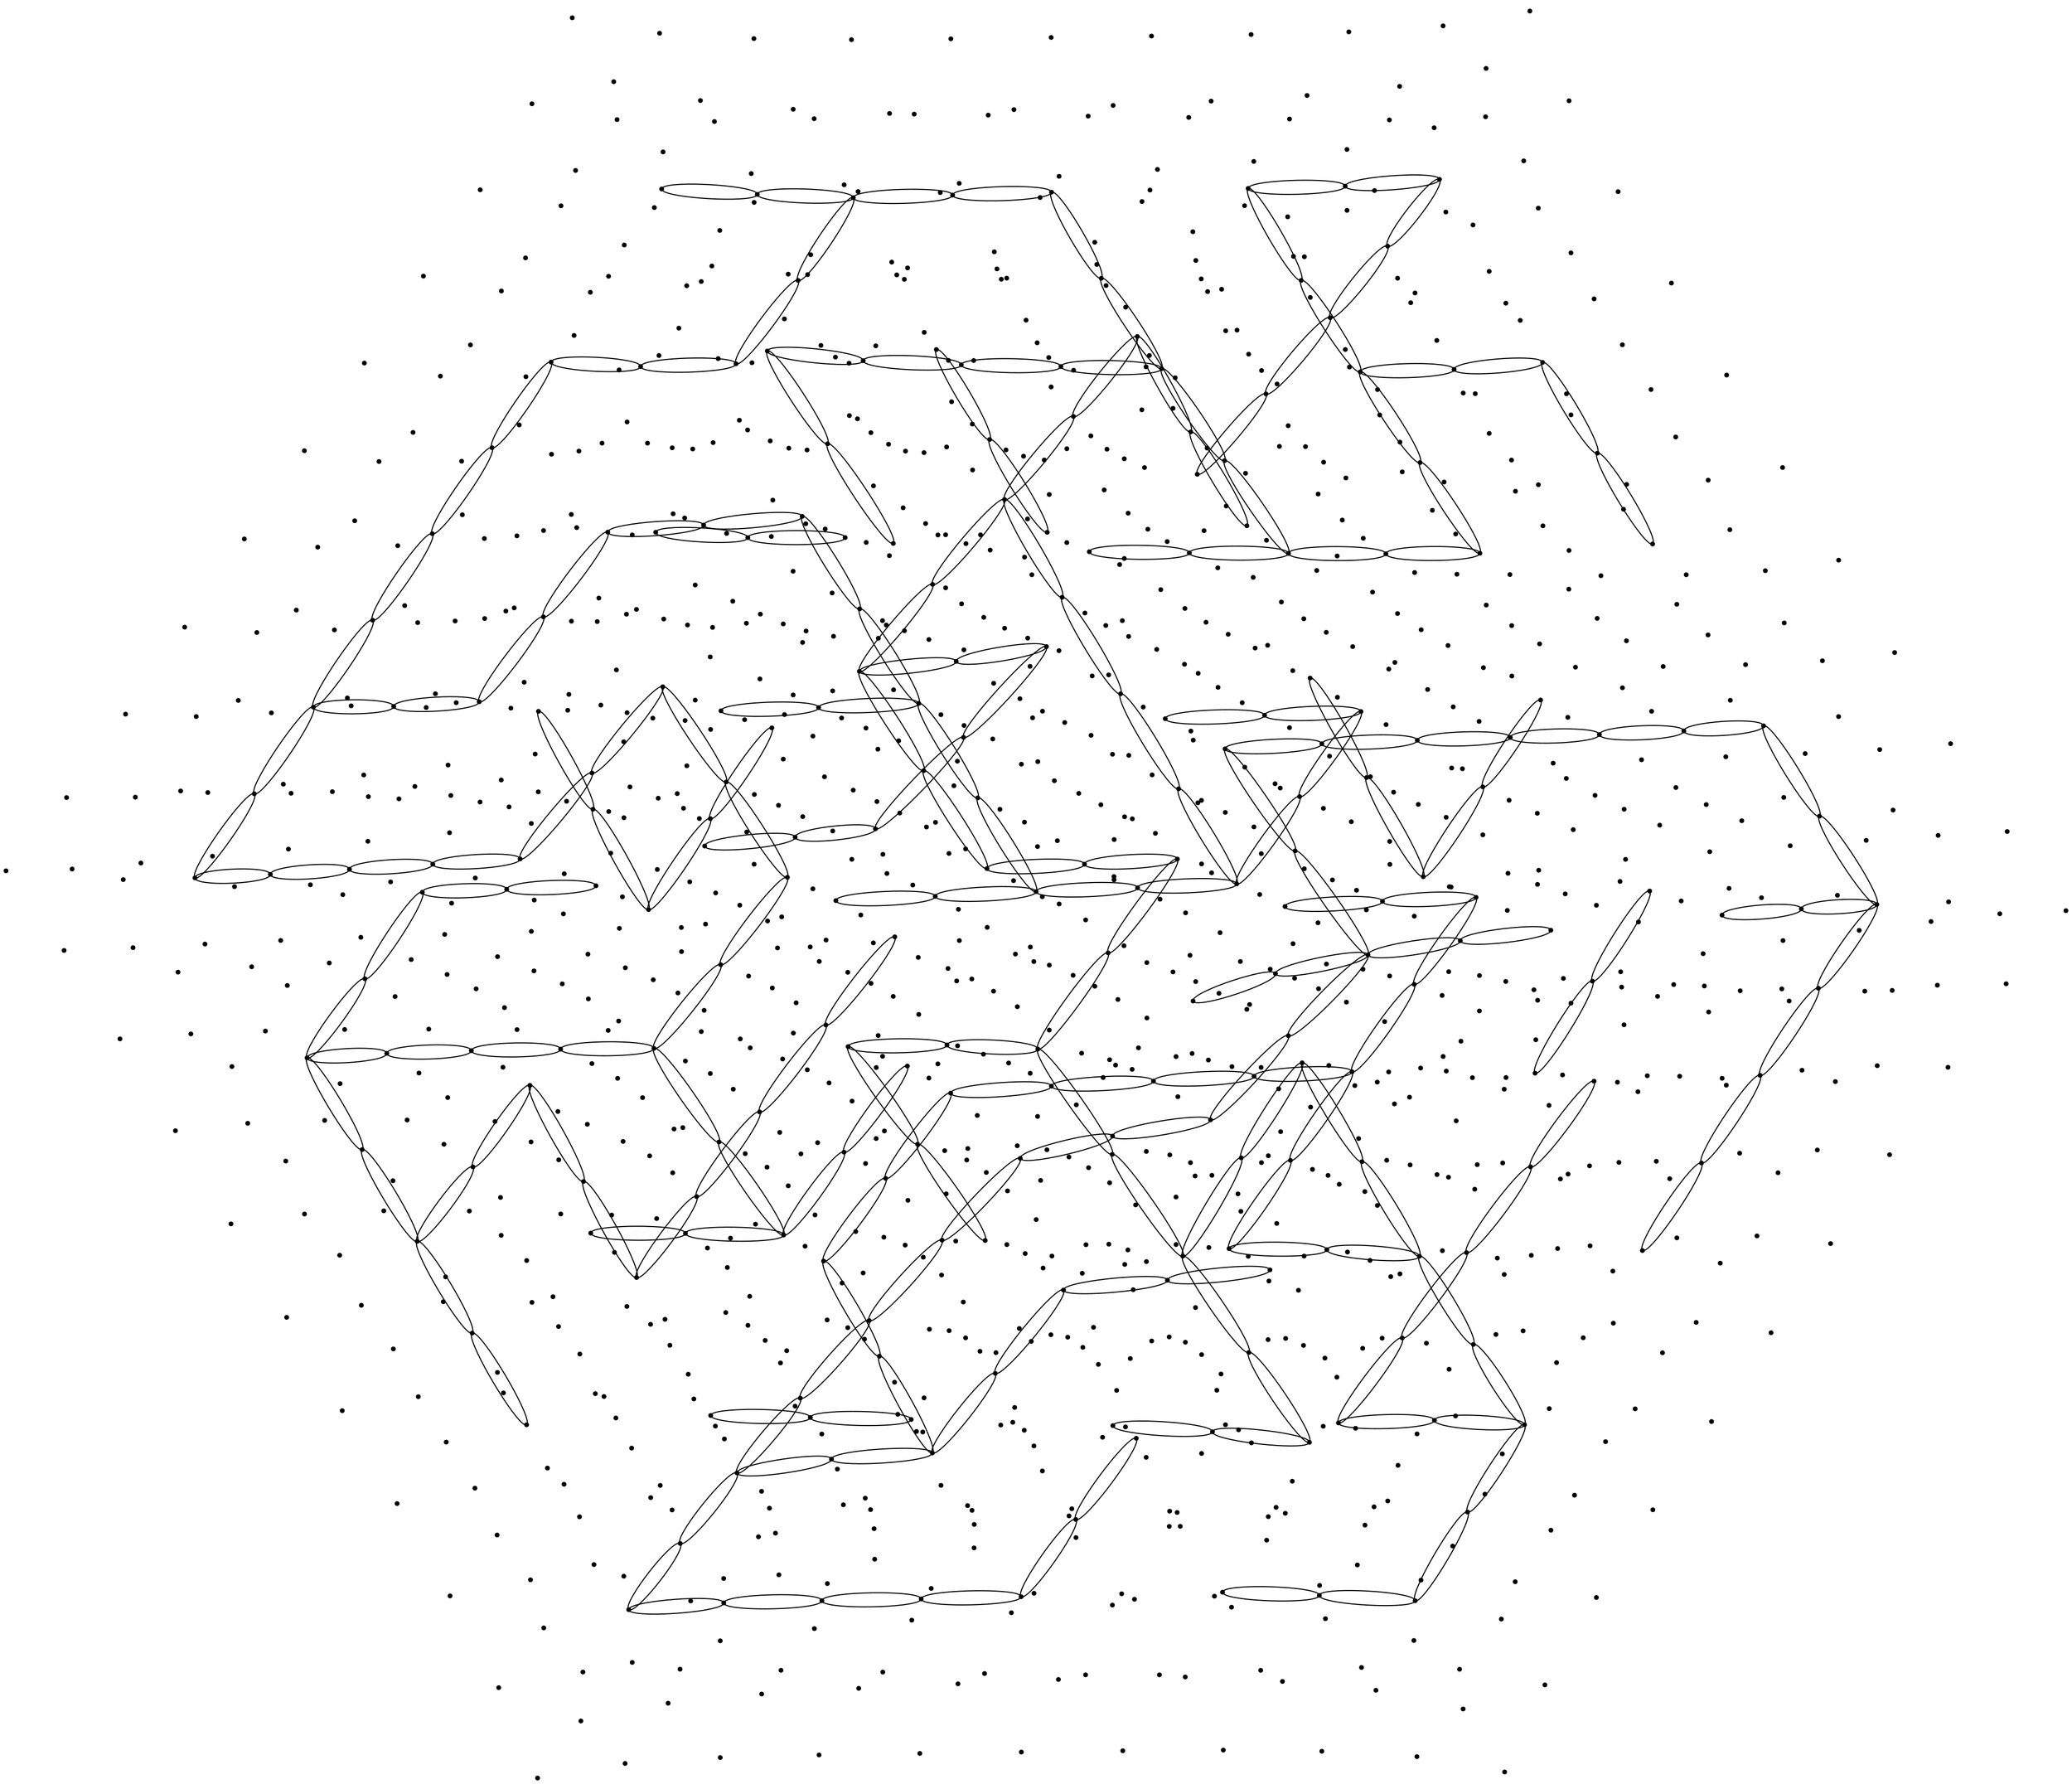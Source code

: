 graph {
	layout=neato;
	"0,0,0" [shape=point]
	"0,0,0" -- "1,0,0" [style="invis"]
	"0,0,0" -- "0,1,0" [style="invis"]
	"0,0,0" -- "0,0,1" [style="invis"]
	"0,0,1" [shape=point]
	"0,0,1" -- "1,0,1" [style="invis"]
	"0,0,1" -- "0,1,1" [style="invis"]
	"0,0,1" -- "0,0,2" [style="invis"]
	"0,0,1" -- "0,0,0" [style="invis"]
	"0,0,2" [shape=point]
	"0,0,2" -- "1,0,2" [style="invis"]
	"0,0,2" -- "0,1,2" [style="invis"]
	"0,0,2" -- "0,0,3" [style="invis"]
	"0,0,2" -- "0,0,1" [style="invis"]
	"0,0,3" [shape=point]
	"0,0,3" -- "1,0,3" [style="invis"]
	"0,0,3" -- "0,1,3" [style="invis"]
	"0,0,3" -- "0,0,4" [style="invis"]
	"0,0,3" -- "0,0,2" [style="invis"]
	"0,0,4" [shape=point]
	"0,0,4" -- "1,0,4" [style="invis"]
	"0,0,4" -- "0,1,4" [style="invis"]
	"0,0,4" -- "0,0,5" [style="invis"]
	"0,0,4" -- "0,0,3" [style="invis"]
	"0,0,5" [shape=point]
	"0,0,5" -- "1,0,5" [style="invis"]
	"0,0,5" -- "0,1,5" [style="invis"]
	"0,0,5" -- "0,0,6" [style="invis"]
	"0,0,5" -- "0,0,4" [style="invis"]
	"0,0,6" [shape=point]
	"0,0,6" -- "1,0,6" [style="invis"]
	"0,0,6" -- "0,1,6" [style="invis"]
	"0,0,6" -- "0,0,7" [style="invis"]
	"0,0,6" -- "0,0,5" [style="invis"]
	"0,0,7" [shape=point]
	"0,0,7" -- "1,0,7" [style="invis"]
	"0,0,7" -- "0,1,7" [style="invis"]
	"0,0,7" -- "0,0,8" [style="invis"]
	"0,0,7" -- "0,0,6" [style="invis"]
	"0,0,8" [shape=point]
	"0,0,8" -- "1,0,8" [style="invis"]
	"0,0,8" -- "0,1,8" [style="invis"]
	"0,0,8" -- "0,0,9" [style="invis"]
	"0,0,8" -- "0,0,7" [style="invis"]
	"0,0,9" [shape=point]
	"0,0,9" -- "1,0,9" [style="invis"]
	"0,0,9" -- "0,1,9" [style="invis"]
	"0,0,9" -- "0,0,10" [style="invis"]
	"0,0,9" -- "0,0,8" [style="invis"]
	"0,0,10" [shape=point]
	"0,0,10" -- "1,0,10" [style="invis"]
	"0,0,10" -- "0,1,10" [style="invis"]
	"0,0,10" -- "0,0,9" [style="invis"]
	"0,1,0" [shape=point]
	"0,1,0" -- "1,1,0" [style="invis"]
	"0,1,0" -- "0,2,0" [style="invis"]
	"0,1,0" -- "0,0,0" [style="invis"]
	"0,1,0" -- "0,1,1" [style="invis"]
	"0,1,1" [shape=point]
	"0,1,1" -- "1,1,1" [style="invis"]
	"0,1,1" -- "0,2,1" [style="invis"]
	"0,1,1" -- "0,0,1" [style="invis"]
	"0,1,1" -- "0,1,2" [style="invis"]
	"0,1,1" -- "0,1,0" [style="invis"]
	"0,1,2" [shape=point]
	"0,1,2" -- "1,1,2" [style="invis"]
	"0,1,2" -- "0,2,2" [style="invis"]
	"0,1,2" -- "0,0,2" [style="invis"]
	"0,1,2" -- "0,1,3" [style="invis"]
	"0,1,2" -- "0,1,1" [style="invis"]
	"0,1,3" [shape=point]
	"0,1,3" -- "1,1,3" [style="invis"]
	"0,1,3" -- "0,2,3" [style="invis"]
	"0,1,3" -- "0,0,3" [style="invis"]
	"0,1,3" -- "0,1,4" [style="invis"]
	"0,1,3" -- "0,1,2" [style="invis"]
	"0,1,4" [shape=point]
	"0,1,4" -- "1,1,4" [style="invis"]
	"0,1,4" -- "0,2,4" [style="invis"]
	"0,1,4" -- "0,0,4" [style="invis"]
	"0,1,4" -- "0,1,5" [style="invis"]
	"0,1,4" -- "0,1,3" [style="invis"]
	"0,1,5" [shape=point]
	"0,1,5" -- "1,1,5" [style="invis"]
	"0,1,5" -- "0,2,5" [style="invis"]
	"0,1,5" -- "0,0,5" [style="invis"]
	"0,1,5" -- "0,1,6" [style="invis"]
	"0,1,5" -- "0,1,4" [style="invis"]
	"0,1,6" [shape=point]
	"0,1,6" -- "1,1,6" [style="invis"]
	"0,1,6" -- "0,2,6" [style="invis"]
	"0,1,6" -- "0,0,6" [style="invis"]
	"0,1,6" -- "0,1,7" [style="invis"]
	"0,1,6" -- "0,1,5" [style="invis"]
	"0,1,7" [shape=point]
	"0,1,7" -- "1,1,7" [style="invis"]
	"0,1,7" -- "0,2,7" [style="invis"]
	"0,1,7" -- "0,0,7" [style="invis"]
	"0,1,7" -- "0,1,8" [style="invis"]
	"0,1,7" -- "0,1,6" [style="invis"]
	"0,1,8" [shape=point]
	"0,1,8" -- "1,1,8" [style="invis"]
	"0,1,8" -- "0,2,8" [style="invis"]
	"0,1,8" -- "0,0,8" [style="invis"]
	"0,1,8" -- "0,1,9" [style="invis"]
	"0,1,8" -- "0,1,7" [style="invis"]
	"0,1,9" [shape=point]
	"0,1,9" -- "1,1,9" [style="invis"]
	"0,1,9" -- "0,2,9" [style="invis"]
	"0,1,9" -- "0,0,9" [style="invis"]
	"0,1,9" -- "0,1,10" [style="invis"]
	"0,1,9" -- "0,1,8" [style="invis"]
	"0,1,10" [shape=point]
	"0,1,10" -- "1,1,10" [style="invis"]
	"0,1,10" -- "0,2,10" [style="invis"]
	"0,1,10" -- "0,0,10" [style="invis"]
	"0,1,10" -- "0,1,9" [style="invis"]
	"0,2,0" [shape=point]
	"0,2,0" -- "1,2,0" [style="invis"]
	"0,2,0" -- "0,3,0" [style="invis"]
	"0,2,0" -- "0,1,0" [style="invis"]
	"0,2,0" -- "0,2,1" [style="invis"]
	"0,2,1" [shape=point]
	"0,2,1" -- "1,2,1" [style="invis"]
	"0,2,1" -- "0,3,1" [style="invis"]
	"0,2,1" -- "0,1,1" [style="invis"]
	"0,2,1" -- "0,2,2" [style="invis"]
	"0,2,1" -- "0,2,0" [style="invis"]
	"0,2,2" [shape=point]
	"0,2,2" -- "1,2,2" [style="invis"]
	"0,2,2" -- "0,3,2" [style="invis"]
	"0,2,2" -- "0,1,2" [style="invis"]
	"0,2,2" -- "0,2,3" [style="invis"]
	"0,2,2" -- "0,2,1" [style="invis"]
	"0,2,3" [shape=point]
	"0,2,3" -- "1,2,3" [style="invis"]
	"0,2,3" -- "0,3,3" [style="invis"]
	"0,2,3" -- "0,1,3" [style="invis"]
	"0,2,3" -- "0,2,4" [style="invis"]
	"0,2,3" -- "0,2,2" [style="invis"]
	"0,2,4" [shape=point]
	"0,2,4" -- "1,2,4" [style="invis"]
	"0,2,4" -- "0,3,4" [style="invis"]
	"0,2,4" -- "0,1,4" [style="invis"]
	"0,2,4" -- "0,2,5" [style="invis"]
	"0,2,4" -- "0,2,3" [style="invis"]
	"0,2,5" [shape=point]
	"0,2,5" -- "1,2,5" [style="invis"]
	"0,2,5" -- "0,3,5" [style="invis"]
	"0,2,5" -- "0,1,5" [style="invis"]
	"0,2,5" -- "0,2,6" [style="invis"]
	"0,2,5" -- "0,2,4" [style="invis"]
	"0,2,6" [shape=point]
	"0,2,6" -- "1,2,6" [style="invis"]
	"0,2,6" -- "0,3,6" [style="invis"]
	"0,2,6" -- "0,1,6" [style="invis"]
	"0,2,6" -- "0,2,7" [style="invis"]
	"0,2,6" -- "0,2,5" [style="invis"]
	"0,2,7" [shape=point]
	"0,2,7" -- "1,2,7" [style="invis"]
	"0,2,7" -- "0,3,7" [style="invis"]
	"0,2,7" -- "0,1,7" [style="invis"]
	"0,2,7" -- "0,2,8" [style="invis"]
	"0,2,7" -- "0,2,6" [style="invis"]
	"0,2,8" [shape=point]
	"0,2,8" -- "1,2,8" [style="invis"]
	"0,2,8" -- "0,3,8" [style="invis"]
	"0,2,8" -- "0,1,8" [style="invis"]
	"0,2,8" -- "0,2,9" [style="invis"]
	"0,2,8" -- "0,2,7" [style="invis"]
	"0,2,9" [shape=point]
	"0,2,9" -- "1,2,9" [style="invis"]
	"0,2,9" -- "0,3,9" [style="invis"]
	"0,2,9" -- "0,1,9" [style="invis"]
	"0,2,9" -- "0,2,10" [style="invis"]
	"0,2,9" -- "0,2,8" [style="invis"]
	"0,2,10" [shape=point]
	"0,2,10" -- "1,2,10" [style="invis"]
	"0,2,10" -- "0,3,10" [style="invis"]
	"0,2,10" -- "0,1,10" [style="invis"]
	"0,2,10" -- "0,2,9" [style="invis"]
	"0,3,0" [shape=point]
	"0,3,0" -- "1,3,0" [style="invis"]
	"0,3,0" -- "0,4,0" [style="invis"]
	"0,3,0" -- "0,2,0" [style="invis"]
	"0,3,0" -- "0,3,1" [style="invis"]
	"0,3,1" [shape=point]
	"0,3,1" -- "1,3,1" [style="invis"]
	"0,3,1" -- "0,4,1" [style="invis"]
	"0,3,1" -- "0,2,1" [style="invis"]
	"0,3,1" -- "0,3,2" [style="invis"]
	"0,3,1" -- "0,3,0" [style="invis"]
	"0,3,2" [shape=point]
	"0,3,2" -- "1,3,2" [style="invis"]
	"0,3,2" -- "0,4,2" [style="invis"]
	"0,3,2" -- "0,2,2" [style="invis"]
	"0,3,2" -- "0,3,3" [style="invis"]
	"0,3,2" -- "0,3,1" [style="invis"]
	"0,3,3" [shape=point]
	"0,3,3" -- "1,3,3" [style="invis"]
	"0,3,3" -- "0,4,3" [style="invis"]
	"0,3,3" -- "0,2,3" [style="invis"]
	"0,3,3" -- "0,3,4" [style="invis"]
	"0,3,3" -- "0,3,2" [style="invis"]
	"0,3,4" [shape=point]
	"0,3,4" -- "1,3,4" [style="invis"]
	"0,3,4" -- "0,4,4" [style="invis"]
	"0,3,4" -- "0,2,4" [style="invis"]
	"0,3,4" -- "0,3,5" [style="invis"]
	"0,3,4" -- "0,3,3" [style="invis"]
	"0,3,5" [shape=point]
	"0,3,5" -- "1,3,5" [style="invis"]
	"0,3,5" -- "0,4,5" [style="invis"]
	"0,3,5" -- "0,2,5" [style="invis"]
	"0,3,5" -- "0,3,6" [style="invis"]
	"0,3,5" -- "0,3,4" [style="invis"]
	"0,3,6" [shape=point]
	"0,3,6" -- "1,3,6" [style="invis"]
	"0,3,6" -- "0,4,6" [style="invis"]
	"0,3,6" -- "0,2,6" [style="invis"]
	"0,3,6" -- "0,3,7" [style="invis"]
	"0,3,6" -- "0,3,5" [style="invis"]
	"0,3,7" [shape=point]
	"0,3,7" -- "1,3,7" [style="invis"]
	"0,3,7" -- "0,4,7" [style="invis"]
	"0,3,7" -- "0,2,7" [style="invis"]
	"0,3,7" -- "0,3,8" [style="invis"]
	"0,3,7" -- "0,3,6" [style="invis"]
	"0,3,8" [shape=point]
	"0,3,8" -- "1,3,8" [style="invis"]
	"0,3,8" -- "0,4,8" [style="invis"]
	"0,3,8" -- "0,2,8" [style="invis"]
	"0,3,8" -- "0,3,9" [style="invis"]
	"0,3,8" -- "0,3,7" [style="invis"]
	"0,3,9" [shape=point]
	"0,3,9" -- "1,3,9" [style="invis"]
	"0,3,9" -- "0,4,9" [style="invis"]
	"0,3,9" -- "0,2,9" [style="invis"]
	"0,3,9" -- "0,3,10" [style="invis"]
	"0,3,9" -- "0,3,8" [style="invis"]
	"0,3,10" [shape=point]
	"0,3,10" -- "1,3,10" [style="invis"]
	"0,3,10" -- "0,4,10" [style="invis"]
	"0,3,10" -- "0,2,10" [style="invis"]
	"0,3,10" -- "0,3,9" [style="invis"]
	"0,4,0" [shape=point]
	"0,4,0" -- "1,4,0" [style="invis"]
	"0,4,0" -- "0,5,0" [style="invis"]
	"0,4,0" -- "0,3,0" [style="invis"]
	"0,4,0" -- "0,4,1" [style="invis"]
	"0,4,1" [shape=point]
	"0,4,1" -- "1,4,1" [style="invis"]
	"0,4,1" -- "0,5,1" [style="invis"]
	"0,4,1" -- "0,3,1" [style="invis"]
	"0,4,1" -- "0,4,2" [style="invis"]
	"0,4,1" -- "0,4,0" [style="invis"]
	"0,4,2" [shape=point]
	"0,4,2" -- "1,4,2" [style="invis"]
	"0,4,2" -- "0,5,2" [style="invis"]
	"0,4,2" -- "0,3,2" [style="invis"]
	"0,4,2" -- "0,4,3" [style="invis"]
	"0,4,2" -- "0,4,1" [style="invis"]
	"0,4,3" [shape=point]
	"0,4,3" -- "1,4,3" [style="invis"]
	"0,4,3" -- "0,5,3" [style="invis"]
	"0,4,3" -- "0,3,3" [style="invis"]
	"0,4,3" -- "0,4,4" [style="invis"]
	"0,4,3" -- "0,4,2" [style="invis"]
	"0,4,4" [shape=point]
	"0,4,4" -- "1,4,4" [style="invis"]
	"0,4,4" -- "0,5,4" [style="invis"]
	"0,4,4" -- "0,3,4" [style="invis"]
	"0,4,4" -- "0,4,5" [style="invis"]
	"0,4,4" -- "0,4,3" [style="invis"]
	"0,4,5" [shape=point]
	"0,4,5" -- "1,4,5" [style="invis"]
	"0,4,5" -- "0,5,5" [style="invis"]
	"0,4,5" -- "0,3,5" [style="invis"]
	"0,4,5" -- "0,4,6" [style="invis"]
	"0,4,5" -- "0,4,4" [style="invis"]
	"0,4,6" [shape=point]
	"0,4,6" -- "1,4,6" [style="invis"]
	"0,4,6" -- "0,5,6" [style="invis"]
	"0,4,6" -- "0,3,6" [style="invis"]
	"0,4,6" -- "0,4,7" [style="invis"]
	"0,4,6" -- "0,4,5" [style="invis"]
	"0,4,7" [shape=point]
	"0,4,7" -- "1,4,7" [style="invis"]
	"0,4,7" -- "0,5,7" [style="invis"]
	"0,4,7" -- "0,3,7" [style="invis"]
	"0,4,7" -- "0,4,8" [style="invis"]
	"0,4,7" -- "0,4,6" [style="invis"]
	"0,4,8" [shape=point]
	"0,4,8" -- "1,4,8" [style="invis"]
	"0,4,8" -- "0,5,8" [style="invis"]
	"0,4,8" -- "0,3,8" [style="invis"]
	"0,4,8" -- "0,4,9" [style="invis"]
	"0,4,8" -- "0,4,7" [style="invis"]
	"0,4,9" [shape=point]
	"0,4,9" -- "1,4,9" [style="invis"]
	"0,4,9" -- "0,5,9" [style="invis"]
	"0,4,9" -- "0,3,9" [style="invis"]
	"0,4,9" -- "0,4,10" [style="invis"]
	"0,4,9" -- "0,4,8" [style="invis"]
	"0,4,10" [shape=point]
	"0,4,10" -- "1,4,10" [style="invis"]
	"0,4,10" -- "0,5,10" [style="invis"]
	"0,4,10" -- "0,3,10" [style="invis"]
	"0,4,10" -- "0,4,9" [style="invis"]
	"0,5,0" [shape=point]
	"0,5,0" -- "1,5,0" [style="invis"]
	"0,5,0" -- "0,6,0" [style="invis"]
	"0,5,0" -- "0,4,0" [style="invis"]
	"0,5,0" -- "0,5,1" [style="invis"]
	"0,5,1" [shape=point]
	"0,5,1" -- "1,5,1" [style="invis"]
	"0,5,1" -- "0,6,1" [style="invis"]
	"0,5,1" -- "0,4,1" [style="invis"]
	"0,5,1" -- "0,5,2" [style="invis"]
	"0,5,1" -- "0,5,0" [style="invis"]
	"0,5,2" [shape=point]
	"0,5,2" -- "1,5,2" [style="invis"]
	"0,5,2" -- "0,6,2" [style="invis"]
	"0,5,2" -- "0,4,2" [style="invis"]
	"0,5,2" -- "0,5,3" [style="invis"]
	"0,5,2" -- "0,5,1" [style="invis"]
	"0,5,3" [shape=point]
	"0,5,3" -- "1,5,3" [style="invis"]
	"0,5,3" -- "0,6,3" [style="invis"]
	"0,5,3" -- "0,4,3" [style="invis"]
	"0,5,3" -- "0,5,4" [style="invis"]
	"0,5,3" -- "0,5,2" [style="invis"]
	"0,5,4" [shape=point]
	"0,5,4" -- "1,5,4" [style="invis"]
	"0,5,4" -- "0,6,4" [style="invis"]
	"0,5,4" -- "0,4,4" [style="invis"]
	"0,5,4" -- "0,5,5" [style="invis"]
	"0,5,4" -- "0,5,3" [style="invis"]
	"0,5,5" [shape=point]
	"0,5,5" -- "1,5,5" [style="invis"]
	"0,5,5" -- "0,6,5" [style="invis"]
	"0,5,5" -- "0,4,5" [style="invis"]
	"0,5,5" -- "0,5,6" [style="invis"]
	"0,5,5" -- "0,5,4" [style="invis"]
	"0,5,6" [shape=point]
	"0,5,6" -- "1,5,6" [style="invis"]
	"0,5,6" -- "0,6,6" [style="invis"]
	"0,5,6" -- "0,4,6" [style="invis"]
	"0,5,6" -- "0,5,7" [style="invis"]
	"0,5,6" -- "0,5,5" [style="invis"]
	"0,5,7" [shape=point]
	"0,5,7" -- "1,5,7" [style="invis"]
	"0,5,7" -- "0,6,7" [style="invis"]
	"0,5,7" -- "0,4,7" [style="invis"]
	"0,5,7" -- "0,5,8" [style="invis"]
	"0,5,7" -- "0,5,6" [style="invis"]
	"0,5,8" [shape=point]
	"0,5,8" -- "1,5,8" [style="invis"]
	"0,5,8" -- "0,6,8" [style="invis"]
	"0,5,8" -- "0,4,8" [style="invis"]
	"0,5,8" -- "0,5,9" [style="invis"]
	"0,5,8" -- "0,5,7" [style="invis"]
	"0,5,9" [shape=point]
	"0,5,9" -- "1,5,9" [style="invis"]
	"0,5,9" -- "0,6,9" [style="invis"]
	"0,5,9" -- "0,4,9" [style="invis"]
	"0,5,9" -- "0,5,10" [style="invis"]
	"0,5,9" -- "0,5,8" [style="invis"]
	"0,5,10" [shape=point]
	"0,5,10" -- "1,5,10" [style="invis"]
	"0,5,10" -- "0,6,10" [style="invis"]
	"0,5,10" -- "0,4,10" [style="invis"]
	"0,5,10" -- "0,5,9" [style="invis"]
	"0,6,0" [shape=point]
	"0,6,0" -- "1,6,0" [style="invis"]
	"0,6,0" -- "0,7,0" [style="invis"]
	"0,6,0" -- "0,5,0" [style="invis"]
	"0,6,0" -- "0,6,1" [style="invis"]
	"0,6,1" [shape=point]
	"0,6,1" -- "1,6,1" [style="invis"]
	"0,6,1" -- "0,7,1" [style="invis"]
	"0,6,1" -- "0,5,1" [style="invis"]
	"0,6,1" -- "0,6,2" [style="invis"]
	"0,6,1" -- "0,6,0" [style="invis"]
	"0,6,2" [shape=point]
	"0,6,2" -- "1,6,2" [style="invis"]
	"0,6,2" -- "0,7,2" [style="invis"]
	"0,6,2" -- "0,5,2" [style="invis"]
	"0,6,2" -- "0,6,3" [style="invis"]
	"0,6,2" -- "0,6,1" [style="invis"]
	"0,6,3" [shape=point]
	"0,6,3" -- "1,6,3" [style="invis"]
	"0,6,3" -- "0,7,3" [style="invis"]
	"0,6,3" -- "0,5,3" [style="invis"]
	"0,6,3" -- "0,6,4" [style="invis"]
	"0,6,3" -- "0,6,2" [style="invis"]
	"0,6,4" [shape=point]
	"0,6,4" -- "1,6,4" [style="invis"]
	"0,6,4" -- "0,7,4" [style="invis"]
	"0,6,4" -- "0,5,4" [style="invis"]
	"0,6,4" -- "0,6,5" [style="invis"]
	"0,6,4" -- "0,6,3" [style="invis"]
	"0,6,5" [shape=point]
	"0,6,5" -- "1,6,5" [style="invis"]
	"0,6,5" -- "0,7,5" [style="invis"]
	"0,6,5" -- "0,5,5" [style="invis"]
	"0,6,5" -- "0,6,6" [style="invis"]
	"0,6,5" -- "0,6,4" [style="invis"]
	"0,6,6" [shape=point]
	"0,6,6" -- "1,6,6" [style="invis"]
	"0,6,6" -- "0,7,6" [style="invis"]
	"0,6,6" -- "0,5,6" [style="invis"]
	"0,6,6" -- "0,6,7" [style="invis"]
	"0,6,6" -- "0,6,5" [style="invis"]
	"0,6,7" [shape=point]
	"0,6,7" -- "1,6,7" [style="invis"]
	"0,6,7" -- "0,7,7" [style="invis"]
	"0,6,7" -- "0,5,7" [style="invis"]
	"0,6,7" -- "0,6,8" [style="invis"]
	"0,6,7" -- "0,6,6" [style="invis"]
	"0,6,8" [shape=point]
	"0,6,8" -- "1,6,8" [style="invis"]
	"0,6,8" -- "0,7,8" [style="invis"]
	"0,6,8" -- "0,5,8" [style="invis"]
	"0,6,8" -- "0,6,9" [style="invis"]
	"0,6,8" -- "0,6,7" [style="invis"]
	"0,6,9" [shape=point]
	"0,6,9" -- "1,6,9" [style="invis"]
	"0,6,9" -- "0,7,9" [style="invis"]
	"0,6,9" -- "0,5,9" [style="invis"]
	"0,6,9" -- "0,6,10" [style="invis"]
	"0,6,9" -- "0,6,8" [style="invis"]
	"0,6,10" [shape=point]
	"0,6,10" -- "1,6,10" [style="invis"]
	"0,6,10" -- "0,7,10" [style="invis"]
	"0,6,10" -- "0,5,10" [style="invis"]
	"0,6,10" -- "0,6,9" [style="invis"]
	"0,7,0" [shape=point]
	"0,7,0" -- "1,7,0" [style="invis"]
	"0,7,0" -- "0,8,0" [style="invis"]
	"0,7,0" -- "0,6,0" [style="invis"]
	"0,7,0" -- "0,7,1" [style="invis"]
	"0,7,1" [shape=point]
	"0,7,1" -- "1,7,1" [style="invis"]
	"0,7,1" -- "0,8,1" [style="invis"]
	"0,7,1" -- "0,6,1" [style="invis"]
	"0,7,1" -- "0,7,2" [style="invis"]
	"0,7,1" -- "0,7,0" [style="invis"]
	"0,7,2" [shape=point]
	"0,7,2" -- "1,7,2" [style="invis"]
	"0,7,2" -- "0,8,2" [style="invis"]
	"0,7,2" -- "0,6,2" [style="invis"]
	"0,7,2" -- "0,7,3" [style="invis"]
	"0,7,2" -- "0,7,1" [style="invis"]
	"0,7,3" [shape=point]
	"0,7,3" -- "1,7,3" [style="invis"]
	"0,7,3" -- "0,8,3" [style="invis"]
	"0,7,3" -- "0,6,3" [style="invis"]
	"0,7,3" -- "0,7,4" [style="invis"]
	"0,7,3" -- "0,7,2" [style="invis"]
	"0,7,4" [shape=point]
	"0,7,4" -- "1,7,4" [style="invis"]
	"0,7,4" -- "0,8,4" [style="invis"]
	"0,7,4" -- "0,6,4" [style="invis"]
	"0,7,4" -- "0,7,5" [style="invis"]
	"0,7,4" -- "0,7,3" [style="invis"]
	"0,7,5" [shape=point]
	"0,7,5" -- "1,7,5" [style="invis"]
	"0,7,5" -- "0,8,5" [style="invis"]
	"0,7,5" -- "0,6,5" [style="invis"]
	"0,7,5" -- "0,7,6" [style="invis"]
	"0,7,5" -- "0,7,4" [style="invis"]
	"0,7,6" [shape=point]
	"0,7,6" -- "1,7,6" [style="invis"]
	"0,7,6" -- "0,8,6" [style="invis"]
	"0,7,6" -- "0,6,6" [style="invis"]
	"0,7,6" -- "0,7,7" [style="invis"]
	"0,7,6" -- "0,7,5" [style="invis"]
	"0,7,7" [shape=point]
	"0,7,7" -- "1,7,7" [style="invis"]
	"0,7,7" -- "0,8,7" [style="invis"]
	"0,7,7" -- "0,6,7" [style="invis"]
	"0,7,7" -- "0,7,8" [style="invis"]
	"0,7,7" -- "0,7,6" [style="invis"]
	"0,7,8" [shape=point]
	"0,7,8" -- "1,7,8" [style="invis"]
	"0,7,8" -- "0,8,8" [style="invis"]
	"0,7,8" -- "0,6,8" [style="invis"]
	"0,7,8" -- "0,7,9" [style="invis"]
	"0,7,8" -- "0,7,7" [style="invis"]
	"0,7,9" [shape=point]
	"0,7,9" -- "1,7,9" [style="invis"]
	"0,7,9" -- "0,8,9" [style="invis"]
	"0,7,9" -- "0,6,9" [style="invis"]
	"0,7,9" -- "0,7,10" [style="invis"]
	"0,7,9" -- "0,7,8" [style="invis"]
	"0,7,10" [shape=point]
	"0,7,10" -- "1,7,10" [style="invis"]
	"0,7,10" -- "0,8,10" [style="invis"]
	"0,7,10" -- "0,6,10" [style="invis"]
	"0,7,10" -- "0,7,9" [style="invis"]
	"0,8,0" [shape=point]
	"0,8,0" -- "1,8,0" [style="invis"]
	"0,8,0" -- "0,9,0" [style="invis"]
	"0,8,0" -- "0,7,0" [style="invis"]
	"0,8,0" -- "0,8,1" [style="invis"]
	"0,8,1" [shape=point]
	"0,8,1" -- "1,8,1" [style="invis"]
	"0,8,1" -- "0,9,1" [style="invis"]
	"0,8,1" -- "0,7,1" [style="invis"]
	"0,8,1" -- "0,8,2" [style="invis"]
	"0,8,1" -- "0,8,0" [style="invis"]
	"0,8,2" [shape=point]
	"0,8,2" -- "1,8,2" [style="invis"]
	"0,8,2" -- "0,9,2" [style="invis"]
	"0,8,2" -- "0,7,2" [style="invis"]
	"0,8,2" -- "0,8,3" [style="invis"]
	"0,8,2" -- "0,8,1" [style="invis"]
	"0,8,3" [shape=point]
	"0,8,3" -- "1,8,3" [style="invis"]
	"0,8,3" -- "0,9,3" [style="invis"]
	"0,8,3" -- "0,7,3" [style="invis"]
	"0,8,3" -- "0,8,4" [style="invis"]
	"0,8,3" -- "0,8,2" [style="invis"]
	"0,8,4" [shape=point]
	"0,8,4" -- "1,8,4" [style="invis"]
	"0,8,4" -- "0,9,4" [style="invis"]
	"0,8,4" -- "0,7,4" [style="invis"]
	"0,8,4" -- "0,8,5" [style="invis"]
	"0,8,4" -- "0,8,3" [style="invis"]
	"0,8,5" [shape=point]
	"0,8,5" -- "1,8,5" [style="invis"]
	"0,8,5" -- "0,9,5" [style="invis"]
	"0,8,5" -- "0,7,5" [style="invis"]
	"0,8,5" -- "0,8,6" [style="invis"]
	"0,8,5" -- "0,8,4" [style="invis"]
	"0,8,6" [shape=point]
	"0,8,6" -- "1,8,6" [style="invis"]
	"0,8,6" -- "0,9,6" [style="invis"]
	"0,8,6" -- "0,7,6" [style="invis"]
	"0,8,6" -- "0,8,7" [style="invis"]
	"0,8,6" -- "0,8,5" [style="invis"]
	"0,8,7" [shape=point]
	"0,8,7" -- "1,8,7" [style="invis"]
	"0,8,7" -- "0,9,7" [style="invis"]
	"0,8,7" -- "0,7,7" [style="invis"]
	"0,8,7" -- "0,8,8" [style="invis"]
	"0,8,7" -- "0,8,6" [style="invis"]
	"0,8,8" [shape=point]
	"0,8,8" -- "1,8,8" [style="invis"]
	"0,8,8" -- "0,9,8" [style="invis"]
	"0,8,8" -- "0,7,8" [style="invis"]
	"0,8,8" -- "0,8,9" [style="invis"]
	"0,8,8" -- "0,8,7" [style="invis"]
	"0,8,9" [shape=point]
	"0,8,9" -- "1,8,9" [style="invis"]
	"0,8,9" -- "0,9,9" [style="invis"]
	"0,8,9" -- "0,7,9" [style="invis"]
	"0,8,9" -- "0,8,10" [style="invis"]
	"0,8,9" -- "0,8,8" [style="invis"]
	"0,8,10" [shape=point]
	"0,8,10" -- "1,8,10" [style="invis"]
	"0,8,10" -- "0,9,10" [style="invis"]
	"0,8,10" -- "0,7,10" [style="invis"]
	"0,8,10" -- "0,8,9" [style="invis"]
	"0,9,0" [shape=point]
	"0,9,0" -- "1,9,0" [style="invis"]
	"0,9,0" -- "0,10,0" [style="invis"]
	"0,9,0" -- "0,8,0" [style="invis"]
	"0,9,0" -- "0,9,1" [style="invis"]
	"0,9,1" [shape=point]
	"0,9,1" -- "1,9,1" [style="invis"]
	"0,9,1" -- "0,10,1" [style="invis"]
	"0,9,1" -- "0,8,1" [style="invis"]
	"0,9,1" -- "0,9,2" [style="invis"]
	"0,9,1" -- "0,9,0" [style="invis"]
	"0,9,2" [shape=point]
	"0,9,2" -- "1,9,2" [style="invis"]
	"0,9,2" -- "0,10,2" [style="invis"]
	"0,9,2" -- "0,8,2" [style="invis"]
	"0,9,2" -- "0,9,3" [style="invis"]
	"0,9,2" -- "0,9,1" [style="invis"]
	"0,9,3" [shape=point]
	"0,9,3" -- "1,9,3" [style="invis"]
	"0,9,3" -- "0,10,3" [style="invis"]
	"0,9,3" -- "0,8,3" [style="invis"]
	"0,9,3" -- "0,9,4" [style="invis"]
	"0,9,3" -- "0,9,2" [style="invis"]
	"0,9,4" [shape=point]
	"0,9,4" -- "1,9,4" [style="invis"]
	"0,9,4" -- "0,10,4" [style="invis"]
	"0,9,4" -- "0,8,4" [style="invis"]
	"0,9,4" -- "0,9,5" [style="invis"]
	"0,9,4" -- "0,9,3" [style="invis"]
	"0,9,5" [shape=point]
	"0,9,5" -- "1,9,5" [style="invis"]
	"0,9,5" -- "0,10,5" [style="invis"]
	"0,9,5" -- "0,8,5" [style="invis"]
	"0,9,5" -- "0,9,6" [style="invis"]
	"0,9,5" -- "0,9,4" [style="invis"]
	"0,9,6" [shape=point]
	"0,9,6" -- "1,9,6" [style="invis"]
	"0,9,6" -- "0,10,6" [style="invis"]
	"0,9,6" -- "0,8,6" [style="invis"]
	"0,9,6" -- "0,9,7" [style="invis"]
	"0,9,6" -- "0,9,5" [style="invis"]
	"0,9,7" [shape=point]
	"0,9,7" -- "1,9,7" [style="invis"]
	"0,9,7" -- "0,10,7" [style="invis"]
	"0,9,7" -- "0,8,7" [style="invis"]
	"0,9,7" -- "0,9,8" [style="invis"]
	"0,9,7" -- "0,9,6" [style="invis"]
	"0,9,8" [shape=point]
	"0,9,8" -- "1,9,8" [style="invis"]
	"0,9,8" -- "0,10,8" [style="invis"]
	"0,9,8" -- "0,8,8" [style="invis"]
	"0,9,8" -- "0,9,9" [style="invis"]
	"0,9,8" -- "0,9,7" [style="invis"]
	"0,9,9" [shape=point]
	"0,9,9" -- "1,9,9" [style="invis"]
	"0,9,9" -- "0,10,9" [style="invis"]
	"0,9,9" -- "0,8,9" [style="invis"]
	"0,9,9" -- "0,9,10" [style="invis"]
	"0,9,9" -- "0,9,8" [style="invis"]
	"0,9,10" [shape=point]
	"0,9,10" -- "1,9,10" [style="invis"]
	"0,9,10" -- "0,10,10" [style="invis"]
	"0,9,10" -- "0,8,10" [style="invis"]
	"0,9,10" -- "0,9,9" [style="invis"]
	"0,10,0" [shape=point]
	"0,10,0" -- "1,10,0" [style="invis"]
	"0,10,0" -- "0,9,0" [style="invis"]
	"0,10,0" -- "0,10,1" [style="invis"]
	"0,10,1" [shape=point]
	"0,10,1" -- "1,10,1" [style="invis"]
	"0,10,1" -- "0,9,1" [style="invis"]
	"0,10,1" -- "0,10,2" [style="invis"]
	"0,10,1" -- "0,10,0" [style="invis"]
	"0,10,2" [shape=point]
	"0,10,2" -- "1,10,2" [style="invis"]
	"0,10,2" -- "0,9,2" [style="invis"]
	"0,10,2" -- "0,10,3" [style="invis"]
	"0,10,2" -- "0,10,1" [style="invis"]
	"0,10,3" [shape=point]
	"0,10,3" -- "1,10,3" [style="invis"]
	"0,10,3" -- "0,9,3" [style="invis"]
	"0,10,3" -- "0,10,4" [style="invis"]
	"0,10,3" -- "0,10,2" [style="invis"]
	"0,10,4" [shape=point]
	"0,10,4" -- "1,10,4" [style="invis"]
	"0,10,4" -- "0,9,4" [style="invis"]
	"0,10,4" -- "0,10,5" [style="invis"]
	"0,10,4" -- "0,10,3" [style="invis"]
	"0,10,5" [shape=point]
	"0,10,5" -- "1,10,5" [style="invis"]
	"0,10,5" -- "0,9,5" [style="invis"]
	"0,10,5" -- "0,10,6" [style="invis"]
	"0,10,5" -- "0,10,4" [style="invis"]
	"0,10,6" [shape=point]
	"0,10,6" -- "1,10,6" [style="invis"]
	"0,10,6" -- "0,9,6" [style="invis"]
	"0,10,6" -- "0,10,7" [style="invis"]
	"0,10,6" -- "0,10,5" [style="invis"]
	"0,10,7" [shape=point]
	"0,10,7" -- "1,10,7" [style="invis"]
	"0,10,7" -- "0,9,7" [style="invis"]
	"0,10,7" -- "0,10,8" [style="invis"]
	"0,10,7" -- "0,10,6" [style="invis"]
	"0,10,8" [shape=point]
	"0,10,8" -- "1,10,8" [style="invis"]
	"0,10,8" -- "0,9,8" [style="invis"]
	"0,10,8" -- "0,10,9" [style="invis"]
	"0,10,8" -- "0,10,7" [style="invis"]
	"0,10,9" [shape=point]
	"0,10,9" -- "1,10,9" [style="invis"]
	"0,10,9" -- "0,9,9" [style="invis"]
	"0,10,9" -- "0,10,10" [style="invis"]
	"0,10,9" -- "0,10,8" [style="invis"]
	"0,10,10" [shape=point]
	"0,10,10" -- "1,10,10" [style="invis"]
	"0,10,10" -- "0,9,10" [style="invis"]
	"0,10,10" -- "0,10,9" [style="invis"]
	"1,0,0" [shape=point]
	"1,0,0" -- "2,0,0" [style="invis"]
	"1,0,0" -- "0,0,0" [style="invis"]
	"1,0,0" -- "1,1,0" [style="invis"]
	"1,0,0" -- "1,0,1" [style="invis"]
	"1,0,1" [shape=point]
	"1,0,1" -- "2,0,1" [style="invis"]
	"1,0,1" -- "0,0,1" [style="invis"]
	"1,0,1" -- "1,1,1" [style="invis"]
	"1,0,1" -- "1,0,2" [style="invis"]
	"1,0,1" -- "1,0,0" [style="invis"]
	"1,0,2" [shape=point]
	"1,0,2" -- "2,0,2" [style="invis"]
	"1,0,2" -- "0,0,2" [style="invis"]
	"1,0,2" -- "1,1,2" [style="invis"]
	"1,0,2" -- "1,0,3" [style="invis"]
	"1,0,2" -- "1,0,1" [style="invis"]
	"1,0,3" [shape=point]
	"1,0,3" -- "2,0,3" [style="invis"]
	"1,0,3" -- "0,0,3" [style="invis"]
	"1,0,3" -- "1,1,3" [style="invis"]
	"1,0,3" -- "1,0,4" [style="invis"]
	"1,0,3" -- "1,0,2" [style="invis"]
	"1,0,4" [shape=point]
	"1,0,4" -- "2,0,4" [style="invis"]
	"1,0,4" -- "0,0,4" [style="invis"]
	"1,0,4" -- "1,1,4" [style="invis"]
	"1,0,4" -- "1,0,5" [style="invis"]
	"1,0,4" -- "1,0,3" [style="invis"]
	"1,0,5" [shape=point]
	"1,0,5" -- "2,0,5" [style="invis"]
	"1,0,5" -- "0,0,5" [style="invis"]
	"1,0,5" -- "1,1,5" [style="invis"]
	"1,0,5" -- "1,0,6" [style="invis"]
	"1,0,5" -- "1,0,4" [style="invis"]
	"1,0,6" [shape=point]
	"1,0,6" -- "2,0,6" [style="invis"]
	"1,0,6" -- "0,0,6" [style="invis"]
	"1,0,6" -- "1,1,6" [style="invis"]
	"1,0,6" -- "1,0,7" [style="invis"]
	"1,0,6" -- "1,0,5" [style="invis"]
	"1,0,7" [shape=point]
	"1,0,7" -- "2,0,7" [style="invis"]
	"1,0,7" -- "0,0,7" [style="invis"]
	"1,0,7" -- "1,1,7" [style="invis"]
	"1,0,7" -- "1,0,8" [style="invis"]
	"1,0,7" -- "1,0,6" [style="invis"]
	"1,0,8" [shape=point]
	"1,0,8" -- "2,0,8" [style="invis"]
	"1,0,8" -- "0,0,8" [style="invis"]
	"1,0,8" -- "1,1,8" [style="invis"]
	"1,0,8" -- "1,0,9" [style="invis"]
	"1,0,8" -- "1,0,7" [style="invis"]
	"1,0,9" [shape=point]
	"1,0,9" -- "2,0,9" [style="invis"]
	"1,0,9" -- "0,0,9" [style="invis"]
	"1,0,9" -- "1,1,9" [style="invis"]
	"1,0,9" -- "1,0,10" [style="invis"]
	"1,0,9" -- "1,0,8" [style="invis"]
	"1,0,10" [shape=point]
	"1,0,10" -- "2,0,10" [style="invis"]
	"1,0,10" -- "0,0,10" [style="invis"]
	"1,0,10" -- "1,1,10" [style="invis"]
	"1,0,10" -- "1,0,9" [style="invis"]
	"1,1,0" [shape=point]
	"1,1,0" -- "2,1,0" [style="invis"]
	"1,1,0" -- "0,1,0" [style="invis"]
	"1,1,0" -- "1,2,0" [style="invis"]
	"1,1,0" -- "1,0,0" [style="invis"]
	"1,1,0" -- "1,1,1" [style="invis"]
	"1,1,1" [shape=point]
	"1,1,1" -- "2,1,1" [style="invis"]
	"1,1,1" -- "0,1,1" [style="invis"]
	"1,1,1" -- "1,2,1"
	"1,1,1" -- "1,0,1" [style="invis"]
	"1,1,1" -- "1,1,2"
	"1,1,1" -- "1,1,0" [style="invis"]
	"1,1,2" [shape=point]
	"1,1,2" -- "2,1,2" [style="invis"]
	"1,1,2" -- "0,1,2" [style="invis"]
	"1,1,2" -- "1,2,2" [style="invis"]
	"1,1,2" -- "1,0,2" [style="invis"]
	"1,1,2" -- "1,1,3"
	"1,1,2" -- "1,1,1"
	"1,1,3" [shape=point]
	"1,1,3" -- "2,1,3" [style="invis"]
	"1,1,3" -- "0,1,3" [style="invis"]
	"1,1,3" -- "1,2,3"
	"1,1,3" -- "1,0,3" [style="invis"]
	"1,1,3" -- "1,1,4" [style="invis"]
	"1,1,3" -- "1,1,2"
	"1,1,4" [shape=point]
	"1,1,4" -- "2,1,4" [style="invis"]
	"1,1,4" -- "0,1,4" [style="invis"]
	"1,1,4" -- "1,2,4" [style="invis"]
	"1,1,4" -- "1,0,4" [style="invis"]
	"1,1,4" -- "1,1,5" [style="invis"]
	"1,1,4" -- "1,1,3" [style="invis"]
	"1,1,5" [shape=point]
	"1,1,5" -- "2,1,5" [style="invis"]
	"1,1,5" -- "0,1,5" [style="invis"]
	"1,1,5" -- "1,2,5" [style="invis"]
	"1,1,5" -- "1,0,5" [style="invis"]
	"1,1,5" -- "1,1,6"
	"1,1,5" -- "1,1,4" [style="invis"]
	"1,1,6" [shape=point]
	"1,1,6" -- "2,1,6" [style="invis"]
	"1,1,6" -- "0,1,6" [style="invis"]
	"1,1,6" -- "1,2,6" [style="invis"]
	"1,1,6" -- "1,0,6" [style="invis"]
	"1,1,6" -- "1,1,7"
	"1,1,6" -- "1,1,5"
	"1,1,7" [shape=point]
	"1,1,7" -- "2,1,7" [style="invis"]
	"1,1,7" -- "0,1,7" [style="invis"]
	"1,1,7" -- "1,2,7" [style="invis"]
	"1,1,7" -- "1,0,7" [style="invis"]
	"1,1,7" -- "1,1,8"
	"1,1,7" -- "1,1,6"
	"1,1,8" [shape=point]
	"1,1,8" -- "2,1,8" [style="invis"]
	"1,1,8" -- "0,1,8" [style="invis"]
	"1,1,8" -- "1,2,8" [style="invis"]
	"1,1,8" -- "1,0,8" [style="invis"]
	"1,1,8" -- "1,1,9"
	"1,1,8" -- "1,1,7"
	"1,1,9" [shape=point]
	"1,1,9" -- "2,1,9" [style="invis"]
	"1,1,9" -- "0,1,9" [style="invis"]
	"1,1,9" -- "1,2,9"
	"1,1,9" -- "1,0,9" [style="invis"]
	"1,1,9" -- "1,1,10" [style="invis"]
	"1,1,9" -- "1,1,8"
	"1,1,10" [shape=point]
	"1,1,10" -- "2,1,10" [style="invis"]
	"1,1,10" -- "0,1,10" [style="invis"]
	"1,1,10" -- "1,2,10" [style="invis"]
	"1,1,10" -- "1,0,10" [style="invis"]
	"1,1,10" -- "1,1,9" [style="invis"]
	"1,2,0" [shape=point]
	"1,2,0" -- "2,2,0" [style="invis"]
	"1,2,0" -- "0,2,0" [style="invis"]
	"1,2,0" -- "1,3,0" [style="invis"]
	"1,2,0" -- "1,1,0" [style="invis"]
	"1,2,0" -- "1,2,1" [style="invis"]
	"1,2,1" [shape=point]
	"1,2,1" -- "2,2,1" [style="invis"]
	"1,2,1" -- "0,2,1" [style="invis"]
	"1,2,1" -- "1,3,1"
	"1,2,1" -- "1,1,1"
	"1,2,1" -- "1,2,2" [style="invis"]
	"1,2,1" -- "1,2,0" [style="invis"]
	"1,2,2" [shape=point]
	"1,2,2" -- "2,2,2" [style="invis"]
	"1,2,2" -- "0,2,2" [style="invis"]
	"1,2,2" -- "1,3,2" [style="invis"]
	"1,2,2" -- "1,1,2" [style="invis"]
	"1,2,2" -- "1,2,3" [style="invis"]
	"1,2,2" -- "1,2,1" [style="invis"]
	"1,2,3" [shape=point]
	"1,2,3" -- "2,2,3" [style="invis"]
	"1,2,3" -- "0,2,3" [style="invis"]
	"1,2,3" -- "1,3,3"
	"1,2,3" -- "1,1,3"
	"1,2,3" -- "1,2,4" [style="invis"]
	"1,2,3" -- "1,2,2" [style="invis"]
	"1,2,4" [shape=point]
	"1,2,4" -- "2,2,4" [style="invis"]
	"1,2,4" -- "0,2,4" [style="invis"]
	"1,2,4" -- "1,3,4" [style="invis"]
	"1,2,4" -- "1,1,4" [style="invis"]
	"1,2,4" -- "1,2,5" [style="invis"]
	"1,2,4" -- "1,2,3" [style="invis"]
	"1,2,5" [shape=point]
	"1,2,5" -- "2,2,5" [style="invis"]
	"1,2,5" -- "0,2,5" [style="invis"]
	"1,2,5" -- "1,3,5" [style="invis"]
	"1,2,5" -- "1,1,5" [style="invis"]
	"1,2,5" -- "1,2,6" [style="invis"]
	"1,2,5" -- "1,2,4" [style="invis"]
	"1,2,6" [shape=point]
	"1,2,6" -- "2,2,6" [style="invis"]
	"1,2,6" -- "0,2,6" [style="invis"]
	"1,2,6" -- "1,3,6" [style="invis"]
	"1,2,6" -- "1,1,6" [style="invis"]
	"1,2,6" -- "1,2,7" [style="invis"]
	"1,2,6" -- "1,2,5" [style="invis"]
	"1,2,7" [shape=point]
	"1,2,7" -- "2,2,7" [style="invis"]
	"1,2,7" -- "0,2,7" [style="invis"]
	"1,2,7" -- "1,3,7" [style="invis"]
	"1,2,7" -- "1,1,7" [style="invis"]
	"1,2,7" -- "1,2,8" [style="invis"]
	"1,2,7" -- "1,2,6" [style="invis"]
	"1,2,8" [shape=point]
	"1,2,8" -- "2,2,8" [style="invis"]
	"1,2,8" -- "0,2,8" [style="invis"]
	"1,2,8" -- "1,3,8" [style="invis"]
	"1,2,8" -- "1,1,8" [style="invis"]
	"1,2,8" -- "1,2,9" [style="invis"]
	"1,2,8" -- "1,2,7" [style="invis"]
	"1,2,9" [shape=point]
	"1,2,9" -- "2,2,9" [style="invis"]
	"1,2,9" -- "0,2,9" [style="invis"]
	"1,2,9" -- "1,3,9"
	"1,2,9" -- "1,1,9"
	"1,2,9" -- "1,2,10" [style="invis"]
	"1,2,9" -- "1,2,8" [style="invis"]
	"1,2,10" [shape=point]
	"1,2,10" -- "2,2,10" [style="invis"]
	"1,2,10" -- "0,2,10" [style="invis"]
	"1,2,10" -- "1,3,10" [style="invis"]
	"1,2,10" -- "1,1,10" [style="invis"]
	"1,2,10" -- "1,2,9" [style="invis"]
	"1,3,0" [shape=point]
	"1,3,0" -- "2,3,0" [style="invis"]
	"1,3,0" -- "0,3,0" [style="invis"]
	"1,3,0" -- "1,4,0" [style="invis"]
	"1,3,0" -- "1,2,0" [style="invis"]
	"1,3,0" -- "1,3,1" [style="invis"]
	"1,3,1" [shape=point]
	"1,3,1" -- "2,3,1" [style="invis"]
	"1,3,1" -- "0,3,1" [style="invis"]
	"1,3,1" -- "1,4,1" [style="invis"]
	"1,3,1" -- "1,2,1"
	"1,3,1" -- "1,3,2" [style="invis"]
	"1,3,1" -- "1,3,0" [style="invis"]
	"1,3,2" [shape=point]
	"1,3,2" -- "2,3,2" [style="invis"]
	"1,3,2" -- "0,3,2" [style="invis"]
	"1,3,2" -- "1,4,2" [style="invis"]
	"1,3,2" -- "1,2,2" [style="invis"]
	"1,3,2" -- "1,3,3" [style="invis"]
	"1,3,2" -- "1,3,1" [style="invis"]
	"1,3,3" [shape=point]
	"1,3,3" -- "2,3,3"
	"1,3,3" -- "0,3,3" [style="invis"]
	"1,3,3" -- "1,4,3" [style="invis"]
	"1,3,3" -- "1,2,3"
	"1,3,3" -- "1,3,4"
	"1,3,3" -- "1,3,2" [style="invis"]
	"1,3,4" [shape=point]
	"1,3,4" -- "2,3,4" [style="invis"]
	"1,3,4" -- "0,3,4" [style="invis"]
	"1,3,4" -- "1,4,4" [style="invis"]
	"1,3,4" -- "1,2,4" [style="invis"]
	"1,3,4" -- "1,3,5"
	"1,3,4" -- "1,3,3"
	"1,3,5" [shape=point]
	"1,3,5" -- "2,3,5"
	"1,3,5" -- "0,3,5" [style="invis"]
	"1,3,5" -- "1,4,5" [style="invis"]
	"1,3,5" -- "1,2,5" [style="invis"]
	"1,3,5" -- "1,3,6"
	"1,3,5" -- "1,3,4"
	"1,3,6" [shape=point]
	"1,3,6" -- "2,3,6" [style="invis"]
	"1,3,6" -- "0,3,6" [style="invis"]
	"1,3,6" -- "1,4,6" [style="invis"]
	"1,3,6" -- "1,2,6" [style="invis"]
	"1,3,6" -- "1,3,7"
	"1,3,6" -- "1,3,5"
	"1,3,7" [shape=point]
	"1,3,7" -- "2,3,7"
	"1,3,7" -- "0,3,7" [style="invis"]
	"1,3,7" -- "1,4,7" [style="invis"]
	"1,3,7" -- "1,2,7" [style="invis"]
	"1,3,7" -- "1,3,8" [style="invis"]
	"1,3,7" -- "1,3,6"
	"1,3,8" [shape=point]
	"1,3,8" -- "2,3,8" [style="invis"]
	"1,3,8" -- "0,3,8" [style="invis"]
	"1,3,8" -- "1,4,8" [style="invis"]
	"1,3,8" -- "1,2,8" [style="invis"]
	"1,3,8" -- "1,3,9" [style="invis"]
	"1,3,8" -- "1,3,7" [style="invis"]
	"1,3,9" [shape=point]
	"1,3,9" -- "2,3,9"
	"1,3,9" -- "0,3,9" [style="invis"]
	"1,3,9" -- "1,4,9" [style="invis"]
	"1,3,9" -- "1,2,9"
	"1,3,9" -- "1,3,10" [style="invis"]
	"1,3,9" -- "1,3,8" [style="invis"]
	"1,3,10" [shape=point]
	"1,3,10" -- "2,3,10" [style="invis"]
	"1,3,10" -- "0,3,10" [style="invis"]
	"1,3,10" -- "1,4,10" [style="invis"]
	"1,3,10" -- "1,2,10" [style="invis"]
	"1,3,10" -- "1,3,9" [style="invis"]
	"1,4,0" [shape=point]
	"1,4,0" -- "2,4,0" [style="invis"]
	"1,4,0" -- "0,4,0" [style="invis"]
	"1,4,0" -- "1,5,0" [style="invis"]
	"1,4,0" -- "1,3,0" [style="invis"]
	"1,4,0" -- "1,4,1" [style="invis"]
	"1,4,1" [shape=point]
	"1,4,1" -- "2,4,1" [style="invis"]
	"1,4,1" -- "0,4,1" [style="invis"]
	"1,4,1" -- "1,5,1" [style="invis"]
	"1,4,1" -- "1,3,1" [style="invis"]
	"1,4,1" -- "1,4,2" [style="invis"]
	"1,4,1" -- "1,4,0" [style="invis"]
	"1,4,2" [shape=point]
	"1,4,2" -- "2,4,2" [style="invis"]
	"1,4,2" -- "0,4,2" [style="invis"]
	"1,4,2" -- "1,5,2" [style="invis"]
	"1,4,2" -- "1,3,2" [style="invis"]
	"1,4,2" -- "1,4,3" [style="invis"]
	"1,4,2" -- "1,4,1" [style="invis"]
	"1,4,3" [shape=point]
	"1,4,3" -- "2,4,3" [style="invis"]
	"1,4,3" -- "0,4,3" [style="invis"]
	"1,4,3" -- "1,5,3" [style="invis"]
	"1,4,3" -- "1,3,3" [style="invis"]
	"1,4,3" -- "1,4,4" [style="invis"]
	"1,4,3" -- "1,4,2" [style="invis"]
	"1,4,4" [shape=point]
	"1,4,4" -- "2,4,4" [style="invis"]
	"1,4,4" -- "0,4,4" [style="invis"]
	"1,4,4" -- "1,5,4" [style="invis"]
	"1,4,4" -- "1,3,4" [style="invis"]
	"1,4,4" -- "1,4,5" [style="invis"]
	"1,4,4" -- "1,4,3" [style="invis"]
	"1,4,5" [shape=point]
	"1,4,5" -- "2,4,5" [style="invis"]
	"1,4,5" -- "0,4,5" [style="invis"]
	"1,4,5" -- "1,5,5" [style="invis"]
	"1,4,5" -- "1,3,5" [style="invis"]
	"1,4,5" -- "1,4,6" [style="invis"]
	"1,4,5" -- "1,4,4" [style="invis"]
	"1,4,6" [shape=point]
	"1,4,6" -- "2,4,6" [style="invis"]
	"1,4,6" -- "0,4,6" [style="invis"]
	"1,4,6" -- "1,5,6" [style="invis"]
	"1,4,6" -- "1,3,6" [style="invis"]
	"1,4,6" -- "1,4,7" [style="invis"]
	"1,4,6" -- "1,4,5" [style="invis"]
	"1,4,7" [shape=point]
	"1,4,7" -- "2,4,7" [style="invis"]
	"1,4,7" -- "0,4,7" [style="invis"]
	"1,4,7" -- "1,5,7" [style="invis"]
	"1,4,7" -- "1,3,7" [style="invis"]
	"1,4,7" -- "1,4,8" [style="invis"]
	"1,4,7" -- "1,4,6" [style="invis"]
	"1,4,8" [shape=point]
	"1,4,8" -- "2,4,8" [style="invis"]
	"1,4,8" -- "0,4,8" [style="invis"]
	"1,4,8" -- "1,5,8" [style="invis"]
	"1,4,8" -- "1,3,8" [style="invis"]
	"1,4,8" -- "1,4,9" [style="invis"]
	"1,4,8" -- "1,4,7" [style="invis"]
	"1,4,9" [shape=point]
	"1,4,9" -- "2,4,9" [style="invis"]
	"1,4,9" -- "0,4,9" [style="invis"]
	"1,4,9" -- "1,5,9" [style="invis"]
	"1,4,9" -- "1,3,9" [style="invis"]
	"1,4,9" -- "1,4,10" [style="invis"]
	"1,4,9" -- "1,4,8" [style="invis"]
	"1,4,10" [shape=point]
	"1,4,10" -- "2,4,10" [style="invis"]
	"1,4,10" -- "0,4,10" [style="invis"]
	"1,4,10" -- "1,5,10" [style="invis"]
	"1,4,10" -- "1,3,10" [style="invis"]
	"1,4,10" -- "1,4,9" [style="invis"]
	"1,5,0" [shape=point]
	"1,5,0" -- "2,5,0" [style="invis"]
	"1,5,0" -- "0,5,0" [style="invis"]
	"1,5,0" -- "1,6,0" [style="invis"]
	"1,5,0" -- "1,4,0" [style="invis"]
	"1,5,0" -- "1,5,1" [style="invis"]
	"1,5,1" [shape=point]
	"1,5,1" -- "2,5,1" [style="invis"]
	"1,5,1" -- "0,5,1" [style="invis"]
	"1,5,1" -- "1,6,1"
	"1,5,1" -- "1,4,1" [style="invis"]
	"1,5,1" -- "1,5,2"
	"1,5,1" -- "1,5,0" [style="invis"]
	"1,5,2" [shape=point]
	"1,5,2" -- "2,5,2" [style="invis"]
	"1,5,2" -- "0,5,2" [style="invis"]
	"1,5,2" -- "1,6,2" [style="invis"]
	"1,5,2" -- "1,4,2" [style="invis"]
	"1,5,2" -- "1,5,3"
	"1,5,2" -- "1,5,1"
	"1,5,3" [shape=point]
	"1,5,3" -- "2,5,3"
	"1,5,3" -- "0,5,3" [style="invis"]
	"1,5,3" -- "1,6,3" [style="invis"]
	"1,5,3" -- "1,4,3" [style="invis"]
	"1,5,3" -- "1,5,4" [style="invis"]
	"1,5,3" -- "1,5,2"
	"1,5,4" [shape=point]
	"1,5,4" -- "2,5,4" [style="invis"]
	"1,5,4" -- "0,5,4" [style="invis"]
	"1,5,4" -- "1,6,4" [style="invis"]
	"1,5,4" -- "1,4,4" [style="invis"]
	"1,5,4" -- "1,5,5" [style="invis"]
	"1,5,4" -- "1,5,3" [style="invis"]
	"1,5,5" [shape=point]
	"1,5,5" -- "2,5,5"
	"1,5,5" -- "0,5,5" [style="invis"]
	"1,5,5" -- "1,6,5"
	"1,5,5" -- "1,4,5" [style="invis"]
	"1,5,5" -- "1,5,6" [style="invis"]
	"1,5,5" -- "1,5,4" [style="invis"]
	"1,5,6" [shape=point]
	"1,5,6" -- "2,5,6" [style="invis"]
	"1,5,6" -- "0,5,6" [style="invis"]
	"1,5,6" -- "1,6,6" [style="invis"]
	"1,5,6" -- "1,4,6" [style="invis"]
	"1,5,6" -- "1,5,7" [style="invis"]
	"1,5,6" -- "1,5,5" [style="invis"]
	"1,5,7" [shape=point]
	"1,5,7" -- "2,5,7"
	"1,5,7" -- "0,5,7" [style="invis"]
	"1,5,7" -- "1,6,7" [style="invis"]
	"1,5,7" -- "1,4,7" [style="invis"]
	"1,5,7" -- "1,5,8" [style="invis"]
	"1,5,7" -- "1,5,6" [style="invis"]
	"1,5,8" [shape=point]
	"1,5,8" -- "2,5,8" [style="invis"]
	"1,5,8" -- "0,5,8" [style="invis"]
	"1,5,8" -- "1,6,8" [style="invis"]
	"1,5,8" -- "1,4,8" [style="invis"]
	"1,5,8" -- "1,5,9" [style="invis"]
	"1,5,8" -- "1,5,7" [style="invis"]
	"1,5,9" [shape=point]
	"1,5,9" -- "2,5,9"
	"1,5,9" -- "0,5,9" [style="invis"]
	"1,5,9" -- "1,6,9"
	"1,5,9" -- "1,4,9" [style="invis"]
	"1,5,9" -- "1,5,10" [style="invis"]
	"1,5,9" -- "1,5,8" [style="invis"]
	"1,5,10" [shape=point]
	"1,5,10" -- "2,5,10" [style="invis"]
	"1,5,10" -- "0,5,10" [style="invis"]
	"1,5,10" -- "1,6,10" [style="invis"]
	"1,5,10" -- "1,4,10" [style="invis"]
	"1,5,10" -- "1,5,9" [style="invis"]
	"1,6,0" [shape=point]
	"1,6,0" -- "2,6,0" [style="invis"]
	"1,6,0" -- "0,6,0" [style="invis"]
	"1,6,0" -- "1,7,0" [style="invis"]
	"1,6,0" -- "1,5,0" [style="invis"]
	"1,6,0" -- "1,6,1" [style="invis"]
	"1,6,1" [shape=point]
	"1,6,1" -- "2,6,1" [style="invis"]
	"1,6,1" -- "0,6,1" [style="invis"]
	"1,6,1" -- "1,7,1"
	"1,6,1" -- "1,5,1"
	"1,6,1" -- "1,6,2" [style="invis"]
	"1,6,1" -- "1,6,0" [style="invis"]
	"1,6,2" [shape=point]
	"1,6,2" -- "2,6,2" [style="invis"]
	"1,6,2" -- "0,6,2" [style="invis"]
	"1,6,2" -- "1,7,2" [style="invis"]
	"1,6,2" -- "1,5,2" [style="invis"]
	"1,6,2" -- "1,6,3" [style="invis"]
	"1,6,2" -- "1,6,1" [style="invis"]
	"1,6,3" [shape=point]
	"1,6,3" -- "2,6,3" [style="invis"]
	"1,6,3" -- "0,6,3" [style="invis"]
	"1,6,3" -- "1,7,3" [style="invis"]
	"1,6,3" -- "1,5,3" [style="invis"]
	"1,6,3" -- "1,6,4" [style="invis"]
	"1,6,3" -- "1,6,2" [style="invis"]
	"1,6,4" [shape=point]
	"1,6,4" -- "2,6,4" [style="invis"]
	"1,6,4" -- "0,6,4" [style="invis"]
	"1,6,4" -- "1,7,4" [style="invis"]
	"1,6,4" -- "1,5,4" [style="invis"]
	"1,6,4" -- "1,6,5" [style="invis"]
	"1,6,4" -- "1,6,3" [style="invis"]
	"1,6,5" [shape=point]
	"1,6,5" -- "2,6,5" [style="invis"]
	"1,6,5" -- "0,6,5" [style="invis"]
	"1,6,5" -- "1,7,5"
	"1,6,5" -- "1,5,5"
	"1,6,5" -- "1,6,6" [style="invis"]
	"1,6,5" -- "1,6,4" [style="invis"]
	"1,6,6" [shape=point]
	"1,6,6" -- "2,6,6" [style="invis"]
	"1,6,6" -- "0,6,6" [style="invis"]
	"1,6,6" -- "1,7,6" [style="invis"]
	"1,6,6" -- "1,5,6" [style="invis"]
	"1,6,6" -- "1,6,7" [style="invis"]
	"1,6,6" -- "1,6,5" [style="invis"]
	"1,6,7" [shape=point]
	"1,6,7" -- "2,6,7" [style="invis"]
	"1,6,7" -- "0,6,7" [style="invis"]
	"1,6,7" -- "1,7,7" [style="invis"]
	"1,6,7" -- "1,5,7" [style="invis"]
	"1,6,7" -- "1,6,8" [style="invis"]
	"1,6,7" -- "1,6,6" [style="invis"]
	"1,6,8" [shape=point]
	"1,6,8" -- "2,6,8" [style="invis"]
	"1,6,8" -- "0,6,8" [style="invis"]
	"1,6,8" -- "1,7,8" [style="invis"]
	"1,6,8" -- "1,5,8" [style="invis"]
	"1,6,8" -- "1,6,9" [style="invis"]
	"1,6,8" -- "1,6,7" [style="invis"]
	"1,6,9" [shape=point]
	"1,6,9" -- "2,6,9" [style="invis"]
	"1,6,9" -- "0,6,9" [style="invis"]
	"1,6,9" -- "1,7,9"
	"1,6,9" -- "1,5,9"
	"1,6,9" -- "1,6,10" [style="invis"]
	"1,6,9" -- "1,6,8" [style="invis"]
	"1,6,10" [shape=point]
	"1,6,10" -- "2,6,10" [style="invis"]
	"1,6,10" -- "0,6,10" [style="invis"]
	"1,6,10" -- "1,7,10" [style="invis"]
	"1,6,10" -- "1,5,10" [style="invis"]
	"1,6,10" -- "1,6,9" [style="invis"]
	"1,7,0" [shape=point]
	"1,7,0" -- "2,7,0" [style="invis"]
	"1,7,0" -- "0,7,0" [style="invis"]
	"1,7,0" -- "1,8,0" [style="invis"]
	"1,7,0" -- "1,6,0" [style="invis"]
	"1,7,0" -- "1,7,1" [style="invis"]
	"1,7,1" [shape=point]
	"1,7,1" -- "2,7,1" [style="invis"]
	"1,7,1" -- "0,7,1" [style="invis"]
	"1,7,1" -- "1,8,1"
	"1,7,1" -- "1,6,1"
	"1,7,1" -- "1,7,2" [style="invis"]
	"1,7,1" -- "1,7,0" [style="invis"]
	"1,7,2" [shape=point]
	"1,7,2" -- "2,7,2" [style="invis"]
	"1,7,2" -- "0,7,2" [style="invis"]
	"1,7,2" -- "1,8,2" [style="invis"]
	"1,7,2" -- "1,6,2" [style="invis"]
	"1,7,2" -- "1,7,3" [style="invis"]
	"1,7,2" -- "1,7,1" [style="invis"]
	"1,7,3" [shape=point]
	"1,7,3" -- "2,7,3" [style="invis"]
	"1,7,3" -- "0,7,3" [style="invis"]
	"1,7,3" -- "1,8,3"
	"1,7,3" -- "1,6,3" [style="invis"]
	"1,7,3" -- "1,7,4"
	"1,7,3" -- "1,7,2" [style="invis"]
	"1,7,4" [shape=point]
	"1,7,4" -- "2,7,4" [style="invis"]
	"1,7,4" -- "0,7,4" [style="invis"]
	"1,7,4" -- "1,8,4" [style="invis"]
	"1,7,4" -- "1,6,4" [style="invis"]
	"1,7,4" -- "1,7,5"
	"1,7,4" -- "1,7,3"
	"1,7,5" [shape=point]
	"1,7,5" -- "2,7,5" [style="invis"]
	"1,7,5" -- "0,7,5" [style="invis"]
	"1,7,5" -- "1,8,5" [style="invis"]
	"1,7,5" -- "1,6,5"
	"1,7,5" -- "1,7,6" [style="invis"]
	"1,7,5" -- "1,7,4"
	"1,7,6" [shape=point]
	"1,7,6" -- "2,7,6" [style="invis"]
	"1,7,6" -- "0,7,6" [style="invis"]
	"1,7,6" -- "1,8,6" [style="invis"]
	"1,7,6" -- "1,6,6" [style="invis"]
	"1,7,6" -- "1,7,7" [style="invis"]
	"1,7,6" -- "1,7,5" [style="invis"]
	"1,7,7" [shape=point]
	"1,7,7" -- "2,7,7" [style="invis"]
	"1,7,7" -- "0,7,7" [style="invis"]
	"1,7,7" -- "1,8,7"
	"1,7,7" -- "1,6,7" [style="invis"]
	"1,7,7" -- "1,7,8"
	"1,7,7" -- "1,7,6" [style="invis"]
	"1,7,8" [shape=point]
	"1,7,8" -- "2,7,8" [style="invis"]
	"1,7,8" -- "0,7,8" [style="invis"]
	"1,7,8" -- "1,8,8" [style="invis"]
	"1,7,8" -- "1,6,8" [style="invis"]
	"1,7,8" -- "1,7,9"
	"1,7,8" -- "1,7,7"
	"1,7,9" [shape=point]
	"1,7,9" -- "2,7,9" [style="invis"]
	"1,7,9" -- "0,7,9" [style="invis"]
	"1,7,9" -- "1,8,9"
	"1,7,9" -- "1,6,9"
	"1,7,9" -- "1,7,10" [style="invis"]
	"1,7,9" -- "1,7,8"
	"1,7,10" [shape=point]
	"1,7,10" -- "2,7,10" [style="invis"]
	"1,7,10" -- "0,7,10" [style="invis"]
	"1,7,10" -- "1,8,10" [style="invis"]
	"1,7,10" -- "1,6,10" [style="invis"]
	"1,7,10" -- "1,7,9" [style="invis"]
	"1,8,0" [shape=point]
	"1,8,0" -- "2,8,0" [style="invis"]
	"1,8,0" -- "0,8,0" [style="invis"]
	"1,8,0" -- "1,9,0" [style="invis"]
	"1,8,0" -- "1,7,0" [style="invis"]
	"1,8,0" -- "1,8,1" [style="invis"]
	"1,8,1" [shape=point]
	"1,8,1" -- "2,8,1" [style="invis"]
	"1,8,1" -- "0,8,1" [style="invis"]
	"1,8,1" -- "1,9,1"
	"1,8,1" -- "1,7,1"
	"1,8,1" -- "1,8,2" [style="invis"]
	"1,8,1" -- "1,8,0" [style="invis"]
	"1,8,2" [shape=point]
	"1,8,2" -- "2,8,2" [style="invis"]
	"1,8,2" -- "0,8,2" [style="invis"]
	"1,8,2" -- "1,9,2" [style="invis"]
	"1,8,2" -- "1,7,2" [style="invis"]
	"1,8,2" -- "1,8,3" [style="invis"]
	"1,8,2" -- "1,8,1" [style="invis"]
	"1,8,3" [shape=point]
	"1,8,3" -- "2,8,3" [style="invis"]
	"1,8,3" -- "0,8,3" [style="invis"]
	"1,8,3" -- "1,9,3"
	"1,8,3" -- "1,7,3"
	"1,8,3" -- "1,8,4" [style="invis"]
	"1,8,3" -- "1,8,2" [style="invis"]
	"1,8,4" [shape=point]
	"1,8,4" -- "2,8,4" [style="invis"]
	"1,8,4" -- "0,8,4" [style="invis"]
	"1,8,4" -- "1,9,4" [style="invis"]
	"1,8,4" -- "1,7,4" [style="invis"]
	"1,8,4" -- "1,8,5" [style="invis"]
	"1,8,4" -- "1,8,3" [style="invis"]
	"1,8,5" [shape=point]
	"1,8,5" -- "2,8,5" [style="invis"]
	"1,8,5" -- "0,8,5" [style="invis"]
	"1,8,5" -- "1,9,5" [style="invis"]
	"1,8,5" -- "1,7,5" [style="invis"]
	"1,8,5" -- "1,8,6" [style="invis"]
	"1,8,5" -- "1,8,4" [style="invis"]
	"1,8,6" [shape=point]
	"1,8,6" -- "2,8,6" [style="invis"]
	"1,8,6" -- "0,8,6" [style="invis"]
	"1,8,6" -- "1,9,6" [style="invis"]
	"1,8,6" -- "1,7,6" [style="invis"]
	"1,8,6" -- "1,8,7" [style="invis"]
	"1,8,6" -- "1,8,5" [style="invis"]
	"1,8,7" [shape=point]
	"1,8,7" -- "2,8,7" [style="invis"]
	"1,8,7" -- "0,8,7" [style="invis"]
	"1,8,7" -- "1,9,7"
	"1,8,7" -- "1,7,7"
	"1,8,7" -- "1,8,8" [style="invis"]
	"1,8,7" -- "1,8,6" [style="invis"]
	"1,8,8" [shape=point]
	"1,8,8" -- "2,8,8" [style="invis"]
	"1,8,8" -- "0,8,8" [style="invis"]
	"1,8,8" -- "1,9,8" [style="invis"]
	"1,8,8" -- "1,7,8" [style="invis"]
	"1,8,8" -- "1,8,9" [style="invis"]
	"1,8,8" -- "1,8,7" [style="invis"]
	"1,8,9" [shape=point]
	"1,8,9" -- "2,8,9" [style="invis"]
	"1,8,9" -- "0,8,9" [style="invis"]
	"1,8,9" -- "1,9,9"
	"1,8,9" -- "1,7,9"
	"1,8,9" -- "1,8,10" [style="invis"]
	"1,8,9" -- "1,8,8" [style="invis"]
	"1,8,10" [shape=point]
	"1,8,10" -- "2,8,10" [style="invis"]
	"1,8,10" -- "0,8,10" [style="invis"]
	"1,8,10" -- "1,9,10" [style="invis"]
	"1,8,10" -- "1,7,10" [style="invis"]
	"1,8,10" -- "1,8,9" [style="invis"]
	"1,9,0" [shape=point]
	"1,9,0" -- "2,9,0" [style="invis"]
	"1,9,0" -- "0,9,0" [style="invis"]
	"1,9,0" -- "1,10,0" [style="invis"]
	"1,9,0" -- "1,8,0" [style="invis"]
	"1,9,0" -- "1,9,1" [style="invis"]
	"1,9,1" [shape=point]
	"1,9,1" -- "2,9,1" [style="invis"]
	"1,9,1" -- "0,9,1" [style="invis"]
	"1,9,1" -- "1,10,1" [style="invis"]
	"1,9,1" -- "1,8,1"
	"1,9,1" -- "1,9,2"
	"1,9,1" -- "1,9,0" [style="invis"]
	"1,9,2" [shape=point]
	"1,9,2" -- "2,9,2" [style="invis"]
	"1,9,2" -- "0,9,2" [style="invis"]
	"1,9,2" -- "1,10,2" [style="invis"]
	"1,9,2" -- "1,8,2" [style="invis"]
	"1,9,2" -- "1,9,3"
	"1,9,2" -- "1,9,1"
	"1,9,3" [shape=point]
	"1,9,3" -- "2,9,3" [style="invis"]
	"1,9,3" -- "0,9,3" [style="invis"]
	"1,9,3" -- "1,10,3" [style="invis"]
	"1,9,3" -- "1,8,3"
	"1,9,3" -- "1,9,4"
	"1,9,3" -- "1,9,2"
	"1,9,4" [shape=point]
	"1,9,4" -- "2,9,4" [style="invis"]
	"1,9,4" -- "0,9,4" [style="invis"]
	"1,9,4" -- "1,10,4" [style="invis"]
	"1,9,4" -- "1,8,4" [style="invis"]
	"1,9,4" -- "1,9,5"
	"1,9,4" -- "1,9,3"
	"1,9,5" [shape=point]
	"1,9,5" -- "2,9,5" [style="invis"]
	"1,9,5" -- "0,9,5" [style="invis"]
	"1,9,5" -- "1,10,5" [style="invis"]
	"1,9,5" -- "1,8,5" [style="invis"]
	"1,9,5" -- "1,9,6"
	"1,9,5" -- "1,9,4"
	"1,9,6" [shape=point]
	"1,9,6" -- "2,9,6" [style="invis"]
	"1,9,6" -- "0,9,6" [style="invis"]
	"1,9,6" -- "1,10,6" [style="invis"]
	"1,9,6" -- "1,8,6" [style="invis"]
	"1,9,6" -- "1,9,7"
	"1,9,6" -- "1,9,5"
	"1,9,7" [shape=point]
	"1,9,7" -- "2,9,7" [style="invis"]
	"1,9,7" -- "0,9,7" [style="invis"]
	"1,9,7" -- "1,10,7" [style="invis"]
	"1,9,7" -- "1,8,7"
	"1,9,7" -- "1,9,8" [style="invis"]
	"1,9,7" -- "1,9,6"
	"1,9,8" [shape=point]
	"1,9,8" -- "2,9,8" [style="invis"]
	"1,9,8" -- "0,9,8" [style="invis"]
	"1,9,8" -- "1,10,8" [style="invis"]
	"1,9,8" -- "1,8,8" [style="invis"]
	"1,9,8" -- "1,9,9" [style="invis"]
	"1,9,8" -- "1,9,7" [style="invis"]
	"1,9,9" [shape=point]
	"1,9,9" -- "2,9,9" [style="invis"]
	"1,9,9" -- "0,9,9" [style="invis"]
	"1,9,9" -- "1,10,9" [style="invis"]
	"1,9,9" -- "1,8,9"
	"1,9,9" -- "1,9,10" [style="invis"]
	"1,9,9" -- "1,9,8" [style="invis"]
	"1,9,10" [shape=point]
	"1,9,10" -- "2,9,10" [style="invis"]
	"1,9,10" -- "0,9,10" [style="invis"]
	"1,9,10" -- "1,10,10" [style="invis"]
	"1,9,10" -- "1,8,10" [style="invis"]
	"1,9,10" -- "1,9,9" [style="invis"]
	"1,10,0" [shape=point]
	"1,10,0" -- "2,10,0" [style="invis"]
	"1,10,0" -- "0,10,0" [style="invis"]
	"1,10,0" -- "1,9,0" [style="invis"]
	"1,10,0" -- "1,10,1" [style="invis"]
	"1,10,1" [shape=point]
	"1,10,1" -- "2,10,1" [style="invis"]
	"1,10,1" -- "0,10,1" [style="invis"]
	"1,10,1" -- "1,9,1" [style="invis"]
	"1,10,1" -- "1,10,2" [style="invis"]
	"1,10,1" -- "1,10,0" [style="invis"]
	"1,10,2" [shape=point]
	"1,10,2" -- "2,10,2" [style="invis"]
	"1,10,2" -- "0,10,2" [style="invis"]
	"1,10,2" -- "1,9,2" [style="invis"]
	"1,10,2" -- "1,10,3" [style="invis"]
	"1,10,2" -- "1,10,1" [style="invis"]
	"1,10,3" [shape=point]
	"1,10,3" -- "2,10,3" [style="invis"]
	"1,10,3" -- "0,10,3" [style="invis"]
	"1,10,3" -- "1,9,3" [style="invis"]
	"1,10,3" -- "1,10,4" [style="invis"]
	"1,10,3" -- "1,10,2" [style="invis"]
	"1,10,4" [shape=point]
	"1,10,4" -- "2,10,4" [style="invis"]
	"1,10,4" -- "0,10,4" [style="invis"]
	"1,10,4" -- "1,9,4" [style="invis"]
	"1,10,4" -- "1,10,5" [style="invis"]
	"1,10,4" -- "1,10,3" [style="invis"]
	"1,10,5" [shape=point]
	"1,10,5" -- "2,10,5" [style="invis"]
	"1,10,5" -- "0,10,5" [style="invis"]
	"1,10,5" -- "1,9,5" [style="invis"]
	"1,10,5" -- "1,10,6" [style="invis"]
	"1,10,5" -- "1,10,4" [style="invis"]
	"1,10,6" [shape=point]
	"1,10,6" -- "2,10,6" [style="invis"]
	"1,10,6" -- "0,10,6" [style="invis"]
	"1,10,6" -- "1,9,6" [style="invis"]
	"1,10,6" -- "1,10,7" [style="invis"]
	"1,10,6" -- "1,10,5" [style="invis"]
	"1,10,7" [shape=point]
	"1,10,7" -- "2,10,7" [style="invis"]
	"1,10,7" -- "0,10,7" [style="invis"]
	"1,10,7" -- "1,9,7" [style="invis"]
	"1,10,7" -- "1,10,8" [style="invis"]
	"1,10,7" -- "1,10,6" [style="invis"]
	"1,10,8" [shape=point]
	"1,10,8" -- "2,10,8" [style="invis"]
	"1,10,8" -- "0,10,8" [style="invis"]
	"1,10,8" -- "1,9,8" [style="invis"]
	"1,10,8" -- "1,10,9" [style="invis"]
	"1,10,8" -- "1,10,7" [style="invis"]
	"1,10,9" [shape=point]
	"1,10,9" -- "2,10,9" [style="invis"]
	"1,10,9" -- "0,10,9" [style="invis"]
	"1,10,9" -- "1,9,9" [style="invis"]
	"1,10,9" -- "1,10,10" [style="invis"]
	"1,10,9" -- "1,10,8" [style="invis"]
	"1,10,10" [shape=point]
	"1,10,10" -- "2,10,10" [style="invis"]
	"1,10,10" -- "0,10,10" [style="invis"]
	"1,10,10" -- "1,9,10" [style="invis"]
	"1,10,10" -- "1,10,9" [style="invis"]
	"2,0,0" [shape=point]
	"2,0,0" -- "3,0,0" [style="invis"]
	"2,0,0" -- "1,0,0" [style="invis"]
	"2,0,0" -- "2,1,0" [style="invis"]
	"2,0,0" -- "2,0,1" [style="invis"]
	"2,0,1" [shape=point]
	"2,0,1" -- "3,0,1" [style="invis"]
	"2,0,1" -- "1,0,1" [style="invis"]
	"2,0,1" -- "2,1,1" [style="invis"]
	"2,0,1" -- "2,0,2" [style="invis"]
	"2,0,1" -- "2,0,0" [style="invis"]
	"2,0,2" [shape=point]
	"2,0,2" -- "3,0,2" [style="invis"]
	"2,0,2" -- "1,0,2" [style="invis"]
	"2,0,2" -- "2,1,2" [style="invis"]
	"2,0,2" -- "2,0,3" [style="invis"]
	"2,0,2" -- "2,0,1" [style="invis"]
	"2,0,3" [shape=point]
	"2,0,3" -- "3,0,3" [style="invis"]
	"2,0,3" -- "1,0,3" [style="invis"]
	"2,0,3" -- "2,1,3" [style="invis"]
	"2,0,3" -- "2,0,4" [style="invis"]
	"2,0,3" -- "2,0,2" [style="invis"]
	"2,0,4" [shape=point]
	"2,0,4" -- "3,0,4" [style="invis"]
	"2,0,4" -- "1,0,4" [style="invis"]
	"2,0,4" -- "2,1,4" [style="invis"]
	"2,0,4" -- "2,0,5" [style="invis"]
	"2,0,4" -- "2,0,3" [style="invis"]
	"2,0,5" [shape=point]
	"2,0,5" -- "3,0,5" [style="invis"]
	"2,0,5" -- "1,0,5" [style="invis"]
	"2,0,5" -- "2,1,5" [style="invis"]
	"2,0,5" -- "2,0,6" [style="invis"]
	"2,0,5" -- "2,0,4" [style="invis"]
	"2,0,6" [shape=point]
	"2,0,6" -- "3,0,6" [style="invis"]
	"2,0,6" -- "1,0,6" [style="invis"]
	"2,0,6" -- "2,1,6" [style="invis"]
	"2,0,6" -- "2,0,7" [style="invis"]
	"2,0,6" -- "2,0,5" [style="invis"]
	"2,0,7" [shape=point]
	"2,0,7" -- "3,0,7" [style="invis"]
	"2,0,7" -- "1,0,7" [style="invis"]
	"2,0,7" -- "2,1,7" [style="invis"]
	"2,0,7" -- "2,0,8" [style="invis"]
	"2,0,7" -- "2,0,6" [style="invis"]
	"2,0,8" [shape=point]
	"2,0,8" -- "3,0,8" [style="invis"]
	"2,0,8" -- "1,0,8" [style="invis"]
	"2,0,8" -- "2,1,8" [style="invis"]
	"2,0,8" -- "2,0,9" [style="invis"]
	"2,0,8" -- "2,0,7" [style="invis"]
	"2,0,9" [shape=point]
	"2,0,9" -- "3,0,9" [style="invis"]
	"2,0,9" -- "1,0,9" [style="invis"]
	"2,0,9" -- "2,1,9" [style="invis"]
	"2,0,9" -- "2,0,10" [style="invis"]
	"2,0,9" -- "2,0,8" [style="invis"]
	"2,0,10" [shape=point]
	"2,0,10" -- "3,0,10" [style="invis"]
	"2,0,10" -- "1,0,10" [style="invis"]
	"2,0,10" -- "2,1,10" [style="invis"]
	"2,0,10" -- "2,0,9" [style="invis"]
	"2,1,0" [shape=point]
	"2,1,0" -- "3,1,0" [style="invis"]
	"2,1,0" -- "1,1,0" [style="invis"]
	"2,1,0" -- "2,2,0" [style="invis"]
	"2,1,0" -- "2,0,0" [style="invis"]
	"2,1,0" -- "2,1,1" [style="invis"]
	"2,1,1" [shape=point]
	"2,1,1" -- "3,1,1" [style="invis"]
	"2,1,1" -- "1,1,1" [style="invis"]
	"2,1,1" -- "2,2,1" [style="invis"]
	"2,1,1" -- "2,0,1" [style="invis"]
	"2,1,1" -- "2,1,2" [style="invis"]
	"2,1,1" -- "2,1,0" [style="invis"]
	"2,1,2" [shape=point]
	"2,1,2" -- "3,1,2" [style="invis"]
	"2,1,2" -- "1,1,2" [style="invis"]
	"2,1,2" -- "2,2,2" [style="invis"]
	"2,1,2" -- "2,0,2" [style="invis"]
	"2,1,2" -- "2,1,3" [style="invis"]
	"2,1,2" -- "2,1,1" [style="invis"]
	"2,1,3" [shape=point]
	"2,1,3" -- "3,1,3" [style="invis"]
	"2,1,3" -- "1,1,3" [style="invis"]
	"2,1,3" -- "2,2,3" [style="invis"]
	"2,1,3" -- "2,0,3" [style="invis"]
	"2,1,3" -- "2,1,4" [style="invis"]
	"2,1,3" -- "2,1,2" [style="invis"]
	"2,1,4" [shape=point]
	"2,1,4" -- "3,1,4" [style="invis"]
	"2,1,4" -- "1,1,4" [style="invis"]
	"2,1,4" -- "2,2,4" [style="invis"]
	"2,1,4" -- "2,0,4" [style="invis"]
	"2,1,4" -- "2,1,5" [style="invis"]
	"2,1,4" -- "2,1,3" [style="invis"]
	"2,1,5" [shape=point]
	"2,1,5" -- "3,1,5" [style="invis"]
	"2,1,5" -- "1,1,5" [style="invis"]
	"2,1,5" -- "2,2,5" [style="invis"]
	"2,1,5" -- "2,0,5" [style="invis"]
	"2,1,5" -- "2,1,6" [style="invis"]
	"2,1,5" -- "2,1,4" [style="invis"]
	"2,1,6" [shape=point]
	"2,1,6" -- "3,1,6" [style="invis"]
	"2,1,6" -- "1,1,6" [style="invis"]
	"2,1,6" -- "2,2,6" [style="invis"]
	"2,1,6" -- "2,0,6" [style="invis"]
	"2,1,6" -- "2,1,7" [style="invis"]
	"2,1,6" -- "2,1,5" [style="invis"]
	"2,1,7" [shape=point]
	"2,1,7" -- "3,1,7" [style="invis"]
	"2,1,7" -- "1,1,7" [style="invis"]
	"2,1,7" -- "2,2,7" [style="invis"]
	"2,1,7" -- "2,0,7" [style="invis"]
	"2,1,7" -- "2,1,8" [style="invis"]
	"2,1,7" -- "2,1,6" [style="invis"]
	"2,1,8" [shape=point]
	"2,1,8" -- "3,1,8" [style="invis"]
	"2,1,8" -- "1,1,8" [style="invis"]
	"2,1,8" -- "2,2,8" [style="invis"]
	"2,1,8" -- "2,0,8" [style="invis"]
	"2,1,8" -- "2,1,9" [style="invis"]
	"2,1,8" -- "2,1,7" [style="invis"]
	"2,1,9" [shape=point]
	"2,1,9" -- "3,1,9" [style="invis"]
	"2,1,9" -- "1,1,9" [style="invis"]
	"2,1,9" -- "2,2,9" [style="invis"]
	"2,1,9" -- "2,0,9" [style="invis"]
	"2,1,9" -- "2,1,10" [style="invis"]
	"2,1,9" -- "2,1,8" [style="invis"]
	"2,1,10" [shape=point]
	"2,1,10" -- "3,1,10" [style="invis"]
	"2,1,10" -- "1,1,10" [style="invis"]
	"2,1,10" -- "2,2,10" [style="invis"]
	"2,1,10" -- "2,0,10" [style="invis"]
	"2,1,10" -- "2,1,9" [style="invis"]
	"2,2,0" [shape=point]
	"2,2,0" -- "3,2,0" [style="invis"]
	"2,2,0" -- "1,2,0" [style="invis"]
	"2,2,0" -- "2,3,0" [style="invis"]
	"2,2,0" -- "2,1,0" [style="invis"]
	"2,2,0" -- "2,2,1" [style="invis"]
	"2,2,1" [shape=point]
	"2,2,1" -- "3,2,1" [style="invis"]
	"2,2,1" -- "1,2,1" [style="invis"]
	"2,2,1" -- "2,3,1" [style="invis"]
	"2,2,1" -- "2,1,1" [style="invis"]
	"2,2,1" -- "2,2,2" [style="invis"]
	"2,2,1" -- "2,2,0" [style="invis"]
	"2,2,2" [shape=point]
	"2,2,2" -- "3,2,2" [style="invis"]
	"2,2,2" -- "1,2,2" [style="invis"]
	"2,2,2" -- "2,3,2" [style="invis"]
	"2,2,2" -- "2,1,2" [style="invis"]
	"2,2,2" -- "2,2,3" [style="invis"]
	"2,2,2" -- "2,2,1" [style="invis"]
	"2,2,3" [shape=point]
	"2,2,3" -- "3,2,3" [style="invis"]
	"2,2,3" -- "1,2,3" [style="invis"]
	"2,2,3" -- "2,3,3" [style="invis"]
	"2,2,3" -- "2,1,3" [style="invis"]
	"2,2,3" -- "2,2,4" [style="invis"]
	"2,2,3" -- "2,2,2" [style="invis"]
	"2,2,4" [shape=point]
	"2,2,4" -- "3,2,4" [style="invis"]
	"2,2,4" -- "1,2,4" [style="invis"]
	"2,2,4" -- "2,3,4" [style="invis"]
	"2,2,4" -- "2,1,4" [style="invis"]
	"2,2,4" -- "2,2,5" [style="invis"]
	"2,2,4" -- "2,2,3" [style="invis"]
	"2,2,5" [shape=point]
	"2,2,5" -- "3,2,5" [style="invis"]
	"2,2,5" -- "1,2,5" [style="invis"]
	"2,2,5" -- "2,3,5" [style="invis"]
	"2,2,5" -- "2,1,5" [style="invis"]
	"2,2,5" -- "2,2,6" [style="invis"]
	"2,2,5" -- "2,2,4" [style="invis"]
	"2,2,6" [shape=point]
	"2,2,6" -- "3,2,6" [style="invis"]
	"2,2,6" -- "1,2,6" [style="invis"]
	"2,2,6" -- "2,3,6" [style="invis"]
	"2,2,6" -- "2,1,6" [style="invis"]
	"2,2,6" -- "2,2,7" [style="invis"]
	"2,2,6" -- "2,2,5" [style="invis"]
	"2,2,7" [shape=point]
	"2,2,7" -- "3,2,7" [style="invis"]
	"2,2,7" -- "1,2,7" [style="invis"]
	"2,2,7" -- "2,3,7" [style="invis"]
	"2,2,7" -- "2,1,7" [style="invis"]
	"2,2,7" -- "2,2,8" [style="invis"]
	"2,2,7" -- "2,2,6" [style="invis"]
	"2,2,8" [shape=point]
	"2,2,8" -- "3,2,8" [style="invis"]
	"2,2,8" -- "1,2,8" [style="invis"]
	"2,2,8" -- "2,3,8" [style="invis"]
	"2,2,8" -- "2,1,8" [style="invis"]
	"2,2,8" -- "2,2,9" [style="invis"]
	"2,2,8" -- "2,2,7" [style="invis"]
	"2,2,9" [shape=point]
	"2,2,9" -- "3,2,9" [style="invis"]
	"2,2,9" -- "1,2,9" [style="invis"]
	"2,2,9" -- "2,3,9" [style="invis"]
	"2,2,9" -- "2,1,9" [style="invis"]
	"2,2,9" -- "2,2,10" [style="invis"]
	"2,2,9" -- "2,2,8" [style="invis"]
	"2,2,10" [shape=point]
	"2,2,10" -- "3,2,10" [style="invis"]
	"2,2,10" -- "1,2,10" [style="invis"]
	"2,2,10" -- "2,3,10" [style="invis"]
	"2,2,10" -- "2,1,10" [style="invis"]
	"2,2,10" -- "2,2,9" [style="invis"]
	"2,3,0" [shape=point]
	"2,3,0" -- "3,3,0" [style="invis"]
	"2,3,0" -- "1,3,0" [style="invis"]
	"2,3,0" -- "2,4,0" [style="invis"]
	"2,3,0" -- "2,2,0" [style="invis"]
	"2,3,0" -- "2,3,1" [style="invis"]
	"2,3,1" [shape=point]
	"2,3,1" -- "3,3,1" [style="invis"]
	"2,3,1" -- "1,3,1" [style="invis"]
	"2,3,1" -- "2,4,1" [style="invis"]
	"2,3,1" -- "2,2,1" [style="invis"]
	"2,3,1" -- "2,3,2" [style="invis"]
	"2,3,1" -- "2,3,0" [style="invis"]
	"2,3,2" [shape=point]
	"2,3,2" -- "3,3,2" [style="invis"]
	"2,3,2" -- "1,3,2" [style="invis"]
	"2,3,2" -- "2,4,2" [style="invis"]
	"2,3,2" -- "2,2,2" [style="invis"]
	"2,3,2" -- "2,3,3" [style="invis"]
	"2,3,2" -- "2,3,1" [style="invis"]
	"2,3,3" [shape=point]
	"2,3,3" -- "3,3,3"
	"2,3,3" -- "1,3,3"
	"2,3,3" -- "2,4,3" [style="invis"]
	"2,3,3" -- "2,2,3" [style="invis"]
	"2,3,3" -- "2,3,4" [style="invis"]
	"2,3,3" -- "2,3,2" [style="invis"]
	"2,3,4" [shape=point]
	"2,3,4" -- "3,3,4" [style="invis"]
	"2,3,4" -- "1,3,4" [style="invis"]
	"2,3,4" -- "2,4,4" [style="invis"]
	"2,3,4" -- "2,2,4" [style="invis"]
	"2,3,4" -- "2,3,5" [style="invis"]
	"2,3,4" -- "2,3,3" [style="invis"]
	"2,3,5" [shape=point]
	"2,3,5" -- "3,3,5"
	"2,3,5" -- "1,3,5"
	"2,3,5" -- "2,4,5" [style="invis"]
	"2,3,5" -- "2,2,5" [style="invis"]
	"2,3,5" -- "2,3,6" [style="invis"]
	"2,3,5" -- "2,3,4" [style="invis"]
	"2,3,6" [shape=point]
	"2,3,6" -- "3,3,6" [style="invis"]
	"2,3,6" -- "1,3,6" [style="invis"]
	"2,3,6" -- "2,4,6" [style="invis"]
	"2,3,6" -- "2,2,6" [style="invis"]
	"2,3,6" -- "2,3,7" [style="invis"]
	"2,3,6" -- "2,3,5" [style="invis"]
	"2,3,7" [shape=point]
	"2,3,7" -- "3,3,7"
	"2,3,7" -- "1,3,7"
	"2,3,7" -- "2,4,7" [style="invis"]
	"2,3,7" -- "2,2,7" [style="invis"]
	"2,3,7" -- "2,3,8" [style="invis"]
	"2,3,7" -- "2,3,6" [style="invis"]
	"2,3,8" [shape=point]
	"2,3,8" -- "3,3,8" [style="invis"]
	"2,3,8" -- "1,3,8" [style="invis"]
	"2,3,8" -- "2,4,8" [style="invis"]
	"2,3,8" -- "2,2,8" [style="invis"]
	"2,3,8" -- "2,3,9" [style="invis"]
	"2,3,8" -- "2,3,7" [style="invis"]
	"2,3,9" [shape=point]
	"2,3,9" -- "3,3,9"
	"2,3,9" -- "1,3,9"
	"2,3,9" -- "2,4,9" [style="invis"]
	"2,3,9" -- "2,2,9" [style="invis"]
	"2,3,9" -- "2,3,10" [style="invis"]
	"2,3,9" -- "2,3,8" [style="invis"]
	"2,3,10" [shape=point]
	"2,3,10" -- "3,3,10" [style="invis"]
	"2,3,10" -- "1,3,10" [style="invis"]
	"2,3,10" -- "2,4,10" [style="invis"]
	"2,3,10" -- "2,2,10" [style="invis"]
	"2,3,10" -- "2,3,9" [style="invis"]
	"2,4,0" [shape=point]
	"2,4,0" -- "3,4,0" [style="invis"]
	"2,4,0" -- "1,4,0" [style="invis"]
	"2,4,0" -- "2,5,0" [style="invis"]
	"2,4,0" -- "2,3,0" [style="invis"]
	"2,4,0" -- "2,4,1" [style="invis"]
	"2,4,1" [shape=point]
	"2,4,1" -- "3,4,1" [style="invis"]
	"2,4,1" -- "1,4,1" [style="invis"]
	"2,4,1" -- "2,5,1" [style="invis"]
	"2,4,1" -- "2,3,1" [style="invis"]
	"2,4,1" -- "2,4,2" [style="invis"]
	"2,4,1" -- "2,4,0" [style="invis"]
	"2,4,2" [shape=point]
	"2,4,2" -- "3,4,2" [style="invis"]
	"2,4,2" -- "1,4,2" [style="invis"]
	"2,4,2" -- "2,5,2" [style="invis"]
	"2,4,2" -- "2,3,2" [style="invis"]
	"2,4,2" -- "2,4,3" [style="invis"]
	"2,4,2" -- "2,4,1" [style="invis"]
	"2,4,3" [shape=point]
	"2,4,3" -- "3,4,3" [style="invis"]
	"2,4,3" -- "1,4,3" [style="invis"]
	"2,4,3" -- "2,5,3" [style="invis"]
	"2,4,3" -- "2,3,3" [style="invis"]
	"2,4,3" -- "2,4,4" [style="invis"]
	"2,4,3" -- "2,4,2" [style="invis"]
	"2,4,4" [shape=point]
	"2,4,4" -- "3,4,4" [style="invis"]
	"2,4,4" -- "1,4,4" [style="invis"]
	"2,4,4" -- "2,5,4" [style="invis"]
	"2,4,4" -- "2,3,4" [style="invis"]
	"2,4,4" -- "2,4,5" [style="invis"]
	"2,4,4" -- "2,4,3" [style="invis"]
	"2,4,5" [shape=point]
	"2,4,5" -- "3,4,5" [style="invis"]
	"2,4,5" -- "1,4,5" [style="invis"]
	"2,4,5" -- "2,5,5" [style="invis"]
	"2,4,5" -- "2,3,5" [style="invis"]
	"2,4,5" -- "2,4,6" [style="invis"]
	"2,4,5" -- "2,4,4" [style="invis"]
	"2,4,6" [shape=point]
	"2,4,6" -- "3,4,6" [style="invis"]
	"2,4,6" -- "1,4,6" [style="invis"]
	"2,4,6" -- "2,5,6" [style="invis"]
	"2,4,6" -- "2,3,6" [style="invis"]
	"2,4,6" -- "2,4,7" [style="invis"]
	"2,4,6" -- "2,4,5" [style="invis"]
	"2,4,7" [shape=point]
	"2,4,7" -- "3,4,7" [style="invis"]
	"2,4,7" -- "1,4,7" [style="invis"]
	"2,4,7" -- "2,5,7" [style="invis"]
	"2,4,7" -- "2,3,7" [style="invis"]
	"2,4,7" -- "2,4,8" [style="invis"]
	"2,4,7" -- "2,4,6" [style="invis"]
	"2,4,8" [shape=point]
	"2,4,8" -- "3,4,8" [style="invis"]
	"2,4,8" -- "1,4,8" [style="invis"]
	"2,4,8" -- "2,5,8" [style="invis"]
	"2,4,8" -- "2,3,8" [style="invis"]
	"2,4,8" -- "2,4,9" [style="invis"]
	"2,4,8" -- "2,4,7" [style="invis"]
	"2,4,9" [shape=point]
	"2,4,9" -- "3,4,9" [style="invis"]
	"2,4,9" -- "1,4,9" [style="invis"]
	"2,4,9" -- "2,5,9" [style="invis"]
	"2,4,9" -- "2,3,9" [style="invis"]
	"2,4,9" -- "2,4,10" [style="invis"]
	"2,4,9" -- "2,4,8" [style="invis"]
	"2,4,10" [shape=point]
	"2,4,10" -- "3,4,10" [style="invis"]
	"2,4,10" -- "1,4,10" [style="invis"]
	"2,4,10" -- "2,5,10" [style="invis"]
	"2,4,10" -- "2,3,10" [style="invis"]
	"2,4,10" -- "2,4,9" [style="invis"]
	"2,5,0" [shape=point]
	"2,5,0" -- "3,5,0" [style="invis"]
	"2,5,0" -- "1,5,0" [style="invis"]
	"2,5,0" -- "2,6,0" [style="invis"]
	"2,5,0" -- "2,4,0" [style="invis"]
	"2,5,0" -- "2,5,1" [style="invis"]
	"2,5,1" [shape=point]
	"2,5,1" -- "3,5,1" [style="invis"]
	"2,5,1" -- "1,5,1" [style="invis"]
	"2,5,1" -- "2,6,1" [style="invis"]
	"2,5,1" -- "2,4,1" [style="invis"]
	"2,5,1" -- "2,5,2" [style="invis"]
	"2,5,1" -- "2,5,0" [style="invis"]
	"2,5,2" [shape=point]
	"2,5,2" -- "3,5,2" [style="invis"]
	"2,5,2" -- "1,5,2" [style="invis"]
	"2,5,2" -- "2,6,2" [style="invis"]
	"2,5,2" -- "2,4,2" [style="invis"]
	"2,5,2" -- "2,5,3" [style="invis"]
	"2,5,2" -- "2,5,1" [style="invis"]
	"2,5,3" [shape=point]
	"2,5,3" -- "3,5,3"
	"2,5,3" -- "1,5,3"
	"2,5,3" -- "2,6,3" [style="invis"]
	"2,5,3" -- "2,4,3" [style="invis"]
	"2,5,3" -- "2,5,4" [style="invis"]
	"2,5,3" -- "2,5,2" [style="invis"]
	"2,5,4" [shape=point]
	"2,5,4" -- "3,5,4" [style="invis"]
	"2,5,4" -- "1,5,4" [style="invis"]
	"2,5,4" -- "2,6,4" [style="invis"]
	"2,5,4" -- "2,4,4" [style="invis"]
	"2,5,4" -- "2,5,5" [style="invis"]
	"2,5,4" -- "2,5,3" [style="invis"]
	"2,5,5" [shape=point]
	"2,5,5" -- "3,5,5"
	"2,5,5" -- "1,5,5"
	"2,5,5" -- "2,6,5" [style="invis"]
	"2,5,5" -- "2,4,5" [style="invis"]
	"2,5,5" -- "2,5,6" [style="invis"]
	"2,5,5" -- "2,5,4" [style="invis"]
	"2,5,6" [shape=point]
	"2,5,6" -- "3,5,6" [style="invis"]
	"2,5,6" -- "1,5,6" [style="invis"]
	"2,5,6" -- "2,6,6" [style="invis"]
	"2,5,6" -- "2,4,6" [style="invis"]
	"2,5,6" -- "2,5,7" [style="invis"]
	"2,5,6" -- "2,5,5" [style="invis"]
	"2,5,7" [shape=point]
	"2,5,7" -- "3,5,7"
	"2,5,7" -- "1,5,7"
	"2,5,7" -- "2,6,7" [style="invis"]
	"2,5,7" -- "2,4,7" [style="invis"]
	"2,5,7" -- "2,5,8" [style="invis"]
	"2,5,7" -- "2,5,6" [style="invis"]
	"2,5,8" [shape=point]
	"2,5,8" -- "3,5,8" [style="invis"]
	"2,5,8" -- "1,5,8" [style="invis"]
	"2,5,8" -- "2,6,8" [style="invis"]
	"2,5,8" -- "2,4,8" [style="invis"]
	"2,5,8" -- "2,5,9" [style="invis"]
	"2,5,8" -- "2,5,7" [style="invis"]
	"2,5,9" [shape=point]
	"2,5,9" -- "3,5,9"
	"2,5,9" -- "1,5,9"
	"2,5,9" -- "2,6,9" [style="invis"]
	"2,5,9" -- "2,4,9" [style="invis"]
	"2,5,9" -- "2,5,10" [style="invis"]
	"2,5,9" -- "2,5,8" [style="invis"]
	"2,5,10" [shape=point]
	"2,5,10" -- "3,5,10" [style="invis"]
	"2,5,10" -- "1,5,10" [style="invis"]
	"2,5,10" -- "2,6,10" [style="invis"]
	"2,5,10" -- "2,4,10" [style="invis"]
	"2,5,10" -- "2,5,9" [style="invis"]
	"2,6,0" [shape=point]
	"2,6,0" -- "3,6,0" [style="invis"]
	"2,6,0" -- "1,6,0" [style="invis"]
	"2,6,0" -- "2,7,0" [style="invis"]
	"2,6,0" -- "2,5,0" [style="invis"]
	"2,6,0" -- "2,6,1" [style="invis"]
	"2,6,1" [shape=point]
	"2,6,1" -- "3,6,1" [style="invis"]
	"2,6,1" -- "1,6,1" [style="invis"]
	"2,6,1" -- "2,7,1" [style="invis"]
	"2,6,1" -- "2,5,1" [style="invis"]
	"2,6,1" -- "2,6,2" [style="invis"]
	"2,6,1" -- "2,6,0" [style="invis"]
	"2,6,2" [shape=point]
	"2,6,2" -- "3,6,2" [style="invis"]
	"2,6,2" -- "1,6,2" [style="invis"]
	"2,6,2" -- "2,7,2" [style="invis"]
	"2,6,2" -- "2,5,2" [style="invis"]
	"2,6,2" -- "2,6,3" [style="invis"]
	"2,6,2" -- "2,6,1" [style="invis"]
	"2,6,3" [shape=point]
	"2,6,3" -- "3,6,3" [style="invis"]
	"2,6,3" -- "1,6,3" [style="invis"]
	"2,6,3" -- "2,7,3" [style="invis"]
	"2,6,3" -- "2,5,3" [style="invis"]
	"2,6,3" -- "2,6,4" [style="invis"]
	"2,6,3" -- "2,6,2" [style="invis"]
	"2,6,4" [shape=point]
	"2,6,4" -- "3,6,4" [style="invis"]
	"2,6,4" -- "1,6,4" [style="invis"]
	"2,6,4" -- "2,7,4" [style="invis"]
	"2,6,4" -- "2,5,4" [style="invis"]
	"2,6,4" -- "2,6,5" [style="invis"]
	"2,6,4" -- "2,6,3" [style="invis"]
	"2,6,5" [shape=point]
	"2,6,5" -- "3,6,5" [style="invis"]
	"2,6,5" -- "1,6,5" [style="invis"]
	"2,6,5" -- "2,7,5" [style="invis"]
	"2,6,5" -- "2,5,5" [style="invis"]
	"2,6,5" -- "2,6,6" [style="invis"]
	"2,6,5" -- "2,6,4" [style="invis"]
	"2,6,6" [shape=point]
	"2,6,6" -- "3,6,6" [style="invis"]
	"2,6,6" -- "1,6,6" [style="invis"]
	"2,6,6" -- "2,7,6" [style="invis"]
	"2,6,6" -- "2,5,6" [style="invis"]
	"2,6,6" -- "2,6,7" [style="invis"]
	"2,6,6" -- "2,6,5" [style="invis"]
	"2,6,7" [shape=point]
	"2,6,7" -- "3,6,7" [style="invis"]
	"2,6,7" -- "1,6,7" [style="invis"]
	"2,6,7" -- "2,7,7" [style="invis"]
	"2,6,7" -- "2,5,7" [style="invis"]
	"2,6,7" -- "2,6,8" [style="invis"]
	"2,6,7" -- "2,6,6" [style="invis"]
	"2,6,8" [shape=point]
	"2,6,8" -- "3,6,8" [style="invis"]
	"2,6,8" -- "1,6,8" [style="invis"]
	"2,6,8" -- "2,7,8" [style="invis"]
	"2,6,8" -- "2,5,8" [style="invis"]
	"2,6,8" -- "2,6,9" [style="invis"]
	"2,6,8" -- "2,6,7" [style="invis"]
	"2,6,9" [shape=point]
	"2,6,9" -- "3,6,9" [style="invis"]
	"2,6,9" -- "1,6,9" [style="invis"]
	"2,6,9" -- "2,7,9" [style="invis"]
	"2,6,9" -- "2,5,9" [style="invis"]
	"2,6,9" -- "2,6,10" [style="invis"]
	"2,6,9" -- "2,6,8" [style="invis"]
	"2,6,10" [shape=point]
	"2,6,10" -- "3,6,10" [style="invis"]
	"2,6,10" -- "1,6,10" [style="invis"]
	"2,6,10" -- "2,7,10" [style="invis"]
	"2,6,10" -- "2,5,10" [style="invis"]
	"2,6,10" -- "2,6,9" [style="invis"]
	"2,7,0" [shape=point]
	"2,7,0" -- "3,7,0" [style="invis"]
	"2,7,0" -- "1,7,0" [style="invis"]
	"2,7,0" -- "2,8,0" [style="invis"]
	"2,7,0" -- "2,6,0" [style="invis"]
	"2,7,0" -- "2,7,1" [style="invis"]
	"2,7,1" [shape=point]
	"2,7,1" -- "3,7,1" [style="invis"]
	"2,7,1" -- "1,7,1" [style="invis"]
	"2,7,1" -- "2,8,1" [style="invis"]
	"2,7,1" -- "2,6,1" [style="invis"]
	"2,7,1" -- "2,7,2" [style="invis"]
	"2,7,1" -- "2,7,0" [style="invis"]
	"2,7,2" [shape=point]
	"2,7,2" -- "3,7,2" [style="invis"]
	"2,7,2" -- "1,7,2" [style="invis"]
	"2,7,2" -- "2,8,2" [style="invis"]
	"2,7,2" -- "2,6,2" [style="invis"]
	"2,7,2" -- "2,7,3" [style="invis"]
	"2,7,2" -- "2,7,1" [style="invis"]
	"2,7,3" [shape=point]
	"2,7,3" -- "3,7,3" [style="invis"]
	"2,7,3" -- "1,7,3" [style="invis"]
	"2,7,3" -- "2,8,3" [style="invis"]
	"2,7,3" -- "2,6,3" [style="invis"]
	"2,7,3" -- "2,7,4" [style="invis"]
	"2,7,3" -- "2,7,2" [style="invis"]
	"2,7,4" [shape=point]
	"2,7,4" -- "3,7,4" [style="invis"]
	"2,7,4" -- "1,7,4" [style="invis"]
	"2,7,4" -- "2,8,4" [style="invis"]
	"2,7,4" -- "2,6,4" [style="invis"]
	"2,7,4" -- "2,7,5" [style="invis"]
	"2,7,4" -- "2,7,3" [style="invis"]
	"2,7,5" [shape=point]
	"2,7,5" -- "3,7,5" [style="invis"]
	"2,7,5" -- "1,7,5" [style="invis"]
	"2,7,5" -- "2,8,5" [style="invis"]
	"2,7,5" -- "2,6,5" [style="invis"]
	"2,7,5" -- "2,7,6" [style="invis"]
	"2,7,5" -- "2,7,4" [style="invis"]
	"2,7,6" [shape=point]
	"2,7,6" -- "3,7,6" [style="invis"]
	"2,7,6" -- "1,7,6" [style="invis"]
	"2,7,6" -- "2,8,6" [style="invis"]
	"2,7,6" -- "2,6,6" [style="invis"]
	"2,7,6" -- "2,7,7" [style="invis"]
	"2,7,6" -- "2,7,5" [style="invis"]
	"2,7,7" [shape=point]
	"2,7,7" -- "3,7,7" [style="invis"]
	"2,7,7" -- "1,7,7" [style="invis"]
	"2,7,7" -- "2,8,7" [style="invis"]
	"2,7,7" -- "2,6,7" [style="invis"]
	"2,7,7" -- "2,7,8" [style="invis"]
	"2,7,7" -- "2,7,6" [style="invis"]
	"2,7,8" [shape=point]
	"2,7,8" -- "3,7,8" [style="invis"]
	"2,7,8" -- "1,7,8" [style="invis"]
	"2,7,8" -- "2,8,8" [style="invis"]
	"2,7,8" -- "2,6,8" [style="invis"]
	"2,7,8" -- "2,7,9" [style="invis"]
	"2,7,8" -- "2,7,7" [style="invis"]
	"2,7,9" [shape=point]
	"2,7,9" -- "3,7,9" [style="invis"]
	"2,7,9" -- "1,7,9" [style="invis"]
	"2,7,9" -- "2,8,9" [style="invis"]
	"2,7,9" -- "2,6,9" [style="invis"]
	"2,7,9" -- "2,7,10" [style="invis"]
	"2,7,9" -- "2,7,8" [style="invis"]
	"2,7,10" [shape=point]
	"2,7,10" -- "3,7,10" [style="invis"]
	"2,7,10" -- "1,7,10" [style="invis"]
	"2,7,10" -- "2,8,10" [style="invis"]
	"2,7,10" -- "2,6,10" [style="invis"]
	"2,7,10" -- "2,7,9" [style="invis"]
	"2,8,0" [shape=point]
	"2,8,0" -- "3,8,0" [style="invis"]
	"2,8,0" -- "1,8,0" [style="invis"]
	"2,8,0" -- "2,9,0" [style="invis"]
	"2,8,0" -- "2,7,0" [style="invis"]
	"2,8,0" -- "2,8,1" [style="invis"]
	"2,8,1" [shape=point]
	"2,8,1" -- "3,8,1" [style="invis"]
	"2,8,1" -- "1,8,1" [style="invis"]
	"2,8,1" -- "2,9,1" [style="invis"]
	"2,8,1" -- "2,7,1" [style="invis"]
	"2,8,1" -- "2,8,2" [style="invis"]
	"2,8,1" -- "2,8,0" [style="invis"]
	"2,8,2" [shape=point]
	"2,8,2" -- "3,8,2" [style="invis"]
	"2,8,2" -- "1,8,2" [style="invis"]
	"2,8,2" -- "2,9,2" [style="invis"]
	"2,8,2" -- "2,7,2" [style="invis"]
	"2,8,2" -- "2,8,3" [style="invis"]
	"2,8,2" -- "2,8,1" [style="invis"]
	"2,8,3" [shape=point]
	"2,8,3" -- "3,8,3" [style="invis"]
	"2,8,3" -- "1,8,3" [style="invis"]
	"2,8,3" -- "2,9,3" [style="invis"]
	"2,8,3" -- "2,7,3" [style="invis"]
	"2,8,3" -- "2,8,4" [style="invis"]
	"2,8,3" -- "2,8,2" [style="invis"]
	"2,8,4" [shape=point]
	"2,8,4" -- "3,8,4" [style="invis"]
	"2,8,4" -- "1,8,4" [style="invis"]
	"2,8,4" -- "2,9,4" [style="invis"]
	"2,8,4" -- "2,7,4" [style="invis"]
	"2,8,4" -- "2,8,5" [style="invis"]
	"2,8,4" -- "2,8,3" [style="invis"]
	"2,8,5" [shape=point]
	"2,8,5" -- "3,8,5" [style="invis"]
	"2,8,5" -- "1,8,5" [style="invis"]
	"2,8,5" -- "2,9,5" [style="invis"]
	"2,8,5" -- "2,7,5" [style="invis"]
	"2,8,5" -- "2,8,6" [style="invis"]
	"2,8,5" -- "2,8,4" [style="invis"]
	"2,8,6" [shape=point]
	"2,8,6" -- "3,8,6" [style="invis"]
	"2,8,6" -- "1,8,6" [style="invis"]
	"2,8,6" -- "2,9,6" [style="invis"]
	"2,8,6" -- "2,7,6" [style="invis"]
	"2,8,6" -- "2,8,7" [style="invis"]
	"2,8,6" -- "2,8,5" [style="invis"]
	"2,8,7" [shape=point]
	"2,8,7" -- "3,8,7" [style="invis"]
	"2,8,7" -- "1,8,7" [style="invis"]
	"2,8,7" -- "2,9,7" [style="invis"]
	"2,8,7" -- "2,7,7" [style="invis"]
	"2,8,7" -- "2,8,8" [style="invis"]
	"2,8,7" -- "2,8,6" [style="invis"]
	"2,8,8" [shape=point]
	"2,8,8" -- "3,8,8" [style="invis"]
	"2,8,8" -- "1,8,8" [style="invis"]
	"2,8,8" -- "2,9,8" [style="invis"]
	"2,8,8" -- "2,7,8" [style="invis"]
	"2,8,8" -- "2,8,9" [style="invis"]
	"2,8,8" -- "2,8,7" [style="invis"]
	"2,8,9" [shape=point]
	"2,8,9" -- "3,8,9" [style="invis"]
	"2,8,9" -- "1,8,9" [style="invis"]
	"2,8,9" -- "2,9,9" [style="invis"]
	"2,8,9" -- "2,7,9" [style="invis"]
	"2,8,9" -- "2,8,10" [style="invis"]
	"2,8,9" -- "2,8,8" [style="invis"]
	"2,8,10" [shape=point]
	"2,8,10" -- "3,8,10" [style="invis"]
	"2,8,10" -- "1,8,10" [style="invis"]
	"2,8,10" -- "2,9,10" [style="invis"]
	"2,8,10" -- "2,7,10" [style="invis"]
	"2,8,10" -- "2,8,9" [style="invis"]
	"2,9,0" [shape=point]
	"2,9,0" -- "3,9,0" [style="invis"]
	"2,9,0" -- "1,9,0" [style="invis"]
	"2,9,0" -- "2,10,0" [style="invis"]
	"2,9,0" -- "2,8,0" [style="invis"]
	"2,9,0" -- "2,9,1" [style="invis"]
	"2,9,1" [shape=point]
	"2,9,1" -- "3,9,1" [style="invis"]
	"2,9,1" -- "1,9,1" [style="invis"]
	"2,9,1" -- "2,10,1" [style="invis"]
	"2,9,1" -- "2,8,1" [style="invis"]
	"2,9,1" -- "2,9,2" [style="invis"]
	"2,9,1" -- "2,9,0" [style="invis"]
	"2,9,2" [shape=point]
	"2,9,2" -- "3,9,2" [style="invis"]
	"2,9,2" -- "1,9,2" [style="invis"]
	"2,9,2" -- "2,10,2" [style="invis"]
	"2,9,2" -- "2,8,2" [style="invis"]
	"2,9,2" -- "2,9,3" [style="invis"]
	"2,9,2" -- "2,9,1" [style="invis"]
	"2,9,3" [shape=point]
	"2,9,3" -- "3,9,3" [style="invis"]
	"2,9,3" -- "1,9,3" [style="invis"]
	"2,9,3" -- "2,10,3" [style="invis"]
	"2,9,3" -- "2,8,3" [style="invis"]
	"2,9,3" -- "2,9,4" [style="invis"]
	"2,9,3" -- "2,9,2" [style="invis"]
	"2,9,4" [shape=point]
	"2,9,4" -- "3,9,4" [style="invis"]
	"2,9,4" -- "1,9,4" [style="invis"]
	"2,9,4" -- "2,10,4" [style="invis"]
	"2,9,4" -- "2,8,4" [style="invis"]
	"2,9,4" -- "2,9,5" [style="invis"]
	"2,9,4" -- "2,9,3" [style="invis"]
	"2,9,5" [shape=point]
	"2,9,5" -- "3,9,5" [style="invis"]
	"2,9,5" -- "1,9,5" [style="invis"]
	"2,9,5" -- "2,10,5" [style="invis"]
	"2,9,5" -- "2,8,5" [style="invis"]
	"2,9,5" -- "2,9,6" [style="invis"]
	"2,9,5" -- "2,9,4" [style="invis"]
	"2,9,6" [shape=point]
	"2,9,6" -- "3,9,6" [style="invis"]
	"2,9,6" -- "1,9,6" [style="invis"]
	"2,9,6" -- "2,10,6" [style="invis"]
	"2,9,6" -- "2,8,6" [style="invis"]
	"2,9,6" -- "2,9,7" [style="invis"]
	"2,9,6" -- "2,9,5" [style="invis"]
	"2,9,7" [shape=point]
	"2,9,7" -- "3,9,7" [style="invis"]
	"2,9,7" -- "1,9,7" [style="invis"]
	"2,9,7" -- "2,10,7" [style="invis"]
	"2,9,7" -- "2,8,7" [style="invis"]
	"2,9,7" -- "2,9,8" [style="invis"]
	"2,9,7" -- "2,9,6" [style="invis"]
	"2,9,8" [shape=point]
	"2,9,8" -- "3,9,8" [style="invis"]
	"2,9,8" -- "1,9,8" [style="invis"]
	"2,9,8" -- "2,10,8" [style="invis"]
	"2,9,8" -- "2,8,8" [style="invis"]
	"2,9,8" -- "2,9,9" [style="invis"]
	"2,9,8" -- "2,9,7" [style="invis"]
	"2,9,9" [shape=point]
	"2,9,9" -- "3,9,9" [style="invis"]
	"2,9,9" -- "1,9,9" [style="invis"]
	"2,9,9" -- "2,10,9" [style="invis"]
	"2,9,9" -- "2,8,9" [style="invis"]
	"2,9,9" -- "2,9,10" [style="invis"]
	"2,9,9" -- "2,9,8" [style="invis"]
	"2,9,10" [shape=point]
	"2,9,10" -- "3,9,10" [style="invis"]
	"2,9,10" -- "1,9,10" [style="invis"]
	"2,9,10" -- "2,10,10" [style="invis"]
	"2,9,10" -- "2,8,10" [style="invis"]
	"2,9,10" -- "2,9,9" [style="invis"]
	"2,10,0" [shape=point]
	"2,10,0" -- "3,10,0" [style="invis"]
	"2,10,0" -- "1,10,0" [style="invis"]
	"2,10,0" -- "2,9,0" [style="invis"]
	"2,10,0" -- "2,10,1" [style="invis"]
	"2,10,1" [shape=point]
	"2,10,1" -- "3,10,1" [style="invis"]
	"2,10,1" -- "1,10,1" [style="invis"]
	"2,10,1" -- "2,9,1" [style="invis"]
	"2,10,1" -- "2,10,2" [style="invis"]
	"2,10,1" -- "2,10,0" [style="invis"]
	"2,10,2" [shape=point]
	"2,10,2" -- "3,10,2" [style="invis"]
	"2,10,2" -- "1,10,2" [style="invis"]
	"2,10,2" -- "2,9,2" [style="invis"]
	"2,10,2" -- "2,10,3" [style="invis"]
	"2,10,2" -- "2,10,1" [style="invis"]
	"2,10,3" [shape=point]
	"2,10,3" -- "3,10,3" [style="invis"]
	"2,10,3" -- "1,10,3" [style="invis"]
	"2,10,3" -- "2,9,3" [style="invis"]
	"2,10,3" -- "2,10,4" [style="invis"]
	"2,10,3" -- "2,10,2" [style="invis"]
	"2,10,4" [shape=point]
	"2,10,4" -- "3,10,4" [style="invis"]
	"2,10,4" -- "1,10,4" [style="invis"]
	"2,10,4" -- "2,9,4" [style="invis"]
	"2,10,4" -- "2,10,5" [style="invis"]
	"2,10,4" -- "2,10,3" [style="invis"]
	"2,10,5" [shape=point]
	"2,10,5" -- "3,10,5" [style="invis"]
	"2,10,5" -- "1,10,5" [style="invis"]
	"2,10,5" -- "2,9,5" [style="invis"]
	"2,10,5" -- "2,10,6" [style="invis"]
	"2,10,5" -- "2,10,4" [style="invis"]
	"2,10,6" [shape=point]
	"2,10,6" -- "3,10,6" [style="invis"]
	"2,10,6" -- "1,10,6" [style="invis"]
	"2,10,6" -- "2,9,6" [style="invis"]
	"2,10,6" -- "2,10,7" [style="invis"]
	"2,10,6" -- "2,10,5" [style="invis"]
	"2,10,7" [shape=point]
	"2,10,7" -- "3,10,7" [style="invis"]
	"2,10,7" -- "1,10,7" [style="invis"]
	"2,10,7" -- "2,9,7" [style="invis"]
	"2,10,7" -- "2,10,8" [style="invis"]
	"2,10,7" -- "2,10,6" [style="invis"]
	"2,10,8" [shape=point]
	"2,10,8" -- "3,10,8" [style="invis"]
	"2,10,8" -- "1,10,8" [style="invis"]
	"2,10,8" -- "2,9,8" [style="invis"]
	"2,10,8" -- "2,10,9" [style="invis"]
	"2,10,8" -- "2,10,7" [style="invis"]
	"2,10,9" [shape=point]
	"2,10,9" -- "3,10,9" [style="invis"]
	"2,10,9" -- "1,10,9" [style="invis"]
	"2,10,9" -- "2,9,9" [style="invis"]
	"2,10,9" -- "2,10,10" [style="invis"]
	"2,10,9" -- "2,10,8" [style="invis"]
	"2,10,10" [shape=point]
	"2,10,10" -- "3,10,10" [style="invis"]
	"2,10,10" -- "1,10,10" [style="invis"]
	"2,10,10" -- "2,9,10" [style="invis"]
	"2,10,10" -- "2,10,9" [style="invis"]
	"3,0,0" [shape=point]
	"3,0,0" -- "4,0,0" [style="invis"]
	"3,0,0" -- "2,0,0" [style="invis"]
	"3,0,0" -- "3,1,0" [style="invis"]
	"3,0,0" -- "3,0,1" [style="invis"]
	"3,0,1" [shape=point]
	"3,0,1" -- "4,0,1" [style="invis"]
	"3,0,1" -- "2,0,1" [style="invis"]
	"3,0,1" -- "3,1,1" [style="invis"]
	"3,0,1" -- "3,0,2" [style="invis"]
	"3,0,1" -- "3,0,0" [style="invis"]
	"3,0,2" [shape=point]
	"3,0,2" -- "4,0,2" [style="invis"]
	"3,0,2" -- "2,0,2" [style="invis"]
	"3,0,2" -- "3,1,2" [style="invis"]
	"3,0,2" -- "3,0,3" [style="invis"]
	"3,0,2" -- "3,0,1" [style="invis"]
	"3,0,3" [shape=point]
	"3,0,3" -- "4,0,3" [style="invis"]
	"3,0,3" -- "2,0,3" [style="invis"]
	"3,0,3" -- "3,1,3" [style="invis"]
	"3,0,3" -- "3,0,4" [style="invis"]
	"3,0,3" -- "3,0,2" [style="invis"]
	"3,0,4" [shape=point]
	"3,0,4" -- "4,0,4" [style="invis"]
	"3,0,4" -- "2,0,4" [style="invis"]
	"3,0,4" -- "3,1,4" [style="invis"]
	"3,0,4" -- "3,0,5" [style="invis"]
	"3,0,4" -- "3,0,3" [style="invis"]
	"3,0,5" [shape=point]
	"3,0,5" -- "4,0,5" [style="invis"]
	"3,0,5" -- "2,0,5" [style="invis"]
	"3,0,5" -- "3,1,5" [style="invis"]
	"3,0,5" -- "3,0,6" [style="invis"]
	"3,0,5" -- "3,0,4" [style="invis"]
	"3,0,6" [shape=point]
	"3,0,6" -- "4,0,6" [style="invis"]
	"3,0,6" -- "2,0,6" [style="invis"]
	"3,0,6" -- "3,1,6" [style="invis"]
	"3,0,6" -- "3,0,7" [style="invis"]
	"3,0,6" -- "3,0,5" [style="invis"]
	"3,0,7" [shape=point]
	"3,0,7" -- "4,0,7" [style="invis"]
	"3,0,7" -- "2,0,7" [style="invis"]
	"3,0,7" -- "3,1,7" [style="invis"]
	"3,0,7" -- "3,0,8" [style="invis"]
	"3,0,7" -- "3,0,6" [style="invis"]
	"3,0,8" [shape=point]
	"3,0,8" -- "4,0,8" [style="invis"]
	"3,0,8" -- "2,0,8" [style="invis"]
	"3,0,8" -- "3,1,8" [style="invis"]
	"3,0,8" -- "3,0,9" [style="invis"]
	"3,0,8" -- "3,0,7" [style="invis"]
	"3,0,9" [shape=point]
	"3,0,9" -- "4,0,9" [style="invis"]
	"3,0,9" -- "2,0,9" [style="invis"]
	"3,0,9" -- "3,1,9" [style="invis"]
	"3,0,9" -- "3,0,10" [style="invis"]
	"3,0,9" -- "3,0,8" [style="invis"]
	"3,0,10" [shape=point]
	"3,0,10" -- "4,0,10" [style="invis"]
	"3,0,10" -- "2,0,10" [style="invis"]
	"3,0,10" -- "3,1,10" [style="invis"]
	"3,0,10" -- "3,0,9" [style="invis"]
	"3,1,0" [shape=point]
	"3,1,0" -- "4,1,0" [style="invis"]
	"3,1,0" -- "2,1,0" [style="invis"]
	"3,1,0" -- "3,2,0" [style="invis"]
	"3,1,0" -- "3,0,0" [style="invis"]
	"3,1,0" -- "3,1,1" [style="invis"]
	"3,1,1" [shape=point]
	"3,1,1" -- "4,1,1"
	"3,1,1" -- "2,1,1" [style="invis"]
	"3,1,1" -- "3,2,1"
	"3,1,1" -- "3,0,1" [style="invis"]
	"3,1,1" -- "3,1,2"
	"3,1,1" -- "3,1,0" [style="invis"]
	"3,1,2" [shape=point]
	"3,1,2" -- "4,1,2" [style="invis"]
	"3,1,2" -- "2,1,2" [style="invis"]
	"3,1,2" -- "3,2,2" [style="invis"]
	"3,1,2" -- "3,0,2" [style="invis"]
	"3,1,2" -- "3,1,3"
	"3,1,2" -- "3,1,1"
	"3,1,3" [shape=point]
	"3,1,3" -- "4,1,3" [style="invis"]
	"3,1,3" -- "2,1,3" [style="invis"]
	"3,1,3" -- "3,2,3"
	"3,1,3" -- "3,0,3" [style="invis"]
	"3,1,3" -- "3,1,4" [style="invis"]
	"3,1,3" -- "3,1,2"
	"3,1,4" [shape=point]
	"3,1,4" -- "4,1,4" [style="invis"]
	"3,1,4" -- "2,1,4" [style="invis"]
	"3,1,4" -- "3,2,4" [style="invis"]
	"3,1,4" -- "3,0,4" [style="invis"]
	"3,1,4" -- "3,1,5" [style="invis"]
	"3,1,4" -- "3,1,3" [style="invis"]
	"3,1,5" [shape=point]
	"3,1,5" -- "4,1,5"
	"3,1,5" -- "2,1,5" [style="invis"]
	"3,1,5" -- "3,2,5" [style="invis"]
	"3,1,5" -- "3,0,5" [style="invis"]
	"3,1,5" -- "3,1,6" [style="invis"]
	"3,1,5" -- "3,1,4" [style="invis"]
	"3,1,6" [shape=point]
	"3,1,6" -- "4,1,6" [style="invis"]
	"3,1,6" -- "2,1,6" [style="invis"]
	"3,1,6" -- "3,2,6" [style="invis"]
	"3,1,6" -- "3,0,6" [style="invis"]
	"3,1,6" -- "3,1,7" [style="invis"]
	"3,1,6" -- "3,1,5" [style="invis"]
	"3,1,7" [shape=point]
	"3,1,7" -- "4,1,7" [style="invis"]
	"3,1,7" -- "2,1,7" [style="invis"]
	"3,1,7" -- "3,2,7" [style="invis"]
	"3,1,7" -- "3,0,7" [style="invis"]
	"3,1,7" -- "3,1,8" [style="invis"]
	"3,1,7" -- "3,1,6" [style="invis"]
	"3,1,8" [shape=point]
	"3,1,8" -- "4,1,8" [style="invis"]
	"3,1,8" -- "2,1,8" [style="invis"]
	"3,1,8" -- "3,2,8" [style="invis"]
	"3,1,8" -- "3,0,8" [style="invis"]
	"3,1,8" -- "3,1,9" [style="invis"]
	"3,1,8" -- "3,1,7" [style="invis"]
	"3,1,9" [shape=point]
	"3,1,9" -- "4,1,9"
	"3,1,9" -- "2,1,9" [style="invis"]
	"3,1,9" -- "3,2,9"
	"3,1,9" -- "3,0,9" [style="invis"]
	"3,1,9" -- "3,1,10" [style="invis"]
	"3,1,9" -- "3,1,8" [style="invis"]
	"3,1,10" [shape=point]
	"3,1,10" -- "4,1,10" [style="invis"]
	"3,1,10" -- "2,1,10" [style="invis"]
	"3,1,10" -- "3,2,10" [style="invis"]
	"3,1,10" -- "3,0,10" [style="invis"]
	"3,1,10" -- "3,1,9" [style="invis"]
	"3,2,0" [shape=point]
	"3,2,0" -- "4,2,0" [style="invis"]
	"3,2,0" -- "2,2,0" [style="invis"]
	"3,2,0" -- "3,3,0" [style="invis"]
	"3,2,0" -- "3,1,0" [style="invis"]
	"3,2,0" -- "3,2,1" [style="invis"]
	"3,2,1" [shape=point]
	"3,2,1" -- "4,2,1" [style="invis"]
	"3,2,1" -- "2,2,1" [style="invis"]
	"3,2,1" -- "3,3,1"
	"3,2,1" -- "3,1,1"
	"3,2,1" -- "3,2,2" [style="invis"]
	"3,2,1" -- "3,2,0" [style="invis"]
	"3,2,2" [shape=point]
	"3,2,2" -- "4,2,2" [style="invis"]
	"3,2,2" -- "2,2,2" [style="invis"]
	"3,2,2" -- "3,3,2" [style="invis"]
	"3,2,2" -- "3,1,2" [style="invis"]
	"3,2,2" -- "3,2,3" [style="invis"]
	"3,2,2" -- "3,2,1" [style="invis"]
	"3,2,3" [shape=point]
	"3,2,3" -- "4,2,3" [style="invis"]
	"3,2,3" -- "2,2,3" [style="invis"]
	"3,2,3" -- "3,3,3"
	"3,2,3" -- "3,1,3"
	"3,2,3" -- "3,2,4" [style="invis"]
	"3,2,3" -- "3,2,2" [style="invis"]
	"3,2,4" [shape=point]
	"3,2,4" -- "4,2,4" [style="invis"]
	"3,2,4" -- "2,2,4" [style="invis"]
	"3,2,4" -- "3,3,4" [style="invis"]
	"3,2,4" -- "3,1,4" [style="invis"]
	"3,2,4" -- "3,2,5" [style="invis"]
	"3,2,4" -- "3,2,3" [style="invis"]
	"3,2,5" [shape=point]
	"3,2,5" -- "4,2,5" [style="invis"]
	"3,2,5" -- "2,2,5" [style="invis"]
	"3,2,5" -- "3,3,5" [style="invis"]
	"3,2,5" -- "3,1,5" [style="invis"]
	"3,2,5" -- "3,2,6" [style="invis"]
	"3,2,5" -- "3,2,4" [style="invis"]
	"3,2,6" [shape=point]
	"3,2,6" -- "4,2,6" [style="invis"]
	"3,2,6" -- "2,2,6" [style="invis"]
	"3,2,6" -- "3,3,6" [style="invis"]
	"3,2,6" -- "3,1,6" [style="invis"]
	"3,2,6" -- "3,2,7" [style="invis"]
	"3,2,6" -- "3,2,5" [style="invis"]
	"3,2,7" [shape=point]
	"3,2,7" -- "4,2,7" [style="invis"]
	"3,2,7" -- "2,2,7" [style="invis"]
	"3,2,7" -- "3,3,7" [style="invis"]
	"3,2,7" -- "3,1,7" [style="invis"]
	"3,2,7" -- "3,2,8" [style="invis"]
	"3,2,7" -- "3,2,6" [style="invis"]
	"3,2,8" [shape=point]
	"3,2,8" -- "4,2,8" [style="invis"]
	"3,2,8" -- "2,2,8" [style="invis"]
	"3,2,8" -- "3,3,8" [style="invis"]
	"3,2,8" -- "3,1,8" [style="invis"]
	"3,2,8" -- "3,2,9" [style="invis"]
	"3,2,8" -- "3,2,7" [style="invis"]
	"3,2,9" [shape=point]
	"3,2,9" -- "4,2,9" [style="invis"]
	"3,2,9" -- "2,2,9" [style="invis"]
	"3,2,9" -- "3,3,9"
	"3,2,9" -- "3,1,9"
	"3,2,9" -- "3,2,10" [style="invis"]
	"3,2,9" -- "3,2,8" [style="invis"]
	"3,2,10" [shape=point]
	"3,2,10" -- "4,2,10" [style="invis"]
	"3,2,10" -- "2,2,10" [style="invis"]
	"3,2,10" -- "3,3,10" [style="invis"]
	"3,2,10" -- "3,1,10" [style="invis"]
	"3,2,10" -- "3,2,9" [style="invis"]
	"3,3,0" [shape=point]
	"3,3,0" -- "4,3,0" [style="invis"]
	"3,3,0" -- "2,3,0" [style="invis"]
	"3,3,0" -- "3,4,0" [style="invis"]
	"3,3,0" -- "3,2,0" [style="invis"]
	"3,3,0" -- "3,3,1" [style="invis"]
	"3,3,1" [shape=point]
	"3,3,1" -- "4,3,1"
	"3,3,1" -- "2,3,1" [style="invis"]
	"3,3,1" -- "3,4,1" [style="invis"]
	"3,3,1" -- "3,2,1"
	"3,3,1" -- "3,3,2" [style="invis"]
	"3,3,1" -- "3,3,0" [style="invis"]
	"3,3,2" [shape=point]
	"3,3,2" -- "4,3,2" [style="invis"]
	"3,3,2" -- "2,3,2" [style="invis"]
	"3,3,2" -- "3,4,2" [style="invis"]
	"3,3,2" -- "3,2,2" [style="invis"]
	"3,3,2" -- "3,3,3" [style="invis"]
	"3,3,2" -- "3,3,1" [style="invis"]
	"3,3,3" [shape=point]
	"3,3,3" -- "4,3,3" [style="invis"]
	"3,3,3" -- "2,3,3"
	"3,3,3" -- "3,4,3" [style="invis"]
	"3,3,3" -- "3,2,3"
	"3,3,3" -- "3,3,4" [style="invis"]
	"3,3,3" -- "3,3,2" [style="invis"]
	"3,3,4" [shape=point]
	"3,3,4" -- "4,3,4" [style="invis"]
	"3,3,4" -- "2,3,4" [style="invis"]
	"3,3,4" -- "3,4,4" [style="invis"]
	"3,3,4" -- "3,2,4" [style="invis"]
	"3,3,4" -- "3,3,5" [style="invis"]
	"3,3,4" -- "3,3,3" [style="invis"]
	"3,3,5" [shape=point]
	"3,3,5" -- "4,3,5"
	"3,3,5" -- "2,3,5"
	"3,3,5" -- "3,4,5" [style="invis"]
	"3,3,5" -- "3,2,5" [style="invis"]
	"3,3,5" -- "3,3,6" [style="invis"]
	"3,3,5" -- "3,3,4" [style="invis"]
	"3,3,6" [shape=point]
	"3,3,6" -- "4,3,6" [style="invis"]
	"3,3,6" -- "2,3,6" [style="invis"]
	"3,3,6" -- "3,4,6" [style="invis"]
	"3,3,6" -- "3,2,6" [style="invis"]
	"3,3,6" -- "3,3,7" [style="invis"]
	"3,3,6" -- "3,3,5" [style="invis"]
	"3,3,7" [shape=point]
	"3,3,7" -- "4,3,7" [style="invis"]
	"3,3,7" -- "2,3,7"
	"3,3,7" -- "3,4,7" [style="invis"]
	"3,3,7" -- "3,2,7" [style="invis"]
	"3,3,7" -- "3,3,8" [style="invis"]
	"3,3,7" -- "3,3,6" [style="invis"]
	"3,3,8" [shape=point]
	"3,3,8" -- "4,3,8" [style="invis"]
	"3,3,8" -- "2,3,8" [style="invis"]
	"3,3,8" -- "3,4,8" [style="invis"]
	"3,3,8" -- "3,2,8" [style="invis"]
	"3,3,8" -- "3,3,9" [style="invis"]
	"3,3,8" -- "3,3,7" [style="invis"]
	"3,3,9" [shape=point]
	"3,3,9" -- "4,3,9"
	"3,3,9" -- "2,3,9"
	"3,3,9" -- "3,4,9" [style="invis"]
	"3,3,9" -- "3,2,9"
	"3,3,9" -- "3,3,10" [style="invis"]
	"3,3,9" -- "3,3,8" [style="invis"]
	"3,3,10" [shape=point]
	"3,3,10" -- "4,3,10" [style="invis"]
	"3,3,10" -- "2,3,10" [style="invis"]
	"3,3,10" -- "3,4,10" [style="invis"]
	"3,3,10" -- "3,2,10" [style="invis"]
	"3,3,10" -- "3,3,9" [style="invis"]
	"3,4,0" [shape=point]
	"3,4,0" -- "4,4,0" [style="invis"]
	"3,4,0" -- "2,4,0" [style="invis"]
	"3,4,0" -- "3,5,0" [style="invis"]
	"3,4,0" -- "3,3,0" [style="invis"]
	"3,4,0" -- "3,4,1" [style="invis"]
	"3,4,1" [shape=point]
	"3,4,1" -- "4,4,1" [style="invis"]
	"3,4,1" -- "2,4,1" [style="invis"]
	"3,4,1" -- "3,5,1" [style="invis"]
	"3,4,1" -- "3,3,1" [style="invis"]
	"3,4,1" -- "3,4,2" [style="invis"]
	"3,4,1" -- "3,4,0" [style="invis"]
	"3,4,2" [shape=point]
	"3,4,2" -- "4,4,2" [style="invis"]
	"3,4,2" -- "2,4,2" [style="invis"]
	"3,4,2" -- "3,5,2" [style="invis"]
	"3,4,2" -- "3,3,2" [style="invis"]
	"3,4,2" -- "3,4,3" [style="invis"]
	"3,4,2" -- "3,4,1" [style="invis"]
	"3,4,3" [shape=point]
	"3,4,3" -- "4,4,3" [style="invis"]
	"3,4,3" -- "2,4,3" [style="invis"]
	"3,4,3" -- "3,5,3" [style="invis"]
	"3,4,3" -- "3,3,3" [style="invis"]
	"3,4,3" -- "3,4,4" [style="invis"]
	"3,4,3" -- "3,4,2" [style="invis"]
	"3,4,4" [shape=point]
	"3,4,4" -- "4,4,4" [style="invis"]
	"3,4,4" -- "2,4,4" [style="invis"]
	"3,4,4" -- "3,5,4" [style="invis"]
	"3,4,4" -- "3,3,4" [style="invis"]
	"3,4,4" -- "3,4,5" [style="invis"]
	"3,4,4" -- "3,4,3" [style="invis"]
	"3,4,5" [shape=point]
	"3,4,5" -- "4,4,5" [style="invis"]
	"3,4,5" -- "2,4,5" [style="invis"]
	"3,4,5" -- "3,5,5" [style="invis"]
	"3,4,5" -- "3,3,5" [style="invis"]
	"3,4,5" -- "3,4,6" [style="invis"]
	"3,4,5" -- "3,4,4" [style="invis"]
	"3,4,6" [shape=point]
	"3,4,6" -- "4,4,6" [style="invis"]
	"3,4,6" -- "2,4,6" [style="invis"]
	"3,4,6" -- "3,5,6" [style="invis"]
	"3,4,6" -- "3,3,6" [style="invis"]
	"3,4,6" -- "3,4,7" [style="invis"]
	"3,4,6" -- "3,4,5" [style="invis"]
	"3,4,7" [shape=point]
	"3,4,7" -- "4,4,7" [style="invis"]
	"3,4,7" -- "2,4,7" [style="invis"]
	"3,4,7" -- "3,5,7" [style="invis"]
	"3,4,7" -- "3,3,7" [style="invis"]
	"3,4,7" -- "3,4,8" [style="invis"]
	"3,4,7" -- "3,4,6" [style="invis"]
	"3,4,8" [shape=point]
	"3,4,8" -- "4,4,8" [style="invis"]
	"3,4,8" -- "2,4,8" [style="invis"]
	"3,4,8" -- "3,5,8" [style="invis"]
	"3,4,8" -- "3,3,8" [style="invis"]
	"3,4,8" -- "3,4,9" [style="invis"]
	"3,4,8" -- "3,4,7" [style="invis"]
	"3,4,9" [shape=point]
	"3,4,9" -- "4,4,9" [style="invis"]
	"3,4,9" -- "2,4,9" [style="invis"]
	"3,4,9" -- "3,5,9" [style="invis"]
	"3,4,9" -- "3,3,9" [style="invis"]
	"3,4,9" -- "3,4,10" [style="invis"]
	"3,4,9" -- "3,4,8" [style="invis"]
	"3,4,10" [shape=point]
	"3,4,10" -- "4,4,10" [style="invis"]
	"3,4,10" -- "2,4,10" [style="invis"]
	"3,4,10" -- "3,5,10" [style="invis"]
	"3,4,10" -- "3,3,10" [style="invis"]
	"3,4,10" -- "3,4,9" [style="invis"]
	"3,5,0" [shape=point]
	"3,5,0" -- "4,5,0" [style="invis"]
	"3,5,0" -- "2,5,0" [style="invis"]
	"3,5,0" -- "3,6,0" [style="invis"]
	"3,5,0" -- "3,4,0" [style="invis"]
	"3,5,0" -- "3,5,1" [style="invis"]
	"3,5,1" [shape=point]
	"3,5,1" -- "4,5,1"
	"3,5,1" -- "2,5,1" [style="invis"]
	"3,5,1" -- "3,6,1"
	"3,5,1" -- "3,4,1" [style="invis"]
	"3,5,1" -- "3,5,2"
	"3,5,1" -- "3,5,0" [style="invis"]
	"3,5,2" [shape=point]
	"3,5,2" -- "4,5,2" [style="invis"]
	"3,5,2" -- "2,5,2" [style="invis"]
	"3,5,2" -- "3,6,2" [style="invis"]
	"3,5,2" -- "3,4,2" [style="invis"]
	"3,5,2" -- "3,5,3"
	"3,5,2" -- "3,5,1"
	"3,5,3" [shape=point]
	"3,5,3" -- "4,5,3" [style="invis"]
	"3,5,3" -- "2,5,3"
	"3,5,3" -- "3,6,3" [style="invis"]
	"3,5,3" -- "3,4,3" [style="invis"]
	"3,5,3" -- "3,5,4" [style="invis"]
	"3,5,3" -- "3,5,2"
	"3,5,4" [shape=point]
	"3,5,4" -- "4,5,4" [style="invis"]
	"3,5,4" -- "2,5,4" [style="invis"]
	"3,5,4" -- "3,6,4" [style="invis"]
	"3,5,4" -- "3,4,4" [style="invis"]
	"3,5,4" -- "3,5,5" [style="invis"]
	"3,5,4" -- "3,5,3" [style="invis"]
	"3,5,5" [shape=point]
	"3,5,5" -- "4,5,5"
	"3,5,5" -- "2,5,5"
	"3,5,5" -- "3,6,5"
	"3,5,5" -- "3,4,5" [style="invis"]
	"3,5,5" -- "3,5,6" [style="invis"]
	"3,5,5" -- "3,5,4" [style="invis"]
	"3,5,6" [shape=point]
	"3,5,6" -- "4,5,6" [style="invis"]
	"3,5,6" -- "2,5,6" [style="invis"]
	"3,5,6" -- "3,6,6" [style="invis"]
	"3,5,6" -- "3,4,6" [style="invis"]
	"3,5,6" -- "3,5,7" [style="invis"]
	"3,5,6" -- "3,5,5" [style="invis"]
	"3,5,7" [shape=point]
	"3,5,7" -- "4,5,7" [style="invis"]
	"3,5,7" -- "2,5,7"
	"3,5,7" -- "3,6,7" [style="invis"]
	"3,5,7" -- "3,4,7" [style="invis"]
	"3,5,7" -- "3,5,8" [style="invis"]
	"3,5,7" -- "3,5,6" [style="invis"]
	"3,5,8" [shape=point]
	"3,5,8" -- "4,5,8" [style="invis"]
	"3,5,8" -- "2,5,8" [style="invis"]
	"3,5,8" -- "3,6,8" [style="invis"]
	"3,5,8" -- "3,4,8" [style="invis"]
	"3,5,8" -- "3,5,9" [style="invis"]
	"3,5,8" -- "3,5,7" [style="invis"]
	"3,5,9" [shape=point]
	"3,5,9" -- "4,5,9"
	"3,5,9" -- "2,5,9"
	"3,5,9" -- "3,6,9"
	"3,5,9" -- "3,4,9" [style="invis"]
	"3,5,9" -- "3,5,10" [style="invis"]
	"3,5,9" -- "3,5,8" [style="invis"]
	"3,5,10" [shape=point]
	"3,5,10" -- "4,5,10" [style="invis"]
	"3,5,10" -- "2,5,10" [style="invis"]
	"3,5,10" -- "3,6,10" [style="invis"]
	"3,5,10" -- "3,4,10" [style="invis"]
	"3,5,10" -- "3,5,9" [style="invis"]
	"3,6,0" [shape=point]
	"3,6,0" -- "4,6,0" [style="invis"]
	"3,6,0" -- "2,6,0" [style="invis"]
	"3,6,0" -- "3,7,0" [style="invis"]
	"3,6,0" -- "3,5,0" [style="invis"]
	"3,6,0" -- "3,6,1" [style="invis"]
	"3,6,1" [shape=point]
	"3,6,1" -- "4,6,1" [style="invis"]
	"3,6,1" -- "2,6,1" [style="invis"]
	"3,6,1" -- "3,7,1"
	"3,6,1" -- "3,5,1"
	"3,6,1" -- "3,6,2" [style="invis"]
	"3,6,1" -- "3,6,0" [style="invis"]
	"3,6,2" [shape=point]
	"3,6,2" -- "4,6,2" [style="invis"]
	"3,6,2" -- "2,6,2" [style="invis"]
	"3,6,2" -- "3,7,2" [style="invis"]
	"3,6,2" -- "3,5,2" [style="invis"]
	"3,6,2" -- "3,6,3" [style="invis"]
	"3,6,2" -- "3,6,1" [style="invis"]
	"3,6,3" [shape=point]
	"3,6,3" -- "4,6,3" [style="invis"]
	"3,6,3" -- "2,6,3" [style="invis"]
	"3,6,3" -- "3,7,3" [style="invis"]
	"3,6,3" -- "3,5,3" [style="invis"]
	"3,6,3" -- "3,6,4" [style="invis"]
	"3,6,3" -- "3,6,2" [style="invis"]
	"3,6,4" [shape=point]
	"3,6,4" -- "4,6,4" [style="invis"]
	"3,6,4" -- "2,6,4" [style="invis"]
	"3,6,4" -- "3,7,4" [style="invis"]
	"3,6,4" -- "3,5,4" [style="invis"]
	"3,6,4" -- "3,6,5" [style="invis"]
	"3,6,4" -- "3,6,3" [style="invis"]
	"3,6,5" [shape=point]
	"3,6,5" -- "4,6,5" [style="invis"]
	"3,6,5" -- "2,6,5" [style="invis"]
	"3,6,5" -- "3,7,5"
	"3,6,5" -- "3,5,5"
	"3,6,5" -- "3,6,6" [style="invis"]
	"3,6,5" -- "3,6,4" [style="invis"]
	"3,6,6" [shape=point]
	"3,6,6" -- "4,6,6" [style="invis"]
	"3,6,6" -- "2,6,6" [style="invis"]
	"3,6,6" -- "3,7,6" [style="invis"]
	"3,6,6" -- "3,5,6" [style="invis"]
	"3,6,6" -- "3,6,7" [style="invis"]
	"3,6,6" -- "3,6,5" [style="invis"]
	"3,6,7" [shape=point]
	"3,6,7" -- "4,6,7" [style="invis"]
	"3,6,7" -- "2,6,7" [style="invis"]
	"3,6,7" -- "3,7,7" [style="invis"]
	"3,6,7" -- "3,5,7" [style="invis"]
	"3,6,7" -- "3,6,8" [style="invis"]
	"3,6,7" -- "3,6,6" [style="invis"]
	"3,6,8" [shape=point]
	"3,6,8" -- "4,6,8" [style="invis"]
	"3,6,8" -- "2,6,8" [style="invis"]
	"3,6,8" -- "3,7,8" [style="invis"]
	"3,6,8" -- "3,5,8" [style="invis"]
	"3,6,8" -- "3,6,9" [style="invis"]
	"3,6,8" -- "3,6,7" [style="invis"]
	"3,6,9" [shape=point]
	"3,6,9" -- "4,6,9" [style="invis"]
	"3,6,9" -- "2,6,9" [style="invis"]
	"3,6,9" -- "3,7,9"
	"3,6,9" -- "3,5,9"
	"3,6,9" -- "3,6,10" [style="invis"]
	"3,6,9" -- "3,6,8" [style="invis"]
	"3,6,10" [shape=point]
	"3,6,10" -- "4,6,10" [style="invis"]
	"3,6,10" -- "2,6,10" [style="invis"]
	"3,6,10" -- "3,7,10" [style="invis"]
	"3,6,10" -- "3,5,10" [style="invis"]
	"3,6,10" -- "3,6,9" [style="invis"]
	"3,7,0" [shape=point]
	"3,7,0" -- "4,7,0" [style="invis"]
	"3,7,0" -- "2,7,0" [style="invis"]
	"3,7,0" -- "3,8,0" [style="invis"]
	"3,7,0" -- "3,6,0" [style="invis"]
	"3,7,0" -- "3,7,1" [style="invis"]
	"3,7,1" [shape=point]
	"3,7,1" -- "4,7,1" [style="invis"]
	"3,7,1" -- "2,7,1" [style="invis"]
	"3,7,1" -- "3,8,1"
	"3,7,1" -- "3,6,1"
	"3,7,1" -- "3,7,2" [style="invis"]
	"3,7,1" -- "3,7,0" [style="invis"]
	"3,7,2" [shape=point]
	"3,7,2" -- "4,7,2" [style="invis"]
	"3,7,2" -- "2,7,2" [style="invis"]
	"3,7,2" -- "3,8,2" [style="invis"]
	"3,7,2" -- "3,6,2" [style="invis"]
	"3,7,2" -- "3,7,3" [style="invis"]
	"3,7,2" -- "3,7,1" [style="invis"]
	"3,7,3" [shape=point]
	"3,7,3" -- "4,7,3" [style="invis"]
	"3,7,3" -- "2,7,3" [style="invis"]
	"3,7,3" -- "3,8,3"
	"3,7,3" -- "3,6,3" [style="invis"]
	"3,7,3" -- "3,7,4" [style="invis"]
	"3,7,3" -- "3,7,2" [style="invis"]
	"3,7,4" [shape=point]
	"3,7,4" -- "4,7,4" [style="invis"]
	"3,7,4" -- "2,7,4" [style="invis"]
	"3,7,4" -- "3,8,4" [style="invis"]
	"3,7,4" -- "3,6,4" [style="invis"]
	"3,7,4" -- "3,7,5" [style="invis"]
	"3,7,4" -- "3,7,3" [style="invis"]
	"3,7,5" [shape=point]
	"3,7,5" -- "4,7,5" [style="invis"]
	"3,7,5" -- "2,7,5" [style="invis"]
	"3,7,5" -- "3,8,5" [style="invis"]
	"3,7,5" -- "3,6,5"
	"3,7,5" -- "3,7,6" [style="invis"]
	"3,7,5" -- "3,7,4" [style="invis"]
	"3,7,6" [shape=point]
	"3,7,6" -- "4,7,6" [style="invis"]
	"3,7,6" -- "2,7,6" [style="invis"]
	"3,7,6" -- "3,8,6" [style="invis"]
	"3,7,6" -- "3,6,6" [style="invis"]
	"3,7,6" -- "3,7,7" [style="invis"]
	"3,7,6" -- "3,7,5" [style="invis"]
	"3,7,7" [shape=point]
	"3,7,7" -- "4,7,7" [style="invis"]
	"3,7,7" -- "2,7,7" [style="invis"]
	"3,7,7" -- "3,8,7"
	"3,7,7" -- "3,6,7" [style="invis"]
	"3,7,7" -- "3,7,8" [style="invis"]
	"3,7,7" -- "3,7,6" [style="invis"]
	"3,7,8" [shape=point]
	"3,7,8" -- "4,7,8" [style="invis"]
	"3,7,8" -- "2,7,8" [style="invis"]
	"3,7,8" -- "3,8,8" [style="invis"]
	"3,7,8" -- "3,6,8" [style="invis"]
	"3,7,8" -- "3,7,9" [style="invis"]
	"3,7,8" -- "3,7,7" [style="invis"]
	"3,7,9" [shape=point]
	"3,7,9" -- "4,7,9" [style="invis"]
	"3,7,9" -- "2,7,9" [style="invis"]
	"3,7,9" -- "3,8,9"
	"3,7,9" -- "3,6,9"
	"3,7,9" -- "3,7,10" [style="invis"]
	"3,7,9" -- "3,7,8" [style="invis"]
	"3,7,10" [shape=point]
	"3,7,10" -- "4,7,10" [style="invis"]
	"3,7,10" -- "2,7,10" [style="invis"]
	"3,7,10" -- "3,8,10" [style="invis"]
	"3,7,10" -- "3,6,10" [style="invis"]
	"3,7,10" -- "3,7,9" [style="invis"]
	"3,8,0" [shape=point]
	"3,8,0" -- "4,8,0" [style="invis"]
	"3,8,0" -- "2,8,0" [style="invis"]
	"3,8,0" -- "3,9,0" [style="invis"]
	"3,8,0" -- "3,7,0" [style="invis"]
	"3,8,0" -- "3,8,1" [style="invis"]
	"3,8,1" [shape=point]
	"3,8,1" -- "4,8,1" [style="invis"]
	"3,8,1" -- "2,8,1" [style="invis"]
	"3,8,1" -- "3,9,1"
	"3,8,1" -- "3,7,1"
	"3,8,1" -- "3,8,2" [style="invis"]
	"3,8,1" -- "3,8,0" [style="invis"]
	"3,8,2" [shape=point]
	"3,8,2" -- "4,8,2" [style="invis"]
	"3,8,2" -- "2,8,2" [style="invis"]
	"3,8,2" -- "3,9,2" [style="invis"]
	"3,8,2" -- "3,7,2" [style="invis"]
	"3,8,2" -- "3,8,3" [style="invis"]
	"3,8,2" -- "3,8,1" [style="invis"]
	"3,8,3" [shape=point]
	"3,8,3" -- "4,8,3" [style="invis"]
	"3,8,3" -- "2,8,3" [style="invis"]
	"3,8,3" -- "3,9,3"
	"3,8,3" -- "3,7,3"
	"3,8,3" -- "3,8,4" [style="invis"]
	"3,8,3" -- "3,8,2" [style="invis"]
	"3,8,4" [shape=point]
	"3,8,4" -- "4,8,4" [style="invis"]
	"3,8,4" -- "2,8,4" [style="invis"]
	"3,8,4" -- "3,9,4" [style="invis"]
	"3,8,4" -- "3,7,4" [style="invis"]
	"3,8,4" -- "3,8,5" [style="invis"]
	"3,8,4" -- "3,8,3" [style="invis"]
	"3,8,5" [shape=point]
	"3,8,5" -- "4,8,5" [style="invis"]
	"3,8,5" -- "2,8,5" [style="invis"]
	"3,8,5" -- "3,9,5" [style="invis"]
	"3,8,5" -- "3,7,5" [style="invis"]
	"3,8,5" -- "3,8,6" [style="invis"]
	"3,8,5" -- "3,8,4" [style="invis"]
	"3,8,6" [shape=point]
	"3,8,6" -- "4,8,6" [style="invis"]
	"3,8,6" -- "2,8,6" [style="invis"]
	"3,8,6" -- "3,9,6" [style="invis"]
	"3,8,6" -- "3,7,6" [style="invis"]
	"3,8,6" -- "3,8,7" [style="invis"]
	"3,8,6" -- "3,8,5" [style="invis"]
	"3,8,7" [shape=point]
	"3,8,7" -- "4,8,7" [style="invis"]
	"3,8,7" -- "2,8,7" [style="invis"]
	"3,8,7" -- "3,9,7"
	"3,8,7" -- "3,7,7"
	"3,8,7" -- "3,8,8" [style="invis"]
	"3,8,7" -- "3,8,6" [style="invis"]
	"3,8,8" [shape=point]
	"3,8,8" -- "4,8,8" [style="invis"]
	"3,8,8" -- "2,8,8" [style="invis"]
	"3,8,8" -- "3,9,8" [style="invis"]
	"3,8,8" -- "3,7,8" [style="invis"]
	"3,8,8" -- "3,8,9" [style="invis"]
	"3,8,8" -- "3,8,7" [style="invis"]
	"3,8,9" [shape=point]
	"3,8,9" -- "4,8,9" [style="invis"]
	"3,8,9" -- "2,8,9" [style="invis"]
	"3,8,9" -- "3,9,9"
	"3,8,9" -- "3,7,9"
	"3,8,9" -- "3,8,10" [style="invis"]
	"3,8,9" -- "3,8,8" [style="invis"]
	"3,8,10" [shape=point]
	"3,8,10" -- "4,8,10" [style="invis"]
	"3,8,10" -- "2,8,10" [style="invis"]
	"3,8,10" -- "3,9,10" [style="invis"]
	"3,8,10" -- "3,7,10" [style="invis"]
	"3,8,10" -- "3,8,9" [style="invis"]
	"3,9,0" [shape=point]
	"3,9,0" -- "4,9,0" [style="invis"]
	"3,9,0" -- "2,9,0" [style="invis"]
	"3,9,0" -- "3,10,0" [style="invis"]
	"3,9,0" -- "3,8,0" [style="invis"]
	"3,9,0" -- "3,9,1" [style="invis"]
	"3,9,1" [shape=point]
	"3,9,1" -- "4,9,1"
	"3,9,1" -- "2,9,1" [style="invis"]
	"3,9,1" -- "3,10,1" [style="invis"]
	"3,9,1" -- "3,8,1"
	"3,9,1" -- "3,9,2"
	"3,9,1" -- "3,9,0" [style="invis"]
	"3,9,2" [shape=point]
	"3,9,2" -- "4,9,2" [style="invis"]
	"3,9,2" -- "2,9,2" [style="invis"]
	"3,9,2" -- "3,10,2" [style="invis"]
	"3,9,2" -- "3,8,2" [style="invis"]
	"3,9,2" -- "3,9,3"
	"3,9,2" -- "3,9,1"
	"3,9,3" [shape=point]
	"3,9,3" -- "4,9,3" [style="invis"]
	"3,9,3" -- "2,9,3" [style="invis"]
	"3,9,3" -- "3,10,3" [style="invis"]
	"3,9,3" -- "3,8,3"
	"3,9,3" -- "3,9,4" [style="invis"]
	"3,9,3" -- "3,9,2"
	"3,9,4" [shape=point]
	"3,9,4" -- "4,9,4" [style="invis"]
	"3,9,4" -- "2,9,4" [style="invis"]
	"3,9,4" -- "3,10,4" [style="invis"]
	"3,9,4" -- "3,8,4" [style="invis"]
	"3,9,4" -- "3,9,5" [style="invis"]
	"3,9,4" -- "3,9,3" [style="invis"]
	"3,9,5" [shape=point]
	"3,9,5" -- "4,9,5"
	"3,9,5" -- "2,9,5" [style="invis"]
	"3,9,5" -- "3,10,5" [style="invis"]
	"3,9,5" -- "3,8,5" [style="invis"]
	"3,9,5" -- "3,9,6" [style="invis"]
	"3,9,5" -- "3,9,4" [style="invis"]
	"3,9,6" [shape=point]
	"3,9,6" -- "4,9,6" [style="invis"]
	"3,9,6" -- "2,9,6" [style="invis"]
	"3,9,6" -- "3,10,6" [style="invis"]
	"3,9,6" -- "3,8,6" [style="invis"]
	"3,9,6" -- "3,9,7" [style="invis"]
	"3,9,6" -- "3,9,5" [style="invis"]
	"3,9,7" [shape=point]
	"3,9,7" -- "4,9,7" [style="invis"]
	"3,9,7" -- "2,9,7" [style="invis"]
	"3,9,7" -- "3,10,7" [style="invis"]
	"3,9,7" -- "3,8,7"
	"3,9,7" -- "3,9,8" [style="invis"]
	"3,9,7" -- "3,9,6" [style="invis"]
	"3,9,8" [shape=point]
	"3,9,8" -- "4,9,8" [style="invis"]
	"3,9,8" -- "2,9,8" [style="invis"]
	"3,9,8" -- "3,10,8" [style="invis"]
	"3,9,8" -- "3,8,8" [style="invis"]
	"3,9,8" -- "3,9,9" [style="invis"]
	"3,9,8" -- "3,9,7" [style="invis"]
	"3,9,9" [shape=point]
	"3,9,9" -- "4,9,9"
	"3,9,9" -- "2,9,9" [style="invis"]
	"3,9,9" -- "3,10,9" [style="invis"]
	"3,9,9" -- "3,8,9"
	"3,9,9" -- "3,9,10" [style="invis"]
	"3,9,9" -- "3,9,8" [style="invis"]
	"3,9,10" [shape=point]
	"3,9,10" -- "4,9,10" [style="invis"]
	"3,9,10" -- "2,9,10" [style="invis"]
	"3,9,10" -- "3,10,10" [style="invis"]
	"3,9,10" -- "3,8,10" [style="invis"]
	"3,9,10" -- "3,9,9" [style="invis"]
	"3,10,0" [shape=point]
	"3,10,0" -- "4,10,0" [style="invis"]
	"3,10,0" -- "2,10,0" [style="invis"]
	"3,10,0" -- "3,9,0" [style="invis"]
	"3,10,0" -- "3,10,1" [style="invis"]
	"3,10,1" [shape=point]
	"3,10,1" -- "4,10,1" [style="invis"]
	"3,10,1" -- "2,10,1" [style="invis"]
	"3,10,1" -- "3,9,1" [style="invis"]
	"3,10,1" -- "3,10,2" [style="invis"]
	"3,10,1" -- "3,10,0" [style="invis"]
	"3,10,2" [shape=point]
	"3,10,2" -- "4,10,2" [style="invis"]
	"3,10,2" -- "2,10,2" [style="invis"]
	"3,10,2" -- "3,9,2" [style="invis"]
	"3,10,2" -- "3,10,3" [style="invis"]
	"3,10,2" -- "3,10,1" [style="invis"]
	"3,10,3" [shape=point]
	"3,10,3" -- "4,10,3" [style="invis"]
	"3,10,3" -- "2,10,3" [style="invis"]
	"3,10,3" -- "3,9,3" [style="invis"]
	"3,10,3" -- "3,10,4" [style="invis"]
	"3,10,3" -- "3,10,2" [style="invis"]
	"3,10,4" [shape=point]
	"3,10,4" -- "4,10,4" [style="invis"]
	"3,10,4" -- "2,10,4" [style="invis"]
	"3,10,4" -- "3,9,4" [style="invis"]
	"3,10,4" -- "3,10,5" [style="invis"]
	"3,10,4" -- "3,10,3" [style="invis"]
	"3,10,5" [shape=point]
	"3,10,5" -- "4,10,5" [style="invis"]
	"3,10,5" -- "2,10,5" [style="invis"]
	"3,10,5" -- "3,9,5" [style="invis"]
	"3,10,5" -- "3,10,6" [style="invis"]
	"3,10,5" -- "3,10,4" [style="invis"]
	"3,10,6" [shape=point]
	"3,10,6" -- "4,10,6" [style="invis"]
	"3,10,6" -- "2,10,6" [style="invis"]
	"3,10,6" -- "3,9,6" [style="invis"]
	"3,10,6" -- "3,10,7" [style="invis"]
	"3,10,6" -- "3,10,5" [style="invis"]
	"3,10,7" [shape=point]
	"3,10,7" -- "4,10,7" [style="invis"]
	"3,10,7" -- "2,10,7" [style="invis"]
	"3,10,7" -- "3,9,7" [style="invis"]
	"3,10,7" -- "3,10,8" [style="invis"]
	"3,10,7" -- "3,10,6" [style="invis"]
	"3,10,8" [shape=point]
	"3,10,8" -- "4,10,8" [style="invis"]
	"3,10,8" -- "2,10,8" [style="invis"]
	"3,10,8" -- "3,9,8" [style="invis"]
	"3,10,8" -- "3,10,9" [style="invis"]
	"3,10,8" -- "3,10,7" [style="invis"]
	"3,10,9" [shape=point]
	"3,10,9" -- "4,10,9" [style="invis"]
	"3,10,9" -- "2,10,9" [style="invis"]
	"3,10,9" -- "3,9,9" [style="invis"]
	"3,10,9" -- "3,10,10" [style="invis"]
	"3,10,9" -- "3,10,8" [style="invis"]
	"3,10,10" [shape=point]
	"3,10,10" -- "4,10,10" [style="invis"]
	"3,10,10" -- "2,10,10" [style="invis"]
	"3,10,10" -- "3,9,10" [style="invis"]
	"3,10,10" -- "3,10,9" [style="invis"]
	"4,0,0" [shape=point]
	"4,0,0" -- "5,0,0" [style="invis"]
	"4,0,0" -- "3,0,0" [style="invis"]
	"4,0,0" -- "4,1,0" [style="invis"]
	"4,0,0" -- "4,0,1" [style="invis"]
	"4,0,1" [shape=point]
	"4,0,1" -- "5,0,1" [style="invis"]
	"4,0,1" -- "3,0,1" [style="invis"]
	"4,0,1" -- "4,1,1" [style="invis"]
	"4,0,1" -- "4,0,2" [style="invis"]
	"4,0,1" -- "4,0,0" [style="invis"]
	"4,0,2" [shape=point]
	"4,0,2" -- "5,0,2" [style="invis"]
	"4,0,2" -- "3,0,2" [style="invis"]
	"4,0,2" -- "4,1,2" [style="invis"]
	"4,0,2" -- "4,0,3" [style="invis"]
	"4,0,2" -- "4,0,1" [style="invis"]
	"4,0,3" [shape=point]
	"4,0,3" -- "5,0,3" [style="invis"]
	"4,0,3" -- "3,0,3" [style="invis"]
	"4,0,3" -- "4,1,3" [style="invis"]
	"4,0,3" -- "4,0,4" [style="invis"]
	"4,0,3" -- "4,0,2" [style="invis"]
	"4,0,4" [shape=point]
	"4,0,4" -- "5,0,4" [style="invis"]
	"4,0,4" -- "3,0,4" [style="invis"]
	"4,0,4" -- "4,1,4" [style="invis"]
	"4,0,4" -- "4,0,5" [style="invis"]
	"4,0,4" -- "4,0,3" [style="invis"]
	"4,0,5" [shape=point]
	"4,0,5" -- "5,0,5" [style="invis"]
	"4,0,5" -- "3,0,5" [style="invis"]
	"4,0,5" -- "4,1,5" [style="invis"]
	"4,0,5" -- "4,0,6" [style="invis"]
	"4,0,5" -- "4,0,4" [style="invis"]
	"4,0,6" [shape=point]
	"4,0,6" -- "5,0,6" [style="invis"]
	"4,0,6" -- "3,0,6" [style="invis"]
	"4,0,6" -- "4,1,6" [style="invis"]
	"4,0,6" -- "4,0,7" [style="invis"]
	"4,0,6" -- "4,0,5" [style="invis"]
	"4,0,7" [shape=point]
	"4,0,7" -- "5,0,7" [style="invis"]
	"4,0,7" -- "3,0,7" [style="invis"]
	"4,0,7" -- "4,1,7" [style="invis"]
	"4,0,7" -- "4,0,8" [style="invis"]
	"4,0,7" -- "4,0,6" [style="invis"]
	"4,0,8" [shape=point]
	"4,0,8" -- "5,0,8" [style="invis"]
	"4,0,8" -- "3,0,8" [style="invis"]
	"4,0,8" -- "4,1,8" [style="invis"]
	"4,0,8" -- "4,0,9" [style="invis"]
	"4,0,8" -- "4,0,7" [style="invis"]
	"4,0,9" [shape=point]
	"4,0,9" -- "5,0,9" [style="invis"]
	"4,0,9" -- "3,0,9" [style="invis"]
	"4,0,9" -- "4,1,9" [style="invis"]
	"4,0,9" -- "4,0,10" [style="invis"]
	"4,0,9" -- "4,0,8" [style="invis"]
	"4,0,10" [shape=point]
	"4,0,10" -- "5,0,10" [style="invis"]
	"4,0,10" -- "3,0,10" [style="invis"]
	"4,0,10" -- "4,1,10" [style="invis"]
	"4,0,10" -- "4,0,9" [style="invis"]
	"4,1,0" [shape=point]
	"4,1,0" -- "5,1,0" [style="invis"]
	"4,1,0" -- "3,1,0" [style="invis"]
	"4,1,0" -- "4,2,0" [style="invis"]
	"4,1,0" -- "4,0,0" [style="invis"]
	"4,1,0" -- "4,1,1" [style="invis"]
	"4,1,1" [shape=point]
	"4,1,1" -- "5,1,1"
	"4,1,1" -- "3,1,1"
	"4,1,1" -- "4,2,1" [style="invis"]
	"4,1,1" -- "4,0,1" [style="invis"]
	"4,1,1" -- "4,1,2" [style="invis"]
	"4,1,1" -- "4,1,0" [style="invis"]
	"4,1,2" [shape=point]
	"4,1,2" -- "5,1,2" [style="invis"]
	"4,1,2" -- "3,1,2" [style="invis"]
	"4,1,2" -- "4,2,2" [style="invis"]
	"4,1,2" -- "4,0,2" [style="invis"]
	"4,1,2" -- "4,1,3" [style="invis"]
	"4,1,2" -- "4,1,1" [style="invis"]
	"4,1,3" [shape=point]
	"4,1,3" -- "5,1,3" [style="invis"]
	"4,1,3" -- "3,1,3" [style="invis"]
	"4,1,3" -- "4,2,3" [style="invis"]
	"4,1,3" -- "4,0,3" [style="invis"]
	"4,1,3" -- "4,1,4" [style="invis"]
	"4,1,3" -- "4,1,2" [style="invis"]
	"4,1,4" [shape=point]
	"4,1,4" -- "5,1,4" [style="invis"]
	"4,1,4" -- "3,1,4" [style="invis"]
	"4,1,4" -- "4,2,4" [style="invis"]
	"4,1,4" -- "4,0,4" [style="invis"]
	"4,1,4" -- "4,1,5" [style="invis"]
	"4,1,4" -- "4,1,3" [style="invis"]
	"4,1,5" [shape=point]
	"4,1,5" -- "5,1,5"
	"4,1,5" -- "3,1,5"
	"4,1,5" -- "4,2,5" [style="invis"]
	"4,1,5" -- "4,0,5" [style="invis"]
	"4,1,5" -- "4,1,6" [style="invis"]
	"4,1,5" -- "4,1,4" [style="invis"]
	"4,1,6" [shape=point]
	"4,1,6" -- "5,1,6" [style="invis"]
	"4,1,6" -- "3,1,6" [style="invis"]
	"4,1,6" -- "4,2,6" [style="invis"]
	"4,1,6" -- "4,0,6" [style="invis"]
	"4,1,6" -- "4,1,7" [style="invis"]
	"4,1,6" -- "4,1,5" [style="invis"]
	"4,1,7" [shape=point]
	"4,1,7" -- "5,1,7" [style="invis"]
	"4,1,7" -- "3,1,7" [style="invis"]
	"4,1,7" -- "4,2,7" [style="invis"]
	"4,1,7" -- "4,0,7" [style="invis"]
	"4,1,7" -- "4,1,8" [style="invis"]
	"4,1,7" -- "4,1,6" [style="invis"]
	"4,1,8" [shape=point]
	"4,1,8" -- "5,1,8" [style="invis"]
	"4,1,8" -- "3,1,8" [style="invis"]
	"4,1,8" -- "4,2,8" [style="invis"]
	"4,1,8" -- "4,0,8" [style="invis"]
	"4,1,8" -- "4,1,9" [style="invis"]
	"4,1,8" -- "4,1,7" [style="invis"]
	"4,1,9" [shape=point]
	"4,1,9" -- "5,1,9"
	"4,1,9" -- "3,1,9"
	"4,1,9" -- "4,2,9" [style="invis"]
	"4,1,9" -- "4,0,9" [style="invis"]
	"4,1,9" -- "4,1,10" [style="invis"]
	"4,1,9" -- "4,1,8" [style="invis"]
	"4,1,10" [shape=point]
	"4,1,10" -- "5,1,10" [style="invis"]
	"4,1,10" -- "3,1,10" [style="invis"]
	"4,1,10" -- "4,2,10" [style="invis"]
	"4,1,10" -- "4,0,10" [style="invis"]
	"4,1,10" -- "4,1,9" [style="invis"]
	"4,2,0" [shape=point]
	"4,2,0" -- "5,2,0" [style="invis"]
	"4,2,0" -- "3,2,0" [style="invis"]
	"4,2,0" -- "4,3,0" [style="invis"]
	"4,2,0" -- "4,1,0" [style="invis"]
	"4,2,0" -- "4,2,1" [style="invis"]
	"4,2,1" [shape=point]
	"4,2,1" -- "5,2,1" [style="invis"]
	"4,2,1" -- "3,2,1" [style="invis"]
	"4,2,1" -- "4,3,1" [style="invis"]
	"4,2,1" -- "4,1,1" [style="invis"]
	"4,2,1" -- "4,2,2" [style="invis"]
	"4,2,1" -- "4,2,0" [style="invis"]
	"4,2,2" [shape=point]
	"4,2,2" -- "5,2,2" [style="invis"]
	"4,2,2" -- "3,2,2" [style="invis"]
	"4,2,2" -- "4,3,2" [style="invis"]
	"4,2,2" -- "4,1,2" [style="invis"]
	"4,2,2" -- "4,2,3" [style="invis"]
	"4,2,2" -- "4,2,1" [style="invis"]
	"4,2,3" [shape=point]
	"4,2,3" -- "5,2,3" [style="invis"]
	"4,2,3" -- "3,2,3" [style="invis"]
	"4,2,3" -- "4,3,3" [style="invis"]
	"4,2,3" -- "4,1,3" [style="invis"]
	"4,2,3" -- "4,2,4" [style="invis"]
	"4,2,3" -- "4,2,2" [style="invis"]
	"4,2,4" [shape=point]
	"4,2,4" -- "5,2,4" [style="invis"]
	"4,2,4" -- "3,2,4" [style="invis"]
	"4,2,4" -- "4,3,4" [style="invis"]
	"4,2,4" -- "4,1,4" [style="invis"]
	"4,2,4" -- "4,2,5" [style="invis"]
	"4,2,4" -- "4,2,3" [style="invis"]
	"4,2,5" [shape=point]
	"4,2,5" -- "5,2,5" [style="invis"]
	"4,2,5" -- "3,2,5" [style="invis"]
	"4,2,5" -- "4,3,5" [style="invis"]
	"4,2,5" -- "4,1,5" [style="invis"]
	"4,2,5" -- "4,2,6" [style="invis"]
	"4,2,5" -- "4,2,4" [style="invis"]
	"4,2,6" [shape=point]
	"4,2,6" -- "5,2,6" [style="invis"]
	"4,2,6" -- "3,2,6" [style="invis"]
	"4,2,6" -- "4,3,6" [style="invis"]
	"4,2,6" -- "4,1,6" [style="invis"]
	"4,2,6" -- "4,2,7" [style="invis"]
	"4,2,6" -- "4,2,5" [style="invis"]
	"4,2,7" [shape=point]
	"4,2,7" -- "5,2,7" [style="invis"]
	"4,2,7" -- "3,2,7" [style="invis"]
	"4,2,7" -- "4,3,7" [style="invis"]
	"4,2,7" -- "4,1,7" [style="invis"]
	"4,2,7" -- "4,2,8" [style="invis"]
	"4,2,7" -- "4,2,6" [style="invis"]
	"4,2,8" [shape=point]
	"4,2,8" -- "5,2,8" [style="invis"]
	"4,2,8" -- "3,2,8" [style="invis"]
	"4,2,8" -- "4,3,8" [style="invis"]
	"4,2,8" -- "4,1,8" [style="invis"]
	"4,2,8" -- "4,2,9" [style="invis"]
	"4,2,8" -- "4,2,7" [style="invis"]
	"4,2,9" [shape=point]
	"4,2,9" -- "5,2,9" [style="invis"]
	"4,2,9" -- "3,2,9" [style="invis"]
	"4,2,9" -- "4,3,9" [style="invis"]
	"4,2,9" -- "4,1,9" [style="invis"]
	"4,2,9" -- "4,2,10" [style="invis"]
	"4,2,9" -- "4,2,8" [style="invis"]
	"4,2,10" [shape=point]
	"4,2,10" -- "5,2,10" [style="invis"]
	"4,2,10" -- "3,2,10" [style="invis"]
	"4,2,10" -- "4,3,10" [style="invis"]
	"4,2,10" -- "4,1,10" [style="invis"]
	"4,2,10" -- "4,2,9" [style="invis"]
	"4,3,0" [shape=point]
	"4,3,0" -- "5,3,0" [style="invis"]
	"4,3,0" -- "3,3,0" [style="invis"]
	"4,3,0" -- "4,4,0" [style="invis"]
	"4,3,0" -- "4,2,0" [style="invis"]
	"4,3,0" -- "4,3,1" [style="invis"]
	"4,3,1" [shape=point]
	"4,3,1" -- "5,3,1"
	"4,3,1" -- "3,3,1"
	"4,3,1" -- "4,4,1" [style="invis"]
	"4,3,1" -- "4,2,1" [style="invis"]
	"4,3,1" -- "4,3,2" [style="invis"]
	"4,3,1" -- "4,3,0" [style="invis"]
	"4,3,2" [shape=point]
	"4,3,2" -- "5,3,2" [style="invis"]
	"4,3,2" -- "3,3,2" [style="invis"]
	"4,3,2" -- "4,4,2" [style="invis"]
	"4,3,2" -- "4,2,2" [style="invis"]
	"4,3,2" -- "4,3,3" [style="invis"]
	"4,3,2" -- "4,3,1" [style="invis"]
	"4,3,3" [shape=point]
	"4,3,3" -- "5,3,3" [style="invis"]
	"4,3,3" -- "3,3,3" [style="invis"]
	"4,3,3" -- "4,4,3" [style="invis"]
	"4,3,3" -- "4,2,3" [style="invis"]
	"4,3,3" -- "4,3,4" [style="invis"]
	"4,3,3" -- "4,3,2" [style="invis"]
	"4,3,4" [shape=point]
	"4,3,4" -- "5,3,4" [style="invis"]
	"4,3,4" -- "3,3,4" [style="invis"]
	"4,3,4" -- "4,4,4" [style="invis"]
	"4,3,4" -- "4,2,4" [style="invis"]
	"4,3,4" -- "4,3,5" [style="invis"]
	"4,3,4" -- "4,3,3" [style="invis"]
	"4,3,5" [shape=point]
	"4,3,5" -- "5,3,5"
	"4,3,5" -- "3,3,5"
	"4,3,5" -- "4,4,5" [style="invis"]
	"4,3,5" -- "4,2,5" [style="invis"]
	"4,3,5" -- "4,3,6" [style="invis"]
	"4,3,5" -- "4,3,4" [style="invis"]
	"4,3,6" [shape=point]
	"4,3,6" -- "5,3,6" [style="invis"]
	"4,3,6" -- "3,3,6" [style="invis"]
	"4,3,6" -- "4,4,6" [style="invis"]
	"4,3,6" -- "4,2,6" [style="invis"]
	"4,3,6" -- "4,3,7" [style="invis"]
	"4,3,6" -- "4,3,5" [style="invis"]
	"4,3,7" [shape=point]
	"4,3,7" -- "5,3,7" [style="invis"]
	"4,3,7" -- "3,3,7" [style="invis"]
	"4,3,7" -- "4,4,7" [style="invis"]
	"4,3,7" -- "4,2,7" [style="invis"]
	"4,3,7" -- "4,3,8" [style="invis"]
	"4,3,7" -- "4,3,6" [style="invis"]
	"4,3,8" [shape=point]
	"4,3,8" -- "5,3,8" [style="invis"]
	"4,3,8" -- "3,3,8" [style="invis"]
	"4,3,8" -- "4,4,8" [style="invis"]
	"4,3,8" -- "4,2,8" [style="invis"]
	"4,3,8" -- "4,3,9" [style="invis"]
	"4,3,8" -- "4,3,7" [style="invis"]
	"4,3,9" [shape=point]
	"4,3,9" -- "5,3,9"
	"4,3,9" -- "3,3,9"
	"4,3,9" -- "4,4,9" [style="invis"]
	"4,3,9" -- "4,2,9" [style="invis"]
	"4,3,9" -- "4,3,10" [style="invis"]
	"4,3,9" -- "4,3,8" [style="invis"]
	"4,3,10" [shape=point]
	"4,3,10" -- "5,3,10" [style="invis"]
	"4,3,10" -- "3,3,10" [style="invis"]
	"4,3,10" -- "4,4,10" [style="invis"]
	"4,3,10" -- "4,2,10" [style="invis"]
	"4,3,10" -- "4,3,9" [style="invis"]
	"4,4,0" [shape=point]
	"4,4,0" -- "5,4,0" [style="invis"]
	"4,4,0" -- "3,4,0" [style="invis"]
	"4,4,0" -- "4,5,0" [style="invis"]
	"4,4,0" -- "4,3,0" [style="invis"]
	"4,4,0" -- "4,4,1" [style="invis"]
	"4,4,1" [shape=point]
	"4,4,1" -- "5,4,1" [style="invis"]
	"4,4,1" -- "3,4,1" [style="invis"]
	"4,4,1" -- "4,5,1" [style="invis"]
	"4,4,1" -- "4,3,1" [style="invis"]
	"4,4,1" -- "4,4,2" [style="invis"]
	"4,4,1" -- "4,4,0" [style="invis"]
	"4,4,2" [shape=point]
	"4,4,2" -- "5,4,2" [style="invis"]
	"4,4,2" -- "3,4,2" [style="invis"]
	"4,4,2" -- "4,5,2" [style="invis"]
	"4,4,2" -- "4,3,2" [style="invis"]
	"4,4,2" -- "4,4,3" [style="invis"]
	"4,4,2" -- "4,4,1" [style="invis"]
	"4,4,3" [shape=point]
	"4,4,3" -- "5,4,3" [style="invis"]
	"4,4,3" -- "3,4,3" [style="invis"]
	"4,4,3" -- "4,5,3" [style="invis"]
	"4,4,3" -- "4,3,3" [style="invis"]
	"4,4,3" -- "4,4,4" [style="invis"]
	"4,4,3" -- "4,4,2" [style="invis"]
	"4,4,4" [shape=point]
	"4,4,4" -- "5,4,4" [style="invis"]
	"4,4,4" -- "3,4,4" [style="invis"]
	"4,4,4" -- "4,5,4" [style="invis"]
	"4,4,4" -- "4,3,4" [style="invis"]
	"4,4,4" -- "4,4,5" [style="invis"]
	"4,4,4" -- "4,4,3" [style="invis"]
	"4,4,5" [shape=point]
	"4,4,5" -- "5,4,5" [style="invis"]
	"4,4,5" -- "3,4,5" [style="invis"]
	"4,4,5" -- "4,5,5" [style="invis"]
	"4,4,5" -- "4,3,5" [style="invis"]
	"4,4,5" -- "4,4,6" [style="invis"]
	"4,4,5" -- "4,4,4" [style="invis"]
	"4,4,6" [shape=point]
	"4,4,6" -- "5,4,6" [style="invis"]
	"4,4,6" -- "3,4,6" [style="invis"]
	"4,4,6" -- "4,5,6" [style="invis"]
	"4,4,6" -- "4,3,6" [style="invis"]
	"4,4,6" -- "4,4,7" [style="invis"]
	"4,4,6" -- "4,4,5" [style="invis"]
	"4,4,7" [shape=point]
	"4,4,7" -- "5,4,7" [style="invis"]
	"4,4,7" -- "3,4,7" [style="invis"]
	"4,4,7" -- "4,5,7" [style="invis"]
	"4,4,7" -- "4,3,7" [style="invis"]
	"4,4,7" -- "4,4,8" [style="invis"]
	"4,4,7" -- "4,4,6" [style="invis"]
	"4,4,8" [shape=point]
	"4,4,8" -- "5,4,8" [style="invis"]
	"4,4,8" -- "3,4,8" [style="invis"]
	"4,4,8" -- "4,5,8" [style="invis"]
	"4,4,8" -- "4,3,8" [style="invis"]
	"4,4,8" -- "4,4,9" [style="invis"]
	"4,4,8" -- "4,4,7" [style="invis"]
	"4,4,9" [shape=point]
	"4,4,9" -- "5,4,9" [style="invis"]
	"4,4,9" -- "3,4,9" [style="invis"]
	"4,4,9" -- "4,5,9" [style="invis"]
	"4,4,9" -- "4,3,9" [style="invis"]
	"4,4,9" -- "4,4,10" [style="invis"]
	"4,4,9" -- "4,4,8" [style="invis"]
	"4,4,10" [shape=point]
	"4,4,10" -- "5,4,10" [style="invis"]
	"4,4,10" -- "3,4,10" [style="invis"]
	"4,4,10" -- "4,5,10" [style="invis"]
	"4,4,10" -- "4,3,10" [style="invis"]
	"4,4,10" -- "4,4,9" [style="invis"]
	"4,5,0" [shape=point]
	"4,5,0" -- "5,5,0" [style="invis"]
	"4,5,0" -- "3,5,0" [style="invis"]
	"4,5,0" -- "4,6,0" [style="invis"]
	"4,5,0" -- "4,4,0" [style="invis"]
	"4,5,0" -- "4,5,1" [style="invis"]
	"4,5,1" [shape=point]
	"4,5,1" -- "5,5,1"
	"4,5,1" -- "3,5,1"
	"4,5,1" -- "4,6,1" [style="invis"]
	"4,5,1" -- "4,4,1" [style="invis"]
	"4,5,1" -- "4,5,2" [style="invis"]
	"4,5,1" -- "4,5,0" [style="invis"]
	"4,5,2" [shape=point]
	"4,5,2" -- "5,5,2" [style="invis"]
	"4,5,2" -- "3,5,2" [style="invis"]
	"4,5,2" -- "4,6,2" [style="invis"]
	"4,5,2" -- "4,4,2" [style="invis"]
	"4,5,2" -- "4,5,3" [style="invis"]
	"4,5,2" -- "4,5,1" [style="invis"]
	"4,5,3" [shape=point]
	"4,5,3" -- "5,5,3" [style="invis"]
	"4,5,3" -- "3,5,3" [style="invis"]
	"4,5,3" -- "4,6,3" [style="invis"]
	"4,5,3" -- "4,4,3" [style="invis"]
	"4,5,3" -- "4,5,4" [style="invis"]
	"4,5,3" -- "4,5,2" [style="invis"]
	"4,5,4" [shape=point]
	"4,5,4" -- "5,5,4" [style="invis"]
	"4,5,4" -- "3,5,4" [style="invis"]
	"4,5,4" -- "4,6,4" [style="invis"]
	"4,5,4" -- "4,4,4" [style="invis"]
	"4,5,4" -- "4,5,5" [style="invis"]
	"4,5,4" -- "4,5,3" [style="invis"]
	"4,5,5" [shape=point]
	"4,5,5" -- "5,5,5"
	"4,5,5" -- "3,5,5"
	"4,5,5" -- "4,6,5" [style="invis"]
	"4,5,5" -- "4,4,5" [style="invis"]
	"4,5,5" -- "4,5,6" [style="invis"]
	"4,5,5" -- "4,5,4" [style="invis"]
	"4,5,6" [shape=point]
	"4,5,6" -- "5,5,6" [style="invis"]
	"4,5,6" -- "3,5,6" [style="invis"]
	"4,5,6" -- "4,6,6" [style="invis"]
	"4,5,6" -- "4,4,6" [style="invis"]
	"4,5,6" -- "4,5,7" [style="invis"]
	"4,5,6" -- "4,5,5" [style="invis"]
	"4,5,7" [shape=point]
	"4,5,7" -- "5,5,7" [style="invis"]
	"4,5,7" -- "3,5,7" [style="invis"]
	"4,5,7" -- "4,6,7" [style="invis"]
	"4,5,7" -- "4,4,7" [style="invis"]
	"4,5,7" -- "4,5,8" [style="invis"]
	"4,5,7" -- "4,5,6" [style="invis"]
	"4,5,8" [shape=point]
	"4,5,8" -- "5,5,8" [style="invis"]
	"4,5,8" -- "3,5,8" [style="invis"]
	"4,5,8" -- "4,6,8" [style="invis"]
	"4,5,8" -- "4,4,8" [style="invis"]
	"4,5,8" -- "4,5,9" [style="invis"]
	"4,5,8" -- "4,5,7" [style="invis"]
	"4,5,9" [shape=point]
	"4,5,9" -- "5,5,9"
	"4,5,9" -- "3,5,9"
	"4,5,9" -- "4,6,9" [style="invis"]
	"4,5,9" -- "4,4,9" [style="invis"]
	"4,5,9" -- "4,5,10" [style="invis"]
	"4,5,9" -- "4,5,8" [style="invis"]
	"4,5,10" [shape=point]
	"4,5,10" -- "5,5,10" [style="invis"]
	"4,5,10" -- "3,5,10" [style="invis"]
	"4,5,10" -- "4,6,10" [style="invis"]
	"4,5,10" -- "4,4,10" [style="invis"]
	"4,5,10" -- "4,5,9" [style="invis"]
	"4,6,0" [shape=point]
	"4,6,0" -- "5,6,0" [style="invis"]
	"4,6,0" -- "3,6,0" [style="invis"]
	"4,6,0" -- "4,7,0" [style="invis"]
	"4,6,0" -- "4,5,0" [style="invis"]
	"4,6,0" -- "4,6,1" [style="invis"]
	"4,6,1" [shape=point]
	"4,6,1" -- "5,6,1" [style="invis"]
	"4,6,1" -- "3,6,1" [style="invis"]
	"4,6,1" -- "4,7,1" [style="invis"]
	"4,6,1" -- "4,5,1" [style="invis"]
	"4,6,1" -- "4,6,2" [style="invis"]
	"4,6,1" -- "4,6,0" [style="invis"]
	"4,6,2" [shape=point]
	"4,6,2" -- "5,6,2" [style="invis"]
	"4,6,2" -- "3,6,2" [style="invis"]
	"4,6,2" -- "4,7,2" [style="invis"]
	"4,6,2" -- "4,5,2" [style="invis"]
	"4,6,2" -- "4,6,3" [style="invis"]
	"4,6,2" -- "4,6,1" [style="invis"]
	"4,6,3" [shape=point]
	"4,6,3" -- "5,6,3" [style="invis"]
	"4,6,3" -- "3,6,3" [style="invis"]
	"4,6,3" -- "4,7,3" [style="invis"]
	"4,6,3" -- "4,5,3" [style="invis"]
	"4,6,3" -- "4,6,4" [style="invis"]
	"4,6,3" -- "4,6,2" [style="invis"]
	"4,6,4" [shape=point]
	"4,6,4" -- "5,6,4" [style="invis"]
	"4,6,4" -- "3,6,4" [style="invis"]
	"4,6,4" -- "4,7,4" [style="invis"]
	"4,6,4" -- "4,5,4" [style="invis"]
	"4,6,4" -- "4,6,5" [style="invis"]
	"4,6,4" -- "4,6,3" [style="invis"]
	"4,6,5" [shape=point]
	"4,6,5" -- "5,6,5" [style="invis"]
	"4,6,5" -- "3,6,5" [style="invis"]
	"4,6,5" -- "4,7,5" [style="invis"]
	"4,6,5" -- "4,5,5" [style="invis"]
	"4,6,5" -- "4,6,6" [style="invis"]
	"4,6,5" -- "4,6,4" [style="invis"]
	"4,6,6" [shape=point]
	"4,6,6" -- "5,6,6" [style="invis"]
	"4,6,6" -- "3,6,6" [style="invis"]
	"4,6,6" -- "4,7,6" [style="invis"]
	"4,6,6" -- "4,5,6" [style="invis"]
	"4,6,6" -- "4,6,7" [style="invis"]
	"4,6,6" -- "4,6,5" [style="invis"]
	"4,6,7" [shape=point]
	"4,6,7" -- "5,6,7" [style="invis"]
	"4,6,7" -- "3,6,7" [style="invis"]
	"4,6,7" -- "4,7,7" [style="invis"]
	"4,6,7" -- "4,5,7" [style="invis"]
	"4,6,7" -- "4,6,8" [style="invis"]
	"4,6,7" -- "4,6,6" [style="invis"]
	"4,6,8" [shape=point]
	"4,6,8" -- "5,6,8" [style="invis"]
	"4,6,8" -- "3,6,8" [style="invis"]
	"4,6,8" -- "4,7,8" [style="invis"]
	"4,6,8" -- "4,5,8" [style="invis"]
	"4,6,8" -- "4,6,9" [style="invis"]
	"4,6,8" -- "4,6,7" [style="invis"]
	"4,6,9" [shape=point]
	"4,6,9" -- "5,6,9" [style="invis"]
	"4,6,9" -- "3,6,9" [style="invis"]
	"4,6,9" -- "4,7,9" [style="invis"]
	"4,6,9" -- "4,5,9" [style="invis"]
	"4,6,9" -- "4,6,10" [style="invis"]
	"4,6,9" -- "4,6,8" [style="invis"]
	"4,6,10" [shape=point]
	"4,6,10" -- "5,6,10" [style="invis"]
	"4,6,10" -- "3,6,10" [style="invis"]
	"4,6,10" -- "4,7,10" [style="invis"]
	"4,6,10" -- "4,5,10" [style="invis"]
	"4,6,10" -- "4,6,9" [style="invis"]
	"4,7,0" [shape=point]
	"4,7,0" -- "5,7,0" [style="invis"]
	"4,7,0" -- "3,7,0" [style="invis"]
	"4,7,0" -- "4,8,0" [style="invis"]
	"4,7,0" -- "4,6,0" [style="invis"]
	"4,7,0" -- "4,7,1" [style="invis"]
	"4,7,1" [shape=point]
	"4,7,1" -- "5,7,1" [style="invis"]
	"4,7,1" -- "3,7,1" [style="invis"]
	"4,7,1" -- "4,8,1" [style="invis"]
	"4,7,1" -- "4,6,1" [style="invis"]
	"4,7,1" -- "4,7,2" [style="invis"]
	"4,7,1" -- "4,7,0" [style="invis"]
	"4,7,2" [shape=point]
	"4,7,2" -- "5,7,2" [style="invis"]
	"4,7,2" -- "3,7,2" [style="invis"]
	"4,7,2" -- "4,8,2" [style="invis"]
	"4,7,2" -- "4,6,2" [style="invis"]
	"4,7,2" -- "4,7,3" [style="invis"]
	"4,7,2" -- "4,7,1" [style="invis"]
	"4,7,3" [shape=point]
	"4,7,3" -- "5,7,3" [style="invis"]
	"4,7,3" -- "3,7,3" [style="invis"]
	"4,7,3" -- "4,8,3" [style="invis"]
	"4,7,3" -- "4,6,3" [style="invis"]
	"4,7,3" -- "4,7,4" [style="invis"]
	"4,7,3" -- "4,7,2" [style="invis"]
	"4,7,4" [shape=point]
	"4,7,4" -- "5,7,4" [style="invis"]
	"4,7,4" -- "3,7,4" [style="invis"]
	"4,7,4" -- "4,8,4" [style="invis"]
	"4,7,4" -- "4,6,4" [style="invis"]
	"4,7,4" -- "4,7,5" [style="invis"]
	"4,7,4" -- "4,7,3" [style="invis"]
	"4,7,5" [shape=point]
	"4,7,5" -- "5,7,5" [style="invis"]
	"4,7,5" -- "3,7,5" [style="invis"]
	"4,7,5" -- "4,8,5" [style="invis"]
	"4,7,5" -- "4,6,5" [style="invis"]
	"4,7,5" -- "4,7,6" [style="invis"]
	"4,7,5" -- "4,7,4" [style="invis"]
	"4,7,6" [shape=point]
	"4,7,6" -- "5,7,6" [style="invis"]
	"4,7,6" -- "3,7,6" [style="invis"]
	"4,7,6" -- "4,8,6" [style="invis"]
	"4,7,6" -- "4,6,6" [style="invis"]
	"4,7,6" -- "4,7,7" [style="invis"]
	"4,7,6" -- "4,7,5" [style="invis"]
	"4,7,7" [shape=point]
	"4,7,7" -- "5,7,7" [style="invis"]
	"4,7,7" -- "3,7,7" [style="invis"]
	"4,7,7" -- "4,8,7" [style="invis"]
	"4,7,7" -- "4,6,7" [style="invis"]
	"4,7,7" -- "4,7,8" [style="invis"]
	"4,7,7" -- "4,7,6" [style="invis"]
	"4,7,8" [shape=point]
	"4,7,8" -- "5,7,8" [style="invis"]
	"4,7,8" -- "3,7,8" [style="invis"]
	"4,7,8" -- "4,8,8" [style="invis"]
	"4,7,8" -- "4,6,8" [style="invis"]
	"4,7,8" -- "4,7,9" [style="invis"]
	"4,7,8" -- "4,7,7" [style="invis"]
	"4,7,9" [shape=point]
	"4,7,9" -- "5,7,9" [style="invis"]
	"4,7,9" -- "3,7,9" [style="invis"]
	"4,7,9" -- "4,8,9" [style="invis"]
	"4,7,9" -- "4,6,9" [style="invis"]
	"4,7,9" -- "4,7,10" [style="invis"]
	"4,7,9" -- "4,7,8" [style="invis"]
	"4,7,10" [shape=point]
	"4,7,10" -- "5,7,10" [style="invis"]
	"4,7,10" -- "3,7,10" [style="invis"]
	"4,7,10" -- "4,8,10" [style="invis"]
	"4,7,10" -- "4,6,10" [style="invis"]
	"4,7,10" -- "4,7,9" [style="invis"]
	"4,8,0" [shape=point]
	"4,8,0" -- "5,8,0" [style="invis"]
	"4,8,0" -- "3,8,0" [style="invis"]
	"4,8,0" -- "4,9,0" [style="invis"]
	"4,8,0" -- "4,7,0" [style="invis"]
	"4,8,0" -- "4,8,1" [style="invis"]
	"4,8,1" [shape=point]
	"4,8,1" -- "5,8,1" [style="invis"]
	"4,8,1" -- "3,8,1" [style="invis"]
	"4,8,1" -- "4,9,1" [style="invis"]
	"4,8,1" -- "4,7,1" [style="invis"]
	"4,8,1" -- "4,8,2" [style="invis"]
	"4,8,1" -- "4,8,0" [style="invis"]
	"4,8,2" [shape=point]
	"4,8,2" -- "5,8,2" [style="invis"]
	"4,8,2" -- "3,8,2" [style="invis"]
	"4,8,2" -- "4,9,2" [style="invis"]
	"4,8,2" -- "4,7,2" [style="invis"]
	"4,8,2" -- "4,8,3" [style="invis"]
	"4,8,2" -- "4,8,1" [style="invis"]
	"4,8,3" [shape=point]
	"4,8,3" -- "5,8,3" [style="invis"]
	"4,8,3" -- "3,8,3" [style="invis"]
	"4,8,3" -- "4,9,3" [style="invis"]
	"4,8,3" -- "4,7,3" [style="invis"]
	"4,8,3" -- "4,8,4" [style="invis"]
	"4,8,3" -- "4,8,2" [style="invis"]
	"4,8,4" [shape=point]
	"4,8,4" -- "5,8,4" [style="invis"]
	"4,8,4" -- "3,8,4" [style="invis"]
	"4,8,4" -- "4,9,4" [style="invis"]
	"4,8,4" -- "4,7,4" [style="invis"]
	"4,8,4" -- "4,8,5" [style="invis"]
	"4,8,4" -- "4,8,3" [style="invis"]
	"4,8,5" [shape=point]
	"4,8,5" -- "5,8,5" [style="invis"]
	"4,8,5" -- "3,8,5" [style="invis"]
	"4,8,5" -- "4,9,5" [style="invis"]
	"4,8,5" -- "4,7,5" [style="invis"]
	"4,8,5" -- "4,8,6" [style="invis"]
	"4,8,5" -- "4,8,4" [style="invis"]
	"4,8,6" [shape=point]
	"4,8,6" -- "5,8,6" [style="invis"]
	"4,8,6" -- "3,8,6" [style="invis"]
	"4,8,6" -- "4,9,6" [style="invis"]
	"4,8,6" -- "4,7,6" [style="invis"]
	"4,8,6" -- "4,8,7" [style="invis"]
	"4,8,6" -- "4,8,5" [style="invis"]
	"4,8,7" [shape=point]
	"4,8,7" -- "5,8,7" [style="invis"]
	"4,8,7" -- "3,8,7" [style="invis"]
	"4,8,7" -- "4,9,7" [style="invis"]
	"4,8,7" -- "4,7,7" [style="invis"]
	"4,8,7" -- "4,8,8" [style="invis"]
	"4,8,7" -- "4,8,6" [style="invis"]
	"4,8,8" [shape=point]
	"4,8,8" -- "5,8,8" [style="invis"]
	"4,8,8" -- "3,8,8" [style="invis"]
	"4,8,8" -- "4,9,8" [style="invis"]
	"4,8,8" -- "4,7,8" [style="invis"]
	"4,8,8" -- "4,8,9" [style="invis"]
	"4,8,8" -- "4,8,7" [style="invis"]
	"4,8,9" [shape=point]
	"4,8,9" -- "5,8,9" [style="invis"]
	"4,8,9" -- "3,8,9" [style="invis"]
	"4,8,9" -- "4,9,9" [style="invis"]
	"4,8,9" -- "4,7,9" [style="invis"]
	"4,8,9" -- "4,8,10" [style="invis"]
	"4,8,9" -- "4,8,8" [style="invis"]
	"4,8,10" [shape=point]
	"4,8,10" -- "5,8,10" [style="invis"]
	"4,8,10" -- "3,8,10" [style="invis"]
	"4,8,10" -- "4,9,10" [style="invis"]
	"4,8,10" -- "4,7,10" [style="invis"]
	"4,8,10" -- "4,8,9" [style="invis"]
	"4,9,0" [shape=point]
	"4,9,0" -- "5,9,0" [style="invis"]
	"4,9,0" -- "3,9,0" [style="invis"]
	"4,9,0" -- "4,10,0" [style="invis"]
	"4,9,0" -- "4,8,0" [style="invis"]
	"4,9,0" -- "4,9,1" [style="invis"]
	"4,9,1" [shape=point]
	"4,9,1" -- "5,9,1"
	"4,9,1" -- "3,9,1"
	"4,9,1" -- "4,10,1" [style="invis"]
	"4,9,1" -- "4,8,1" [style="invis"]
	"4,9,1" -- "4,9,2" [style="invis"]
	"4,9,1" -- "4,9,0" [style="invis"]
	"4,9,2" [shape=point]
	"4,9,2" -- "5,9,2" [style="invis"]
	"4,9,2" -- "3,9,2" [style="invis"]
	"4,9,2" -- "4,10,2" [style="invis"]
	"4,9,2" -- "4,8,2" [style="invis"]
	"4,9,2" -- "4,9,3" [style="invis"]
	"4,9,2" -- "4,9,1" [style="invis"]
	"4,9,3" [shape=point]
	"4,9,3" -- "5,9,3" [style="invis"]
	"4,9,3" -- "3,9,3" [style="invis"]
	"4,9,3" -- "4,10,3" [style="invis"]
	"4,9,3" -- "4,8,3" [style="invis"]
	"4,9,3" -- "4,9,4" [style="invis"]
	"4,9,3" -- "4,9,2" [style="invis"]
	"4,9,4" [shape=point]
	"4,9,4" -- "5,9,4" [style="invis"]
	"4,9,4" -- "3,9,4" [style="invis"]
	"4,9,4" -- "4,10,4" [style="invis"]
	"4,9,4" -- "4,8,4" [style="invis"]
	"4,9,4" -- "4,9,5" [style="invis"]
	"4,9,4" -- "4,9,3" [style="invis"]
	"4,9,5" [shape=point]
	"4,9,5" -- "5,9,5"
	"4,9,5" -- "3,9,5"
	"4,9,5" -- "4,10,5" [style="invis"]
	"4,9,5" -- "4,8,5" [style="invis"]
	"4,9,5" -- "4,9,6" [style="invis"]
	"4,9,5" -- "4,9,4" [style="invis"]
	"4,9,6" [shape=point]
	"4,9,6" -- "5,9,6" [style="invis"]
	"4,9,6" -- "3,9,6" [style="invis"]
	"4,9,6" -- "4,10,6" [style="invis"]
	"4,9,6" -- "4,8,6" [style="invis"]
	"4,9,6" -- "4,9,7" [style="invis"]
	"4,9,6" -- "4,9,5" [style="invis"]
	"4,9,7" [shape=point]
	"4,9,7" -- "5,9,7" [style="invis"]
	"4,9,7" -- "3,9,7" [style="invis"]
	"4,9,7" -- "4,10,7" [style="invis"]
	"4,9,7" -- "4,8,7" [style="invis"]
	"4,9,7" -- "4,9,8" [style="invis"]
	"4,9,7" -- "4,9,6" [style="invis"]
	"4,9,8" [shape=point]
	"4,9,8" -- "5,9,8" [style="invis"]
	"4,9,8" -- "3,9,8" [style="invis"]
	"4,9,8" -- "4,10,8" [style="invis"]
	"4,9,8" -- "4,8,8" [style="invis"]
	"4,9,8" -- "4,9,9" [style="invis"]
	"4,9,8" -- "4,9,7" [style="invis"]
	"4,9,9" [shape=point]
	"4,9,9" -- "5,9,9"
	"4,9,9" -- "3,9,9"
	"4,9,9" -- "4,10,9" [style="invis"]
	"4,9,9" -- "4,8,9" [style="invis"]
	"4,9,9" -- "4,9,10" [style="invis"]
	"4,9,9" -- "4,9,8" [style="invis"]
	"4,9,10" [shape=point]
	"4,9,10" -- "5,9,10" [style="invis"]
	"4,9,10" -- "3,9,10" [style="invis"]
	"4,9,10" -- "4,10,10" [style="invis"]
	"4,9,10" -- "4,8,10" [style="invis"]
	"4,9,10" -- "4,9,9" [style="invis"]
	"4,10,0" [shape=point]
	"4,10,0" -- "5,10,0" [style="invis"]
	"4,10,0" -- "3,10,0" [style="invis"]
	"4,10,0" -- "4,9,0" [style="invis"]
	"4,10,0" -- "4,10,1" [style="invis"]
	"4,10,1" [shape=point]
	"4,10,1" -- "5,10,1" [style="invis"]
	"4,10,1" -- "3,10,1" [style="invis"]
	"4,10,1" -- "4,9,1" [style="invis"]
	"4,10,1" -- "4,10,2" [style="invis"]
	"4,10,1" -- "4,10,0" [style="invis"]
	"4,10,2" [shape=point]
	"4,10,2" -- "5,10,2" [style="invis"]
	"4,10,2" -- "3,10,2" [style="invis"]
	"4,10,2" -- "4,9,2" [style="invis"]
	"4,10,2" -- "4,10,3" [style="invis"]
	"4,10,2" -- "4,10,1" [style="invis"]
	"4,10,3" [shape=point]
	"4,10,3" -- "5,10,3" [style="invis"]
	"4,10,3" -- "3,10,3" [style="invis"]
	"4,10,3" -- "4,9,3" [style="invis"]
	"4,10,3" -- "4,10,4" [style="invis"]
	"4,10,3" -- "4,10,2" [style="invis"]
	"4,10,4" [shape=point]
	"4,10,4" -- "5,10,4" [style="invis"]
	"4,10,4" -- "3,10,4" [style="invis"]
	"4,10,4" -- "4,9,4" [style="invis"]
	"4,10,4" -- "4,10,5" [style="invis"]
	"4,10,4" -- "4,10,3" [style="invis"]
	"4,10,5" [shape=point]
	"4,10,5" -- "5,10,5" [style="invis"]
	"4,10,5" -- "3,10,5" [style="invis"]
	"4,10,5" -- "4,9,5" [style="invis"]
	"4,10,5" -- "4,10,6" [style="invis"]
	"4,10,5" -- "4,10,4" [style="invis"]
	"4,10,6" [shape=point]
	"4,10,6" -- "5,10,6" [style="invis"]
	"4,10,6" -- "3,10,6" [style="invis"]
	"4,10,6" -- "4,9,6" [style="invis"]
	"4,10,6" -- "4,10,7" [style="invis"]
	"4,10,6" -- "4,10,5" [style="invis"]
	"4,10,7" [shape=point]
	"4,10,7" -- "5,10,7" [style="invis"]
	"4,10,7" -- "3,10,7" [style="invis"]
	"4,10,7" -- "4,9,7" [style="invis"]
	"4,10,7" -- "4,10,8" [style="invis"]
	"4,10,7" -- "4,10,6" [style="invis"]
	"4,10,8" [shape=point]
	"4,10,8" -- "5,10,8" [style="invis"]
	"4,10,8" -- "3,10,8" [style="invis"]
	"4,10,8" -- "4,9,8" [style="invis"]
	"4,10,8" -- "4,10,9" [style="invis"]
	"4,10,8" -- "4,10,7" [style="invis"]
	"4,10,9" [shape=point]
	"4,10,9" -- "5,10,9" [style="invis"]
	"4,10,9" -- "3,10,9" [style="invis"]
	"4,10,9" -- "4,9,9" [style="invis"]
	"4,10,9" -- "4,10,10" [style="invis"]
	"4,10,9" -- "4,10,8" [style="invis"]
	"4,10,10" [shape=point]
	"4,10,10" -- "5,10,10" [style="invis"]
	"4,10,10" -- "3,10,10" [style="invis"]
	"4,10,10" -- "4,9,10" [style="invis"]
	"4,10,10" -- "4,10,9" [style="invis"]
	"5,0,0" [shape=point]
	"5,0,0" -- "6,0,0" [style="invis"]
	"5,0,0" -- "4,0,0" [style="invis"]
	"5,0,0" -- "5,1,0" [style="invis"]
	"5,0,0" -- "5,0,1" [style="invis"]
	"5,0,1" [shape=point]
	"5,0,1" -- "6,0,1" [style="invis"]
	"5,0,1" -- "4,0,1" [style="invis"]
	"5,0,1" -- "5,1,1" [style="invis"]
	"5,0,1" -- "5,0,2" [style="invis"]
	"5,0,1" -- "5,0,0" [style="invis"]
	"5,0,2" [shape=point]
	"5,0,2" -- "6,0,2" [style="invis"]
	"5,0,2" -- "4,0,2" [style="invis"]
	"5,0,2" -- "5,1,2" [style="invis"]
	"5,0,2" -- "5,0,3" [style="invis"]
	"5,0,2" -- "5,0,1" [style="invis"]
	"5,0,3" [shape=point]
	"5,0,3" -- "6,0,3" [style="invis"]
	"5,0,3" -- "4,0,3" [style="invis"]
	"5,0,3" -- "5,1,3" [style="invis"]
	"5,0,3" -- "5,0,4" [style="invis"]
	"5,0,3" -- "5,0,2" [style="invis"]
	"5,0,4" [shape=point]
	"5,0,4" -- "6,0,4" [style="invis"]
	"5,0,4" -- "4,0,4" [style="invis"]
	"5,0,4" -- "5,1,4" [style="invis"]
	"5,0,4" -- "5,0,5" [style="invis"]
	"5,0,4" -- "5,0,3" [style="invis"]
	"5,0,5" [shape=point]
	"5,0,5" -- "6,0,5" [style="invis"]
	"5,0,5" -- "4,0,5" [style="invis"]
	"5,0,5" -- "5,1,5" [style="invis"]
	"5,0,5" -- "5,0,6" [style="invis"]
	"5,0,5" -- "5,0,4" [style="invis"]
	"5,0,6" [shape=point]
	"5,0,6" -- "6,0,6" [style="invis"]
	"5,0,6" -- "4,0,6" [style="invis"]
	"5,0,6" -- "5,1,6" [style="invis"]
	"5,0,6" -- "5,0,7" [style="invis"]
	"5,0,6" -- "5,0,5" [style="invis"]
	"5,0,7" [shape=point]
	"5,0,7" -- "6,0,7" [style="invis"]
	"5,0,7" -- "4,0,7" [style="invis"]
	"5,0,7" -- "5,1,7" [style="invis"]
	"5,0,7" -- "5,0,8" [style="invis"]
	"5,0,7" -- "5,0,6" [style="invis"]
	"5,0,8" [shape=point]
	"5,0,8" -- "6,0,8" [style="invis"]
	"5,0,8" -- "4,0,8" [style="invis"]
	"5,0,8" -- "5,1,8" [style="invis"]
	"5,0,8" -- "5,0,9" [style="invis"]
	"5,0,8" -- "5,0,7" [style="invis"]
	"5,0,9" [shape=point]
	"5,0,9" -- "6,0,9" [style="invis"]
	"5,0,9" -- "4,0,9" [style="invis"]
	"5,0,9" -- "5,1,9" [style="invis"]
	"5,0,9" -- "5,0,10" [style="invis"]
	"5,0,9" -- "5,0,8" [style="invis"]
	"5,0,10" [shape=point]
	"5,0,10" -- "6,0,10" [style="invis"]
	"5,0,10" -- "4,0,10" [style="invis"]
	"5,0,10" -- "5,1,10" [style="invis"]
	"5,0,10" -- "5,0,9" [style="invis"]
	"5,1,0" [shape=point]
	"5,1,0" -- "6,1,0" [style="invis"]
	"5,1,0" -- "4,1,0" [style="invis"]
	"5,1,0" -- "5,2,0" [style="invis"]
	"5,1,0" -- "5,0,0" [style="invis"]
	"5,1,0" -- "5,1,1" [style="invis"]
	"5,1,1" [shape=point]
	"5,1,1" -- "6,1,1"
	"5,1,1" -- "4,1,1"
	"5,1,1" -- "5,2,1" [style="invis"]
	"5,1,1" -- "5,0,1" [style="invis"]
	"5,1,1" -- "5,1,2"
	"5,1,1" -- "5,1,0" [style="invis"]
	"5,1,2" [shape=point]
	"5,1,2" -- "6,1,2" [style="invis"]
	"5,1,2" -- "4,1,2" [style="invis"]
	"5,1,2" -- "5,2,2" [style="invis"]
	"5,1,2" -- "5,0,2" [style="invis"]
	"5,1,2" -- "5,1,3"
	"5,1,2" -- "5,1,1"
	"5,1,3" [shape=point]
	"5,1,3" -- "6,1,3"
	"5,1,3" -- "4,1,3" [style="invis"]
	"5,1,3" -- "5,2,3" [style="invis"]
	"5,1,3" -- "5,0,3" [style="invis"]
	"5,1,3" -- "5,1,4" [style="invis"]
	"5,1,3" -- "5,1,2"
	"5,1,4" [shape=point]
	"5,1,4" -- "6,1,4" [style="invis"]
	"5,1,4" -- "4,1,4" [style="invis"]
	"5,1,4" -- "5,2,4" [style="invis"]
	"5,1,4" -- "5,0,4" [style="invis"]
	"5,1,4" -- "5,1,5" [style="invis"]
	"5,1,4" -- "5,1,3" [style="invis"]
	"5,1,5" [shape=point]
	"5,1,5" -- "6,1,5" [style="invis"]
	"5,1,5" -- "4,1,5"
	"5,1,5" -- "5,2,5" [style="invis"]
	"5,1,5" -- "5,0,5" [style="invis"]
	"5,1,5" -- "5,1,6"
	"5,1,5" -- "5,1,4" [style="invis"]
	"5,1,6" [shape=point]
	"5,1,6" -- "6,1,6" [style="invis"]
	"5,1,6" -- "4,1,6" [style="invis"]
	"5,1,6" -- "5,2,6" [style="invis"]
	"5,1,6" -- "5,0,6" [style="invis"]
	"5,1,6" -- "5,1,7"
	"5,1,6" -- "5,1,5"
	"5,1,7" [shape=point]
	"5,1,7" -- "6,1,7" [style="invis"]
	"5,1,7" -- "4,1,7" [style="invis"]
	"5,1,7" -- "5,2,7" [style="invis"]
	"5,1,7" -- "5,0,7" [style="invis"]
	"5,1,7" -- "5,1,8" [style="invis"]
	"5,1,7" -- "5,1,6"
	"5,1,8" [shape=point]
	"5,1,8" -- "6,1,8" [style="invis"]
	"5,1,8" -- "4,1,8" [style="invis"]
	"5,1,8" -- "5,2,8" [style="invis"]
	"5,1,8" -- "5,0,8" [style="invis"]
	"5,1,8" -- "5,1,9" [style="invis"]
	"5,1,8" -- "5,1,7" [style="invis"]
	"5,1,9" [shape=point]
	"5,1,9" -- "6,1,9" [style="invis"]
	"5,1,9" -- "4,1,9"
	"5,1,9" -- "5,2,9" [style="invis"]
	"5,1,9" -- "5,0,9" [style="invis"]
	"5,1,9" -- "5,1,10" [style="invis"]
	"5,1,9" -- "5,1,8" [style="invis"]
	"5,1,10" [shape=point]
	"5,1,10" -- "6,1,10" [style="invis"]
	"5,1,10" -- "4,1,10" [style="invis"]
	"5,1,10" -- "5,2,10" [style="invis"]
	"5,1,10" -- "5,0,10" [style="invis"]
	"5,1,10" -- "5,1,9" [style="invis"]
	"5,2,0" [shape=point]
	"5,2,0" -- "6,2,0" [style="invis"]
	"5,2,0" -- "4,2,0" [style="invis"]
	"5,2,0" -- "5,3,0" [style="invis"]
	"5,2,0" -- "5,1,0" [style="invis"]
	"5,2,0" -- "5,2,1" [style="invis"]
	"5,2,1" [shape=point]
	"5,2,1" -- "6,2,1" [style="invis"]
	"5,2,1" -- "4,2,1" [style="invis"]
	"5,2,1" -- "5,3,1" [style="invis"]
	"5,2,1" -- "5,1,1" [style="invis"]
	"5,2,1" -- "5,2,2" [style="invis"]
	"5,2,1" -- "5,2,0" [style="invis"]
	"5,2,2" [shape=point]
	"5,2,2" -- "6,2,2" [style="invis"]
	"5,2,2" -- "4,2,2" [style="invis"]
	"5,2,2" -- "5,3,2" [style="invis"]
	"5,2,2" -- "5,1,2" [style="invis"]
	"5,2,2" -- "5,2,3" [style="invis"]
	"5,2,2" -- "5,2,1" [style="invis"]
	"5,2,3" [shape=point]
	"5,2,3" -- "6,2,3" [style="invis"]
	"5,2,3" -- "4,2,3" [style="invis"]
	"5,2,3" -- "5,3,3" [style="invis"]
	"5,2,3" -- "5,1,3" [style="invis"]
	"5,2,3" -- "5,2,4" [style="invis"]
	"5,2,3" -- "5,2,2" [style="invis"]
	"5,2,4" [shape=point]
	"5,2,4" -- "6,2,4" [style="invis"]
	"5,2,4" -- "4,2,4" [style="invis"]
	"5,2,4" -- "5,3,4" [style="invis"]
	"5,2,4" -- "5,1,4" [style="invis"]
	"5,2,4" -- "5,2,5" [style="invis"]
	"5,2,4" -- "5,2,3" [style="invis"]
	"5,2,5" [shape=point]
	"5,2,5" -- "6,2,5" [style="invis"]
	"5,2,5" -- "4,2,5" [style="invis"]
	"5,2,5" -- "5,3,5" [style="invis"]
	"5,2,5" -- "5,1,5" [style="invis"]
	"5,2,5" -- "5,2,6" [style="invis"]
	"5,2,5" -- "5,2,4" [style="invis"]
	"5,2,6" [shape=point]
	"5,2,6" -- "6,2,6" [style="invis"]
	"5,2,6" -- "4,2,6" [style="invis"]
	"5,2,6" -- "5,3,6" [style="invis"]
	"5,2,6" -- "5,1,6" [style="invis"]
	"5,2,6" -- "5,2,7" [style="invis"]
	"5,2,6" -- "5,2,5" [style="invis"]
	"5,2,7" [shape=point]
	"5,2,7" -- "6,2,7" [style="invis"]
	"5,2,7" -- "4,2,7" [style="invis"]
	"5,2,7" -- "5,3,7" [style="invis"]
	"5,2,7" -- "5,1,7" [style="invis"]
	"5,2,7" -- "5,2,8" [style="invis"]
	"5,2,7" -- "5,2,6" [style="invis"]
	"5,2,8" [shape=point]
	"5,2,8" -- "6,2,8" [style="invis"]
	"5,2,8" -- "4,2,8" [style="invis"]
	"5,2,8" -- "5,3,8" [style="invis"]
	"5,2,8" -- "5,1,8" [style="invis"]
	"5,2,8" -- "5,2,9" [style="invis"]
	"5,2,8" -- "5,2,7" [style="invis"]
	"5,2,9" [shape=point]
	"5,2,9" -- "6,2,9" [style="invis"]
	"5,2,9" -- "4,2,9" [style="invis"]
	"5,2,9" -- "5,3,9" [style="invis"]
	"5,2,9" -- "5,1,9" [style="invis"]
	"5,2,9" -- "5,2,10" [style="invis"]
	"5,2,9" -- "5,2,8" [style="invis"]
	"5,2,10" [shape=point]
	"5,2,10" -- "6,2,10" [style="invis"]
	"5,2,10" -- "4,2,10" [style="invis"]
	"5,2,10" -- "5,3,10" [style="invis"]
	"5,2,10" -- "5,1,10" [style="invis"]
	"5,2,10" -- "5,2,9" [style="invis"]
	"5,3,0" [shape=point]
	"5,3,0" -- "6,3,0" [style="invis"]
	"5,3,0" -- "4,3,0" [style="invis"]
	"5,3,0" -- "5,4,0" [style="invis"]
	"5,3,0" -- "5,2,0" [style="invis"]
	"5,3,0" -- "5,3,1" [style="invis"]
	"5,3,1" [shape=point]
	"5,3,1" -- "6,3,1" [style="invis"]
	"5,3,1" -- "4,3,1"
	"5,3,1" -- "5,4,1" [style="invis"]
	"5,3,1" -- "5,2,1" [style="invis"]
	"5,3,1" -- "5,3,2" [style="invis"]
	"5,3,1" -- "5,3,0" [style="invis"]
	"5,3,2" [shape=point]
	"5,3,2" -- "6,3,2" [style="invis"]
	"5,3,2" -- "4,3,2" [style="invis"]
	"5,3,2" -- "5,4,2" [style="invis"]
	"5,3,2" -- "5,2,2" [style="invis"]
	"5,3,2" -- "5,3,3" [style="invis"]
	"5,3,2" -- "5,3,1" [style="invis"]
	"5,3,3" [shape=point]
	"5,3,3" -- "6,3,3" [style="invis"]
	"5,3,3" -- "4,3,3" [style="invis"]
	"5,3,3" -- "5,4,3" [style="invis"]
	"5,3,3" -- "5,2,3" [style="invis"]
	"5,3,3" -- "5,3,4" [style="invis"]
	"5,3,3" -- "5,3,2" [style="invis"]
	"5,3,4" [shape=point]
	"5,3,4" -- "6,3,4" [style="invis"]
	"5,3,4" -- "4,3,4" [style="invis"]
	"5,3,4" -- "5,4,4" [style="invis"]
	"5,3,4" -- "5,2,4" [style="invis"]
	"5,3,4" -- "5,3,5" [style="invis"]
	"5,3,4" -- "5,3,3" [style="invis"]
	"5,3,5" [shape=point]
	"5,3,5" -- "6,3,5" [style="invis"]
	"5,3,5" -- "4,3,5"
	"5,3,5" -- "5,4,5"
	"5,3,5" -- "5,2,5" [style="invis"]
	"5,3,5" -- "5,3,6"
	"5,3,5" -- "5,3,4" [style="invis"]
	"5,3,6" [shape=point]
	"5,3,6" -- "6,3,6" [style="invis"]
	"5,3,6" -- "4,3,6" [style="invis"]
	"5,3,6" -- "5,4,6" [style="invis"]
	"5,3,6" -- "5,2,6" [style="invis"]
	"5,3,6" -- "5,3,7"
	"5,3,6" -- "5,3,5"
	"5,3,7" [shape=point]
	"5,3,7" -- "6,3,7" [style="invis"]
	"5,3,7" -- "4,3,7" [style="invis"]
	"5,3,7" -- "5,4,7"
	"5,3,7" -- "5,2,7" [style="invis"]
	"5,3,7" -- "5,3,8" [style="invis"]
	"5,3,7" -- "5,3,6"
	"5,3,8" [shape=point]
	"5,3,8" -- "6,3,8" [style="invis"]
	"5,3,8" -- "4,3,8" [style="invis"]
	"5,3,8" -- "5,4,8" [style="invis"]
	"5,3,8" -- "5,2,8" [style="invis"]
	"5,3,8" -- "5,3,9" [style="invis"]
	"5,3,8" -- "5,3,7" [style="invis"]
	"5,3,9" [shape=point]
	"5,3,9" -- "6,3,9" [style="invis"]
	"5,3,9" -- "4,3,9"
	"5,3,9" -- "5,4,9"
	"5,3,9" -- "5,2,9" [style="invis"]
	"5,3,9" -- "5,3,10" [style="invis"]
	"5,3,9" -- "5,3,8" [style="invis"]
	"5,3,10" [shape=point]
	"5,3,10" -- "6,3,10" [style="invis"]
	"5,3,10" -- "4,3,10" [style="invis"]
	"5,3,10" -- "5,4,10" [style="invis"]
	"5,3,10" -- "5,2,10" [style="invis"]
	"5,3,10" -- "5,3,9" [style="invis"]
	"5,4,0" [shape=point]
	"5,4,0" -- "6,4,0" [style="invis"]
	"5,4,0" -- "4,4,0" [style="invis"]
	"5,4,0" -- "5,5,0" [style="invis"]
	"5,4,0" -- "5,3,0" [style="invis"]
	"5,4,0" -- "5,4,1" [style="invis"]
	"5,4,1" [shape=point]
	"5,4,1" -- "6,4,1" [style="invis"]
	"5,4,1" -- "4,4,1" [style="invis"]
	"5,4,1" -- "5,5,1" [style="invis"]
	"5,4,1" -- "5,3,1" [style="invis"]
	"5,4,1" -- "5,4,2" [style="invis"]
	"5,4,1" -- "5,4,0" [style="invis"]
	"5,4,2" [shape=point]
	"5,4,2" -- "6,4,2" [style="invis"]
	"5,4,2" -- "4,4,2" [style="invis"]
	"5,4,2" -- "5,5,2" [style="invis"]
	"5,4,2" -- "5,3,2" [style="invis"]
	"5,4,2" -- "5,4,3" [style="invis"]
	"5,4,2" -- "5,4,1" [style="invis"]
	"5,4,3" [shape=point]
	"5,4,3" -- "6,4,3" [style="invis"]
	"5,4,3" -- "4,4,3" [style="invis"]
	"5,4,3" -- "5,5,3" [style="invis"]
	"5,4,3" -- "5,3,3" [style="invis"]
	"5,4,3" -- "5,4,4" [style="invis"]
	"5,4,3" -- "5,4,2" [style="invis"]
	"5,4,4" [shape=point]
	"5,4,4" -- "6,4,4" [style="invis"]
	"5,4,4" -- "4,4,4" [style="invis"]
	"5,4,4" -- "5,5,4" [style="invis"]
	"5,4,4" -- "5,3,4" [style="invis"]
	"5,4,4" -- "5,4,5" [style="invis"]
	"5,4,4" -- "5,4,3" [style="invis"]
	"5,4,5" [shape=point]
	"5,4,5" -- "6,4,5" [style="invis"]
	"5,4,5" -- "4,4,5" [style="invis"]
	"5,4,5" -- "5,5,5"
	"5,4,5" -- "5,3,5"
	"5,4,5" -- "5,4,6" [style="invis"]
	"5,4,5" -- "5,4,4" [style="invis"]
	"5,4,6" [shape=point]
	"5,4,6" -- "6,4,6" [style="invis"]
	"5,4,6" -- "4,4,6" [style="invis"]
	"5,4,6" -- "5,5,6" [style="invis"]
	"5,4,6" -- "5,3,6" [style="invis"]
	"5,4,6" -- "5,4,7" [style="invis"]
	"5,4,6" -- "5,4,5" [style="invis"]
	"5,4,7" [shape=point]
	"5,4,7" -- "6,4,7" [style="invis"]
	"5,4,7" -- "4,4,7" [style="invis"]
	"5,4,7" -- "5,5,7"
	"5,4,7" -- "5,3,7"
	"5,4,7" -- "5,4,8" [style="invis"]
	"5,4,7" -- "5,4,6" [style="invis"]
	"5,4,8" [shape=point]
	"5,4,8" -- "6,4,8" [style="invis"]
	"5,4,8" -- "4,4,8" [style="invis"]
	"5,4,8" -- "5,5,8" [style="invis"]
	"5,4,8" -- "5,3,8" [style="invis"]
	"5,4,8" -- "5,4,9" [style="invis"]
	"5,4,8" -- "5,4,7" [style="invis"]
	"5,4,9" [shape=point]
	"5,4,9" -- "6,4,9" [style="invis"]
	"5,4,9" -- "4,4,9" [style="invis"]
	"5,4,9" -- "5,5,9"
	"5,4,9" -- "5,3,9"
	"5,4,9" -- "5,4,10" [style="invis"]
	"5,4,9" -- "5,4,8" [style="invis"]
	"5,4,10" [shape=point]
	"5,4,10" -- "6,4,10" [style="invis"]
	"5,4,10" -- "4,4,10" [style="invis"]
	"5,4,10" -- "5,5,10" [style="invis"]
	"5,4,10" -- "5,3,10" [style="invis"]
	"5,4,10" -- "5,4,9" [style="invis"]
	"5,5,0" [shape=point]
	"5,5,0" -- "6,5,0" [style="invis"]
	"5,5,0" -- "4,5,0" [style="invis"]
	"5,5,0" -- "5,6,0" [style="invis"]
	"5,5,0" -- "5,4,0" [style="invis"]
	"5,5,0" -- "5,5,1" [style="invis"]
	"5,5,1" [shape=point]
	"5,5,1" -- "6,5,1" [style="invis"]
	"5,5,1" -- "4,5,1"
	"5,5,1" -- "5,6,1"
	"5,5,1" -- "5,4,1" [style="invis"]
	"5,5,1" -- "5,5,2"
	"5,5,1" -- "5,5,0" [style="invis"]
	"5,5,2" [shape=point]
	"5,5,2" -- "6,5,2" [style="invis"]
	"5,5,2" -- "4,5,2" [style="invis"]
	"5,5,2" -- "5,6,2" [style="invis"]
	"5,5,2" -- "5,4,2" [style="invis"]
	"5,5,2" -- "5,5,3"
	"5,5,2" -- "5,5,1"
	"5,5,3" [shape=point]
	"5,5,3" -- "6,5,3" [style="invis"]
	"5,5,3" -- "4,5,3" [style="invis"]
	"5,5,3" -- "5,6,3" [style="invis"]
	"5,5,3" -- "5,4,3" [style="invis"]
	"5,5,3" -- "5,5,4" [style="invis"]
	"5,5,3" -- "5,5,2"
	"5,5,4" [shape=point]
	"5,5,4" -- "6,5,4" [style="invis"]
	"5,5,4" -- "4,5,4" [style="invis"]
	"5,5,4" -- "5,6,4" [style="invis"]
	"5,5,4" -- "5,4,4" [style="invis"]
	"5,5,4" -- "5,5,5" [style="invis"]
	"5,5,4" -- "5,5,3" [style="invis"]
	"5,5,5" [shape=point]
	"5,5,5" -- "6,5,5" [style="invis"]
	"5,5,5" -- "4,5,5"
	"5,5,5" -- "5,6,5"
	"5,5,5" -- "5,4,5"
	"5,5,5" -- "5,5,6" [style="invis"]
	"5,5,5" -- "5,5,4" [style="invis"]
	"5,5,6" [shape=point]
	"5,5,6" -- "6,5,6" [style="invis"]
	"5,5,6" -- "4,5,6" [style="invis"]
	"5,5,6" -- "5,6,6" [style="invis"]
	"5,5,6" -- "5,4,6" [style="invis"]
	"5,5,6" -- "5,5,7" [style="invis"]
	"5,5,6" -- "5,5,5" [style="invis"]
	"5,5,7" [shape=point]
	"5,5,7" -- "6,5,7" [style="invis"]
	"5,5,7" -- "4,5,7" [style="invis"]
	"5,5,7" -- "5,6,7" [style="invis"]
	"5,5,7" -- "5,4,7"
	"5,5,7" -- "5,5,8" [style="invis"]
	"5,5,7" -- "5,5,6" [style="invis"]
	"5,5,8" [shape=point]
	"5,5,8" -- "6,5,8" [style="invis"]
	"5,5,8" -- "4,5,8" [style="invis"]
	"5,5,8" -- "5,6,8" [style="invis"]
	"5,5,8" -- "5,4,8" [style="invis"]
	"5,5,8" -- "5,5,9" [style="invis"]
	"5,5,8" -- "5,5,7" [style="invis"]
	"5,5,9" [shape=point]
	"5,5,9" -- "6,5,9" [style="invis"]
	"5,5,9" -- "4,5,9"
	"5,5,9" -- "5,6,9"
	"5,5,9" -- "5,4,9"
	"5,5,9" -- "5,5,10" [style="invis"]
	"5,5,9" -- "5,5,8" [style="invis"]
	"5,5,10" [shape=point]
	"5,5,10" -- "6,5,10" [style="invis"]
	"5,5,10" -- "4,5,10" [style="invis"]
	"5,5,10" -- "5,6,10" [style="invis"]
	"5,5,10" -- "5,4,10" [style="invis"]
	"5,5,10" -- "5,5,9" [style="invis"]
	"5,6,0" [shape=point]
	"5,6,0" -- "6,6,0" [style="invis"]
	"5,6,0" -- "4,6,0" [style="invis"]
	"5,6,0" -- "5,7,0" [style="invis"]
	"5,6,0" -- "5,5,0" [style="invis"]
	"5,6,0" -- "5,6,1" [style="invis"]
	"5,6,1" [shape=point]
	"5,6,1" -- "6,6,1" [style="invis"]
	"5,6,1" -- "4,6,1" [style="invis"]
	"5,6,1" -- "5,7,1"
	"5,6,1" -- "5,5,1"
	"5,6,1" -- "5,6,2" [style="invis"]
	"5,6,1" -- "5,6,0" [style="invis"]
	"5,6,2" [shape=point]
	"5,6,2" -- "6,6,2" [style="invis"]
	"5,6,2" -- "4,6,2" [style="invis"]
	"5,6,2" -- "5,7,2" [style="invis"]
	"5,6,2" -- "5,5,2" [style="invis"]
	"5,6,2" -- "5,6,3" [style="invis"]
	"5,6,2" -- "5,6,1" [style="invis"]
	"5,6,3" [shape=point]
	"5,6,3" -- "6,6,3" [style="invis"]
	"5,6,3" -- "4,6,3" [style="invis"]
	"5,6,3" -- "5,7,3" [style="invis"]
	"5,6,3" -- "5,5,3" [style="invis"]
	"5,6,3" -- "5,6,4" [style="invis"]
	"5,6,3" -- "5,6,2" [style="invis"]
	"5,6,4" [shape=point]
	"5,6,4" -- "6,6,4" [style="invis"]
	"5,6,4" -- "4,6,4" [style="invis"]
	"5,6,4" -- "5,7,4" [style="invis"]
	"5,6,4" -- "5,5,4" [style="invis"]
	"5,6,4" -- "5,6,5" [style="invis"]
	"5,6,4" -- "5,6,3" [style="invis"]
	"5,6,5" [shape=point]
	"5,6,5" -- "6,6,5" [style="invis"]
	"5,6,5" -- "4,6,5" [style="invis"]
	"5,6,5" -- "5,7,5"
	"5,6,5" -- "5,5,5"
	"5,6,5" -- "5,6,6" [style="invis"]
	"5,6,5" -- "5,6,4" [style="invis"]
	"5,6,6" [shape=point]
	"5,6,6" -- "6,6,6" [style="invis"]
	"5,6,6" -- "4,6,6" [style="invis"]
	"5,6,6" -- "5,7,6" [style="invis"]
	"5,6,6" -- "5,5,6" [style="invis"]
	"5,6,6" -- "5,6,7" [style="invis"]
	"5,6,6" -- "5,6,5" [style="invis"]
	"5,6,7" [shape=point]
	"5,6,7" -- "6,6,7" [style="invis"]
	"5,6,7" -- "4,6,7" [style="invis"]
	"5,6,7" -- "5,7,7" [style="invis"]
	"5,6,7" -- "5,5,7" [style="invis"]
	"5,6,7" -- "5,6,8" [style="invis"]
	"5,6,7" -- "5,6,6" [style="invis"]
	"5,6,8" [shape=point]
	"5,6,8" -- "6,6,8" [style="invis"]
	"5,6,8" -- "4,6,8" [style="invis"]
	"5,6,8" -- "5,7,8" [style="invis"]
	"5,6,8" -- "5,5,8" [style="invis"]
	"5,6,8" -- "5,6,9" [style="invis"]
	"5,6,8" -- "5,6,7" [style="invis"]
	"5,6,9" [shape=point]
	"5,6,9" -- "6,6,9" [style="invis"]
	"5,6,9" -- "4,6,9" [style="invis"]
	"5,6,9" -- "5,7,9"
	"5,6,9" -- "5,5,9"
	"5,6,9" -- "5,6,10" [style="invis"]
	"5,6,9" -- "5,6,8" [style="invis"]
	"5,6,10" [shape=point]
	"5,6,10" -- "6,6,10" [style="invis"]
	"5,6,10" -- "4,6,10" [style="invis"]
	"5,6,10" -- "5,7,10" [style="invis"]
	"5,6,10" -- "5,5,10" [style="invis"]
	"5,6,10" -- "5,6,9" [style="invis"]
	"5,7,0" [shape=point]
	"5,7,0" -- "6,7,0" [style="invis"]
	"5,7,0" -- "4,7,0" [style="invis"]
	"5,7,0" -- "5,8,0" [style="invis"]
	"5,7,0" -- "5,6,0" [style="invis"]
	"5,7,0" -- "5,7,1" [style="invis"]
	"5,7,1" [shape=point]
	"5,7,1" -- "6,7,1" [style="invis"]
	"5,7,1" -- "4,7,1" [style="invis"]
	"5,7,1" -- "5,8,1" [style="invis"]
	"5,7,1" -- "5,6,1"
	"5,7,1" -- "5,7,2" [style="invis"]
	"5,7,1" -- "5,7,0" [style="invis"]
	"5,7,2" [shape=point]
	"5,7,2" -- "6,7,2" [style="invis"]
	"5,7,2" -- "4,7,2" [style="invis"]
	"5,7,2" -- "5,8,2" [style="invis"]
	"5,7,2" -- "5,6,2" [style="invis"]
	"5,7,2" -- "5,7,3" [style="invis"]
	"5,7,2" -- "5,7,1" [style="invis"]
	"5,7,3" [shape=point]
	"5,7,3" -- "6,7,3" [style="invis"]
	"5,7,3" -- "4,7,3" [style="invis"]
	"5,7,3" -- "5,8,3" [style="invis"]
	"5,7,3" -- "5,6,3" [style="invis"]
	"5,7,3" -- "5,7,4" [style="invis"]
	"5,7,3" -- "5,7,2" [style="invis"]
	"5,7,4" [shape=point]
	"5,7,4" -- "6,7,4" [style="invis"]
	"5,7,4" -- "4,7,4" [style="invis"]
	"5,7,4" -- "5,8,4" [style="invis"]
	"5,7,4" -- "5,6,4" [style="invis"]
	"5,7,4" -- "5,7,5" [style="invis"]
	"5,7,4" -- "5,7,3" [style="invis"]
	"5,7,5" [shape=point]
	"5,7,5" -- "6,7,5" [style="invis"]
	"5,7,5" -- "4,7,5" [style="invis"]
	"5,7,5" -- "5,8,5" [style="invis"]
	"5,7,5" -- "5,6,5"
	"5,7,5" -- "5,7,6" [style="invis"]
	"5,7,5" -- "5,7,4" [style="invis"]
	"5,7,6" [shape=point]
	"5,7,6" -- "6,7,6" [style="invis"]
	"5,7,6" -- "4,7,6" [style="invis"]
	"5,7,6" -- "5,8,6" [style="invis"]
	"5,7,6" -- "5,6,6" [style="invis"]
	"5,7,6" -- "5,7,7" [style="invis"]
	"5,7,6" -- "5,7,5" [style="invis"]
	"5,7,7" [shape=point]
	"5,7,7" -- "6,7,7" [style="invis"]
	"5,7,7" -- "4,7,7" [style="invis"]
	"5,7,7" -- "5,8,7" [style="invis"]
	"5,7,7" -- "5,6,7" [style="invis"]
	"5,7,7" -- "5,7,8" [style="invis"]
	"5,7,7" -- "5,7,6" [style="invis"]
	"5,7,8" [shape=point]
	"5,7,8" -- "6,7,8" [style="invis"]
	"5,7,8" -- "4,7,8" [style="invis"]
	"5,7,8" -- "5,8,8" [style="invis"]
	"5,7,8" -- "5,6,8" [style="invis"]
	"5,7,8" -- "5,7,9" [style="invis"]
	"5,7,8" -- "5,7,7" [style="invis"]
	"5,7,9" [shape=point]
	"5,7,9" -- "6,7,9" [style="invis"]
	"5,7,9" -- "4,7,9" [style="invis"]
	"5,7,9" -- "5,8,9" [style="invis"]
	"5,7,9" -- "5,6,9"
	"5,7,9" -- "5,7,10" [style="invis"]
	"5,7,9" -- "5,7,8" [style="invis"]
	"5,7,10" [shape=point]
	"5,7,10" -- "6,7,10" [style="invis"]
	"5,7,10" -- "4,7,10" [style="invis"]
	"5,7,10" -- "5,8,10" [style="invis"]
	"5,7,10" -- "5,6,10" [style="invis"]
	"5,7,10" -- "5,7,9" [style="invis"]
	"5,8,0" [shape=point]
	"5,8,0" -- "6,8,0" [style="invis"]
	"5,8,0" -- "4,8,0" [style="invis"]
	"5,8,0" -- "5,9,0" [style="invis"]
	"5,8,0" -- "5,7,0" [style="invis"]
	"5,8,0" -- "5,8,1" [style="invis"]
	"5,8,1" [shape=point]
	"5,8,1" -- "6,8,1" [style="invis"]
	"5,8,1" -- "4,8,1" [style="invis"]
	"5,8,1" -- "5,9,1" [style="invis"]
	"5,8,1" -- "5,7,1" [style="invis"]
	"5,8,1" -- "5,8,2" [style="invis"]
	"5,8,1" -- "5,8,0" [style="invis"]
	"5,8,2" [shape=point]
	"5,8,2" -- "6,8,2" [style="invis"]
	"5,8,2" -- "4,8,2" [style="invis"]
	"5,8,2" -- "5,9,2" [style="invis"]
	"5,8,2" -- "5,7,2" [style="invis"]
	"5,8,2" -- "5,8,3" [style="invis"]
	"5,8,2" -- "5,8,1" [style="invis"]
	"5,8,3" [shape=point]
	"5,8,3" -- "6,8,3" [style="invis"]
	"5,8,3" -- "4,8,3" [style="invis"]
	"5,8,3" -- "5,9,3" [style="invis"]
	"5,8,3" -- "5,7,3" [style="invis"]
	"5,8,3" -- "5,8,4" [style="invis"]
	"5,8,3" -- "5,8,2" [style="invis"]
	"5,8,4" [shape=point]
	"5,8,4" -- "6,8,4" [style="invis"]
	"5,8,4" -- "4,8,4" [style="invis"]
	"5,8,4" -- "5,9,4" [style="invis"]
	"5,8,4" -- "5,7,4" [style="invis"]
	"5,8,4" -- "5,8,5" [style="invis"]
	"5,8,4" -- "5,8,3" [style="invis"]
	"5,8,5" [shape=point]
	"5,8,5" -- "6,8,5" [style="invis"]
	"5,8,5" -- "4,8,5" [style="invis"]
	"5,8,5" -- "5,9,5" [style="invis"]
	"5,8,5" -- "5,7,5" [style="invis"]
	"5,8,5" -- "5,8,6" [style="invis"]
	"5,8,5" -- "5,8,4" [style="invis"]
	"5,8,6" [shape=point]
	"5,8,6" -- "6,8,6" [style="invis"]
	"5,8,6" -- "4,8,6" [style="invis"]
	"5,8,6" -- "5,9,6" [style="invis"]
	"5,8,6" -- "5,7,6" [style="invis"]
	"5,8,6" -- "5,8,7" [style="invis"]
	"5,8,6" -- "5,8,5" [style="invis"]
	"5,8,7" [shape=point]
	"5,8,7" -- "6,8,7" [style="invis"]
	"5,8,7" -- "4,8,7" [style="invis"]
	"5,8,7" -- "5,9,7" [style="invis"]
	"5,8,7" -- "5,7,7" [style="invis"]
	"5,8,7" -- "5,8,8" [style="invis"]
	"5,8,7" -- "5,8,6" [style="invis"]
	"5,8,8" [shape=point]
	"5,8,8" -- "6,8,8" [style="invis"]
	"5,8,8" -- "4,8,8" [style="invis"]
	"5,8,8" -- "5,9,8" [style="invis"]
	"5,8,8" -- "5,7,8" [style="invis"]
	"5,8,8" -- "5,8,9" [style="invis"]
	"5,8,8" -- "5,8,7" [style="invis"]
	"5,8,9" [shape=point]
	"5,8,9" -- "6,8,9" [style="invis"]
	"5,8,9" -- "4,8,9" [style="invis"]
	"5,8,9" -- "5,9,9" [style="invis"]
	"5,8,9" -- "5,7,9" [style="invis"]
	"5,8,9" -- "5,8,10" [style="invis"]
	"5,8,9" -- "5,8,8" [style="invis"]
	"5,8,10" [shape=point]
	"5,8,10" -- "6,8,10" [style="invis"]
	"5,8,10" -- "4,8,10" [style="invis"]
	"5,8,10" -- "5,9,10" [style="invis"]
	"5,8,10" -- "5,7,10" [style="invis"]
	"5,8,10" -- "5,8,9" [style="invis"]
	"5,9,0" [shape=point]
	"5,9,0" -- "6,9,0" [style="invis"]
	"5,9,0" -- "4,9,0" [style="invis"]
	"5,9,0" -- "5,10,0" [style="invis"]
	"5,9,0" -- "5,8,0" [style="invis"]
	"5,9,0" -- "5,9,1" [style="invis"]
	"5,9,1" [shape=point]
	"5,9,1" -- "6,9,1"
	"5,9,1" -- "4,9,1"
	"5,9,1" -- "5,10,1" [style="invis"]
	"5,9,1" -- "5,8,1" [style="invis"]
	"5,9,1" -- "5,9,2"
	"5,9,1" -- "5,9,0" [style="invis"]
	"5,9,2" [shape=point]
	"5,9,2" -- "6,9,2" [style="invis"]
	"5,9,2" -- "4,9,2" [style="invis"]
	"5,9,2" -- "5,10,2" [style="invis"]
	"5,9,2" -- "5,8,2" [style="invis"]
	"5,9,2" -- "5,9,3"
	"5,9,2" -- "5,9,1"
	"5,9,3" [shape=point]
	"5,9,3" -- "6,9,3"
	"5,9,3" -- "4,9,3" [style="invis"]
	"5,9,3" -- "5,10,3" [style="invis"]
	"5,9,3" -- "5,8,3" [style="invis"]
	"5,9,3" -- "5,9,4" [style="invis"]
	"5,9,3" -- "5,9,2"
	"5,9,4" [shape=point]
	"5,9,4" -- "6,9,4" [style="invis"]
	"5,9,4" -- "4,9,4" [style="invis"]
	"5,9,4" -- "5,10,4" [style="invis"]
	"5,9,4" -- "5,8,4" [style="invis"]
	"5,9,4" -- "5,9,5" [style="invis"]
	"5,9,4" -- "5,9,3" [style="invis"]
	"5,9,5" [shape=point]
	"5,9,5" -- "6,9,5" [style="invis"]
	"5,9,5" -- "4,9,5"
	"5,9,5" -- "5,10,5" [style="invis"]
	"5,9,5" -- "5,8,5" [style="invis"]
	"5,9,5" -- "5,9,6"
	"5,9,5" -- "5,9,4" [style="invis"]
	"5,9,6" [shape=point]
	"5,9,6" -- "6,9,6" [style="invis"]
	"5,9,6" -- "4,9,6" [style="invis"]
	"5,9,6" -- "5,10,6" [style="invis"]
	"5,9,6" -- "5,8,6" [style="invis"]
	"5,9,6" -- "5,9,7"
	"5,9,6" -- "5,9,5"
	"5,9,7" [shape=point]
	"5,9,7" -- "6,9,7" [style="invis"]
	"5,9,7" -- "4,9,7" [style="invis"]
	"5,9,7" -- "5,10,7" [style="invis"]
	"5,9,7" -- "5,8,7" [style="invis"]
	"5,9,7" -- "5,9,8" [style="invis"]
	"5,9,7" -- "5,9,6"
	"5,9,8" [shape=point]
	"5,9,8" -- "6,9,8" [style="invis"]
	"5,9,8" -- "4,9,8" [style="invis"]
	"5,9,8" -- "5,10,8" [style="invis"]
	"5,9,8" -- "5,8,8" [style="invis"]
	"5,9,8" -- "5,9,9" [style="invis"]
	"5,9,8" -- "5,9,7" [style="invis"]
	"5,9,9" [shape=point]
	"5,9,9" -- "6,9,9" [style="invis"]
	"5,9,9" -- "4,9,9"
	"5,9,9" -- "5,10,9" [style="invis"]
	"5,9,9" -- "5,8,9" [style="invis"]
	"5,9,9" -- "5,9,10" [style="invis"]
	"5,9,9" -- "5,9,8" [style="invis"]
	"5,9,10" [shape=point]
	"5,9,10" -- "6,9,10" [style="invis"]
	"5,9,10" -- "4,9,10" [style="invis"]
	"5,9,10" -- "5,10,10" [style="invis"]
	"5,9,10" -- "5,8,10" [style="invis"]
	"5,9,10" -- "5,9,9" [style="invis"]
	"5,10,0" [shape=point]
	"5,10,0" -- "6,10,0" [style="invis"]
	"5,10,0" -- "4,10,0" [style="invis"]
	"5,10,0" -- "5,9,0" [style="invis"]
	"5,10,0" -- "5,10,1" [style="invis"]
	"5,10,1" [shape=point]
	"5,10,1" -- "6,10,1" [style="invis"]
	"5,10,1" -- "4,10,1" [style="invis"]
	"5,10,1" -- "5,9,1" [style="invis"]
	"5,10,1" -- "5,10,2" [style="invis"]
	"5,10,1" -- "5,10,0" [style="invis"]
	"5,10,2" [shape=point]
	"5,10,2" -- "6,10,2" [style="invis"]
	"5,10,2" -- "4,10,2" [style="invis"]
	"5,10,2" -- "5,9,2" [style="invis"]
	"5,10,2" -- "5,10,3" [style="invis"]
	"5,10,2" -- "5,10,1" [style="invis"]
	"5,10,3" [shape=point]
	"5,10,3" -- "6,10,3" [style="invis"]
	"5,10,3" -- "4,10,3" [style="invis"]
	"5,10,3" -- "5,9,3" [style="invis"]
	"5,10,3" -- "5,10,4" [style="invis"]
	"5,10,3" -- "5,10,2" [style="invis"]
	"5,10,4" [shape=point]
	"5,10,4" -- "6,10,4" [style="invis"]
	"5,10,4" -- "4,10,4" [style="invis"]
	"5,10,4" -- "5,9,4" [style="invis"]
	"5,10,4" -- "5,10,5" [style="invis"]
	"5,10,4" -- "5,10,3" [style="invis"]
	"5,10,5" [shape=point]
	"5,10,5" -- "6,10,5" [style="invis"]
	"5,10,5" -- "4,10,5" [style="invis"]
	"5,10,5" -- "5,9,5" [style="invis"]
	"5,10,5" -- "5,10,6" [style="invis"]
	"5,10,5" -- "5,10,4" [style="invis"]
	"5,10,6" [shape=point]
	"5,10,6" -- "6,10,6" [style="invis"]
	"5,10,6" -- "4,10,6" [style="invis"]
	"5,10,6" -- "5,9,6" [style="invis"]
	"5,10,6" -- "5,10,7" [style="invis"]
	"5,10,6" -- "5,10,5" [style="invis"]
	"5,10,7" [shape=point]
	"5,10,7" -- "6,10,7" [style="invis"]
	"5,10,7" -- "4,10,7" [style="invis"]
	"5,10,7" -- "5,9,7" [style="invis"]
	"5,10,7" -- "5,10,8" [style="invis"]
	"5,10,7" -- "5,10,6" [style="invis"]
	"5,10,8" [shape=point]
	"5,10,8" -- "6,10,8" [style="invis"]
	"5,10,8" -- "4,10,8" [style="invis"]
	"5,10,8" -- "5,9,8" [style="invis"]
	"5,10,8" -- "5,10,9" [style="invis"]
	"5,10,8" -- "5,10,7" [style="invis"]
	"5,10,9" [shape=point]
	"5,10,9" -- "6,10,9" [style="invis"]
	"5,10,9" -- "4,10,9" [style="invis"]
	"5,10,9" -- "5,9,9" [style="invis"]
	"5,10,9" -- "5,10,10" [style="invis"]
	"5,10,9" -- "5,10,8" [style="invis"]
	"5,10,10" [shape=point]
	"5,10,10" -- "6,10,10" [style="invis"]
	"5,10,10" -- "4,10,10" [style="invis"]
	"5,10,10" -- "5,9,10" [style="invis"]
	"5,10,10" -- "5,10,9" [style="invis"]
	"6,0,0" [shape=point]
	"6,0,0" -- "7,0,0" [style="invis"]
	"6,0,0" -- "5,0,0" [style="invis"]
	"6,0,0" -- "6,1,0" [style="invis"]
	"6,0,0" -- "6,0,1" [style="invis"]
	"6,0,1" [shape=point]
	"6,0,1" -- "7,0,1" [style="invis"]
	"6,0,1" -- "5,0,1" [style="invis"]
	"6,0,1" -- "6,1,1" [style="invis"]
	"6,0,1" -- "6,0,2" [style="invis"]
	"6,0,1" -- "6,0,0" [style="invis"]
	"6,0,2" [shape=point]
	"6,0,2" -- "7,0,2" [style="invis"]
	"6,0,2" -- "5,0,2" [style="invis"]
	"6,0,2" -- "6,1,2" [style="invis"]
	"6,0,2" -- "6,0,3" [style="invis"]
	"6,0,2" -- "6,0,1" [style="invis"]
	"6,0,3" [shape=point]
	"6,0,3" -- "7,0,3" [style="invis"]
	"6,0,3" -- "5,0,3" [style="invis"]
	"6,0,3" -- "6,1,3" [style="invis"]
	"6,0,3" -- "6,0,4" [style="invis"]
	"6,0,3" -- "6,0,2" [style="invis"]
	"6,0,4" [shape=point]
	"6,0,4" -- "7,0,4" [style="invis"]
	"6,0,4" -- "5,0,4" [style="invis"]
	"6,0,4" -- "6,1,4" [style="invis"]
	"6,0,4" -- "6,0,5" [style="invis"]
	"6,0,4" -- "6,0,3" [style="invis"]
	"6,0,5" [shape=point]
	"6,0,5" -- "7,0,5" [style="invis"]
	"6,0,5" -- "5,0,5" [style="invis"]
	"6,0,5" -- "6,1,5" [style="invis"]
	"6,0,5" -- "6,0,6" [style="invis"]
	"6,0,5" -- "6,0,4" [style="invis"]
	"6,0,6" [shape=point]
	"6,0,6" -- "7,0,6" [style="invis"]
	"6,0,6" -- "5,0,6" [style="invis"]
	"6,0,6" -- "6,1,6" [style="invis"]
	"6,0,6" -- "6,0,7" [style="invis"]
	"6,0,6" -- "6,0,5" [style="invis"]
	"6,0,7" [shape=point]
	"6,0,7" -- "7,0,7" [style="invis"]
	"6,0,7" -- "5,0,7" [style="invis"]
	"6,0,7" -- "6,1,7" [style="invis"]
	"6,0,7" -- "6,0,8" [style="invis"]
	"6,0,7" -- "6,0,6" [style="invis"]
	"6,0,8" [shape=point]
	"6,0,8" -- "7,0,8" [style="invis"]
	"6,0,8" -- "5,0,8" [style="invis"]
	"6,0,8" -- "6,1,8" [style="invis"]
	"6,0,8" -- "6,0,9" [style="invis"]
	"6,0,8" -- "6,0,7" [style="invis"]
	"6,0,9" [shape=point]
	"6,0,9" -- "7,0,9" [style="invis"]
	"6,0,9" -- "5,0,9" [style="invis"]
	"6,0,9" -- "6,1,9" [style="invis"]
	"6,0,9" -- "6,0,10" [style="invis"]
	"6,0,9" -- "6,0,8" [style="invis"]
	"6,0,10" [shape=point]
	"6,0,10" -- "7,0,10" [style="invis"]
	"6,0,10" -- "5,0,10" [style="invis"]
	"6,0,10" -- "6,1,10" [style="invis"]
	"6,0,10" -- "6,0,9" [style="invis"]
	"6,1,0" [shape=point]
	"6,1,0" -- "7,1,0" [style="invis"]
	"6,1,0" -- "5,1,0" [style="invis"]
	"6,1,0" -- "6,2,0" [style="invis"]
	"6,1,0" -- "6,0,0" [style="invis"]
	"6,1,0" -- "6,1,1" [style="invis"]
	"6,1,1" [shape=point]
	"6,1,1" -- "7,1,1"
	"6,1,1" -- "5,1,1"
	"6,1,1" -- "6,2,1" [style="invis"]
	"6,1,1" -- "6,0,1" [style="invis"]
	"6,1,1" -- "6,1,2" [style="invis"]
	"6,1,1" -- "6,1,0" [style="invis"]
	"6,1,2" [shape=point]
	"6,1,2" -- "7,1,2" [style="invis"]
	"6,1,2" -- "5,1,2" [style="invis"]
	"6,1,2" -- "6,2,2" [style="invis"]
	"6,1,2" -- "6,0,2" [style="invis"]
	"6,1,2" -- "6,1,3" [style="invis"]
	"6,1,2" -- "6,1,1" [style="invis"]
	"6,1,3" [shape=point]
	"6,1,3" -- "7,1,3"
	"6,1,3" -- "5,1,3"
	"6,1,3" -- "6,2,3" [style="invis"]
	"6,1,3" -- "6,0,3" [style="invis"]
	"6,1,3" -- "6,1,4" [style="invis"]
	"6,1,3" -- "6,1,2" [style="invis"]
	"6,1,4" [shape=point]
	"6,1,4" -- "7,1,4" [style="invis"]
	"6,1,4" -- "5,1,4" [style="invis"]
	"6,1,4" -- "6,2,4" [style="invis"]
	"6,1,4" -- "6,0,4" [style="invis"]
	"6,1,4" -- "6,1,5" [style="invis"]
	"6,1,4" -- "6,1,3" [style="invis"]
	"6,1,5" [shape=point]
	"6,1,5" -- "7,1,5" [style="invis"]
	"6,1,5" -- "5,1,5" [style="invis"]
	"6,1,5" -- "6,2,5" [style="invis"]
	"6,1,5" -- "6,0,5" [style="invis"]
	"6,1,5" -- "6,1,6" [style="invis"]
	"6,1,5" -- "6,1,4" [style="invis"]
	"6,1,6" [shape=point]
	"6,1,6" -- "7,1,6" [style="invis"]
	"6,1,6" -- "5,1,6" [style="invis"]
	"6,1,6" -- "6,2,6" [style="invis"]
	"6,1,6" -- "6,0,6" [style="invis"]
	"6,1,6" -- "6,1,7" [style="invis"]
	"6,1,6" -- "6,1,5" [style="invis"]
	"6,1,7" [shape=point]
	"6,1,7" -- "7,1,7" [style="invis"]
	"6,1,7" -- "5,1,7" [style="invis"]
	"6,1,7" -- "6,2,7" [style="invis"]
	"6,1,7" -- "6,0,7" [style="invis"]
	"6,1,7" -- "6,1,8" [style="invis"]
	"6,1,7" -- "6,1,6" [style="invis"]
	"6,1,8" [shape=point]
	"6,1,8" -- "7,1,8" [style="invis"]
	"6,1,8" -- "5,1,8" [style="invis"]
	"6,1,8" -- "6,2,8" [style="invis"]
	"6,1,8" -- "6,0,8" [style="invis"]
	"6,1,8" -- "6,1,9" [style="invis"]
	"6,1,8" -- "6,1,7" [style="invis"]
	"6,1,9" [shape=point]
	"6,1,9" -- "7,1,9" [style="invis"]
	"6,1,9" -- "5,1,9" [style="invis"]
	"6,1,9" -- "6,2,9" [style="invis"]
	"6,1,9" -- "6,0,9" [style="invis"]
	"6,1,9" -- "6,1,10" [style="invis"]
	"6,1,9" -- "6,1,8" [style="invis"]
	"6,1,10" [shape=point]
	"6,1,10" -- "7,1,10" [style="invis"]
	"6,1,10" -- "5,1,10" [style="invis"]
	"6,1,10" -- "6,2,10" [style="invis"]
	"6,1,10" -- "6,0,10" [style="invis"]
	"6,1,10" -- "6,1,9" [style="invis"]
	"6,2,0" [shape=point]
	"6,2,0" -- "7,2,0" [style="invis"]
	"6,2,0" -- "5,2,0" [style="invis"]
	"6,2,0" -- "6,3,0" [style="invis"]
	"6,2,0" -- "6,1,0" [style="invis"]
	"6,2,0" -- "6,2,1" [style="invis"]
	"6,2,1" [shape=point]
	"6,2,1" -- "7,2,1" [style="invis"]
	"6,2,1" -- "5,2,1" [style="invis"]
	"6,2,1" -- "6,3,1" [style="invis"]
	"6,2,1" -- "6,1,1" [style="invis"]
	"6,2,1" -- "6,2,2" [style="invis"]
	"6,2,1" -- "6,2,0" [style="invis"]
	"6,2,2" [shape=point]
	"6,2,2" -- "7,2,2" [style="invis"]
	"6,2,2" -- "5,2,2" [style="invis"]
	"6,2,2" -- "6,3,2" [style="invis"]
	"6,2,2" -- "6,1,2" [style="invis"]
	"6,2,2" -- "6,2,3" [style="invis"]
	"6,2,2" -- "6,2,1" [style="invis"]
	"6,2,3" [shape=point]
	"6,2,3" -- "7,2,3" [style="invis"]
	"6,2,3" -- "5,2,3" [style="invis"]
	"6,2,3" -- "6,3,3" [style="invis"]
	"6,2,3" -- "6,1,3" [style="invis"]
	"6,2,3" -- "6,2,4" [style="invis"]
	"6,2,3" -- "6,2,2" [style="invis"]
	"6,2,4" [shape=point]
	"6,2,4" -- "7,2,4" [style="invis"]
	"6,2,4" -- "5,2,4" [style="invis"]
	"6,2,4" -- "6,3,4" [style="invis"]
	"6,2,4" -- "6,1,4" [style="invis"]
	"6,2,4" -- "6,2,5" [style="invis"]
	"6,2,4" -- "6,2,3" [style="invis"]
	"6,2,5" [shape=point]
	"6,2,5" -- "7,2,5" [style="invis"]
	"6,2,5" -- "5,2,5" [style="invis"]
	"6,2,5" -- "6,3,5" [style="invis"]
	"6,2,5" -- "6,1,5" [style="invis"]
	"6,2,5" -- "6,2,6" [style="invis"]
	"6,2,5" -- "6,2,4" [style="invis"]
	"6,2,6" [shape=point]
	"6,2,6" -- "7,2,6" [style="invis"]
	"6,2,6" -- "5,2,6" [style="invis"]
	"6,2,6" -- "6,3,6" [style="invis"]
	"6,2,6" -- "6,1,6" [style="invis"]
	"6,2,6" -- "6,2,7" [style="invis"]
	"6,2,6" -- "6,2,5" [style="invis"]
	"6,2,7" [shape=point]
	"6,2,7" -- "7,2,7" [style="invis"]
	"6,2,7" -- "5,2,7" [style="invis"]
	"6,2,7" -- "6,3,7" [style="invis"]
	"6,2,7" -- "6,1,7" [style="invis"]
	"6,2,7" -- "6,2,8" [style="invis"]
	"6,2,7" -- "6,2,6" [style="invis"]
	"6,2,8" [shape=point]
	"6,2,8" -- "7,2,8" [style="invis"]
	"6,2,8" -- "5,2,8" [style="invis"]
	"6,2,8" -- "6,3,8" [style="invis"]
	"6,2,8" -- "6,1,8" [style="invis"]
	"6,2,8" -- "6,2,9" [style="invis"]
	"6,2,8" -- "6,2,7" [style="invis"]
	"6,2,9" [shape=point]
	"6,2,9" -- "7,2,9" [style="invis"]
	"6,2,9" -- "5,2,9" [style="invis"]
	"6,2,9" -- "6,3,9" [style="invis"]
	"6,2,9" -- "6,1,9" [style="invis"]
	"6,2,9" -- "6,2,10" [style="invis"]
	"6,2,9" -- "6,2,8" [style="invis"]
	"6,2,10" [shape=point]
	"6,2,10" -- "7,2,10" [style="invis"]
	"6,2,10" -- "5,2,10" [style="invis"]
	"6,2,10" -- "6,3,10" [style="invis"]
	"6,2,10" -- "6,1,10" [style="invis"]
	"6,2,10" -- "6,2,9" [style="invis"]
	"6,3,0" [shape=point]
	"6,3,0" -- "7,3,0" [style="invis"]
	"6,3,0" -- "5,3,0" [style="invis"]
	"6,3,0" -- "6,4,0" [style="invis"]
	"6,3,0" -- "6,2,0" [style="invis"]
	"6,3,0" -- "6,3,1" [style="invis"]
	"6,3,1" [shape=point]
	"6,3,1" -- "7,3,1" [style="invis"]
	"6,3,1" -- "5,3,1" [style="invis"]
	"6,3,1" -- "6,4,1" [style="invis"]
	"6,3,1" -- "6,2,1" [style="invis"]
	"6,3,1" -- "6,3,2" [style="invis"]
	"6,3,1" -- "6,3,0" [style="invis"]
	"6,3,2" [shape=point]
	"6,3,2" -- "7,3,2" [style="invis"]
	"6,3,2" -- "5,3,2" [style="invis"]
	"6,3,2" -- "6,4,2" [style="invis"]
	"6,3,2" -- "6,2,2" [style="invis"]
	"6,3,2" -- "6,3,3" [style="invis"]
	"6,3,2" -- "6,3,1" [style="invis"]
	"6,3,3" [shape=point]
	"6,3,3" -- "7,3,3" [style="invis"]
	"6,3,3" -- "5,3,3" [style="invis"]
	"6,3,3" -- "6,4,3" [style="invis"]
	"6,3,3" -- "6,2,3" [style="invis"]
	"6,3,3" -- "6,3,4" [style="invis"]
	"6,3,3" -- "6,3,2" [style="invis"]
	"6,3,4" [shape=point]
	"6,3,4" -- "7,3,4" [style="invis"]
	"6,3,4" -- "5,3,4" [style="invis"]
	"6,3,4" -- "6,4,4" [style="invis"]
	"6,3,4" -- "6,2,4" [style="invis"]
	"6,3,4" -- "6,3,5" [style="invis"]
	"6,3,4" -- "6,3,3" [style="invis"]
	"6,3,5" [shape=point]
	"6,3,5" -- "7,3,5" [style="invis"]
	"6,3,5" -- "5,3,5" [style="invis"]
	"6,3,5" -- "6,4,5" [style="invis"]
	"6,3,5" -- "6,2,5" [style="invis"]
	"6,3,5" -- "6,3,6" [style="invis"]
	"6,3,5" -- "6,3,4" [style="invis"]
	"6,3,6" [shape=point]
	"6,3,6" -- "7,3,6" [style="invis"]
	"6,3,6" -- "5,3,6" [style="invis"]
	"6,3,6" -- "6,4,6" [style="invis"]
	"6,3,6" -- "6,2,6" [style="invis"]
	"6,3,6" -- "6,3,7" [style="invis"]
	"6,3,6" -- "6,3,5" [style="invis"]
	"6,3,7" [shape=point]
	"6,3,7" -- "7,3,7" [style="invis"]
	"6,3,7" -- "5,3,7" [style="invis"]
	"6,3,7" -- "6,4,7" [style="invis"]
	"6,3,7" -- "6,2,7" [style="invis"]
	"6,3,7" -- "6,3,8" [style="invis"]
	"6,3,7" -- "6,3,6" [style="invis"]
	"6,3,8" [shape=point]
	"6,3,8" -- "7,3,8" [style="invis"]
	"6,3,8" -- "5,3,8" [style="invis"]
	"6,3,8" -- "6,4,8" [style="invis"]
	"6,3,8" -- "6,2,8" [style="invis"]
	"6,3,8" -- "6,3,9" [style="invis"]
	"6,3,8" -- "6,3,7" [style="invis"]
	"6,3,9" [shape=point]
	"6,3,9" -- "7,3,9" [style="invis"]
	"6,3,9" -- "5,3,9" [style="invis"]
	"6,3,9" -- "6,4,9" [style="invis"]
	"6,3,9" -- "6,2,9" [style="invis"]
	"6,3,9" -- "6,3,10" [style="invis"]
	"6,3,9" -- "6,3,8" [style="invis"]
	"6,3,10" [shape=point]
	"6,3,10" -- "7,3,10" [style="invis"]
	"6,3,10" -- "5,3,10" [style="invis"]
	"6,3,10" -- "6,4,10" [style="invis"]
	"6,3,10" -- "6,2,10" [style="invis"]
	"6,3,10" -- "6,3,9" [style="invis"]
	"6,4,0" [shape=point]
	"6,4,0" -- "7,4,0" [style="invis"]
	"6,4,0" -- "5,4,0" [style="invis"]
	"6,4,0" -- "6,5,0" [style="invis"]
	"6,4,0" -- "6,3,0" [style="invis"]
	"6,4,0" -- "6,4,1" [style="invis"]
	"6,4,1" [shape=point]
	"6,4,1" -- "7,4,1" [style="invis"]
	"6,4,1" -- "5,4,1" [style="invis"]
	"6,4,1" -- "6,5,1" [style="invis"]
	"6,4,1" -- "6,3,1" [style="invis"]
	"6,4,1" -- "6,4,2" [style="invis"]
	"6,4,1" -- "6,4,0" [style="invis"]
	"6,4,2" [shape=point]
	"6,4,2" -- "7,4,2" [style="invis"]
	"6,4,2" -- "5,4,2" [style="invis"]
	"6,4,2" -- "6,5,2" [style="invis"]
	"6,4,2" -- "6,3,2" [style="invis"]
	"6,4,2" -- "6,4,3" [style="invis"]
	"6,4,2" -- "6,4,1" [style="invis"]
	"6,4,3" [shape=point]
	"6,4,3" -- "7,4,3" [style="invis"]
	"6,4,3" -- "5,4,3" [style="invis"]
	"6,4,3" -- "6,5,3" [style="invis"]
	"6,4,3" -- "6,3,3" [style="invis"]
	"6,4,3" -- "6,4,4" [style="invis"]
	"6,4,3" -- "6,4,2" [style="invis"]
	"6,4,4" [shape=point]
	"6,4,4" -- "7,4,4" [style="invis"]
	"6,4,4" -- "5,4,4" [style="invis"]
	"6,4,4" -- "6,5,4" [style="invis"]
	"6,4,4" -- "6,3,4" [style="invis"]
	"6,4,4" -- "6,4,5" [style="invis"]
	"6,4,4" -- "6,4,3" [style="invis"]
	"6,4,5" [shape=point]
	"6,4,5" -- "7,4,5" [style="invis"]
	"6,4,5" -- "5,4,5" [style="invis"]
	"6,4,5" -- "6,5,5" [style="invis"]
	"6,4,5" -- "6,3,5" [style="invis"]
	"6,4,5" -- "6,4,6" [style="invis"]
	"6,4,5" -- "6,4,4" [style="invis"]
	"6,4,6" [shape=point]
	"6,4,6" -- "7,4,6" [style="invis"]
	"6,4,6" -- "5,4,6" [style="invis"]
	"6,4,6" -- "6,5,6" [style="invis"]
	"6,4,6" -- "6,3,6" [style="invis"]
	"6,4,6" -- "6,4,7" [style="invis"]
	"6,4,6" -- "6,4,5" [style="invis"]
	"6,4,7" [shape=point]
	"6,4,7" -- "7,4,7" [style="invis"]
	"6,4,7" -- "5,4,7" [style="invis"]
	"6,4,7" -- "6,5,7" [style="invis"]
	"6,4,7" -- "6,3,7" [style="invis"]
	"6,4,7" -- "6,4,8" [style="invis"]
	"6,4,7" -- "6,4,6" [style="invis"]
	"6,4,8" [shape=point]
	"6,4,8" -- "7,4,8" [style="invis"]
	"6,4,8" -- "5,4,8" [style="invis"]
	"6,4,8" -- "6,5,8" [style="invis"]
	"6,4,8" -- "6,3,8" [style="invis"]
	"6,4,8" -- "6,4,9" [style="invis"]
	"6,4,8" -- "6,4,7" [style="invis"]
	"6,4,9" [shape=point]
	"6,4,9" -- "7,4,9" [style="invis"]
	"6,4,9" -- "5,4,9" [style="invis"]
	"6,4,9" -- "6,5,9" [style="invis"]
	"6,4,9" -- "6,3,9" [style="invis"]
	"6,4,9" -- "6,4,10" [style="invis"]
	"6,4,9" -- "6,4,8" [style="invis"]
	"6,4,10" [shape=point]
	"6,4,10" -- "7,4,10" [style="invis"]
	"6,4,10" -- "5,4,10" [style="invis"]
	"6,4,10" -- "6,5,10" [style="invis"]
	"6,4,10" -- "6,3,10" [style="invis"]
	"6,4,10" -- "6,4,9" [style="invis"]
	"6,5,0" [shape=point]
	"6,5,0" -- "7,5,0" [style="invis"]
	"6,5,0" -- "5,5,0" [style="invis"]
	"6,5,0" -- "6,6,0" [style="invis"]
	"6,5,0" -- "6,4,0" [style="invis"]
	"6,5,0" -- "6,5,1" [style="invis"]
	"6,5,1" [shape=point]
	"6,5,1" -- "7,5,1" [style="invis"]
	"6,5,1" -- "5,5,1" [style="invis"]
	"6,5,1" -- "6,6,1" [style="invis"]
	"6,5,1" -- "6,4,1" [style="invis"]
	"6,5,1" -- "6,5,2" [style="invis"]
	"6,5,1" -- "6,5,0" [style="invis"]
	"6,5,2" [shape=point]
	"6,5,2" -- "7,5,2" [style="invis"]
	"6,5,2" -- "5,5,2" [style="invis"]
	"6,5,2" -- "6,6,2" [style="invis"]
	"6,5,2" -- "6,4,2" [style="invis"]
	"6,5,2" -- "6,5,3" [style="invis"]
	"6,5,2" -- "6,5,1" [style="invis"]
	"6,5,3" [shape=point]
	"6,5,3" -- "7,5,3" [style="invis"]
	"6,5,3" -- "5,5,3" [style="invis"]
	"6,5,3" -- "6,6,3" [style="invis"]
	"6,5,3" -- "6,4,3" [style="invis"]
	"6,5,3" -- "6,5,4" [style="invis"]
	"6,5,3" -- "6,5,2" [style="invis"]
	"6,5,4" [shape=point]
	"6,5,4" -- "7,5,4" [style="invis"]
	"6,5,4" -- "5,5,4" [style="invis"]
	"6,5,4" -- "6,6,4" [style="invis"]
	"6,5,4" -- "6,4,4" [style="invis"]
	"6,5,4" -- "6,5,5" [style="invis"]
	"6,5,4" -- "6,5,3" [style="invis"]
	"6,5,5" [shape=point]
	"6,5,5" -- "7,5,5" [style="invis"]
	"6,5,5" -- "5,5,5" [style="invis"]
	"6,5,5" -- "6,6,5" [style="invis"]
	"6,5,5" -- "6,4,5" [style="invis"]
	"6,5,5" -- "6,5,6" [style="invis"]
	"6,5,5" -- "6,5,4" [style="invis"]
	"6,5,6" [shape=point]
	"6,5,6" -- "7,5,6" [style="invis"]
	"6,5,6" -- "5,5,6" [style="invis"]
	"6,5,6" -- "6,6,6" [style="invis"]
	"6,5,6" -- "6,4,6" [style="invis"]
	"6,5,6" -- "6,5,7" [style="invis"]
	"6,5,6" -- "6,5,5" [style="invis"]
	"6,5,7" [shape=point]
	"6,5,7" -- "7,5,7" [style="invis"]
	"6,5,7" -- "5,5,7" [style="invis"]
	"6,5,7" -- "6,6,7" [style="invis"]
	"6,5,7" -- "6,4,7" [style="invis"]
	"6,5,7" -- "6,5,8" [style="invis"]
	"6,5,7" -- "6,5,6" [style="invis"]
	"6,5,8" [shape=point]
	"6,5,8" -- "7,5,8" [style="invis"]
	"6,5,8" -- "5,5,8" [style="invis"]
	"6,5,8" -- "6,6,8" [style="invis"]
	"6,5,8" -- "6,4,8" [style="invis"]
	"6,5,8" -- "6,5,9" [style="invis"]
	"6,5,8" -- "6,5,7" [style="invis"]
	"6,5,9" [shape=point]
	"6,5,9" -- "7,5,9" [style="invis"]
	"6,5,9" -- "5,5,9" [style="invis"]
	"6,5,9" -- "6,6,9" [style="invis"]
	"6,5,9" -- "6,4,9" [style="invis"]
	"6,5,9" -- "6,5,10" [style="invis"]
	"6,5,9" -- "6,5,8" [style="invis"]
	"6,5,10" [shape=point]
	"6,5,10" -- "7,5,10" [style="invis"]
	"6,5,10" -- "5,5,10" [style="invis"]
	"6,5,10" -- "6,6,10" [style="invis"]
	"6,5,10" -- "6,4,10" [style="invis"]
	"6,5,10" -- "6,5,9" [style="invis"]
	"6,6,0" [shape=point]
	"6,6,0" -- "7,6,0" [style="invis"]
	"6,6,0" -- "5,6,0" [style="invis"]
	"6,6,0" -- "6,7,0" [style="invis"]
	"6,6,0" -- "6,5,0" [style="invis"]
	"6,6,0" -- "6,6,1" [style="invis"]
	"6,6,1" [shape=point]
	"6,6,1" -- "7,6,1" [style="invis"]
	"6,6,1" -- "5,6,1" [style="invis"]
	"6,6,1" -- "6,7,1" [style="invis"]
	"6,6,1" -- "6,5,1" [style="invis"]
	"6,6,1" -- "6,6,2" [style="invis"]
	"6,6,1" -- "6,6,0" [style="invis"]
	"6,6,2" [shape=point]
	"6,6,2" -- "7,6,2" [style="invis"]
	"6,6,2" -- "5,6,2" [style="invis"]
	"6,6,2" -- "6,7,2" [style="invis"]
	"6,6,2" -- "6,5,2" [style="invis"]
	"6,6,2" -- "6,6,3" [style="invis"]
	"6,6,2" -- "6,6,1" [style="invis"]
	"6,6,3" [shape=point]
	"6,6,3" -- "7,6,3" [style="invis"]
	"6,6,3" -- "5,6,3" [style="invis"]
	"6,6,3" -- "6,7,3" [style="invis"]
	"6,6,3" -- "6,5,3" [style="invis"]
	"6,6,3" -- "6,6,4" [style="invis"]
	"6,6,3" -- "6,6,2" [style="invis"]
	"6,6,4" [shape=point]
	"6,6,4" -- "7,6,4" [style="invis"]
	"6,6,4" -- "5,6,4" [style="invis"]
	"6,6,4" -- "6,7,4" [style="invis"]
	"6,6,4" -- "6,5,4" [style="invis"]
	"6,6,4" -- "6,6,5" [style="invis"]
	"6,6,4" -- "6,6,3" [style="invis"]
	"6,6,5" [shape=point]
	"6,6,5" -- "7,6,5" [style="invis"]
	"6,6,5" -- "5,6,5" [style="invis"]
	"6,6,5" -- "6,7,5" [style="invis"]
	"6,6,5" -- "6,5,5" [style="invis"]
	"6,6,5" -- "6,6,6" [style="invis"]
	"6,6,5" -- "6,6,4" [style="invis"]
	"6,6,6" [shape=point]
	"6,6,6" -- "7,6,6" [style="invis"]
	"6,6,6" -- "5,6,6" [style="invis"]
	"6,6,6" -- "6,7,6" [style="invis"]
	"6,6,6" -- "6,5,6" [style="invis"]
	"6,6,6" -- "6,6,7" [style="invis"]
	"6,6,6" -- "6,6,5" [style="invis"]
	"6,6,7" [shape=point]
	"6,6,7" -- "7,6,7" [style="invis"]
	"6,6,7" -- "5,6,7" [style="invis"]
	"6,6,7" -- "6,7,7" [style="invis"]
	"6,6,7" -- "6,5,7" [style="invis"]
	"6,6,7" -- "6,6,8" [style="invis"]
	"6,6,7" -- "6,6,6" [style="invis"]
	"6,6,8" [shape=point]
	"6,6,8" -- "7,6,8" [style="invis"]
	"6,6,8" -- "5,6,8" [style="invis"]
	"6,6,8" -- "6,7,8" [style="invis"]
	"6,6,8" -- "6,5,8" [style="invis"]
	"6,6,8" -- "6,6,9" [style="invis"]
	"6,6,8" -- "6,6,7" [style="invis"]
	"6,6,9" [shape=point]
	"6,6,9" -- "7,6,9" [style="invis"]
	"6,6,9" -- "5,6,9" [style="invis"]
	"6,6,9" -- "6,7,9" [style="invis"]
	"6,6,9" -- "6,5,9" [style="invis"]
	"6,6,9" -- "6,6,10" [style="invis"]
	"6,6,9" -- "6,6,8" [style="invis"]
	"6,6,10" [shape=point]
	"6,6,10" -- "7,6,10" [style="invis"]
	"6,6,10" -- "5,6,10" [style="invis"]
	"6,6,10" -- "6,7,10" [style="invis"]
	"6,6,10" -- "6,5,10" [style="invis"]
	"6,6,10" -- "6,6,9" [style="invis"]
	"6,7,0" [shape=point]
	"6,7,0" -- "7,7,0" [style="invis"]
	"6,7,0" -- "5,7,0" [style="invis"]
	"6,7,0" -- "6,8,0" [style="invis"]
	"6,7,0" -- "6,6,0" [style="invis"]
	"6,7,0" -- "6,7,1" [style="invis"]
	"6,7,1" [shape=point]
	"6,7,1" -- "7,7,1" [style="invis"]
	"6,7,1" -- "5,7,1" [style="invis"]
	"6,7,1" -- "6,8,1" [style="invis"]
	"6,7,1" -- "6,6,1" [style="invis"]
	"6,7,1" -- "6,7,2" [style="invis"]
	"6,7,1" -- "6,7,0" [style="invis"]
	"6,7,2" [shape=point]
	"6,7,2" -- "7,7,2" [style="invis"]
	"6,7,2" -- "5,7,2" [style="invis"]
	"6,7,2" -- "6,8,2" [style="invis"]
	"6,7,2" -- "6,6,2" [style="invis"]
	"6,7,2" -- "6,7,3" [style="invis"]
	"6,7,2" -- "6,7,1" [style="invis"]
	"6,7,3" [shape=point]
	"6,7,3" -- "7,7,3" [style="invis"]
	"6,7,3" -- "5,7,3" [style="invis"]
	"6,7,3" -- "6,8,3" [style="invis"]
	"6,7,3" -- "6,6,3" [style="invis"]
	"6,7,3" -- "6,7,4" [style="invis"]
	"6,7,3" -- "6,7,2" [style="invis"]
	"6,7,4" [shape=point]
	"6,7,4" -- "7,7,4" [style="invis"]
	"6,7,4" -- "5,7,4" [style="invis"]
	"6,7,4" -- "6,8,4" [style="invis"]
	"6,7,4" -- "6,6,4" [style="invis"]
	"6,7,4" -- "6,7,5" [style="invis"]
	"6,7,4" -- "6,7,3" [style="invis"]
	"6,7,5" [shape=point]
	"6,7,5" -- "7,7,5" [style="invis"]
	"6,7,5" -- "5,7,5" [style="invis"]
	"6,7,5" -- "6,8,5" [style="invis"]
	"6,7,5" -- "6,6,5" [style="invis"]
	"6,7,5" -- "6,7,6" [style="invis"]
	"6,7,5" -- "6,7,4" [style="invis"]
	"6,7,6" [shape=point]
	"6,7,6" -- "7,7,6" [style="invis"]
	"6,7,6" -- "5,7,6" [style="invis"]
	"6,7,6" -- "6,8,6" [style="invis"]
	"6,7,6" -- "6,6,6" [style="invis"]
	"6,7,6" -- "6,7,7" [style="invis"]
	"6,7,6" -- "6,7,5" [style="invis"]
	"6,7,7" [shape=point]
	"6,7,7" -- "7,7,7" [style="invis"]
	"6,7,7" -- "5,7,7" [style="invis"]
	"6,7,7" -- "6,8,7" [style="invis"]
	"6,7,7" -- "6,6,7" [style="invis"]
	"6,7,7" -- "6,7,8" [style="invis"]
	"6,7,7" -- "6,7,6" [style="invis"]
	"6,7,8" [shape=point]
	"6,7,8" -- "7,7,8" [style="invis"]
	"6,7,8" -- "5,7,8" [style="invis"]
	"6,7,8" -- "6,8,8" [style="invis"]
	"6,7,8" -- "6,6,8" [style="invis"]
	"6,7,8" -- "6,7,9" [style="invis"]
	"6,7,8" -- "6,7,7" [style="invis"]
	"6,7,9" [shape=point]
	"6,7,9" -- "7,7,9" [style="invis"]
	"6,7,9" -- "5,7,9" [style="invis"]
	"6,7,9" -- "6,8,9" [style="invis"]
	"6,7,9" -- "6,6,9" [style="invis"]
	"6,7,9" -- "6,7,10" [style="invis"]
	"6,7,9" -- "6,7,8" [style="invis"]
	"6,7,10" [shape=point]
	"6,7,10" -- "7,7,10" [style="invis"]
	"6,7,10" -- "5,7,10" [style="invis"]
	"6,7,10" -- "6,8,10" [style="invis"]
	"6,7,10" -- "6,6,10" [style="invis"]
	"6,7,10" -- "6,7,9" [style="invis"]
	"6,8,0" [shape=point]
	"6,8,0" -- "7,8,0" [style="invis"]
	"6,8,0" -- "5,8,0" [style="invis"]
	"6,8,0" -- "6,9,0" [style="invis"]
	"6,8,0" -- "6,7,0" [style="invis"]
	"6,8,0" -- "6,8,1" [style="invis"]
	"6,8,1" [shape=point]
	"6,8,1" -- "7,8,1" [style="invis"]
	"6,8,1" -- "5,8,1" [style="invis"]
	"6,8,1" -- "6,9,1" [style="invis"]
	"6,8,1" -- "6,7,1" [style="invis"]
	"6,8,1" -- "6,8,2" [style="invis"]
	"6,8,1" -- "6,8,0" [style="invis"]
	"6,8,2" [shape=point]
	"6,8,2" -- "7,8,2" [style="invis"]
	"6,8,2" -- "5,8,2" [style="invis"]
	"6,8,2" -- "6,9,2" [style="invis"]
	"6,8,2" -- "6,7,2" [style="invis"]
	"6,8,2" -- "6,8,3" [style="invis"]
	"6,8,2" -- "6,8,1" [style="invis"]
	"6,8,3" [shape=point]
	"6,8,3" -- "7,8,3" [style="invis"]
	"6,8,3" -- "5,8,3" [style="invis"]
	"6,8,3" -- "6,9,3" [style="invis"]
	"6,8,3" -- "6,7,3" [style="invis"]
	"6,8,3" -- "6,8,4" [style="invis"]
	"6,8,3" -- "6,8,2" [style="invis"]
	"6,8,4" [shape=point]
	"6,8,4" -- "7,8,4" [style="invis"]
	"6,8,4" -- "5,8,4" [style="invis"]
	"6,8,4" -- "6,9,4" [style="invis"]
	"6,8,4" -- "6,7,4" [style="invis"]
	"6,8,4" -- "6,8,5" [style="invis"]
	"6,8,4" -- "6,8,3" [style="invis"]
	"6,8,5" [shape=point]
	"6,8,5" -- "7,8,5" [style="invis"]
	"6,8,5" -- "5,8,5" [style="invis"]
	"6,8,5" -- "6,9,5" [style="invis"]
	"6,8,5" -- "6,7,5" [style="invis"]
	"6,8,5" -- "6,8,6" [style="invis"]
	"6,8,5" -- "6,8,4" [style="invis"]
	"6,8,6" [shape=point]
	"6,8,6" -- "7,8,6" [style="invis"]
	"6,8,6" -- "5,8,6" [style="invis"]
	"6,8,6" -- "6,9,6" [style="invis"]
	"6,8,6" -- "6,7,6" [style="invis"]
	"6,8,6" -- "6,8,7" [style="invis"]
	"6,8,6" -- "6,8,5" [style="invis"]
	"6,8,7" [shape=point]
	"6,8,7" -- "7,8,7" [style="invis"]
	"6,8,7" -- "5,8,7" [style="invis"]
	"6,8,7" -- "6,9,7" [style="invis"]
	"6,8,7" -- "6,7,7" [style="invis"]
	"6,8,7" -- "6,8,8" [style="invis"]
	"6,8,7" -- "6,8,6" [style="invis"]
	"6,8,8" [shape=point]
	"6,8,8" -- "7,8,8" [style="invis"]
	"6,8,8" -- "5,8,8" [style="invis"]
	"6,8,8" -- "6,9,8" [style="invis"]
	"6,8,8" -- "6,7,8" [style="invis"]
	"6,8,8" -- "6,8,9" [style="invis"]
	"6,8,8" -- "6,8,7" [style="invis"]
	"6,8,9" [shape=point]
	"6,8,9" -- "7,8,9" [style="invis"]
	"6,8,9" -- "5,8,9" [style="invis"]
	"6,8,9" -- "6,9,9" [style="invis"]
	"6,8,9" -- "6,7,9" [style="invis"]
	"6,8,9" -- "6,8,10" [style="invis"]
	"6,8,9" -- "6,8,8" [style="invis"]
	"6,8,10" [shape=point]
	"6,8,10" -- "7,8,10" [style="invis"]
	"6,8,10" -- "5,8,10" [style="invis"]
	"6,8,10" -- "6,9,10" [style="invis"]
	"6,8,10" -- "6,7,10" [style="invis"]
	"6,8,10" -- "6,8,9" [style="invis"]
	"6,9,0" [shape=point]
	"6,9,0" -- "7,9,0" [style="invis"]
	"6,9,0" -- "5,9,0" [style="invis"]
	"6,9,0" -- "6,10,0" [style="invis"]
	"6,9,0" -- "6,8,0" [style="invis"]
	"6,9,0" -- "6,9,1" [style="invis"]
	"6,9,1" [shape=point]
	"6,9,1" -- "7,9,1"
	"6,9,1" -- "5,9,1"
	"6,9,1" -- "6,10,1" [style="invis"]
	"6,9,1" -- "6,8,1" [style="invis"]
	"6,9,1" -- "6,9,2" [style="invis"]
	"6,9,1" -- "6,9,0" [style="invis"]
	"6,9,2" [shape=point]
	"6,9,2" -- "7,9,2" [style="invis"]
	"6,9,2" -- "5,9,2" [style="invis"]
	"6,9,2" -- "6,10,2" [style="invis"]
	"6,9,2" -- "6,8,2" [style="invis"]
	"6,9,2" -- "6,9,3" [style="invis"]
	"6,9,2" -- "6,9,1" [style="invis"]
	"6,9,3" [shape=point]
	"6,9,3" -- "7,9,3"
	"6,9,3" -- "5,9,3"
	"6,9,3" -- "6,10,3" [style="invis"]
	"6,9,3" -- "6,8,3" [style="invis"]
	"6,9,3" -- "6,9,4" [style="invis"]
	"6,9,3" -- "6,9,2" [style="invis"]
	"6,9,4" [shape=point]
	"6,9,4" -- "7,9,4" [style="invis"]
	"6,9,4" -- "5,9,4" [style="invis"]
	"6,9,4" -- "6,10,4" [style="invis"]
	"6,9,4" -- "6,8,4" [style="invis"]
	"6,9,4" -- "6,9,5" [style="invis"]
	"6,9,4" -- "6,9,3" [style="invis"]
	"6,9,5" [shape=point]
	"6,9,5" -- "7,9,5" [style="invis"]
	"6,9,5" -- "5,9,5" [style="invis"]
	"6,9,5" -- "6,10,5" [style="invis"]
	"6,9,5" -- "6,8,5" [style="invis"]
	"6,9,5" -- "6,9,6" [style="invis"]
	"6,9,5" -- "6,9,4" [style="invis"]
	"6,9,6" [shape=point]
	"6,9,6" -- "7,9,6" [style="invis"]
	"6,9,6" -- "5,9,6" [style="invis"]
	"6,9,6" -- "6,10,6" [style="invis"]
	"6,9,6" -- "6,8,6" [style="invis"]
	"6,9,6" -- "6,9,7" [style="invis"]
	"6,9,6" -- "6,9,5" [style="invis"]
	"6,9,7" [shape=point]
	"6,9,7" -- "7,9,7" [style="invis"]
	"6,9,7" -- "5,9,7" [style="invis"]
	"6,9,7" -- "6,10,7" [style="invis"]
	"6,9,7" -- "6,8,7" [style="invis"]
	"6,9,7" -- "6,9,8" [style="invis"]
	"6,9,7" -- "6,9,6" [style="invis"]
	"6,9,8" [shape=point]
	"6,9,8" -- "7,9,8" [style="invis"]
	"6,9,8" -- "5,9,8" [style="invis"]
	"6,9,8" -- "6,10,8" [style="invis"]
	"6,9,8" -- "6,8,8" [style="invis"]
	"6,9,8" -- "6,9,9" [style="invis"]
	"6,9,8" -- "6,9,7" [style="invis"]
	"6,9,9" [shape=point]
	"6,9,9" -- "7,9,9" [style="invis"]
	"6,9,9" -- "5,9,9" [style="invis"]
	"6,9,9" -- "6,10,9" [style="invis"]
	"6,9,9" -- "6,8,9" [style="invis"]
	"6,9,9" -- "6,9,10" [style="invis"]
	"6,9,9" -- "6,9,8" [style="invis"]
	"6,9,10" [shape=point]
	"6,9,10" -- "7,9,10" [style="invis"]
	"6,9,10" -- "5,9,10" [style="invis"]
	"6,9,10" -- "6,10,10" [style="invis"]
	"6,9,10" -- "6,8,10" [style="invis"]
	"6,9,10" -- "6,9,9" [style="invis"]
	"6,10,0" [shape=point]
	"6,10,0" -- "7,10,0" [style="invis"]
	"6,10,0" -- "5,10,0" [style="invis"]
	"6,10,0" -- "6,9,0" [style="invis"]
	"6,10,0" -- "6,10,1" [style="invis"]
	"6,10,1" [shape=point]
	"6,10,1" -- "7,10,1" [style="invis"]
	"6,10,1" -- "5,10,1" [style="invis"]
	"6,10,1" -- "6,9,1" [style="invis"]
	"6,10,1" -- "6,10,2" [style="invis"]
	"6,10,1" -- "6,10,0" [style="invis"]
	"6,10,2" [shape=point]
	"6,10,2" -- "7,10,2" [style="invis"]
	"6,10,2" -- "5,10,2" [style="invis"]
	"6,10,2" -- "6,9,2" [style="invis"]
	"6,10,2" -- "6,10,3" [style="invis"]
	"6,10,2" -- "6,10,1" [style="invis"]
	"6,10,3" [shape=point]
	"6,10,3" -- "7,10,3" [style="invis"]
	"6,10,3" -- "5,10,3" [style="invis"]
	"6,10,3" -- "6,9,3" [style="invis"]
	"6,10,3" -- "6,10,4" [style="invis"]
	"6,10,3" -- "6,10,2" [style="invis"]
	"6,10,4" [shape=point]
	"6,10,4" -- "7,10,4" [style="invis"]
	"6,10,4" -- "5,10,4" [style="invis"]
	"6,10,4" -- "6,9,4" [style="invis"]
	"6,10,4" -- "6,10,5" [style="invis"]
	"6,10,4" -- "6,10,3" [style="invis"]
	"6,10,5" [shape=point]
	"6,10,5" -- "7,10,5" [style="invis"]
	"6,10,5" -- "5,10,5" [style="invis"]
	"6,10,5" -- "6,9,5" [style="invis"]
	"6,10,5" -- "6,10,6" [style="invis"]
	"6,10,5" -- "6,10,4" [style="invis"]
	"6,10,6" [shape=point]
	"6,10,6" -- "7,10,6" [style="invis"]
	"6,10,6" -- "5,10,6" [style="invis"]
	"6,10,6" -- "6,9,6" [style="invis"]
	"6,10,6" -- "6,10,7" [style="invis"]
	"6,10,6" -- "6,10,5" [style="invis"]
	"6,10,7" [shape=point]
	"6,10,7" -- "7,10,7" [style="invis"]
	"6,10,7" -- "5,10,7" [style="invis"]
	"6,10,7" -- "6,9,7" [style="invis"]
	"6,10,7" -- "6,10,8" [style="invis"]
	"6,10,7" -- "6,10,6" [style="invis"]
	"6,10,8" [shape=point]
	"6,10,8" -- "7,10,8" [style="invis"]
	"6,10,8" -- "5,10,8" [style="invis"]
	"6,10,8" -- "6,9,8" [style="invis"]
	"6,10,8" -- "6,10,9" [style="invis"]
	"6,10,8" -- "6,10,7" [style="invis"]
	"6,10,9" [shape=point]
	"6,10,9" -- "7,10,9" [style="invis"]
	"6,10,9" -- "5,10,9" [style="invis"]
	"6,10,9" -- "6,9,9" [style="invis"]
	"6,10,9" -- "6,10,10" [style="invis"]
	"6,10,9" -- "6,10,8" [style="invis"]
	"6,10,10" [shape=point]
	"6,10,10" -- "7,10,10" [style="invis"]
	"6,10,10" -- "5,10,10" [style="invis"]
	"6,10,10" -- "6,9,10" [style="invis"]
	"6,10,10" -- "6,10,9" [style="invis"]
	"7,0,0" [shape=point]
	"7,0,0" -- "8,0,0" [style="invis"]
	"7,0,0" -- "6,0,0" [style="invis"]
	"7,0,0" -- "7,1,0" [style="invis"]
	"7,0,0" -- "7,0,1" [style="invis"]
	"7,0,1" [shape=point]
	"7,0,1" -- "8,0,1" [style="invis"]
	"7,0,1" -- "6,0,1" [style="invis"]
	"7,0,1" -- "7,1,1" [style="invis"]
	"7,0,1" -- "7,0,2" [style="invis"]
	"7,0,1" -- "7,0,0" [style="invis"]
	"7,0,2" [shape=point]
	"7,0,2" -- "8,0,2" [style="invis"]
	"7,0,2" -- "6,0,2" [style="invis"]
	"7,0,2" -- "7,1,2" [style="invis"]
	"7,0,2" -- "7,0,3" [style="invis"]
	"7,0,2" -- "7,0,1" [style="invis"]
	"7,0,3" [shape=point]
	"7,0,3" -- "8,0,3" [style="invis"]
	"7,0,3" -- "6,0,3" [style="invis"]
	"7,0,3" -- "7,1,3" [style="invis"]
	"7,0,3" -- "7,0,4" [style="invis"]
	"7,0,3" -- "7,0,2" [style="invis"]
	"7,0,4" [shape=point]
	"7,0,4" -- "8,0,4" [style="invis"]
	"7,0,4" -- "6,0,4" [style="invis"]
	"7,0,4" -- "7,1,4" [style="invis"]
	"7,0,4" -- "7,0,5" [style="invis"]
	"7,0,4" -- "7,0,3" [style="invis"]
	"7,0,5" [shape=point]
	"7,0,5" -- "8,0,5" [style="invis"]
	"7,0,5" -- "6,0,5" [style="invis"]
	"7,0,5" -- "7,1,5" [style="invis"]
	"7,0,5" -- "7,0,6" [style="invis"]
	"7,0,5" -- "7,0,4" [style="invis"]
	"7,0,6" [shape=point]
	"7,0,6" -- "8,0,6" [style="invis"]
	"7,0,6" -- "6,0,6" [style="invis"]
	"7,0,6" -- "7,1,6" [style="invis"]
	"7,0,6" -- "7,0,7" [style="invis"]
	"7,0,6" -- "7,0,5" [style="invis"]
	"7,0,7" [shape=point]
	"7,0,7" -- "8,0,7" [style="invis"]
	"7,0,7" -- "6,0,7" [style="invis"]
	"7,0,7" -- "7,1,7" [style="invis"]
	"7,0,7" -- "7,0,8" [style="invis"]
	"7,0,7" -- "7,0,6" [style="invis"]
	"7,0,8" [shape=point]
	"7,0,8" -- "8,0,8" [style="invis"]
	"7,0,8" -- "6,0,8" [style="invis"]
	"7,0,8" -- "7,1,8" [style="invis"]
	"7,0,8" -- "7,0,9" [style="invis"]
	"7,0,8" -- "7,0,7" [style="invis"]
	"7,0,9" [shape=point]
	"7,0,9" -- "8,0,9" [style="invis"]
	"7,0,9" -- "6,0,9" [style="invis"]
	"7,0,9" -- "7,1,9" [style="invis"]
	"7,0,9" -- "7,0,10" [style="invis"]
	"7,0,9" -- "7,0,8" [style="invis"]
	"7,0,10" [shape=point]
	"7,0,10" -- "8,0,10" [style="invis"]
	"7,0,10" -- "6,0,10" [style="invis"]
	"7,0,10" -- "7,1,10" [style="invis"]
	"7,0,10" -- "7,0,9" [style="invis"]
	"7,1,0" [shape=point]
	"7,1,0" -- "8,1,0" [style="invis"]
	"7,1,0" -- "6,1,0" [style="invis"]
	"7,1,0" -- "7,2,0" [style="invis"]
	"7,1,0" -- "7,0,0" [style="invis"]
	"7,1,0" -- "7,1,1" [style="invis"]
	"7,1,1" [shape=point]
	"7,1,1" -- "8,1,1" [style="invis"]
	"7,1,1" -- "6,1,1"
	"7,1,1" -- "7,2,1"
	"7,1,1" -- "7,0,1" [style="invis"]
	"7,1,1" -- "7,1,2" [style="invis"]
	"7,1,1" -- "7,1,0" [style="invis"]
	"7,1,2" [shape=point]
	"7,1,2" -- "8,1,2" [style="invis"]
	"7,1,2" -- "6,1,2" [style="invis"]
	"7,1,2" -- "7,2,2" [style="invis"]
	"7,1,2" -- "7,0,2" [style="invis"]
	"7,1,2" -- "7,1,3" [style="invis"]
	"7,1,2" -- "7,1,1" [style="invis"]
	"7,1,3" [shape=point]
	"7,1,3" -- "8,1,3"
	"7,1,3" -- "6,1,3"
	"7,1,3" -- "7,2,3"
	"7,1,3" -- "7,0,3" [style="invis"]
	"7,1,3" -- "7,1,4" [style="invis"]
	"7,1,3" -- "7,1,2" [style="invis"]
	"7,1,4" [shape=point]
	"7,1,4" -- "8,1,4" [style="invis"]
	"7,1,4" -- "6,1,4" [style="invis"]
	"7,1,4" -- "7,2,4" [style="invis"]
	"7,1,4" -- "7,0,4" [style="invis"]
	"7,1,4" -- "7,1,5" [style="invis"]
	"7,1,4" -- "7,1,3" [style="invis"]
	"7,1,5" [shape=point]
	"7,1,5" -- "8,1,5" [style="invis"]
	"7,1,5" -- "6,1,5" [style="invis"]
	"7,1,5" -- "7,2,5" [style="invis"]
	"7,1,5" -- "7,0,5" [style="invis"]
	"7,1,5" -- "7,1,6"
	"7,1,5" -- "7,1,4" [style="invis"]
	"7,1,6" [shape=point]
	"7,1,6" -- "8,1,6" [style="invis"]
	"7,1,6" -- "6,1,6" [style="invis"]
	"7,1,6" -- "7,2,6" [style="invis"]
	"7,1,6" -- "7,0,6" [style="invis"]
	"7,1,6" -- "7,1,7"
	"7,1,6" -- "7,1,5"
	"7,1,7" [shape=point]
	"7,1,7" -- "8,1,7" [style="invis"]
	"7,1,7" -- "6,1,7" [style="invis"]
	"7,1,7" -- "7,2,7" [style="invis"]
	"7,1,7" -- "7,0,7" [style="invis"]
	"7,1,7" -- "7,1,8" [style="invis"]
	"7,1,7" -- "7,1,6"
	"7,1,8" [shape=point]
	"7,1,8" -- "8,1,8" [style="invis"]
	"7,1,8" -- "6,1,8" [style="invis"]
	"7,1,8" -- "7,2,8" [style="invis"]
	"7,1,8" -- "7,0,8" [style="invis"]
	"7,1,8" -- "7,1,9" [style="invis"]
	"7,1,8" -- "7,1,7" [style="invis"]
	"7,1,9" [shape=point]
	"7,1,9" -- "8,1,9"
	"7,1,9" -- "6,1,9" [style="invis"]
	"7,1,9" -- "7,2,9"
	"7,1,9" -- "7,0,9" [style="invis"]
	"7,1,9" -- "7,1,10" [style="invis"]
	"7,1,9" -- "7,1,8" [style="invis"]
	"7,1,10" [shape=point]
	"7,1,10" -- "8,1,10" [style="invis"]
	"7,1,10" -- "6,1,10" [style="invis"]
	"7,1,10" -- "7,2,10" [style="invis"]
	"7,1,10" -- "7,0,10" [style="invis"]
	"7,1,10" -- "7,1,9" [style="invis"]
	"7,2,0" [shape=point]
	"7,2,0" -- "8,2,0" [style="invis"]
	"7,2,0" -- "6,2,0" [style="invis"]
	"7,2,0" -- "7,3,0" [style="invis"]
	"7,2,0" -- "7,1,0" [style="invis"]
	"7,2,0" -- "7,2,1" [style="invis"]
	"7,2,1" [shape=point]
	"7,2,1" -- "8,2,1" [style="invis"]
	"7,2,1" -- "6,2,1" [style="invis"]
	"7,2,1" -- "7,3,1"
	"7,2,1" -- "7,1,1"
	"7,2,1" -- "7,2,2" [style="invis"]
	"7,2,1" -- "7,2,0" [style="invis"]
	"7,2,2" [shape=point]
	"7,2,2" -- "8,2,2" [style="invis"]
	"7,2,2" -- "6,2,2" [style="invis"]
	"7,2,2" -- "7,3,2" [style="invis"]
	"7,2,2" -- "7,1,2" [style="invis"]
	"7,2,2" -- "7,2,3" [style="invis"]
	"7,2,2" -- "7,2,1" [style="invis"]
	"7,2,3" [shape=point]
	"7,2,3" -- "8,2,3" [style="invis"]
	"7,2,3" -- "6,2,3" [style="invis"]
	"7,2,3" -- "7,3,3"
	"7,2,3" -- "7,1,3"
	"7,2,3" -- "7,2,4" [style="invis"]
	"7,2,3" -- "7,2,2" [style="invis"]
	"7,2,4" [shape=point]
	"7,2,4" -- "8,2,4" [style="invis"]
	"7,2,4" -- "6,2,4" [style="invis"]
	"7,2,4" -- "7,3,4" [style="invis"]
	"7,2,4" -- "7,1,4" [style="invis"]
	"7,2,4" -- "7,2,5" [style="invis"]
	"7,2,4" -- "7,2,3" [style="invis"]
	"7,2,5" [shape=point]
	"7,2,5" -- "8,2,5" [style="invis"]
	"7,2,5" -- "6,2,5" [style="invis"]
	"7,2,5" -- "7,3,5" [style="invis"]
	"7,2,5" -- "7,1,5" [style="invis"]
	"7,2,5" -- "7,2,6" [style="invis"]
	"7,2,5" -- "7,2,4" [style="invis"]
	"7,2,6" [shape=point]
	"7,2,6" -- "8,2,6" [style="invis"]
	"7,2,6" -- "6,2,6" [style="invis"]
	"7,2,6" -- "7,3,6" [style="invis"]
	"7,2,6" -- "7,1,6" [style="invis"]
	"7,2,6" -- "7,2,7" [style="invis"]
	"7,2,6" -- "7,2,5" [style="invis"]
	"7,2,7" [shape=point]
	"7,2,7" -- "8,2,7" [style="invis"]
	"7,2,7" -- "6,2,7" [style="invis"]
	"7,2,7" -- "7,3,7" [style="invis"]
	"7,2,7" -- "7,1,7" [style="invis"]
	"7,2,7" -- "7,2,8" [style="invis"]
	"7,2,7" -- "7,2,6" [style="invis"]
	"7,2,8" [shape=point]
	"7,2,8" -- "8,2,8" [style="invis"]
	"7,2,8" -- "6,2,8" [style="invis"]
	"7,2,8" -- "7,3,8" [style="invis"]
	"7,2,8" -- "7,1,8" [style="invis"]
	"7,2,8" -- "7,2,9" [style="invis"]
	"7,2,8" -- "7,2,7" [style="invis"]
	"7,2,9" [shape=point]
	"7,2,9" -- "8,2,9" [style="invis"]
	"7,2,9" -- "6,2,9" [style="invis"]
	"7,2,9" -- "7,3,9"
	"7,2,9" -- "7,1,9"
	"7,2,9" -- "7,2,10" [style="invis"]
	"7,2,9" -- "7,2,8" [style="invis"]
	"7,2,10" [shape=point]
	"7,2,10" -- "8,2,10" [style="invis"]
	"7,2,10" -- "6,2,10" [style="invis"]
	"7,2,10" -- "7,3,10" [style="invis"]
	"7,2,10" -- "7,1,10" [style="invis"]
	"7,2,10" -- "7,2,9" [style="invis"]
	"7,3,0" [shape=point]
	"7,3,0" -- "8,3,0" [style="invis"]
	"7,3,0" -- "6,3,0" [style="invis"]
	"7,3,0" -- "7,4,0" [style="invis"]
	"7,3,0" -- "7,2,0" [style="invis"]
	"7,3,0" -- "7,3,1" [style="invis"]
	"7,3,1" [shape=point]
	"7,3,1" -- "8,3,1" [style="invis"]
	"7,3,1" -- "6,3,1" [style="invis"]
	"7,3,1" -- "7,4,1" [style="invis"]
	"7,3,1" -- "7,2,1"
	"7,3,1" -- "7,3,2" [style="invis"]
	"7,3,1" -- "7,3,0" [style="invis"]
	"7,3,2" [shape=point]
	"7,3,2" -- "8,3,2" [style="invis"]
	"7,3,2" -- "6,3,2" [style="invis"]
	"7,3,2" -- "7,4,2" [style="invis"]
	"7,3,2" -- "7,2,2" [style="invis"]
	"7,3,2" -- "7,3,3" [style="invis"]
	"7,3,2" -- "7,3,1" [style="invis"]
	"7,3,3" [shape=point]
	"7,3,3" -- "8,3,3" [style="invis"]
	"7,3,3" -- "6,3,3" [style="invis"]
	"7,3,3" -- "7,4,3" [style="invis"]
	"7,3,3" -- "7,2,3"
	"7,3,3" -- "7,3,4"
	"7,3,3" -- "7,3,2" [style="invis"]
	"7,3,4" [shape=point]
	"7,3,4" -- "8,3,4" [style="invis"]
	"7,3,4" -- "6,3,4" [style="invis"]
	"7,3,4" -- "7,4,4" [style="invis"]
	"7,3,4" -- "7,2,4" [style="invis"]
	"7,3,4" -- "7,3,5"
	"7,3,4" -- "7,3,3"
	"7,3,5" [shape=point]
	"7,3,5" -- "8,3,5" [style="invis"]
	"7,3,5" -- "6,3,5" [style="invis"]
	"7,3,5" -- "7,4,5"
	"7,3,5" -- "7,2,5" [style="invis"]
	"7,3,5" -- "7,3,6"
	"7,3,5" -- "7,3,4"
	"7,3,6" [shape=point]
	"7,3,6" -- "8,3,6" [style="invis"]
	"7,3,6" -- "6,3,6" [style="invis"]
	"7,3,6" -- "7,4,6" [style="invis"]
	"7,3,6" -- "7,2,6" [style="invis"]
	"7,3,6" -- "7,3,7"
	"7,3,6" -- "7,3,5"
	"7,3,7" [shape=point]
	"7,3,7" -- "8,3,7" [style="invis"]
	"7,3,7" -- "6,3,7" [style="invis"]
	"7,3,7" -- "7,4,7"
	"7,3,7" -- "7,2,7" [style="invis"]
	"7,3,7" -- "7,3,8" [style="invis"]
	"7,3,7" -- "7,3,6"
	"7,3,8" [shape=point]
	"7,3,8" -- "8,3,8" [style="invis"]
	"7,3,8" -- "6,3,8" [style="invis"]
	"7,3,8" -- "7,4,8" [style="invis"]
	"7,3,8" -- "7,2,8" [style="invis"]
	"7,3,8" -- "7,3,9" [style="invis"]
	"7,3,8" -- "7,3,7" [style="invis"]
	"7,3,9" [shape=point]
	"7,3,9" -- "8,3,9" [style="invis"]
	"7,3,9" -- "6,3,9" [style="invis"]
	"7,3,9" -- "7,4,9"
	"7,3,9" -- "7,2,9"
	"7,3,9" -- "7,3,10" [style="invis"]
	"7,3,9" -- "7,3,8" [style="invis"]
	"7,3,10" [shape=point]
	"7,3,10" -- "8,3,10" [style="invis"]
	"7,3,10" -- "6,3,10" [style="invis"]
	"7,3,10" -- "7,4,10" [style="invis"]
	"7,3,10" -- "7,2,10" [style="invis"]
	"7,3,10" -- "7,3,9" [style="invis"]
	"7,4,0" [shape=point]
	"7,4,0" -- "8,4,0" [style="invis"]
	"7,4,0" -- "6,4,0" [style="invis"]
	"7,4,0" -- "7,5,0" [style="invis"]
	"7,4,0" -- "7,3,0" [style="invis"]
	"7,4,0" -- "7,4,1" [style="invis"]
	"7,4,1" [shape=point]
	"7,4,1" -- "8,4,1" [style="invis"]
	"7,4,1" -- "6,4,1" [style="invis"]
	"7,4,1" -- "7,5,1" [style="invis"]
	"7,4,1" -- "7,3,1" [style="invis"]
	"7,4,1" -- "7,4,2" [style="invis"]
	"7,4,1" -- "7,4,0" [style="invis"]
	"7,4,2" [shape=point]
	"7,4,2" -- "8,4,2" [style="invis"]
	"7,4,2" -- "6,4,2" [style="invis"]
	"7,4,2" -- "7,5,2" [style="invis"]
	"7,4,2" -- "7,3,2" [style="invis"]
	"7,4,2" -- "7,4,3" [style="invis"]
	"7,4,2" -- "7,4,1" [style="invis"]
	"7,4,3" [shape=point]
	"7,4,3" -- "8,4,3" [style="invis"]
	"7,4,3" -- "6,4,3" [style="invis"]
	"7,4,3" -- "7,5,3" [style="invis"]
	"7,4,3" -- "7,3,3" [style="invis"]
	"7,4,3" -- "7,4,4" [style="invis"]
	"7,4,3" -- "7,4,2" [style="invis"]
	"7,4,4" [shape=point]
	"7,4,4" -- "8,4,4" [style="invis"]
	"7,4,4" -- "6,4,4" [style="invis"]
	"7,4,4" -- "7,5,4" [style="invis"]
	"7,4,4" -- "7,3,4" [style="invis"]
	"7,4,4" -- "7,4,5" [style="invis"]
	"7,4,4" -- "7,4,3" [style="invis"]
	"7,4,5" [shape=point]
	"7,4,5" -- "8,4,5" [style="invis"]
	"7,4,5" -- "6,4,5" [style="invis"]
	"7,4,5" -- "7,5,5"
	"7,4,5" -- "7,3,5"
	"7,4,5" -- "7,4,6" [style="invis"]
	"7,4,5" -- "7,4,4" [style="invis"]
	"7,4,6" [shape=point]
	"7,4,6" -- "8,4,6" [style="invis"]
	"7,4,6" -- "6,4,6" [style="invis"]
	"7,4,6" -- "7,5,6" [style="invis"]
	"7,4,6" -- "7,3,6" [style="invis"]
	"7,4,6" -- "7,4,7" [style="invis"]
	"7,4,6" -- "7,4,5" [style="invis"]
	"7,4,7" [shape=point]
	"7,4,7" -- "8,4,7" [style="invis"]
	"7,4,7" -- "6,4,7" [style="invis"]
	"7,4,7" -- "7,5,7"
	"7,4,7" -- "7,3,7"
	"7,4,7" -- "7,4,8" [style="invis"]
	"7,4,7" -- "7,4,6" [style="invis"]
	"7,4,8" [shape=point]
	"7,4,8" -- "8,4,8" [style="invis"]
	"7,4,8" -- "6,4,8" [style="invis"]
	"7,4,8" -- "7,5,8" [style="invis"]
	"7,4,8" -- "7,3,8" [style="invis"]
	"7,4,8" -- "7,4,9" [style="invis"]
	"7,4,8" -- "7,4,7" [style="invis"]
	"7,4,9" [shape=point]
	"7,4,9" -- "8,4,9" [style="invis"]
	"7,4,9" -- "6,4,9" [style="invis"]
	"7,4,9" -- "7,5,9"
	"7,4,9" -- "7,3,9"
	"7,4,9" -- "7,4,10" [style="invis"]
	"7,4,9" -- "7,4,8" [style="invis"]
	"7,4,10" [shape=point]
	"7,4,10" -- "8,4,10" [style="invis"]
	"7,4,10" -- "6,4,10" [style="invis"]
	"7,4,10" -- "7,5,10" [style="invis"]
	"7,4,10" -- "7,3,10" [style="invis"]
	"7,4,10" -- "7,4,9" [style="invis"]
	"7,5,0" [shape=point]
	"7,5,0" -- "8,5,0" [style="invis"]
	"7,5,0" -- "6,5,0" [style="invis"]
	"7,5,0" -- "7,6,0" [style="invis"]
	"7,5,0" -- "7,4,0" [style="invis"]
	"7,5,0" -- "7,5,1" [style="invis"]
	"7,5,1" [shape=point]
	"7,5,1" -- "8,5,1" [style="invis"]
	"7,5,1" -- "6,5,1" [style="invis"]
	"7,5,1" -- "7,6,1"
	"7,5,1" -- "7,4,1" [style="invis"]
	"7,5,1" -- "7,5,2" [style="invis"]
	"7,5,1" -- "7,5,0" [style="invis"]
	"7,5,2" [shape=point]
	"7,5,2" -- "8,5,2" [style="invis"]
	"7,5,2" -- "6,5,2" [style="invis"]
	"7,5,2" -- "7,6,2" [style="invis"]
	"7,5,2" -- "7,4,2" [style="invis"]
	"7,5,2" -- "7,5,3" [style="invis"]
	"7,5,2" -- "7,5,1" [style="invis"]
	"7,5,3" [shape=point]
	"7,5,3" -- "8,5,3" [style="invis"]
	"7,5,3" -- "6,5,3" [style="invis"]
	"7,5,3" -- "7,6,3" [style="invis"]
	"7,5,3" -- "7,4,3" [style="invis"]
	"7,5,3" -- "7,5,4" [style="invis"]
	"7,5,3" -- "7,5,2" [style="invis"]
	"7,5,4" [shape=point]
	"7,5,4" -- "8,5,4" [style="invis"]
	"7,5,4" -- "6,5,4" [style="invis"]
	"7,5,4" -- "7,6,4" [style="invis"]
	"7,5,4" -- "7,4,4" [style="invis"]
	"7,5,4" -- "7,5,5" [style="invis"]
	"7,5,4" -- "7,5,3" [style="invis"]
	"7,5,5" [shape=point]
	"7,5,5" -- "8,5,5" [style="invis"]
	"7,5,5" -- "6,5,5" [style="invis"]
	"7,5,5" -- "7,6,5"
	"7,5,5" -- "7,4,5"
	"7,5,5" -- "7,5,6" [style="invis"]
	"7,5,5" -- "7,5,4" [style="invis"]
	"7,5,6" [shape=point]
	"7,5,6" -- "8,5,6" [style="invis"]
	"7,5,6" -- "6,5,6" [style="invis"]
	"7,5,6" -- "7,6,6" [style="invis"]
	"7,5,6" -- "7,4,6" [style="invis"]
	"7,5,6" -- "7,5,7" [style="invis"]
	"7,5,6" -- "7,5,5" [style="invis"]
	"7,5,7" [shape=point]
	"7,5,7" -- "8,5,7" [style="invis"]
	"7,5,7" -- "6,5,7" [style="invis"]
	"7,5,7" -- "7,6,7" [style="invis"]
	"7,5,7" -- "7,4,7"
	"7,5,7" -- "7,5,8" [style="invis"]
	"7,5,7" -- "7,5,6" [style="invis"]
	"7,5,8" [shape=point]
	"7,5,8" -- "8,5,8" [style="invis"]
	"7,5,8" -- "6,5,8" [style="invis"]
	"7,5,8" -- "7,6,8" [style="invis"]
	"7,5,8" -- "7,4,8" [style="invis"]
	"7,5,8" -- "7,5,9" [style="invis"]
	"7,5,8" -- "7,5,7" [style="invis"]
	"7,5,9" [shape=point]
	"7,5,9" -- "8,5,9" [style="invis"]
	"7,5,9" -- "6,5,9" [style="invis"]
	"7,5,9" -- "7,6,9"
	"7,5,9" -- "7,4,9"
	"7,5,9" -- "7,5,10" [style="invis"]
	"7,5,9" -- "7,5,8" [style="invis"]
	"7,5,10" [shape=point]
	"7,5,10" -- "8,5,10" [style="invis"]
	"7,5,10" -- "6,5,10" [style="invis"]
	"7,5,10" -- "7,6,10" [style="invis"]
	"7,5,10" -- "7,4,10" [style="invis"]
	"7,5,10" -- "7,5,9" [style="invis"]
	"7,6,0" [shape=point]
	"7,6,0" -- "8,6,0" [style="invis"]
	"7,6,0" -- "6,6,0" [style="invis"]
	"7,6,0" -- "7,7,0" [style="invis"]
	"7,6,0" -- "7,5,0" [style="invis"]
	"7,6,0" -- "7,6,1" [style="invis"]
	"7,6,1" [shape=point]
	"7,6,1" -- "8,6,1" [style="invis"]
	"7,6,1" -- "6,6,1" [style="invis"]
	"7,6,1" -- "7,7,1"
	"7,6,1" -- "7,5,1"
	"7,6,1" -- "7,6,2" [style="invis"]
	"7,6,1" -- "7,6,0" [style="invis"]
	"7,6,2" [shape=point]
	"7,6,2" -- "8,6,2" [style="invis"]
	"7,6,2" -- "6,6,2" [style="invis"]
	"7,6,2" -- "7,7,2" [style="invis"]
	"7,6,2" -- "7,5,2" [style="invis"]
	"7,6,2" -- "7,6,3" [style="invis"]
	"7,6,2" -- "7,6,1" [style="invis"]
	"7,6,3" [shape=point]
	"7,6,3" -- "8,6,3" [style="invis"]
	"7,6,3" -- "6,6,3" [style="invis"]
	"7,6,3" -- "7,7,3" [style="invis"]
	"7,6,3" -- "7,5,3" [style="invis"]
	"7,6,3" -- "7,6,4" [style="invis"]
	"7,6,3" -- "7,6,2" [style="invis"]
	"7,6,4" [shape=point]
	"7,6,4" -- "8,6,4" [style="invis"]
	"7,6,4" -- "6,6,4" [style="invis"]
	"7,6,4" -- "7,7,4" [style="invis"]
	"7,6,4" -- "7,5,4" [style="invis"]
	"7,6,4" -- "7,6,5" [style="invis"]
	"7,6,4" -- "7,6,3" [style="invis"]
	"7,6,5" [shape=point]
	"7,6,5" -- "8,6,5" [style="invis"]
	"7,6,5" -- "6,6,5" [style="invis"]
	"7,6,5" -- "7,7,5"
	"7,6,5" -- "7,5,5"
	"7,6,5" -- "7,6,6" [style="invis"]
	"7,6,5" -- "7,6,4" [style="invis"]
	"7,6,6" [shape=point]
	"7,6,6" -- "8,6,6" [style="invis"]
	"7,6,6" -- "6,6,6" [style="invis"]
	"7,6,6" -- "7,7,6" [style="invis"]
	"7,6,6" -- "7,5,6" [style="invis"]
	"7,6,6" -- "7,6,7" [style="invis"]
	"7,6,6" -- "7,6,5" [style="invis"]
	"7,6,7" [shape=point]
	"7,6,7" -- "8,6,7" [style="invis"]
	"7,6,7" -- "6,6,7" [style="invis"]
	"7,6,7" -- "7,7,7" [style="invis"]
	"7,6,7" -- "7,5,7" [style="invis"]
	"7,6,7" -- "7,6,8" [style="invis"]
	"7,6,7" -- "7,6,6" [style="invis"]
	"7,6,8" [shape=point]
	"7,6,8" -- "8,6,8" [style="invis"]
	"7,6,8" -- "6,6,8" [style="invis"]
	"7,6,8" -- "7,7,8" [style="invis"]
	"7,6,8" -- "7,5,8" [style="invis"]
	"7,6,8" -- "7,6,9" [style="invis"]
	"7,6,8" -- "7,6,7" [style="invis"]
	"7,6,9" [shape=point]
	"7,6,9" -- "8,6,9" [style="invis"]
	"7,6,9" -- "6,6,9" [style="invis"]
	"7,6,9" -- "7,7,9"
	"7,6,9" -- "7,5,9"
	"7,6,9" -- "7,6,10" [style="invis"]
	"7,6,9" -- "7,6,8" [style="invis"]
	"7,6,10" [shape=point]
	"7,6,10" -- "8,6,10" [style="invis"]
	"7,6,10" -- "6,6,10" [style="invis"]
	"7,6,10" -- "7,7,10" [style="invis"]
	"7,6,10" -- "7,5,10" [style="invis"]
	"7,6,10" -- "7,6,9" [style="invis"]
	"7,7,0" [shape=point]
	"7,7,0" -- "8,7,0" [style="invis"]
	"7,7,0" -- "6,7,0" [style="invis"]
	"7,7,0" -- "7,8,0" [style="invis"]
	"7,7,0" -- "7,6,0" [style="invis"]
	"7,7,0" -- "7,7,1" [style="invis"]
	"7,7,1" [shape=point]
	"7,7,1" -- "8,7,1" [style="invis"]
	"7,7,1" -- "6,7,1" [style="invis"]
	"7,7,1" -- "7,8,1" [style="invis"]
	"7,7,1" -- "7,6,1"
	"7,7,1" -- "7,7,2" [style="invis"]
	"7,7,1" -- "7,7,0" [style="invis"]
	"7,7,2" [shape=point]
	"7,7,2" -- "8,7,2" [style="invis"]
	"7,7,2" -- "6,7,2" [style="invis"]
	"7,7,2" -- "7,8,2" [style="invis"]
	"7,7,2" -- "7,6,2" [style="invis"]
	"7,7,2" -- "7,7,3" [style="invis"]
	"7,7,2" -- "7,7,1" [style="invis"]
	"7,7,3" [shape=point]
	"7,7,3" -- "8,7,3"
	"7,7,3" -- "6,7,3" [style="invis"]
	"7,7,3" -- "7,8,3" [style="invis"]
	"7,7,3" -- "7,6,3" [style="invis"]
	"7,7,3" -- "7,7,4"
	"7,7,3" -- "7,7,2" [style="invis"]
	"7,7,4" [shape=point]
	"7,7,4" -- "8,7,4" [style="invis"]
	"7,7,4" -- "6,7,4" [style="invis"]
	"7,7,4" -- "7,8,4" [style="invis"]
	"7,7,4" -- "7,6,4" [style="invis"]
	"7,7,4" -- "7,7,5"
	"7,7,4" -- "7,7,3"
	"7,7,5" [shape=point]
	"7,7,5" -- "8,7,5" [style="invis"]
	"7,7,5" -- "6,7,5" [style="invis"]
	"7,7,5" -- "7,8,5" [style="invis"]
	"7,7,5" -- "7,6,5"
	"7,7,5" -- "7,7,6" [style="invis"]
	"7,7,5" -- "7,7,4"
	"7,7,6" [shape=point]
	"7,7,6" -- "8,7,6" [style="invis"]
	"7,7,6" -- "6,7,6" [style="invis"]
	"7,7,6" -- "7,8,6" [style="invis"]
	"7,7,6" -- "7,6,6" [style="invis"]
	"7,7,6" -- "7,7,7" [style="invis"]
	"7,7,6" -- "7,7,5" [style="invis"]
	"7,7,7" [shape=point]
	"7,7,7" -- "8,7,7" [style="invis"]
	"7,7,7" -- "6,7,7" [style="invis"]
	"7,7,7" -- "7,8,7" [style="invis"]
	"7,7,7" -- "7,6,7" [style="invis"]
	"7,7,7" -- "7,7,8" [style="invis"]
	"7,7,7" -- "7,7,6" [style="invis"]
	"7,7,8" [shape=point]
	"7,7,8" -- "8,7,8" [style="invis"]
	"7,7,8" -- "6,7,8" [style="invis"]
	"7,7,8" -- "7,8,8" [style="invis"]
	"7,7,8" -- "7,6,8" [style="invis"]
	"7,7,8" -- "7,7,9" [style="invis"]
	"7,7,8" -- "7,7,7" [style="invis"]
	"7,7,9" [shape=point]
	"7,7,9" -- "8,7,9"
	"7,7,9" -- "6,7,9" [style="invis"]
	"7,7,9" -- "7,8,9" [style="invis"]
	"7,7,9" -- "7,6,9"
	"7,7,9" -- "7,7,10" [style="invis"]
	"7,7,9" -- "7,7,8" [style="invis"]
	"7,7,10" [shape=point]
	"7,7,10" -- "8,7,10" [style="invis"]
	"7,7,10" -- "6,7,10" [style="invis"]
	"7,7,10" -- "7,8,10" [style="invis"]
	"7,7,10" -- "7,6,10" [style="invis"]
	"7,7,10" -- "7,7,9" [style="invis"]
	"7,8,0" [shape=point]
	"7,8,0" -- "8,8,0" [style="invis"]
	"7,8,0" -- "6,8,0" [style="invis"]
	"7,8,0" -- "7,9,0" [style="invis"]
	"7,8,0" -- "7,7,0" [style="invis"]
	"7,8,0" -- "7,8,1" [style="invis"]
	"7,8,1" [shape=point]
	"7,8,1" -- "8,8,1" [style="invis"]
	"7,8,1" -- "6,8,1" [style="invis"]
	"7,8,1" -- "7,9,1" [style="invis"]
	"7,8,1" -- "7,7,1" [style="invis"]
	"7,8,1" -- "7,8,2" [style="invis"]
	"7,8,1" -- "7,8,0" [style="invis"]
	"7,8,2" [shape=point]
	"7,8,2" -- "8,8,2" [style="invis"]
	"7,8,2" -- "6,8,2" [style="invis"]
	"7,8,2" -- "7,9,2" [style="invis"]
	"7,8,2" -- "7,7,2" [style="invis"]
	"7,8,2" -- "7,8,3" [style="invis"]
	"7,8,2" -- "7,8,1" [style="invis"]
	"7,8,3" [shape=point]
	"7,8,3" -- "8,8,3" [style="invis"]
	"7,8,3" -- "6,8,3" [style="invis"]
	"7,8,3" -- "7,9,3" [style="invis"]
	"7,8,3" -- "7,7,3" [style="invis"]
	"7,8,3" -- "7,8,4" [style="invis"]
	"7,8,3" -- "7,8,2" [style="invis"]
	"7,8,4" [shape=point]
	"7,8,4" -- "8,8,4" [style="invis"]
	"7,8,4" -- "6,8,4" [style="invis"]
	"7,8,4" -- "7,9,4" [style="invis"]
	"7,8,4" -- "7,7,4" [style="invis"]
	"7,8,4" -- "7,8,5" [style="invis"]
	"7,8,4" -- "7,8,3" [style="invis"]
	"7,8,5" [shape=point]
	"7,8,5" -- "8,8,5" [style="invis"]
	"7,8,5" -- "6,8,5" [style="invis"]
	"7,8,5" -- "7,9,5" [style="invis"]
	"7,8,5" -- "7,7,5" [style="invis"]
	"7,8,5" -- "7,8,6" [style="invis"]
	"7,8,5" -- "7,8,4" [style="invis"]
	"7,8,6" [shape=point]
	"7,8,6" -- "8,8,6" [style="invis"]
	"7,8,6" -- "6,8,6" [style="invis"]
	"7,8,6" -- "7,9,6" [style="invis"]
	"7,8,6" -- "7,7,6" [style="invis"]
	"7,8,6" -- "7,8,7" [style="invis"]
	"7,8,6" -- "7,8,5" [style="invis"]
	"7,8,7" [shape=point]
	"7,8,7" -- "8,8,7" [style="invis"]
	"7,8,7" -- "6,8,7" [style="invis"]
	"7,8,7" -- "7,9,7" [style="invis"]
	"7,8,7" -- "7,7,7" [style="invis"]
	"7,8,7" -- "7,8,8" [style="invis"]
	"7,8,7" -- "7,8,6" [style="invis"]
	"7,8,8" [shape=point]
	"7,8,8" -- "8,8,8" [style="invis"]
	"7,8,8" -- "6,8,8" [style="invis"]
	"7,8,8" -- "7,9,8" [style="invis"]
	"7,8,8" -- "7,7,8" [style="invis"]
	"7,8,8" -- "7,8,9" [style="invis"]
	"7,8,8" -- "7,8,7" [style="invis"]
	"7,8,9" [shape=point]
	"7,8,9" -- "8,8,9" [style="invis"]
	"7,8,9" -- "6,8,9" [style="invis"]
	"7,8,9" -- "7,9,9" [style="invis"]
	"7,8,9" -- "7,7,9" [style="invis"]
	"7,8,9" -- "7,8,10" [style="invis"]
	"7,8,9" -- "7,8,8" [style="invis"]
	"7,8,10" [shape=point]
	"7,8,10" -- "8,8,10" [style="invis"]
	"7,8,10" -- "6,8,10" [style="invis"]
	"7,8,10" -- "7,9,10" [style="invis"]
	"7,8,10" -- "7,7,10" [style="invis"]
	"7,8,10" -- "7,8,9" [style="invis"]
	"7,9,0" [shape=point]
	"7,9,0" -- "8,9,0" [style="invis"]
	"7,9,0" -- "6,9,0" [style="invis"]
	"7,9,0" -- "7,10,0" [style="invis"]
	"7,9,0" -- "7,8,0" [style="invis"]
	"7,9,0" -- "7,9,1" [style="invis"]
	"7,9,1" [shape=point]
	"7,9,1" -- "8,9,1" [style="invis"]
	"7,9,1" -- "6,9,1"
	"7,9,1" -- "7,10,1" [style="invis"]
	"7,9,1" -- "7,8,1" [style="invis"]
	"7,9,1" -- "7,9,2" [style="invis"]
	"7,9,1" -- "7,9,0" [style="invis"]
	"7,9,2" [shape=point]
	"7,9,2" -- "8,9,2" [style="invis"]
	"7,9,2" -- "6,9,2" [style="invis"]
	"7,9,2" -- "7,10,2" [style="invis"]
	"7,9,2" -- "7,8,2" [style="invis"]
	"7,9,2" -- "7,9,3" [style="invis"]
	"7,9,2" -- "7,9,1" [style="invis"]
	"7,9,3" [shape=point]
	"7,9,3" -- "8,9,3" [style="invis"]
	"7,9,3" -- "6,9,3"
	"7,9,3" -- "7,10,3" [style="invis"]
	"7,9,3" -- "7,8,3" [style="invis"]
	"7,9,3" -- "7,9,4"
	"7,9,3" -- "7,9,2" [style="invis"]
	"7,9,4" [shape=point]
	"7,9,4" -- "8,9,4" [style="invis"]
	"7,9,4" -- "6,9,4" [style="invis"]
	"7,9,4" -- "7,10,4" [style="invis"]
	"7,9,4" -- "7,8,4" [style="invis"]
	"7,9,4" -- "7,9,5"
	"7,9,4" -- "7,9,3"
	"7,9,5" [shape=point]
	"7,9,5" -- "8,9,5" [style="invis"]
	"7,9,5" -- "6,9,5" [style="invis"]
	"7,9,5" -- "7,10,5" [style="invis"]
	"7,9,5" -- "7,8,5" [style="invis"]
	"7,9,5" -- "7,9,6"
	"7,9,5" -- "7,9,4"
	"7,9,6" [shape=point]
	"7,9,6" -- "8,9,6" [style="invis"]
	"7,9,6" -- "6,9,6" [style="invis"]
	"7,9,6" -- "7,10,6" [style="invis"]
	"7,9,6" -- "7,8,6" [style="invis"]
	"7,9,6" -- "7,9,7"
	"7,9,6" -- "7,9,5"
	"7,9,7" [shape=point]
	"7,9,7" -- "8,9,7" [style="invis"]
	"7,9,7" -- "6,9,7" [style="invis"]
	"7,9,7" -- "7,10,7" [style="invis"]
	"7,9,7" -- "7,8,7" [style="invis"]
	"7,9,7" -- "7,9,8" [style="invis"]
	"7,9,7" -- "7,9,6"
	"7,9,8" [shape=point]
	"7,9,8" -- "8,9,8" [style="invis"]
	"7,9,8" -- "6,9,8" [style="invis"]
	"7,9,8" -- "7,10,8" [style="invis"]
	"7,9,8" -- "7,8,8" [style="invis"]
	"7,9,8" -- "7,9,9" [style="invis"]
	"7,9,8" -- "7,9,7" [style="invis"]
	"7,9,9" [shape=point]
	"7,9,9" -- "8,9,9" [style="invis"]
	"7,9,9" -- "6,9,9" [style="invis"]
	"7,9,9" -- "7,10,9" [style="invis"]
	"7,9,9" -- "7,8,9" [style="invis"]
	"7,9,9" -- "7,9,10" [style="invis"]
	"7,9,9" -- "7,9,8" [style="invis"]
	"7,9,10" [shape=point]
	"7,9,10" -- "8,9,10" [style="invis"]
	"7,9,10" -- "6,9,10" [style="invis"]
	"7,9,10" -- "7,10,10" [style="invis"]
	"7,9,10" -- "7,8,10" [style="invis"]
	"7,9,10" -- "7,9,9" [style="invis"]
	"7,10,0" [shape=point]
	"7,10,0" -- "8,10,0" [style="invis"]
	"7,10,0" -- "6,10,0" [style="invis"]
	"7,10,0" -- "7,9,0" [style="invis"]
	"7,10,0" -- "7,10,1" [style="invis"]
	"7,10,1" [shape=point]
	"7,10,1" -- "8,10,1" [style="invis"]
	"7,10,1" -- "6,10,1" [style="invis"]
	"7,10,1" -- "7,9,1" [style="invis"]
	"7,10,1" -- "7,10,2" [style="invis"]
	"7,10,1" -- "7,10,0" [style="invis"]
	"7,10,2" [shape=point]
	"7,10,2" -- "8,10,2" [style="invis"]
	"7,10,2" -- "6,10,2" [style="invis"]
	"7,10,2" -- "7,9,2" [style="invis"]
	"7,10,2" -- "7,10,3" [style="invis"]
	"7,10,2" -- "7,10,1" [style="invis"]
	"7,10,3" [shape=point]
	"7,10,3" -- "8,10,3" [style="invis"]
	"7,10,3" -- "6,10,3" [style="invis"]
	"7,10,3" -- "7,9,3" [style="invis"]
	"7,10,3" -- "7,10,4" [style="invis"]
	"7,10,3" -- "7,10,2" [style="invis"]
	"7,10,4" [shape=point]
	"7,10,4" -- "8,10,4" [style="invis"]
	"7,10,4" -- "6,10,4" [style="invis"]
	"7,10,4" -- "7,9,4" [style="invis"]
	"7,10,4" -- "7,10,5" [style="invis"]
	"7,10,4" -- "7,10,3" [style="invis"]
	"7,10,5" [shape=point]
	"7,10,5" -- "8,10,5" [style="invis"]
	"7,10,5" -- "6,10,5" [style="invis"]
	"7,10,5" -- "7,9,5" [style="invis"]
	"7,10,5" -- "7,10,6" [style="invis"]
	"7,10,5" -- "7,10,4" [style="invis"]
	"7,10,6" [shape=point]
	"7,10,6" -- "8,10,6" [style="invis"]
	"7,10,6" -- "6,10,6" [style="invis"]
	"7,10,6" -- "7,9,6" [style="invis"]
	"7,10,6" -- "7,10,7" [style="invis"]
	"7,10,6" -- "7,10,5" [style="invis"]
	"7,10,7" [shape=point]
	"7,10,7" -- "8,10,7" [style="invis"]
	"7,10,7" -- "6,10,7" [style="invis"]
	"7,10,7" -- "7,9,7" [style="invis"]
	"7,10,7" -- "7,10,8" [style="invis"]
	"7,10,7" -- "7,10,6" [style="invis"]
	"7,10,8" [shape=point]
	"7,10,8" -- "8,10,8" [style="invis"]
	"7,10,8" -- "6,10,8" [style="invis"]
	"7,10,8" -- "7,9,8" [style="invis"]
	"7,10,8" -- "7,10,9" [style="invis"]
	"7,10,8" -- "7,10,7" [style="invis"]
	"7,10,9" [shape=point]
	"7,10,9" -- "8,10,9" [style="invis"]
	"7,10,9" -- "6,10,9" [style="invis"]
	"7,10,9" -- "7,9,9" [style="invis"]
	"7,10,9" -- "7,10,10" [style="invis"]
	"7,10,9" -- "7,10,8" [style="invis"]
	"7,10,10" [shape=point]
	"7,10,10" -- "8,10,10" [style="invis"]
	"7,10,10" -- "6,10,10" [style="invis"]
	"7,10,10" -- "7,9,10" [style="invis"]
	"7,10,10" -- "7,10,9" [style="invis"]
	"8,0,0" [shape=point]
	"8,0,0" -- "9,0,0" [style="invis"]
	"8,0,0" -- "7,0,0" [style="invis"]
	"8,0,0" -- "8,1,0" [style="invis"]
	"8,0,0" -- "8,0,1" [style="invis"]
	"8,0,1" [shape=point]
	"8,0,1" -- "9,0,1" [style="invis"]
	"8,0,1" -- "7,0,1" [style="invis"]
	"8,0,1" -- "8,1,1" [style="invis"]
	"8,0,1" -- "8,0,2" [style="invis"]
	"8,0,1" -- "8,0,0" [style="invis"]
	"8,0,2" [shape=point]
	"8,0,2" -- "9,0,2" [style="invis"]
	"8,0,2" -- "7,0,2" [style="invis"]
	"8,0,2" -- "8,1,2" [style="invis"]
	"8,0,2" -- "8,0,3" [style="invis"]
	"8,0,2" -- "8,0,1" [style="invis"]
	"8,0,3" [shape=point]
	"8,0,3" -- "9,0,3" [style="invis"]
	"8,0,3" -- "7,0,3" [style="invis"]
	"8,0,3" -- "8,1,3" [style="invis"]
	"8,0,3" -- "8,0,4" [style="invis"]
	"8,0,3" -- "8,0,2" [style="invis"]
	"8,0,4" [shape=point]
	"8,0,4" -- "9,0,4" [style="invis"]
	"8,0,4" -- "7,0,4" [style="invis"]
	"8,0,4" -- "8,1,4" [style="invis"]
	"8,0,4" -- "8,0,5" [style="invis"]
	"8,0,4" -- "8,0,3" [style="invis"]
	"8,0,5" [shape=point]
	"8,0,5" -- "9,0,5" [style="invis"]
	"8,0,5" -- "7,0,5" [style="invis"]
	"8,0,5" -- "8,1,5" [style="invis"]
	"8,0,5" -- "8,0,6" [style="invis"]
	"8,0,5" -- "8,0,4" [style="invis"]
	"8,0,6" [shape=point]
	"8,0,6" -- "9,0,6" [style="invis"]
	"8,0,6" -- "7,0,6" [style="invis"]
	"8,0,6" -- "8,1,6" [style="invis"]
	"8,0,6" -- "8,0,7" [style="invis"]
	"8,0,6" -- "8,0,5" [style="invis"]
	"8,0,7" [shape=point]
	"8,0,7" -- "9,0,7" [style="invis"]
	"8,0,7" -- "7,0,7" [style="invis"]
	"8,0,7" -- "8,1,7" [style="invis"]
	"8,0,7" -- "8,0,8" [style="invis"]
	"8,0,7" -- "8,0,6" [style="invis"]
	"8,0,8" [shape=point]
	"8,0,8" -- "9,0,8" [style="invis"]
	"8,0,8" -- "7,0,8" [style="invis"]
	"8,0,8" -- "8,1,8" [style="invis"]
	"8,0,8" -- "8,0,9" [style="invis"]
	"8,0,8" -- "8,0,7" [style="invis"]
	"8,0,9" [shape=point]
	"8,0,9" -- "9,0,9" [style="invis"]
	"8,0,9" -- "7,0,9" [style="invis"]
	"8,0,9" -- "8,1,9" [style="invis"]
	"8,0,9" -- "8,0,10" [style="invis"]
	"8,0,9" -- "8,0,8" [style="invis"]
	"8,0,10" [shape=point]
	"8,0,10" -- "9,0,10" [style="invis"]
	"8,0,10" -- "7,0,10" [style="invis"]
	"8,0,10" -- "8,1,10" [style="invis"]
	"8,0,10" -- "8,0,9" [style="invis"]
	"8,1,0" [shape=point]
	"8,1,0" -- "9,1,0" [style="invis"]
	"8,1,0" -- "7,1,0" [style="invis"]
	"8,1,0" -- "8,2,0" [style="invis"]
	"8,1,0" -- "8,0,0" [style="invis"]
	"8,1,0" -- "8,1,1" [style="invis"]
	"8,1,1" [shape=point]
	"8,1,1" -- "9,1,1" [style="invis"]
	"8,1,1" -- "7,1,1" [style="invis"]
	"8,1,1" -- "8,2,1" [style="invis"]
	"8,1,1" -- "8,0,1" [style="invis"]
	"8,1,1" -- "8,1,2" [style="invis"]
	"8,1,1" -- "8,1,0" [style="invis"]
	"8,1,2" [shape=point]
	"8,1,2" -- "9,1,2" [style="invis"]
	"8,1,2" -- "7,1,2" [style="invis"]
	"8,1,2" -- "8,2,2" [style="invis"]
	"8,1,2" -- "8,0,2" [style="invis"]
	"8,1,2" -- "8,1,3" [style="invis"]
	"8,1,2" -- "8,1,1" [style="invis"]
	"8,1,3" [shape=point]
	"8,1,3" -- "9,1,3"
	"8,1,3" -- "7,1,3"
	"8,1,3" -- "8,2,3" [style="invis"]
	"8,1,3" -- "8,0,3" [style="invis"]
	"8,1,3" -- "8,1,4" [style="invis"]
	"8,1,3" -- "8,1,2" [style="invis"]
	"8,1,4" [shape=point]
	"8,1,4" -- "9,1,4" [style="invis"]
	"8,1,4" -- "7,1,4" [style="invis"]
	"8,1,4" -- "8,2,4" [style="invis"]
	"8,1,4" -- "8,0,4" [style="invis"]
	"8,1,4" -- "8,1,5" [style="invis"]
	"8,1,4" -- "8,1,3" [style="invis"]
	"8,1,5" [shape=point]
	"8,1,5" -- "9,1,5" [style="invis"]
	"8,1,5" -- "7,1,5" [style="invis"]
	"8,1,5" -- "8,2,5" [style="invis"]
	"8,1,5" -- "8,0,5" [style="invis"]
	"8,1,5" -- "8,1,6" [style="invis"]
	"8,1,5" -- "8,1,4" [style="invis"]
	"8,1,6" [shape=point]
	"8,1,6" -- "9,1,6" [style="invis"]
	"8,1,6" -- "7,1,6" [style="invis"]
	"8,1,6" -- "8,2,6" [style="invis"]
	"8,1,6" -- "8,0,6" [style="invis"]
	"8,1,6" -- "8,1,7" [style="invis"]
	"8,1,6" -- "8,1,5" [style="invis"]
	"8,1,7" [shape=point]
	"8,1,7" -- "9,1,7" [style="invis"]
	"8,1,7" -- "7,1,7" [style="invis"]
	"8,1,7" -- "8,2,7" [style="invis"]
	"8,1,7" -- "8,0,7" [style="invis"]
	"8,1,7" -- "8,1,8" [style="invis"]
	"8,1,7" -- "8,1,6" [style="invis"]
	"8,1,8" [shape=point]
	"8,1,8" -- "9,1,8" [style="invis"]
	"8,1,8" -- "7,1,8" [style="invis"]
	"8,1,8" -- "8,2,8" [style="invis"]
	"8,1,8" -- "8,0,8" [style="invis"]
	"8,1,8" -- "8,1,9" [style="invis"]
	"8,1,8" -- "8,1,7" [style="invis"]
	"8,1,9" [shape=point]
	"8,1,9" -- "9,1,9"
	"8,1,9" -- "7,1,9"
	"8,1,9" -- "8,2,9" [style="invis"]
	"8,1,9" -- "8,0,9" [style="invis"]
	"8,1,9" -- "8,1,10" [style="invis"]
	"8,1,9" -- "8,1,8" [style="invis"]
	"8,1,10" [shape=point]
	"8,1,10" -- "9,1,10" [style="invis"]
	"8,1,10" -- "7,1,10" [style="invis"]
	"8,1,10" -- "8,2,10" [style="invis"]
	"8,1,10" -- "8,0,10" [style="invis"]
	"8,1,10" -- "8,1,9" [style="invis"]
	"8,2,0" [shape=point]
	"8,2,0" -- "9,2,0" [style="invis"]
	"8,2,0" -- "7,2,0" [style="invis"]
	"8,2,0" -- "8,3,0" [style="invis"]
	"8,2,0" -- "8,1,0" [style="invis"]
	"8,2,0" -- "8,2,1" [style="invis"]
	"8,2,1" [shape=point]
	"8,2,1" -- "9,2,1" [style="invis"]
	"8,2,1" -- "7,2,1" [style="invis"]
	"8,2,1" -- "8,3,1" [style="invis"]
	"8,2,1" -- "8,1,1" [style="invis"]
	"8,2,1" -- "8,2,2" [style="invis"]
	"8,2,1" -- "8,2,0" [style="invis"]
	"8,2,2" [shape=point]
	"8,2,2" -- "9,2,2" [style="invis"]
	"8,2,2" -- "7,2,2" [style="invis"]
	"8,2,2" -- "8,3,2" [style="invis"]
	"8,2,2" -- "8,1,2" [style="invis"]
	"8,2,2" -- "8,2,3" [style="invis"]
	"8,2,2" -- "8,2,1" [style="invis"]
	"8,2,3" [shape=point]
	"8,2,3" -- "9,2,3" [style="invis"]
	"8,2,3" -- "7,2,3" [style="invis"]
	"8,2,3" -- "8,3,3" [style="invis"]
	"8,2,3" -- "8,1,3" [style="invis"]
	"8,2,3" -- "8,2,4" [style="invis"]
	"8,2,3" -- "8,2,2" [style="invis"]
	"8,2,4" [shape=point]
	"8,2,4" -- "9,2,4" [style="invis"]
	"8,2,4" -- "7,2,4" [style="invis"]
	"8,2,4" -- "8,3,4" [style="invis"]
	"8,2,4" -- "8,1,4" [style="invis"]
	"8,2,4" -- "8,2,5" [style="invis"]
	"8,2,4" -- "8,2,3" [style="invis"]
	"8,2,5" [shape=point]
	"8,2,5" -- "9,2,5" [style="invis"]
	"8,2,5" -- "7,2,5" [style="invis"]
	"8,2,5" -- "8,3,5" [style="invis"]
	"8,2,5" -- "8,1,5" [style="invis"]
	"8,2,5" -- "8,2,6" [style="invis"]
	"8,2,5" -- "8,2,4" [style="invis"]
	"8,2,6" [shape=point]
	"8,2,6" -- "9,2,6" [style="invis"]
	"8,2,6" -- "7,2,6" [style="invis"]
	"8,2,6" -- "8,3,6" [style="invis"]
	"8,2,6" -- "8,1,6" [style="invis"]
	"8,2,6" -- "8,2,7" [style="invis"]
	"8,2,6" -- "8,2,5" [style="invis"]
	"8,2,7" [shape=point]
	"8,2,7" -- "9,2,7" [style="invis"]
	"8,2,7" -- "7,2,7" [style="invis"]
	"8,2,7" -- "8,3,7" [style="invis"]
	"8,2,7" -- "8,1,7" [style="invis"]
	"8,2,7" -- "8,2,8" [style="invis"]
	"8,2,7" -- "8,2,6" [style="invis"]
	"8,2,8" [shape=point]
	"8,2,8" -- "9,2,8" [style="invis"]
	"8,2,8" -- "7,2,8" [style="invis"]
	"8,2,8" -- "8,3,8" [style="invis"]
	"8,2,8" -- "8,1,8" [style="invis"]
	"8,2,8" -- "8,2,9" [style="invis"]
	"8,2,8" -- "8,2,7" [style="invis"]
	"8,2,9" [shape=point]
	"8,2,9" -- "9,2,9" [style="invis"]
	"8,2,9" -- "7,2,9" [style="invis"]
	"8,2,9" -- "8,3,9" [style="invis"]
	"8,2,9" -- "8,1,9" [style="invis"]
	"8,2,9" -- "8,2,10" [style="invis"]
	"8,2,9" -- "8,2,8" [style="invis"]
	"8,2,10" [shape=point]
	"8,2,10" -- "9,2,10" [style="invis"]
	"8,2,10" -- "7,2,10" [style="invis"]
	"8,2,10" -- "8,3,10" [style="invis"]
	"8,2,10" -- "8,1,10" [style="invis"]
	"8,2,10" -- "8,2,9" [style="invis"]
	"8,3,0" [shape=point]
	"8,3,0" -- "9,3,0" [style="invis"]
	"8,3,0" -- "7,3,0" [style="invis"]
	"8,3,0" -- "8,4,0" [style="invis"]
	"8,3,0" -- "8,2,0" [style="invis"]
	"8,3,0" -- "8,3,1" [style="invis"]
	"8,3,1" [shape=point]
	"8,3,1" -- "9,3,1" [style="invis"]
	"8,3,1" -- "7,3,1" [style="invis"]
	"8,3,1" -- "8,4,1" [style="invis"]
	"8,3,1" -- "8,2,1" [style="invis"]
	"8,3,1" -- "8,3,2" [style="invis"]
	"8,3,1" -- "8,3,0" [style="invis"]
	"8,3,2" [shape=point]
	"8,3,2" -- "9,3,2" [style="invis"]
	"8,3,2" -- "7,3,2" [style="invis"]
	"8,3,2" -- "8,4,2" [style="invis"]
	"8,3,2" -- "8,2,2" [style="invis"]
	"8,3,2" -- "8,3,3" [style="invis"]
	"8,3,2" -- "8,3,1" [style="invis"]
	"8,3,3" [shape=point]
	"8,3,3" -- "9,3,3" [style="invis"]
	"8,3,3" -- "7,3,3" [style="invis"]
	"8,3,3" -- "8,4,3" [style="invis"]
	"8,3,3" -- "8,2,3" [style="invis"]
	"8,3,3" -- "8,3,4" [style="invis"]
	"8,3,3" -- "8,3,2" [style="invis"]
	"8,3,4" [shape=point]
	"8,3,4" -- "9,3,4" [style="invis"]
	"8,3,4" -- "7,3,4" [style="invis"]
	"8,3,4" -- "8,4,4" [style="invis"]
	"8,3,4" -- "8,2,4" [style="invis"]
	"8,3,4" -- "8,3,5" [style="invis"]
	"8,3,4" -- "8,3,3" [style="invis"]
	"8,3,5" [shape=point]
	"8,3,5" -- "9,3,5" [style="invis"]
	"8,3,5" -- "7,3,5" [style="invis"]
	"8,3,5" -- "8,4,5" [style="invis"]
	"8,3,5" -- "8,2,5" [style="invis"]
	"8,3,5" -- "8,3,6" [style="invis"]
	"8,3,5" -- "8,3,4" [style="invis"]
	"8,3,6" [shape=point]
	"8,3,6" -- "9,3,6" [style="invis"]
	"8,3,6" -- "7,3,6" [style="invis"]
	"8,3,6" -- "8,4,6" [style="invis"]
	"8,3,6" -- "8,2,6" [style="invis"]
	"8,3,6" -- "8,3,7" [style="invis"]
	"8,3,6" -- "8,3,5" [style="invis"]
	"8,3,7" [shape=point]
	"8,3,7" -- "9,3,7" [style="invis"]
	"8,3,7" -- "7,3,7" [style="invis"]
	"8,3,7" -- "8,4,7" [style="invis"]
	"8,3,7" -- "8,2,7" [style="invis"]
	"8,3,7" -- "8,3,8" [style="invis"]
	"8,3,7" -- "8,3,6" [style="invis"]
	"8,3,8" [shape=point]
	"8,3,8" -- "9,3,8" [style="invis"]
	"8,3,8" -- "7,3,8" [style="invis"]
	"8,3,8" -- "8,4,8" [style="invis"]
	"8,3,8" -- "8,2,8" [style="invis"]
	"8,3,8" -- "8,3,9" [style="invis"]
	"8,3,8" -- "8,3,7" [style="invis"]
	"8,3,9" [shape=point]
	"8,3,9" -- "9,3,9" [style="invis"]
	"8,3,9" -- "7,3,9" [style="invis"]
	"8,3,9" -- "8,4,9" [style="invis"]
	"8,3,9" -- "8,2,9" [style="invis"]
	"8,3,9" -- "8,3,10" [style="invis"]
	"8,3,9" -- "8,3,8" [style="invis"]
	"8,3,10" [shape=point]
	"8,3,10" -- "9,3,10" [style="invis"]
	"8,3,10" -- "7,3,10" [style="invis"]
	"8,3,10" -- "8,4,10" [style="invis"]
	"8,3,10" -- "8,2,10" [style="invis"]
	"8,3,10" -- "8,3,9" [style="invis"]
	"8,4,0" [shape=point]
	"8,4,0" -- "9,4,0" [style="invis"]
	"8,4,0" -- "7,4,0" [style="invis"]
	"8,4,0" -- "8,5,0" [style="invis"]
	"8,4,0" -- "8,3,0" [style="invis"]
	"8,4,0" -- "8,4,1" [style="invis"]
	"8,4,1" [shape=point]
	"8,4,1" -- "9,4,1" [style="invis"]
	"8,4,1" -- "7,4,1" [style="invis"]
	"8,4,1" -- "8,5,1" [style="invis"]
	"8,4,1" -- "8,3,1" [style="invis"]
	"8,4,1" -- "8,4,2" [style="invis"]
	"8,4,1" -- "8,4,0" [style="invis"]
	"8,4,2" [shape=point]
	"8,4,2" -- "9,4,2" [style="invis"]
	"8,4,2" -- "7,4,2" [style="invis"]
	"8,4,2" -- "8,5,2" [style="invis"]
	"8,4,2" -- "8,3,2" [style="invis"]
	"8,4,2" -- "8,4,3" [style="invis"]
	"8,4,2" -- "8,4,1" [style="invis"]
	"8,4,3" [shape=point]
	"8,4,3" -- "9,4,3" [style="invis"]
	"8,4,3" -- "7,4,3" [style="invis"]
	"8,4,3" -- "8,5,3" [style="invis"]
	"8,4,3" -- "8,3,3" [style="invis"]
	"8,4,3" -- "8,4,4" [style="invis"]
	"8,4,3" -- "8,4,2" [style="invis"]
	"8,4,4" [shape=point]
	"8,4,4" -- "9,4,4" [style="invis"]
	"8,4,4" -- "7,4,4" [style="invis"]
	"8,4,4" -- "8,5,4" [style="invis"]
	"8,4,4" -- "8,3,4" [style="invis"]
	"8,4,4" -- "8,4,5" [style="invis"]
	"8,4,4" -- "8,4,3" [style="invis"]
	"8,4,5" [shape=point]
	"8,4,5" -- "9,4,5" [style="invis"]
	"8,4,5" -- "7,4,5" [style="invis"]
	"8,4,5" -- "8,5,5" [style="invis"]
	"8,4,5" -- "8,3,5" [style="invis"]
	"8,4,5" -- "8,4,6" [style="invis"]
	"8,4,5" -- "8,4,4" [style="invis"]
	"8,4,6" [shape=point]
	"8,4,6" -- "9,4,6" [style="invis"]
	"8,4,6" -- "7,4,6" [style="invis"]
	"8,4,6" -- "8,5,6" [style="invis"]
	"8,4,6" -- "8,3,6" [style="invis"]
	"8,4,6" -- "8,4,7" [style="invis"]
	"8,4,6" -- "8,4,5" [style="invis"]
	"8,4,7" [shape=point]
	"8,4,7" -- "9,4,7" [style="invis"]
	"8,4,7" -- "7,4,7" [style="invis"]
	"8,4,7" -- "8,5,7" [style="invis"]
	"8,4,7" -- "8,3,7" [style="invis"]
	"8,4,7" -- "8,4,8" [style="invis"]
	"8,4,7" -- "8,4,6" [style="invis"]
	"8,4,8" [shape=point]
	"8,4,8" -- "9,4,8" [style="invis"]
	"8,4,8" -- "7,4,8" [style="invis"]
	"8,4,8" -- "8,5,8" [style="invis"]
	"8,4,8" -- "8,3,8" [style="invis"]
	"8,4,8" -- "8,4,9" [style="invis"]
	"8,4,8" -- "8,4,7" [style="invis"]
	"8,4,9" [shape=point]
	"8,4,9" -- "9,4,9" [style="invis"]
	"8,4,9" -- "7,4,9" [style="invis"]
	"8,4,9" -- "8,5,9" [style="invis"]
	"8,4,9" -- "8,3,9" [style="invis"]
	"8,4,9" -- "8,4,10" [style="invis"]
	"8,4,9" -- "8,4,8" [style="invis"]
	"8,4,10" [shape=point]
	"8,4,10" -- "9,4,10" [style="invis"]
	"8,4,10" -- "7,4,10" [style="invis"]
	"8,4,10" -- "8,5,10" [style="invis"]
	"8,4,10" -- "8,3,10" [style="invis"]
	"8,4,10" -- "8,4,9" [style="invis"]
	"8,5,0" [shape=point]
	"8,5,0" -- "9,5,0" [style="invis"]
	"8,5,0" -- "7,5,0" [style="invis"]
	"8,5,0" -- "8,6,0" [style="invis"]
	"8,5,0" -- "8,4,0" [style="invis"]
	"8,5,0" -- "8,5,1" [style="invis"]
	"8,5,1" [shape=point]
	"8,5,1" -- "9,5,1" [style="invis"]
	"8,5,1" -- "7,5,1" [style="invis"]
	"8,5,1" -- "8,6,1" [style="invis"]
	"8,5,1" -- "8,4,1" [style="invis"]
	"8,5,1" -- "8,5,2" [style="invis"]
	"8,5,1" -- "8,5,0" [style="invis"]
	"8,5,2" [shape=point]
	"8,5,2" -- "9,5,2" [style="invis"]
	"8,5,2" -- "7,5,2" [style="invis"]
	"8,5,2" -- "8,6,2" [style="invis"]
	"8,5,2" -- "8,4,2" [style="invis"]
	"8,5,2" -- "8,5,3" [style="invis"]
	"8,5,2" -- "8,5,1" [style="invis"]
	"8,5,3" [shape=point]
	"8,5,3" -- "9,5,3" [style="invis"]
	"8,5,3" -- "7,5,3" [style="invis"]
	"8,5,3" -- "8,6,3" [style="invis"]
	"8,5,3" -- "8,4,3" [style="invis"]
	"8,5,3" -- "8,5,4" [style="invis"]
	"8,5,3" -- "8,5,2" [style="invis"]
	"8,5,4" [shape=point]
	"8,5,4" -- "9,5,4" [style="invis"]
	"8,5,4" -- "7,5,4" [style="invis"]
	"8,5,4" -- "8,6,4" [style="invis"]
	"8,5,4" -- "8,4,4" [style="invis"]
	"8,5,4" -- "8,5,5" [style="invis"]
	"8,5,4" -- "8,5,3" [style="invis"]
	"8,5,5" [shape=point]
	"8,5,5" -- "9,5,5" [style="invis"]
	"8,5,5" -- "7,5,5" [style="invis"]
	"8,5,5" -- "8,6,5" [style="invis"]
	"8,5,5" -- "8,4,5" [style="invis"]
	"8,5,5" -- "8,5,6" [style="invis"]
	"8,5,5" -- "8,5,4" [style="invis"]
	"8,5,6" [shape=point]
	"8,5,6" -- "9,5,6" [style="invis"]
	"8,5,6" -- "7,5,6" [style="invis"]
	"8,5,6" -- "8,6,6" [style="invis"]
	"8,5,6" -- "8,4,6" [style="invis"]
	"8,5,6" -- "8,5,7" [style="invis"]
	"8,5,6" -- "8,5,5" [style="invis"]
	"8,5,7" [shape=point]
	"8,5,7" -- "9,5,7" [style="invis"]
	"8,5,7" -- "7,5,7" [style="invis"]
	"8,5,7" -- "8,6,7" [style="invis"]
	"8,5,7" -- "8,4,7" [style="invis"]
	"8,5,7" -- "8,5,8" [style="invis"]
	"8,5,7" -- "8,5,6" [style="invis"]
	"8,5,8" [shape=point]
	"8,5,8" -- "9,5,8" [style="invis"]
	"8,5,8" -- "7,5,8" [style="invis"]
	"8,5,8" -- "8,6,8" [style="invis"]
	"8,5,8" -- "8,4,8" [style="invis"]
	"8,5,8" -- "8,5,9" [style="invis"]
	"8,5,8" -- "8,5,7" [style="invis"]
	"8,5,9" [shape=point]
	"8,5,9" -- "9,5,9" [style="invis"]
	"8,5,9" -- "7,5,9" [style="invis"]
	"8,5,9" -- "8,6,9" [style="invis"]
	"8,5,9" -- "8,4,9" [style="invis"]
	"8,5,9" -- "8,5,10" [style="invis"]
	"8,5,9" -- "8,5,8" [style="invis"]
	"8,5,10" [shape=point]
	"8,5,10" -- "9,5,10" [style="invis"]
	"8,5,10" -- "7,5,10" [style="invis"]
	"8,5,10" -- "8,6,10" [style="invis"]
	"8,5,10" -- "8,4,10" [style="invis"]
	"8,5,10" -- "8,5,9" [style="invis"]
	"8,6,0" [shape=point]
	"8,6,0" -- "9,6,0" [style="invis"]
	"8,6,0" -- "7,6,0" [style="invis"]
	"8,6,0" -- "8,7,0" [style="invis"]
	"8,6,0" -- "8,5,0" [style="invis"]
	"8,6,0" -- "8,6,1" [style="invis"]
	"8,6,1" [shape=point]
	"8,6,1" -- "9,6,1" [style="invis"]
	"8,6,1" -- "7,6,1" [style="invis"]
	"8,6,1" -- "8,7,1" [style="invis"]
	"8,6,1" -- "8,5,1" [style="invis"]
	"8,6,1" -- "8,6,2" [style="invis"]
	"8,6,1" -- "8,6,0" [style="invis"]
	"8,6,2" [shape=point]
	"8,6,2" -- "9,6,2" [style="invis"]
	"8,6,2" -- "7,6,2" [style="invis"]
	"8,6,2" -- "8,7,2" [style="invis"]
	"8,6,2" -- "8,5,2" [style="invis"]
	"8,6,2" -- "8,6,3" [style="invis"]
	"8,6,2" -- "8,6,1" [style="invis"]
	"8,6,3" [shape=point]
	"8,6,3" -- "9,6,3" [style="invis"]
	"8,6,3" -- "7,6,3" [style="invis"]
	"8,6,3" -- "8,7,3" [style="invis"]
	"8,6,3" -- "8,5,3" [style="invis"]
	"8,6,3" -- "8,6,4" [style="invis"]
	"8,6,3" -- "8,6,2" [style="invis"]
	"8,6,4" [shape=point]
	"8,6,4" -- "9,6,4" [style="invis"]
	"8,6,4" -- "7,6,4" [style="invis"]
	"8,6,4" -- "8,7,4" [style="invis"]
	"8,6,4" -- "8,5,4" [style="invis"]
	"8,6,4" -- "8,6,5" [style="invis"]
	"8,6,4" -- "8,6,3" [style="invis"]
	"8,6,5" [shape=point]
	"8,6,5" -- "9,6,5" [style="invis"]
	"8,6,5" -- "7,6,5" [style="invis"]
	"8,6,5" -- "8,7,5" [style="invis"]
	"8,6,5" -- "8,5,5" [style="invis"]
	"8,6,5" -- "8,6,6" [style="invis"]
	"8,6,5" -- "8,6,4" [style="invis"]
	"8,6,6" [shape=point]
	"8,6,6" -- "9,6,6" [style="invis"]
	"8,6,6" -- "7,6,6" [style="invis"]
	"8,6,6" -- "8,7,6" [style="invis"]
	"8,6,6" -- "8,5,6" [style="invis"]
	"8,6,6" -- "8,6,7" [style="invis"]
	"8,6,6" -- "8,6,5" [style="invis"]
	"8,6,7" [shape=point]
	"8,6,7" -- "9,6,7" [style="invis"]
	"8,6,7" -- "7,6,7" [style="invis"]
	"8,6,7" -- "8,7,7" [style="invis"]
	"8,6,7" -- "8,5,7" [style="invis"]
	"8,6,7" -- "8,6,8" [style="invis"]
	"8,6,7" -- "8,6,6" [style="invis"]
	"8,6,8" [shape=point]
	"8,6,8" -- "9,6,8" [style="invis"]
	"8,6,8" -- "7,6,8" [style="invis"]
	"8,6,8" -- "8,7,8" [style="invis"]
	"8,6,8" -- "8,5,8" [style="invis"]
	"8,6,8" -- "8,6,9" [style="invis"]
	"8,6,8" -- "8,6,7" [style="invis"]
	"8,6,9" [shape=point]
	"8,6,9" -- "9,6,9" [style="invis"]
	"8,6,9" -- "7,6,9" [style="invis"]
	"8,6,9" -- "8,7,9" [style="invis"]
	"8,6,9" -- "8,5,9" [style="invis"]
	"8,6,9" -- "8,6,10" [style="invis"]
	"8,6,9" -- "8,6,8" [style="invis"]
	"8,6,10" [shape=point]
	"8,6,10" -- "9,6,10" [style="invis"]
	"8,6,10" -- "7,6,10" [style="invis"]
	"8,6,10" -- "8,7,10" [style="invis"]
	"8,6,10" -- "8,5,10" [style="invis"]
	"8,6,10" -- "8,6,9" [style="invis"]
	"8,7,0" [shape=point]
	"8,7,0" -- "9,7,0" [style="invis"]
	"8,7,0" -- "7,7,0" [style="invis"]
	"8,7,0" -- "8,8,0" [style="invis"]
	"8,7,0" -- "8,6,0" [style="invis"]
	"8,7,0" -- "8,7,1" [style="invis"]
	"8,7,1" [shape=point]
	"8,7,1" -- "9,7,1" [style="invis"]
	"8,7,1" -- "7,7,1" [style="invis"]
	"8,7,1" -- "8,8,1" [style="invis"]
	"8,7,1" -- "8,6,1" [style="invis"]
	"8,7,1" -- "8,7,2" [style="invis"]
	"8,7,1" -- "8,7,0" [style="invis"]
	"8,7,2" [shape=point]
	"8,7,2" -- "9,7,2" [style="invis"]
	"8,7,2" -- "7,7,2" [style="invis"]
	"8,7,2" -- "8,8,2" [style="invis"]
	"8,7,2" -- "8,6,2" [style="invis"]
	"8,7,2" -- "8,7,3" [style="invis"]
	"8,7,2" -- "8,7,1" [style="invis"]
	"8,7,3" [shape=point]
	"8,7,3" -- "9,7,3"
	"8,7,3" -- "7,7,3"
	"8,7,3" -- "8,8,3" [style="invis"]
	"8,7,3" -- "8,6,3" [style="invis"]
	"8,7,3" -- "8,7,4" [style="invis"]
	"8,7,3" -- "8,7,2" [style="invis"]
	"8,7,4" [shape=point]
	"8,7,4" -- "9,7,4" [style="invis"]
	"8,7,4" -- "7,7,4" [style="invis"]
	"8,7,4" -- "8,8,4" [style="invis"]
	"8,7,4" -- "8,6,4" [style="invis"]
	"8,7,4" -- "8,7,5" [style="invis"]
	"8,7,4" -- "8,7,3" [style="invis"]
	"8,7,5" [shape=point]
	"8,7,5" -- "9,7,5" [style="invis"]
	"8,7,5" -- "7,7,5" [style="invis"]
	"8,7,5" -- "8,8,5" [style="invis"]
	"8,7,5" -- "8,6,5" [style="invis"]
	"8,7,5" -- "8,7,6" [style="invis"]
	"8,7,5" -- "8,7,4" [style="invis"]
	"8,7,6" [shape=point]
	"8,7,6" -- "9,7,6" [style="invis"]
	"8,7,6" -- "7,7,6" [style="invis"]
	"8,7,6" -- "8,8,6" [style="invis"]
	"8,7,6" -- "8,6,6" [style="invis"]
	"8,7,6" -- "8,7,7" [style="invis"]
	"8,7,6" -- "8,7,5" [style="invis"]
	"8,7,7" [shape=point]
	"8,7,7" -- "9,7,7" [style="invis"]
	"8,7,7" -- "7,7,7" [style="invis"]
	"8,7,7" -- "8,8,7" [style="invis"]
	"8,7,7" -- "8,6,7" [style="invis"]
	"8,7,7" -- "8,7,8" [style="invis"]
	"8,7,7" -- "8,7,6" [style="invis"]
	"8,7,8" [shape=point]
	"8,7,8" -- "9,7,8" [style="invis"]
	"8,7,8" -- "7,7,8" [style="invis"]
	"8,7,8" -- "8,8,8" [style="invis"]
	"8,7,8" -- "8,6,8" [style="invis"]
	"8,7,8" -- "8,7,9" [style="invis"]
	"8,7,8" -- "8,7,7" [style="invis"]
	"8,7,9" [shape=point]
	"8,7,9" -- "9,7,9"
	"8,7,9" -- "7,7,9"
	"8,7,9" -- "8,8,9" [style="invis"]
	"8,7,9" -- "8,6,9" [style="invis"]
	"8,7,9" -- "8,7,10" [style="invis"]
	"8,7,9" -- "8,7,8" [style="invis"]
	"8,7,10" [shape=point]
	"8,7,10" -- "9,7,10" [style="invis"]
	"8,7,10" -- "7,7,10" [style="invis"]
	"8,7,10" -- "8,8,10" [style="invis"]
	"8,7,10" -- "8,6,10" [style="invis"]
	"8,7,10" -- "8,7,9" [style="invis"]
	"8,8,0" [shape=point]
	"8,8,0" -- "9,8,0" [style="invis"]
	"8,8,0" -- "7,8,0" [style="invis"]
	"8,8,0" -- "8,9,0" [style="invis"]
	"8,8,0" -- "8,7,0" [style="invis"]
	"8,8,0" -- "8,8,1" [style="invis"]
	"8,8,1" [shape=point]
	"8,8,1" -- "9,8,1" [style="invis"]
	"8,8,1" -- "7,8,1" [style="invis"]
	"8,8,1" -- "8,9,1" [style="invis"]
	"8,8,1" -- "8,7,1" [style="invis"]
	"8,8,1" -- "8,8,2" [style="invis"]
	"8,8,1" -- "8,8,0" [style="invis"]
	"8,8,2" [shape=point]
	"8,8,2" -- "9,8,2" [style="invis"]
	"8,8,2" -- "7,8,2" [style="invis"]
	"8,8,2" -- "8,9,2" [style="invis"]
	"8,8,2" -- "8,7,2" [style="invis"]
	"8,8,2" -- "8,8,3" [style="invis"]
	"8,8,2" -- "8,8,1" [style="invis"]
	"8,8,3" [shape=point]
	"8,8,3" -- "9,8,3" [style="invis"]
	"8,8,3" -- "7,8,3" [style="invis"]
	"8,8,3" -- "8,9,3" [style="invis"]
	"8,8,3" -- "8,7,3" [style="invis"]
	"8,8,3" -- "8,8,4" [style="invis"]
	"8,8,3" -- "8,8,2" [style="invis"]
	"8,8,4" [shape=point]
	"8,8,4" -- "9,8,4" [style="invis"]
	"8,8,4" -- "7,8,4" [style="invis"]
	"8,8,4" -- "8,9,4" [style="invis"]
	"8,8,4" -- "8,7,4" [style="invis"]
	"8,8,4" -- "8,8,5" [style="invis"]
	"8,8,4" -- "8,8,3" [style="invis"]
	"8,8,5" [shape=point]
	"8,8,5" -- "9,8,5" [style="invis"]
	"8,8,5" -- "7,8,5" [style="invis"]
	"8,8,5" -- "8,9,5" [style="invis"]
	"8,8,5" -- "8,7,5" [style="invis"]
	"8,8,5" -- "8,8,6" [style="invis"]
	"8,8,5" -- "8,8,4" [style="invis"]
	"8,8,6" [shape=point]
	"8,8,6" -- "9,8,6" [style="invis"]
	"8,8,6" -- "7,8,6" [style="invis"]
	"8,8,6" -- "8,9,6" [style="invis"]
	"8,8,6" -- "8,7,6" [style="invis"]
	"8,8,6" -- "8,8,7" [style="invis"]
	"8,8,6" -- "8,8,5" [style="invis"]
	"8,8,7" [shape=point]
	"8,8,7" -- "9,8,7" [style="invis"]
	"8,8,7" -- "7,8,7" [style="invis"]
	"8,8,7" -- "8,9,7" [style="invis"]
	"8,8,7" -- "8,7,7" [style="invis"]
	"8,8,7" -- "8,8,8" [style="invis"]
	"8,8,7" -- "8,8,6" [style="invis"]
	"8,8,8" [shape=point]
	"8,8,8" -- "9,8,8" [style="invis"]
	"8,8,8" -- "7,8,8" [style="invis"]
	"8,8,8" -- "8,9,8" [style="invis"]
	"8,8,8" -- "8,7,8" [style="invis"]
	"8,8,8" -- "8,8,9" [style="invis"]
	"8,8,8" -- "8,8,7" [style="invis"]
	"8,8,9" [shape=point]
	"8,8,9" -- "9,8,9" [style="invis"]
	"8,8,9" -- "7,8,9" [style="invis"]
	"8,8,9" -- "8,9,9" [style="invis"]
	"8,8,9" -- "8,7,9" [style="invis"]
	"8,8,9" -- "8,8,10" [style="invis"]
	"8,8,9" -- "8,8,8" [style="invis"]
	"8,8,10" [shape=point]
	"8,8,10" -- "9,8,10" [style="invis"]
	"8,8,10" -- "7,8,10" [style="invis"]
	"8,8,10" -- "8,9,10" [style="invis"]
	"8,8,10" -- "8,7,10" [style="invis"]
	"8,8,10" -- "8,8,9" [style="invis"]
	"8,9,0" [shape=point]
	"8,9,0" -- "9,9,0" [style="invis"]
	"8,9,0" -- "7,9,0" [style="invis"]
	"8,9,0" -- "8,10,0" [style="invis"]
	"8,9,0" -- "8,8,0" [style="invis"]
	"8,9,0" -- "8,9,1" [style="invis"]
	"8,9,1" [shape=point]
	"8,9,1" -- "9,9,1" [style="invis"]
	"8,9,1" -- "7,9,1" [style="invis"]
	"8,9,1" -- "8,10,1" [style="invis"]
	"8,9,1" -- "8,8,1" [style="invis"]
	"8,9,1" -- "8,9,2" [style="invis"]
	"8,9,1" -- "8,9,0" [style="invis"]
	"8,9,2" [shape=point]
	"8,9,2" -- "9,9,2" [style="invis"]
	"8,9,2" -- "7,9,2" [style="invis"]
	"8,9,2" -- "8,10,2" [style="invis"]
	"8,9,2" -- "8,8,2" [style="invis"]
	"8,9,2" -- "8,9,3" [style="invis"]
	"8,9,2" -- "8,9,1" [style="invis"]
	"8,9,3" [shape=point]
	"8,9,3" -- "9,9,3" [style="invis"]
	"8,9,3" -- "7,9,3" [style="invis"]
	"8,9,3" -- "8,10,3" [style="invis"]
	"8,9,3" -- "8,8,3" [style="invis"]
	"8,9,3" -- "8,9,4" [style="invis"]
	"8,9,3" -- "8,9,2" [style="invis"]
	"8,9,4" [shape=point]
	"8,9,4" -- "9,9,4" [style="invis"]
	"8,9,4" -- "7,9,4" [style="invis"]
	"8,9,4" -- "8,10,4" [style="invis"]
	"8,9,4" -- "8,8,4" [style="invis"]
	"8,9,4" -- "8,9,5" [style="invis"]
	"8,9,4" -- "8,9,3" [style="invis"]
	"8,9,5" [shape=point]
	"8,9,5" -- "9,9,5" [style="invis"]
	"8,9,5" -- "7,9,5" [style="invis"]
	"8,9,5" -- "8,10,5" [style="invis"]
	"8,9,5" -- "8,8,5" [style="invis"]
	"8,9,5" -- "8,9,6" [style="invis"]
	"8,9,5" -- "8,9,4" [style="invis"]
	"8,9,6" [shape=point]
	"8,9,6" -- "9,9,6" [style="invis"]
	"8,9,6" -- "7,9,6" [style="invis"]
	"8,9,6" -- "8,10,6" [style="invis"]
	"8,9,6" -- "8,8,6" [style="invis"]
	"8,9,6" -- "8,9,7" [style="invis"]
	"8,9,6" -- "8,9,5" [style="invis"]
	"8,9,7" [shape=point]
	"8,9,7" -- "9,9,7" [style="invis"]
	"8,9,7" -- "7,9,7" [style="invis"]
	"8,9,7" -- "8,10,7" [style="invis"]
	"8,9,7" -- "8,8,7" [style="invis"]
	"8,9,7" -- "8,9,8" [style="invis"]
	"8,9,7" -- "8,9,6" [style="invis"]
	"8,9,8" [shape=point]
	"8,9,8" -- "9,9,8" [style="invis"]
	"8,9,8" -- "7,9,8" [style="invis"]
	"8,9,8" -- "8,10,8" [style="invis"]
	"8,9,8" -- "8,8,8" [style="invis"]
	"8,9,8" -- "8,9,9" [style="invis"]
	"8,9,8" -- "8,9,7" [style="invis"]
	"8,9,9" [shape=point]
	"8,9,9" -- "9,9,9" [style="invis"]
	"8,9,9" -- "7,9,9" [style="invis"]
	"8,9,9" -- "8,10,9" [style="invis"]
	"8,9,9" -- "8,8,9" [style="invis"]
	"8,9,9" -- "8,9,10" [style="invis"]
	"8,9,9" -- "8,9,8" [style="invis"]
	"8,9,10" [shape=point]
	"8,9,10" -- "9,9,10" [style="invis"]
	"8,9,10" -- "7,9,10" [style="invis"]
	"8,9,10" -- "8,10,10" [style="invis"]
	"8,9,10" -- "8,8,10" [style="invis"]
	"8,9,10" -- "8,9,9" [style="invis"]
	"8,10,0" [shape=point]
	"8,10,0" -- "9,10,0" [style="invis"]
	"8,10,0" -- "7,10,0" [style="invis"]
	"8,10,0" -- "8,9,0" [style="invis"]
	"8,10,0" -- "8,10,1" [style="invis"]
	"8,10,1" [shape=point]
	"8,10,1" -- "9,10,1" [style="invis"]
	"8,10,1" -- "7,10,1" [style="invis"]
	"8,10,1" -- "8,9,1" [style="invis"]
	"8,10,1" -- "8,10,2" [style="invis"]
	"8,10,1" -- "8,10,0" [style="invis"]
	"8,10,2" [shape=point]
	"8,10,2" -- "9,10,2" [style="invis"]
	"8,10,2" -- "7,10,2" [style="invis"]
	"8,10,2" -- "8,9,2" [style="invis"]
	"8,10,2" -- "8,10,3" [style="invis"]
	"8,10,2" -- "8,10,1" [style="invis"]
	"8,10,3" [shape=point]
	"8,10,3" -- "9,10,3" [style="invis"]
	"8,10,3" -- "7,10,3" [style="invis"]
	"8,10,3" -- "8,9,3" [style="invis"]
	"8,10,3" -- "8,10,4" [style="invis"]
	"8,10,3" -- "8,10,2" [style="invis"]
	"8,10,4" [shape=point]
	"8,10,4" -- "9,10,4" [style="invis"]
	"8,10,4" -- "7,10,4" [style="invis"]
	"8,10,4" -- "8,9,4" [style="invis"]
	"8,10,4" -- "8,10,5" [style="invis"]
	"8,10,4" -- "8,10,3" [style="invis"]
	"8,10,5" [shape=point]
	"8,10,5" -- "9,10,5" [style="invis"]
	"8,10,5" -- "7,10,5" [style="invis"]
	"8,10,5" -- "8,9,5" [style="invis"]
	"8,10,5" -- "8,10,6" [style="invis"]
	"8,10,5" -- "8,10,4" [style="invis"]
	"8,10,6" [shape=point]
	"8,10,6" -- "9,10,6" [style="invis"]
	"8,10,6" -- "7,10,6" [style="invis"]
	"8,10,6" -- "8,9,6" [style="invis"]
	"8,10,6" -- "8,10,7" [style="invis"]
	"8,10,6" -- "8,10,5" [style="invis"]
	"8,10,7" [shape=point]
	"8,10,7" -- "9,10,7" [style="invis"]
	"8,10,7" -- "7,10,7" [style="invis"]
	"8,10,7" -- "8,9,7" [style="invis"]
	"8,10,7" -- "8,10,8" [style="invis"]
	"8,10,7" -- "8,10,6" [style="invis"]
	"8,10,8" [shape=point]
	"8,10,8" -- "9,10,8" [style="invis"]
	"8,10,8" -- "7,10,8" [style="invis"]
	"8,10,8" -- "8,9,8" [style="invis"]
	"8,10,8" -- "8,10,9" [style="invis"]
	"8,10,8" -- "8,10,7" [style="invis"]
	"8,10,9" [shape=point]
	"8,10,9" -- "9,10,9" [style="invis"]
	"8,10,9" -- "7,10,9" [style="invis"]
	"8,10,9" -- "8,9,9" [style="invis"]
	"8,10,9" -- "8,10,10" [style="invis"]
	"8,10,9" -- "8,10,8" [style="invis"]
	"8,10,10" [shape=point]
	"8,10,10" -- "9,10,10" [style="invis"]
	"8,10,10" -- "7,10,10" [style="invis"]
	"8,10,10" -- "8,9,10" [style="invis"]
	"8,10,10" -- "8,10,9" [style="invis"]
	"9,0,0" [shape=point]
	"9,0,0" -- "10,0,0" [style="invis"]
	"9,0,0" -- "8,0,0" [style="invis"]
	"9,0,0" -- "9,1,0" [style="invis"]
	"9,0,0" -- "9,0,1" [style="invis"]
	"9,0,1" [shape=point]
	"9,0,1" -- "10,0,1" [style="invis"]
	"9,0,1" -- "8,0,1" [style="invis"]
	"9,0,1" -- "9,1,1" [style="invis"]
	"9,0,1" -- "9,0,2" [style="invis"]
	"9,0,1" -- "9,0,0" [style="invis"]
	"9,0,2" [shape=point]
	"9,0,2" -- "10,0,2" [style="invis"]
	"9,0,2" -- "8,0,2" [style="invis"]
	"9,0,2" -- "9,1,2" [style="invis"]
	"9,0,2" -- "9,0,3" [style="invis"]
	"9,0,2" -- "9,0,1" [style="invis"]
	"9,0,3" [shape=point]
	"9,0,3" -- "10,0,3" [style="invis"]
	"9,0,3" -- "8,0,3" [style="invis"]
	"9,0,3" -- "9,1,3" [style="invis"]
	"9,0,3" -- "9,0,4" [style="invis"]
	"9,0,3" -- "9,0,2" [style="invis"]
	"9,0,4" [shape=point]
	"9,0,4" -- "10,0,4" [style="invis"]
	"9,0,4" -- "8,0,4" [style="invis"]
	"9,0,4" -- "9,1,4" [style="invis"]
	"9,0,4" -- "9,0,5" [style="invis"]
	"9,0,4" -- "9,0,3" [style="invis"]
	"9,0,5" [shape=point]
	"9,0,5" -- "10,0,5" [style="invis"]
	"9,0,5" -- "8,0,5" [style="invis"]
	"9,0,5" -- "9,1,5" [style="invis"]
	"9,0,5" -- "9,0,6" [style="invis"]
	"9,0,5" -- "9,0,4" [style="invis"]
	"9,0,6" [shape=point]
	"9,0,6" -- "10,0,6" [style="invis"]
	"9,0,6" -- "8,0,6" [style="invis"]
	"9,0,6" -- "9,1,6" [style="invis"]
	"9,0,6" -- "9,0,7" [style="invis"]
	"9,0,6" -- "9,0,5" [style="invis"]
	"9,0,7" [shape=point]
	"9,0,7" -- "10,0,7" [style="invis"]
	"9,0,7" -- "8,0,7" [style="invis"]
	"9,0,7" -- "9,1,7" [style="invis"]
	"9,0,7" -- "9,0,8" [style="invis"]
	"9,0,7" -- "9,0,6" [style="invis"]
	"9,0,8" [shape=point]
	"9,0,8" -- "10,0,8" [style="invis"]
	"9,0,8" -- "8,0,8" [style="invis"]
	"9,0,8" -- "9,1,8" [style="invis"]
	"9,0,8" -- "9,0,9" [style="invis"]
	"9,0,8" -- "9,0,7" [style="invis"]
	"9,0,9" [shape=point]
	"9,0,9" -- "10,0,9" [style="invis"]
	"9,0,9" -- "8,0,9" [style="invis"]
	"9,0,9" -- "9,1,9" [style="invis"]
	"9,0,9" -- "9,0,10" [style="invis"]
	"9,0,9" -- "9,0,8" [style="invis"]
	"9,0,10" [shape=point]
	"9,0,10" -- "10,0,10" [style="invis"]
	"9,0,10" -- "8,0,10" [style="invis"]
	"9,0,10" -- "9,1,10" [style="invis"]
	"9,0,10" -- "9,0,9" [style="invis"]
	"9,1,0" [shape=point]
	"9,1,0" -- "10,1,0" [style="invis"]
	"9,1,0" -- "8,1,0" [style="invis"]
	"9,1,0" -- "9,2,0" [style="invis"]
	"9,1,0" -- "9,0,0" [style="invis"]
	"9,1,0" -- "9,1,1" [style="invis"]
	"9,1,1" [shape=point]
	"9,1,1" -- "10,1,1" [style="invis"]
	"9,1,1" -- "8,1,1" [style="invis"]
	"9,1,1" -- "9,2,1"
	"9,1,1" -- "9,0,1" [style="invis"]
	"9,1,1" -- "9,1,2"
	"9,1,1" -- "9,1,0" [style="invis"]
	"9,1,2" [shape=point]
	"9,1,2" -- "10,1,2" [style="invis"]
	"9,1,2" -- "8,1,2" [style="invis"]
	"9,1,2" -- "9,2,2" [style="invis"]
	"9,1,2" -- "9,0,2" [style="invis"]
	"9,1,2" -- "9,1,3"
	"9,1,2" -- "9,1,1"
	"9,1,3" [shape=point]
	"9,1,3" -- "10,1,3" [style="invis"]
	"9,1,3" -- "8,1,3"
	"9,1,3" -- "9,2,3"
	"9,1,3" -- "9,0,3" [style="invis"]
	"9,1,3" -- "9,1,4" [style="invis"]
	"9,1,3" -- "9,1,2"
	"9,1,4" [shape=point]
	"9,1,4" -- "10,1,4" [style="invis"]
	"9,1,4" -- "8,1,4" [style="invis"]
	"9,1,4" -- "9,2,4" [style="invis"]
	"9,1,4" -- "9,0,4" [style="invis"]
	"9,1,4" -- "9,1,5" [style="invis"]
	"9,1,4" -- "9,1,3" [style="invis"]
	"9,1,5" [shape=point]
	"9,1,5" -- "10,1,5" [style="invis"]
	"9,1,5" -- "8,1,5" [style="invis"]
	"9,1,5" -- "9,2,5" [style="invis"]
	"9,1,5" -- "9,0,5" [style="invis"]
	"9,1,5" -- "9,1,6"
	"9,1,5" -- "9,1,4" [style="invis"]
	"9,1,6" [shape=point]
	"9,1,6" -- "10,1,6" [style="invis"]
	"9,1,6" -- "8,1,6" [style="invis"]
	"9,1,6" -- "9,2,6" [style="invis"]
	"9,1,6" -- "9,0,6" [style="invis"]
	"9,1,6" -- "9,1,7"
	"9,1,6" -- "9,1,5"
	"9,1,7" [shape=point]
	"9,1,7" -- "10,1,7" [style="invis"]
	"9,1,7" -- "8,1,7" [style="invis"]
	"9,1,7" -- "9,2,7" [style="invis"]
	"9,1,7" -- "9,0,7" [style="invis"]
	"9,1,7" -- "9,1,8"
	"9,1,7" -- "9,1,6"
	"9,1,8" [shape=point]
	"9,1,8" -- "10,1,8" [style="invis"]
	"9,1,8" -- "8,1,8" [style="invis"]
	"9,1,8" -- "9,2,8" [style="invis"]
	"9,1,8" -- "9,0,8" [style="invis"]
	"9,1,8" -- "9,1,9"
	"9,1,8" -- "9,1,7"
	"9,1,9" [shape=point]
	"9,1,9" -- "10,1,9" [style="invis"]
	"9,1,9" -- "8,1,9"
	"9,1,9" -- "9,2,9"
	"9,1,9" -- "9,0,9" [style="invis"]
	"9,1,9" -- "9,1,10" [style="invis"]
	"9,1,9" -- "9,1,8"
	"9,1,10" [shape=point]
	"9,1,10" -- "10,1,10" [style="invis"]
	"9,1,10" -- "8,1,10" [style="invis"]
	"9,1,10" -- "9,2,10" [style="invis"]
	"9,1,10" -- "9,0,10" [style="invis"]
	"9,1,10" -- "9,1,9" [style="invis"]
	"9,2,0" [shape=point]
	"9,2,0" -- "10,2,0" [style="invis"]
	"9,2,0" -- "8,2,0" [style="invis"]
	"9,2,0" -- "9,3,0" [style="invis"]
	"9,2,0" -- "9,1,0" [style="invis"]
	"9,2,0" -- "9,2,1" [style="invis"]
	"9,2,1" [shape=point]
	"9,2,1" -- "10,2,1" [style="invis"]
	"9,2,1" -- "8,2,1" [style="invis"]
	"9,2,1" -- "9,3,1"
	"9,2,1" -- "9,1,1"
	"9,2,1" -- "9,2,2" [style="invis"]
	"9,2,1" -- "9,2,0" [style="invis"]
	"9,2,2" [shape=point]
	"9,2,2" -- "10,2,2" [style="invis"]
	"9,2,2" -- "8,2,2" [style="invis"]
	"9,2,2" -- "9,3,2" [style="invis"]
	"9,2,2" -- "9,1,2" [style="invis"]
	"9,2,2" -- "9,2,3" [style="invis"]
	"9,2,2" -- "9,2,1" [style="invis"]
	"9,2,3" [shape=point]
	"9,2,3" -- "10,2,3" [style="invis"]
	"9,2,3" -- "8,2,3" [style="invis"]
	"9,2,3" -- "9,3,3"
	"9,2,3" -- "9,1,3"
	"9,2,3" -- "9,2,4" [style="invis"]
	"9,2,3" -- "9,2,2" [style="invis"]
	"9,2,4" [shape=point]
	"9,2,4" -- "10,2,4" [style="invis"]
	"9,2,4" -- "8,2,4" [style="invis"]
	"9,2,4" -- "9,3,4" [style="invis"]
	"9,2,4" -- "9,1,4" [style="invis"]
	"9,2,4" -- "9,2,5" [style="invis"]
	"9,2,4" -- "9,2,3" [style="invis"]
	"9,2,5" [shape=point]
	"9,2,5" -- "10,2,5" [style="invis"]
	"9,2,5" -- "8,2,5" [style="invis"]
	"9,2,5" -- "9,3,5" [style="invis"]
	"9,2,5" -- "9,1,5" [style="invis"]
	"9,2,5" -- "9,2,6" [style="invis"]
	"9,2,5" -- "9,2,4" [style="invis"]
	"9,2,6" [shape=point]
	"9,2,6" -- "10,2,6" [style="invis"]
	"9,2,6" -- "8,2,6" [style="invis"]
	"9,2,6" -- "9,3,6" [style="invis"]
	"9,2,6" -- "9,1,6" [style="invis"]
	"9,2,6" -- "9,2,7" [style="invis"]
	"9,2,6" -- "9,2,5" [style="invis"]
	"9,2,7" [shape=point]
	"9,2,7" -- "10,2,7" [style="invis"]
	"9,2,7" -- "8,2,7" [style="invis"]
	"9,2,7" -- "9,3,7" [style="invis"]
	"9,2,7" -- "9,1,7" [style="invis"]
	"9,2,7" -- "9,2,8" [style="invis"]
	"9,2,7" -- "9,2,6" [style="invis"]
	"9,2,8" [shape=point]
	"9,2,8" -- "10,2,8" [style="invis"]
	"9,2,8" -- "8,2,8" [style="invis"]
	"9,2,8" -- "9,3,8" [style="invis"]
	"9,2,8" -- "9,1,8" [style="invis"]
	"9,2,8" -- "9,2,9" [style="invis"]
	"9,2,8" -- "9,2,7" [style="invis"]
	"9,2,9" [shape=point]
	"9,2,9" -- "10,2,9" [style="invis"]
	"9,2,9" -- "8,2,9" [style="invis"]
	"9,2,9" -- "9,3,9"
	"9,2,9" -- "9,1,9"
	"9,2,9" -- "9,2,10" [style="invis"]
	"9,2,9" -- "9,2,8" [style="invis"]
	"9,2,10" [shape=point]
	"9,2,10" -- "10,2,10" [style="invis"]
	"9,2,10" -- "8,2,10" [style="invis"]
	"9,2,10" -- "9,3,10" [style="invis"]
	"9,2,10" -- "9,1,10" [style="invis"]
	"9,2,10" -- "9,2,9" [style="invis"]
	"9,3,0" [shape=point]
	"9,3,0" -- "10,3,0" [style="invis"]
	"9,3,0" -- "8,3,0" [style="invis"]
	"9,3,0" -- "9,4,0" [style="invis"]
	"9,3,0" -- "9,2,0" [style="invis"]
	"9,3,0" -- "9,3,1" [style="invis"]
	"9,3,1" [shape=point]
	"9,3,1" -- "10,3,1" [style="invis"]
	"9,3,1" -- "8,3,1" [style="invis"]
	"9,3,1" -- "9,4,1" [style="invis"]
	"9,3,1" -- "9,2,1"
	"9,3,1" -- "9,3,2" [style="invis"]
	"9,3,1" -- "9,3,0" [style="invis"]
	"9,3,2" [shape=point]
	"9,3,2" -- "10,3,2" [style="invis"]
	"9,3,2" -- "8,3,2" [style="invis"]
	"9,3,2" -- "9,4,2" [style="invis"]
	"9,3,2" -- "9,2,2" [style="invis"]
	"9,3,2" -- "9,3,3" [style="invis"]
	"9,3,2" -- "9,3,1" [style="invis"]
	"9,3,3" [shape=point]
	"9,3,3" -- "10,3,3" [style="invis"]
	"9,3,3" -- "8,3,3" [style="invis"]
	"9,3,3" -- "9,4,3" [style="invis"]
	"9,3,3" -- "9,2,3"
	"9,3,3" -- "9,3,4"
	"9,3,3" -- "9,3,2" [style="invis"]
	"9,3,4" [shape=point]
	"9,3,4" -- "10,3,4" [style="invis"]
	"9,3,4" -- "8,3,4" [style="invis"]
	"9,3,4" -- "9,4,4" [style="invis"]
	"9,3,4" -- "9,2,4" [style="invis"]
	"9,3,4" -- "9,3,5"
	"9,3,4" -- "9,3,3"
	"9,3,5" [shape=point]
	"9,3,5" -- "10,3,5" [style="invis"]
	"9,3,5" -- "8,3,5" [style="invis"]
	"9,3,5" -- "9,4,5" [style="invis"]
	"9,3,5" -- "9,2,5" [style="invis"]
	"9,3,5" -- "9,3,6"
	"9,3,5" -- "9,3,4"
	"9,3,6" [shape=point]
	"9,3,6" -- "10,3,6" [style="invis"]
	"9,3,6" -- "8,3,6" [style="invis"]
	"9,3,6" -- "9,4,6" [style="invis"]
	"9,3,6" -- "9,2,6" [style="invis"]
	"9,3,6" -- "9,3,7"
	"9,3,6" -- "9,3,5"
	"9,3,7" [shape=point]
	"9,3,7" -- "10,3,7" [style="invis"]
	"9,3,7" -- "8,3,7" [style="invis"]
	"9,3,7" -- "9,4,7" [style="invis"]
	"9,3,7" -- "9,2,7" [style="invis"]
	"9,3,7" -- "9,3,8" [style="invis"]
	"9,3,7" -- "9,3,6"
	"9,3,8" [shape=point]
	"9,3,8" -- "10,3,8" [style="invis"]
	"9,3,8" -- "8,3,8" [style="invis"]
	"9,3,8" -- "9,4,8" [style="invis"]
	"9,3,8" -- "9,2,8" [style="invis"]
	"9,3,8" -- "9,3,9" [style="invis"]
	"9,3,8" -- "9,3,7" [style="invis"]
	"9,3,9" [shape=point]
	"9,3,9" -- "10,3,9" [style="invis"]
	"9,3,9" -- "8,3,9" [style="invis"]
	"9,3,9" -- "9,4,9" [style="invis"]
	"9,3,9" -- "9,2,9"
	"9,3,9" -- "9,3,10" [style="invis"]
	"9,3,9" -- "9,3,8" [style="invis"]
	"9,3,10" [shape=point]
	"9,3,10" -- "10,3,10" [style="invis"]
	"9,3,10" -- "8,3,10" [style="invis"]
	"9,3,10" -- "9,4,10" [style="invis"]
	"9,3,10" -- "9,2,10" [style="invis"]
	"9,3,10" -- "9,3,9" [style="invis"]
	"9,4,0" [shape=point]
	"9,4,0" -- "10,4,0" [style="invis"]
	"9,4,0" -- "8,4,0" [style="invis"]
	"9,4,0" -- "9,5,0" [style="invis"]
	"9,4,0" -- "9,3,0" [style="invis"]
	"9,4,0" -- "9,4,1" [style="invis"]
	"9,4,1" [shape=point]
	"9,4,1" -- "10,4,1" [style="invis"]
	"9,4,1" -- "8,4,1" [style="invis"]
	"9,4,1" -- "9,5,1" [style="invis"]
	"9,4,1" -- "9,3,1" [style="invis"]
	"9,4,1" -- "9,4,2" [style="invis"]
	"9,4,1" -- "9,4,0" [style="invis"]
	"9,4,2" [shape=point]
	"9,4,2" -- "10,4,2" [style="invis"]
	"9,4,2" -- "8,4,2" [style="invis"]
	"9,4,2" -- "9,5,2" [style="invis"]
	"9,4,2" -- "9,3,2" [style="invis"]
	"9,4,2" -- "9,4,3" [style="invis"]
	"9,4,2" -- "9,4,1" [style="invis"]
	"9,4,3" [shape=point]
	"9,4,3" -- "10,4,3" [style="invis"]
	"9,4,3" -- "8,4,3" [style="invis"]
	"9,4,3" -- "9,5,3" [style="invis"]
	"9,4,3" -- "9,3,3" [style="invis"]
	"9,4,3" -- "9,4,4" [style="invis"]
	"9,4,3" -- "9,4,2" [style="invis"]
	"9,4,4" [shape=point]
	"9,4,4" -- "10,4,4" [style="invis"]
	"9,4,4" -- "8,4,4" [style="invis"]
	"9,4,4" -- "9,5,4" [style="invis"]
	"9,4,4" -- "9,3,4" [style="invis"]
	"9,4,4" -- "9,4,5" [style="invis"]
	"9,4,4" -- "9,4,3" [style="invis"]
	"9,4,5" [shape=point]
	"9,4,5" -- "10,4,5" [style="invis"]
	"9,4,5" -- "8,4,5" [style="invis"]
	"9,4,5" -- "9,5,5" [style="invis"]
	"9,4,5" -- "9,3,5" [style="invis"]
	"9,4,5" -- "9,4,6" [style="invis"]
	"9,4,5" -- "9,4,4" [style="invis"]
	"9,4,6" [shape=point]
	"9,4,6" -- "10,4,6" [style="invis"]
	"9,4,6" -- "8,4,6" [style="invis"]
	"9,4,6" -- "9,5,6" [style="invis"]
	"9,4,6" -- "9,3,6" [style="invis"]
	"9,4,6" -- "9,4,7" [style="invis"]
	"9,4,6" -- "9,4,5" [style="invis"]
	"9,4,7" [shape=point]
	"9,4,7" -- "10,4,7" [style="invis"]
	"9,4,7" -- "8,4,7" [style="invis"]
	"9,4,7" -- "9,5,7" [style="invis"]
	"9,4,7" -- "9,3,7" [style="invis"]
	"9,4,7" -- "9,4,8" [style="invis"]
	"9,4,7" -- "9,4,6" [style="invis"]
	"9,4,8" [shape=point]
	"9,4,8" -- "10,4,8" [style="invis"]
	"9,4,8" -- "8,4,8" [style="invis"]
	"9,4,8" -- "9,5,8" [style="invis"]
	"9,4,8" -- "9,3,8" [style="invis"]
	"9,4,8" -- "9,4,9" [style="invis"]
	"9,4,8" -- "9,4,7" [style="invis"]
	"9,4,9" [shape=point]
	"9,4,9" -- "10,4,9" [style="invis"]
	"9,4,9" -- "8,4,9" [style="invis"]
	"9,4,9" -- "9,5,9" [style="invis"]
	"9,4,9" -- "9,3,9" [style="invis"]
	"9,4,9" -- "9,4,10" [style="invis"]
	"9,4,9" -- "9,4,8" [style="invis"]
	"9,4,10" [shape=point]
	"9,4,10" -- "10,4,10" [style="invis"]
	"9,4,10" -- "8,4,10" [style="invis"]
	"9,4,10" -- "9,5,10" [style="invis"]
	"9,4,10" -- "9,3,10" [style="invis"]
	"9,4,10" -- "9,4,9" [style="invis"]
	"9,5,0" [shape=point]
	"9,5,0" -- "10,5,0" [style="invis"]
	"9,5,0" -- "8,5,0" [style="invis"]
	"9,5,0" -- "9,6,0" [style="invis"]
	"9,5,0" -- "9,4,0" [style="invis"]
	"9,5,0" -- "9,5,1" [style="invis"]
	"9,5,1" [shape=point]
	"9,5,1" -- "10,5,1" [style="invis"]
	"9,5,1" -- "8,5,1" [style="invis"]
	"9,5,1" -- "9,6,1"
	"9,5,1" -- "9,4,1" [style="invis"]
	"9,5,1" -- "9,5,2"
	"9,5,1" -- "9,5,0" [style="invis"]
	"9,5,2" [shape=point]
	"9,5,2" -- "10,5,2" [style="invis"]
	"9,5,2" -- "8,5,2" [style="invis"]
	"9,5,2" -- "9,6,2" [style="invis"]
	"9,5,2" -- "9,4,2" [style="invis"]
	"9,5,2" -- "9,5,3"
	"9,5,2" -- "9,5,1"
	"9,5,3" [shape=point]
	"9,5,3" -- "10,5,3" [style="invis"]
	"9,5,3" -- "8,5,3" [style="invis"]
	"9,5,3" -- "9,6,3" [style="invis"]
	"9,5,3" -- "9,4,3" [style="invis"]
	"9,5,3" -- "9,5,4" [style="invis"]
	"9,5,3" -- "9,5,2"
	"9,5,4" [shape=point]
	"9,5,4" -- "10,5,4" [style="invis"]
	"9,5,4" -- "8,5,4" [style="invis"]
	"9,5,4" -- "9,6,4" [style="invis"]
	"9,5,4" -- "9,4,4" [style="invis"]
	"9,5,4" -- "9,5,5" [style="invis"]
	"9,5,4" -- "9,5,3" [style="invis"]
	"9,5,5" [shape=point]
	"9,5,5" -- "10,5,5" [style="invis"]
	"9,5,5" -- "8,5,5" [style="invis"]
	"9,5,5" -- "9,6,5"
	"9,5,5" -- "9,4,5" [style="invis"]
	"9,5,5" -- "9,5,6" [style="invis"]
	"9,5,5" -- "9,5,4" [style="invis"]
	"9,5,6" [shape=point]
	"9,5,6" -- "10,5,6" [style="invis"]
	"9,5,6" -- "8,5,6" [style="invis"]
	"9,5,6" -- "9,6,6" [style="invis"]
	"9,5,6" -- "9,4,6" [style="invis"]
	"9,5,6" -- "9,5,7" [style="invis"]
	"9,5,6" -- "9,5,5" [style="invis"]
	"9,5,7" [shape=point]
	"9,5,7" -- "10,5,7" [style="invis"]
	"9,5,7" -- "8,5,7" [style="invis"]
	"9,5,7" -- "9,6,7" [style="invis"]
	"9,5,7" -- "9,4,7" [style="invis"]
	"9,5,7" -- "9,5,8" [style="invis"]
	"9,5,7" -- "9,5,6" [style="invis"]
	"9,5,8" [shape=point]
	"9,5,8" -- "10,5,8" [style="invis"]
	"9,5,8" -- "8,5,8" [style="invis"]
	"9,5,8" -- "9,6,8" [style="invis"]
	"9,5,8" -- "9,4,8" [style="invis"]
	"9,5,8" -- "9,5,9" [style="invis"]
	"9,5,8" -- "9,5,7" [style="invis"]
	"9,5,9" [shape=point]
	"9,5,9" -- "10,5,9" [style="invis"]
	"9,5,9" -- "8,5,9" [style="invis"]
	"9,5,9" -- "9,6,9"
	"9,5,9" -- "9,4,9" [style="invis"]
	"9,5,9" -- "9,5,10" [style="invis"]
	"9,5,9" -- "9,5,8" [style="invis"]
	"9,5,10" [shape=point]
	"9,5,10" -- "10,5,10" [style="invis"]
	"9,5,10" -- "8,5,10" [style="invis"]
	"9,5,10" -- "9,6,10" [style="invis"]
	"9,5,10" -- "9,4,10" [style="invis"]
	"9,5,10" -- "9,5,9" [style="invis"]
	"9,6,0" [shape=point]
	"9,6,0" -- "10,6,0" [style="invis"]
	"9,6,0" -- "8,6,0" [style="invis"]
	"9,6,0" -- "9,7,0" [style="invis"]
	"9,6,0" -- "9,5,0" [style="invis"]
	"9,6,0" -- "9,6,1" [style="invis"]
	"9,6,1" [shape=point]
	"9,6,1" -- "10,6,1" [style="invis"]
	"9,6,1" -- "8,6,1" [style="invis"]
	"9,6,1" -- "9,7,1"
	"9,6,1" -- "9,5,1"
	"9,6,1" -- "9,6,2" [style="invis"]
	"9,6,1" -- "9,6,0" [style="invis"]
	"9,6,2" [shape=point]
	"9,6,2" -- "10,6,2" [style="invis"]
	"9,6,2" -- "8,6,2" [style="invis"]
	"9,6,2" -- "9,7,2" [style="invis"]
	"9,6,2" -- "9,5,2" [style="invis"]
	"9,6,2" -- "9,6,3" [style="invis"]
	"9,6,2" -- "9,6,1" [style="invis"]
	"9,6,3" [shape=point]
	"9,6,3" -- "10,6,3" [style="invis"]
	"9,6,3" -- "8,6,3" [style="invis"]
	"9,6,3" -- "9,7,3" [style="invis"]
	"9,6,3" -- "9,5,3" [style="invis"]
	"9,6,3" -- "9,6,4" [style="invis"]
	"9,6,3" -- "9,6,2" [style="invis"]
	"9,6,4" [shape=point]
	"9,6,4" -- "10,6,4" [style="invis"]
	"9,6,4" -- "8,6,4" [style="invis"]
	"9,6,4" -- "9,7,4" [style="invis"]
	"9,6,4" -- "9,5,4" [style="invis"]
	"9,6,4" -- "9,6,5" [style="invis"]
	"9,6,4" -- "9,6,3" [style="invis"]
	"9,6,5" [shape=point]
	"9,6,5" -- "10,6,5" [style="invis"]
	"9,6,5" -- "8,6,5" [style="invis"]
	"9,6,5" -- "9,7,5"
	"9,6,5" -- "9,5,5"
	"9,6,5" -- "9,6,6" [style="invis"]
	"9,6,5" -- "9,6,4" [style="invis"]
	"9,6,6" [shape=point]
	"9,6,6" -- "10,6,6" [style="invis"]
	"9,6,6" -- "8,6,6" [style="invis"]
	"9,6,6" -- "9,7,6" [style="invis"]
	"9,6,6" -- "9,5,6" [style="invis"]
	"9,6,6" -- "9,6,7" [style="invis"]
	"9,6,6" -- "9,6,5" [style="invis"]
	"9,6,7" [shape=point]
	"9,6,7" -- "10,6,7" [style="invis"]
	"9,6,7" -- "8,6,7" [style="invis"]
	"9,6,7" -- "9,7,7" [style="invis"]
	"9,6,7" -- "9,5,7" [style="invis"]
	"9,6,7" -- "9,6,8" [style="invis"]
	"9,6,7" -- "9,6,6" [style="invis"]
	"9,6,8" [shape=point]
	"9,6,8" -- "10,6,8" [style="invis"]
	"9,6,8" -- "8,6,8" [style="invis"]
	"9,6,8" -- "9,7,8" [style="invis"]
	"9,6,8" -- "9,5,8" [style="invis"]
	"9,6,8" -- "9,6,9" [style="invis"]
	"9,6,8" -- "9,6,7" [style="invis"]
	"9,6,9" [shape=point]
	"9,6,9" -- "10,6,9" [style="invis"]
	"9,6,9" -- "8,6,9" [style="invis"]
	"9,6,9" -- "9,7,9"
	"9,6,9" -- "9,5,9"
	"9,6,9" -- "9,6,10" [style="invis"]
	"9,6,9" -- "9,6,8" [style="invis"]
	"9,6,10" [shape=point]
	"9,6,10" -- "10,6,10" [style="invis"]
	"9,6,10" -- "8,6,10" [style="invis"]
	"9,6,10" -- "9,7,10" [style="invis"]
	"9,6,10" -- "9,5,10" [style="invis"]
	"9,6,10" -- "9,6,9" [style="invis"]
	"9,7,0" [shape=point]
	"9,7,0" -- "10,7,0" [style="invis"]
	"9,7,0" -- "8,7,0" [style="invis"]
	"9,7,0" -- "9,8,0" [style="invis"]
	"9,7,0" -- "9,6,0" [style="invis"]
	"9,7,0" -- "9,7,1" [style="invis"]
	"9,7,1" [shape=point]
	"9,7,1" -- "10,7,1" [style="invis"]
	"9,7,1" -- "8,7,1" [style="invis"]
	"9,7,1" -- "9,8,1"
	"9,7,1" -- "9,6,1"
	"9,7,1" -- "9,7,2" [style="invis"]
	"9,7,1" -- "9,7,0" [style="invis"]
	"9,7,2" [shape=point]
	"9,7,2" -- "10,7,2" [style="invis"]
	"9,7,2" -- "8,7,2" [style="invis"]
	"9,7,2" -- "9,8,2" [style="invis"]
	"9,7,2" -- "9,6,2" [style="invis"]
	"9,7,2" -- "9,7,3" [style="invis"]
	"9,7,2" -- "9,7,1" [style="invis"]
	"9,7,3" [shape=point]
	"9,7,3" -- "10,7,3" [style="invis"]
	"9,7,3" -- "8,7,3"
	"9,7,3" -- "9,8,3"
	"9,7,3" -- "9,6,3" [style="invis"]
	"9,7,3" -- "9,7,4"
	"9,7,3" -- "9,7,2" [style="invis"]
	"9,7,4" [shape=point]
	"9,7,4" -- "10,7,4" [style="invis"]
	"9,7,4" -- "8,7,4" [style="invis"]
	"9,7,4" -- "9,8,4" [style="invis"]
	"9,7,4" -- "9,6,4" [style="invis"]
	"9,7,4" -- "9,7,5"
	"9,7,4" -- "9,7,3"
	"9,7,5" [shape=point]
	"9,7,5" -- "10,7,5" [style="invis"]
	"9,7,5" -- "8,7,5" [style="invis"]
	"9,7,5" -- "9,8,5" [style="invis"]
	"9,7,5" -- "9,6,5"
	"9,7,5" -- "9,7,6" [style="invis"]
	"9,7,5" -- "9,7,4"
	"9,7,6" [shape=point]
	"9,7,6" -- "10,7,6" [style="invis"]
	"9,7,6" -- "8,7,6" [style="invis"]
	"9,7,6" -- "9,8,6" [style="invis"]
	"9,7,6" -- "9,6,6" [style="invis"]
	"9,7,6" -- "9,7,7" [style="invis"]
	"9,7,6" -- "9,7,5" [style="invis"]
	"9,7,7" [shape=point]
	"9,7,7" -- "10,7,7" [style="invis"]
	"9,7,7" -- "8,7,7" [style="invis"]
	"9,7,7" -- "9,8,7"
	"9,7,7" -- "9,6,7" [style="invis"]
	"9,7,7" -- "9,7,8"
	"9,7,7" -- "9,7,6" [style="invis"]
	"9,7,8" [shape=point]
	"9,7,8" -- "10,7,8" [style="invis"]
	"9,7,8" -- "8,7,8" [style="invis"]
	"9,7,8" -- "9,8,8" [style="invis"]
	"9,7,8" -- "9,6,8" [style="invis"]
	"9,7,8" -- "9,7,9"
	"9,7,8" -- "9,7,7"
	"9,7,9" [shape=point]
	"9,7,9" -- "10,7,9" [style="invis"]
	"9,7,9" -- "8,7,9"
	"9,7,9" -- "9,8,9"
	"9,7,9" -- "9,6,9"
	"9,7,9" -- "9,7,10" [style="invis"]
	"9,7,9" -- "9,7,8"
	"9,7,10" [shape=point]
	"9,7,10" -- "10,7,10" [style="invis"]
	"9,7,10" -- "8,7,10" [style="invis"]
	"9,7,10" -- "9,8,10" [style="invis"]
	"9,7,10" -- "9,6,10" [style="invis"]
	"9,7,10" -- "9,7,9" [style="invis"]
	"9,8,0" [shape=point]
	"9,8,0" -- "10,8,0" [style="invis"]
	"9,8,0" -- "8,8,0" [style="invis"]
	"9,8,0" -- "9,9,0" [style="invis"]
	"9,8,0" -- "9,7,0" [style="invis"]
	"9,8,0" -- "9,8,1" [style="invis"]
	"9,8,1" [shape=point]
	"9,8,1" -- "10,8,1" [style="invis"]
	"9,8,1" -- "8,8,1" [style="invis"]
	"9,8,1" -- "9,9,1"
	"9,8,1" -- "9,7,1"
	"9,8,1" -- "9,8,2" [style="invis"]
	"9,8,1" -- "9,8,0" [style="invis"]
	"9,8,2" [shape=point]
	"9,8,2" -- "10,8,2" [style="invis"]
	"9,8,2" -- "8,8,2" [style="invis"]
	"9,8,2" -- "9,9,2" [style="invis"]
	"9,8,2" -- "9,7,2" [style="invis"]
	"9,8,2" -- "9,8,3" [style="invis"]
	"9,8,2" -- "9,8,1" [style="invis"]
	"9,8,3" [shape=point]
	"9,8,3" -- "10,8,3" [style="invis"]
	"9,8,3" -- "8,8,3" [style="invis"]
	"9,8,3" -- "9,9,3"
	"9,8,3" -- "9,7,3"
	"9,8,3" -- "9,8,4" [style="invis"]
	"9,8,3" -- "9,8,2" [style="invis"]
	"9,8,4" [shape=point]
	"9,8,4" -- "10,8,4" [style="invis"]
	"9,8,4" -- "8,8,4" [style="invis"]
	"9,8,4" -- "9,9,4" [style="invis"]
	"9,8,4" -- "9,7,4" [style="invis"]
	"9,8,4" -- "9,8,5" [style="invis"]
	"9,8,4" -- "9,8,3" [style="invis"]
	"9,8,5" [shape=point]
	"9,8,5" -- "10,8,5" [style="invis"]
	"9,8,5" -- "8,8,5" [style="invis"]
	"9,8,5" -- "9,9,5" [style="invis"]
	"9,8,5" -- "9,7,5" [style="invis"]
	"9,8,5" -- "9,8,6" [style="invis"]
	"9,8,5" -- "9,8,4" [style="invis"]
	"9,8,6" [shape=point]
	"9,8,6" -- "10,8,6" [style="invis"]
	"9,8,6" -- "8,8,6" [style="invis"]
	"9,8,6" -- "9,9,6" [style="invis"]
	"9,8,6" -- "9,7,6" [style="invis"]
	"9,8,6" -- "9,8,7" [style="invis"]
	"9,8,6" -- "9,8,5" [style="invis"]
	"9,8,7" [shape=point]
	"9,8,7" -- "10,8,7" [style="invis"]
	"9,8,7" -- "8,8,7" [style="invis"]
	"9,8,7" -- "9,9,7"
	"9,8,7" -- "9,7,7"
	"9,8,7" -- "9,8,8" [style="invis"]
	"9,8,7" -- "9,8,6" [style="invis"]
	"9,8,8" [shape=point]
	"9,8,8" -- "10,8,8" [style="invis"]
	"9,8,8" -- "8,8,8" [style="invis"]
	"9,8,8" -- "9,9,8" [style="invis"]
	"9,8,8" -- "9,7,8" [style="invis"]
	"9,8,8" -- "9,8,9" [style="invis"]
	"9,8,8" -- "9,8,7" [style="invis"]
	"9,8,9" [shape=point]
	"9,8,9" -- "10,8,9" [style="invis"]
	"9,8,9" -- "8,8,9" [style="invis"]
	"9,8,9" -- "9,9,9"
	"9,8,9" -- "9,7,9"
	"9,8,9" -- "9,8,10" [style="invis"]
	"9,8,9" -- "9,8,8" [style="invis"]
	"9,8,10" [shape=point]
	"9,8,10" -- "10,8,10" [style="invis"]
	"9,8,10" -- "8,8,10" [style="invis"]
	"9,8,10" -- "9,9,10" [style="invis"]
	"9,8,10" -- "9,7,10" [style="invis"]
	"9,8,10" -- "9,8,9" [style="invis"]
	"9,9,0" [shape=point]
	"9,9,0" -- "10,9,0" [style="invis"]
	"9,9,0" -- "8,9,0" [style="invis"]
	"9,9,0" -- "9,10,0" [style="invis"]
	"9,9,0" -- "9,8,0" [style="invis"]
	"9,9,0" -- "9,9,1" [style="invis"]
	"9,9,1" [shape=point]
	"9,9,1" -- "10,9,1" [style="invis"]
	"9,9,1" -- "8,9,1" [style="invis"]
	"9,9,1" -- "9,10,1" [style="invis"]
	"9,9,1" -- "9,8,1"
	"9,9,1" -- "9,9,2"
	"9,9,1" -- "9,9,0" [style="invis"]
	"9,9,2" [shape=point]
	"9,9,2" -- "10,9,2" [style="invis"]
	"9,9,2" -- "8,9,2" [style="invis"]
	"9,9,2" -- "9,10,2" [style="invis"]
	"9,9,2" -- "9,8,2" [style="invis"]
	"9,9,2" -- "9,9,3"
	"9,9,2" -- "9,9,1"
	"9,9,3" [shape=point]
	"9,9,3" -- "10,9,3" [style="invis"]
	"9,9,3" -- "8,9,3" [style="invis"]
	"9,9,3" -- "9,10,3" [style="invis"]
	"9,9,3" -- "9,8,3"
	"9,9,3" -- "9,9,4"
	"9,9,3" -- "9,9,2"
	"9,9,4" [shape=point]
	"9,9,4" -- "10,9,4" [style="invis"]
	"9,9,4" -- "8,9,4" [style="invis"]
	"9,9,4" -- "9,10,4" [style="invis"]
	"9,9,4" -- "9,8,4" [style="invis"]
	"9,9,4" -- "9,9,5"
	"9,9,4" -- "9,9,3"
	"9,9,5" [shape=point]
	"9,9,5" -- "10,9,5" [style="invis"]
	"9,9,5" -- "8,9,5" [style="invis"]
	"9,9,5" -- "9,10,5" [style="invis"]
	"9,9,5" -- "9,8,5" [style="invis"]
	"9,9,5" -- "9,9,6"
	"9,9,5" -- "9,9,4"
	"9,9,6" [shape=point]
	"9,9,6" -- "10,9,6" [style="invis"]
	"9,9,6" -- "8,9,6" [style="invis"]
	"9,9,6" -- "9,10,6" [style="invis"]
	"9,9,6" -- "9,8,6" [style="invis"]
	"9,9,6" -- "9,9,7"
	"9,9,6" -- "9,9,5"
	"9,9,7" [shape=point]
	"9,9,7" -- "10,9,7" [style="invis"]
	"9,9,7" -- "8,9,7" [style="invis"]
	"9,9,7" -- "9,10,7" [style="invis"]
	"9,9,7" -- "9,8,7"
	"9,9,7" -- "9,9,8" [style="invis"]
	"9,9,7" -- "9,9,6"
	"9,9,8" [shape=point]
	"9,9,8" -- "10,9,8" [style="invis"]
	"9,9,8" -- "8,9,8" [style="invis"]
	"9,9,8" -- "9,10,8" [style="invis"]
	"9,9,8" -- "9,8,8" [style="invis"]
	"9,9,8" -- "9,9,9" [style="invis"]
	"9,9,8" -- "9,9,7" [style="invis"]
	"9,9,9" [shape=point]
	"9,9,9" -- "10,9,9" [style="invis"]
	"9,9,9" -- "8,9,9" [style="invis"]
	"9,9,9" -- "9,10,9" [style="invis"]
	"9,9,9" -- "9,8,9"
	"9,9,9" -- "9,9,10" [style="invis"]
	"9,9,9" -- "9,9,8" [style="invis"]
	"9,9,10" [shape=point]
	"9,9,10" -- "10,9,10" [style="invis"]
	"9,9,10" -- "8,9,10" [style="invis"]
	"9,9,10" -- "9,10,10" [style="invis"]
	"9,9,10" -- "9,8,10" [style="invis"]
	"9,9,10" -- "9,9,9" [style="invis"]
	"9,10,0" [shape=point]
	"9,10,0" -- "10,10,0" [style="invis"]
	"9,10,0" -- "8,10,0" [style="invis"]
	"9,10,0" -- "9,9,0" [style="invis"]
	"9,10,0" -- "9,10,1" [style="invis"]
	"9,10,1" [shape=point]
	"9,10,1" -- "10,10,1" [style="invis"]
	"9,10,1" -- "8,10,1" [style="invis"]
	"9,10,1" -- "9,9,1" [style="invis"]
	"9,10,1" -- "9,10,2" [style="invis"]
	"9,10,1" -- "9,10,0" [style="invis"]
	"9,10,2" [shape=point]
	"9,10,2" -- "10,10,2" [style="invis"]
	"9,10,2" -- "8,10,2" [style="invis"]
	"9,10,2" -- "9,9,2" [style="invis"]
	"9,10,2" -- "9,10,3" [style="invis"]
	"9,10,2" -- "9,10,1" [style="invis"]
	"9,10,3" [shape=point]
	"9,10,3" -- "10,10,3" [style="invis"]
	"9,10,3" -- "8,10,3" [style="invis"]
	"9,10,3" -- "9,9,3" [style="invis"]
	"9,10,3" -- "9,10,4" [style="invis"]
	"9,10,3" -- "9,10,2" [style="invis"]
	"9,10,4" [shape=point]
	"9,10,4" -- "10,10,4" [style="invis"]
	"9,10,4" -- "8,10,4" [style="invis"]
	"9,10,4" -- "9,9,4" [style="invis"]
	"9,10,4" -- "9,10,5" [style="invis"]
	"9,10,4" -- "9,10,3" [style="invis"]
	"9,10,5" [shape=point]
	"9,10,5" -- "10,10,5" [style="invis"]
	"9,10,5" -- "8,10,5" [style="invis"]
	"9,10,5" -- "9,9,5" [style="invis"]
	"9,10,5" -- "9,10,6" [style="invis"]
	"9,10,5" -- "9,10,4" [style="invis"]
	"9,10,6" [shape=point]
	"9,10,6" -- "10,10,6" [style="invis"]
	"9,10,6" -- "8,10,6" [style="invis"]
	"9,10,6" -- "9,9,6" [style="invis"]
	"9,10,6" -- "9,10,7" [style="invis"]
	"9,10,6" -- "9,10,5" [style="invis"]
	"9,10,7" [shape=point]
	"9,10,7" -- "10,10,7" [style="invis"]
	"9,10,7" -- "8,10,7" [style="invis"]
	"9,10,7" -- "9,9,7" [style="invis"]
	"9,10,7" -- "9,10,8" [style="invis"]
	"9,10,7" -- "9,10,6" [style="invis"]
	"9,10,8" [shape=point]
	"9,10,8" -- "10,10,8" [style="invis"]
	"9,10,8" -- "8,10,8" [style="invis"]
	"9,10,8" -- "9,9,8" [style="invis"]
	"9,10,8" -- "9,10,9" [style="invis"]
	"9,10,8" -- "9,10,7" [style="invis"]
	"9,10,9" [shape=point]
	"9,10,9" -- "10,10,9" [style="invis"]
	"9,10,9" -- "8,10,9" [style="invis"]
	"9,10,9" -- "9,9,9" [style="invis"]
	"9,10,9" -- "9,10,10" [style="invis"]
	"9,10,9" -- "9,10,8" [style="invis"]
	"9,10,10" [shape=point]
	"9,10,10" -- "10,10,10" [style="invis"]
	"9,10,10" -- "8,10,10" [style="invis"]
	"9,10,10" -- "9,9,10" [style="invis"]
	"9,10,10" -- "9,10,9" [style="invis"]
	"10,0,0" [shape=point]
	"10,0,0" -- "9,0,0" [style="invis"]
	"10,0,0" -- "10,1,0" [style="invis"]
	"10,0,0" -- "10,0,1" [style="invis"]
	"10,0,1" [shape=point]
	"10,0,1" -- "9,0,1" [style="invis"]
	"10,0,1" -- "10,1,1" [style="invis"]
	"10,0,1" -- "10,0,2" [style="invis"]
	"10,0,1" -- "10,0,0" [style="invis"]
	"10,0,2" [shape=point]
	"10,0,2" -- "9,0,2" [style="invis"]
	"10,0,2" -- "10,1,2" [style="invis"]
	"10,0,2" -- "10,0,3" [style="invis"]
	"10,0,2" -- "10,0,1" [style="invis"]
	"10,0,3" [shape=point]
	"10,0,3" -- "9,0,3" [style="invis"]
	"10,0,3" -- "10,1,3" [style="invis"]
	"10,0,3" -- "10,0,4" [style="invis"]
	"10,0,3" -- "10,0,2" [style="invis"]
	"10,0,4" [shape=point]
	"10,0,4" -- "9,0,4" [style="invis"]
	"10,0,4" -- "10,1,4" [style="invis"]
	"10,0,4" -- "10,0,5" [style="invis"]
	"10,0,4" -- "10,0,3" [style="invis"]
	"10,0,5" [shape=point]
	"10,0,5" -- "9,0,5" [style="invis"]
	"10,0,5" -- "10,1,5" [style="invis"]
	"10,0,5" -- "10,0,6" [style="invis"]
	"10,0,5" -- "10,0,4" [style="invis"]
	"10,0,6" [shape=point]
	"10,0,6" -- "9,0,6" [style="invis"]
	"10,0,6" -- "10,1,6" [style="invis"]
	"10,0,6" -- "10,0,7" [style="invis"]
	"10,0,6" -- "10,0,5" [style="invis"]
	"10,0,7" [shape=point]
	"10,0,7" -- "9,0,7" [style="invis"]
	"10,0,7" -- "10,1,7" [style="invis"]
	"10,0,7" -- "10,0,8" [style="invis"]
	"10,0,7" -- "10,0,6" [style="invis"]
	"10,0,8" [shape=point]
	"10,0,8" -- "9,0,8" [style="invis"]
	"10,0,8" -- "10,1,8" [style="invis"]
	"10,0,8" -- "10,0,9" [style="invis"]
	"10,0,8" -- "10,0,7" [style="invis"]
	"10,0,9" [shape=point]
	"10,0,9" -- "9,0,9" [style="invis"]
	"10,0,9" -- "10,1,9" [style="invis"]
	"10,0,9" -- "10,0,10" [style="invis"]
	"10,0,9" -- "10,0,8" [style="invis"]
	"10,0,10" [shape=point]
	"10,0,10" -- "9,0,10" [style="invis"]
	"10,0,10" -- "10,1,10" [style="invis"]
	"10,0,10" -- "10,0,9" [style="invis"]
	"10,1,0" [shape=point]
	"10,1,0" -- "9,1,0" [style="invis"]
	"10,1,0" -- "10,2,0" [style="invis"]
	"10,1,0" -- "10,0,0" [style="invis"]
	"10,1,0" -- "10,1,1" [style="invis"]
	"10,1,1" [shape=point]
	"10,1,1" -- "9,1,1" [style="invis"]
	"10,1,1" -- "10,2,1" [style="invis"]
	"10,1,1" -- "10,0,1" [style="invis"]
	"10,1,1" -- "10,1,2" [style="invis"]
	"10,1,1" -- "10,1,0" [style="invis"]
	"10,1,2" [shape=point]
	"10,1,2" -- "9,1,2" [style="invis"]
	"10,1,2" -- "10,2,2" [style="invis"]
	"10,1,2" -- "10,0,2" [style="invis"]
	"10,1,2" -- "10,1,3" [style="invis"]
	"10,1,2" -- "10,1,1" [style="invis"]
	"10,1,3" [shape=point]
	"10,1,3" -- "9,1,3" [style="invis"]
	"10,1,3" -- "10,2,3" [style="invis"]
	"10,1,3" -- "10,0,3" [style="invis"]
	"10,1,3" -- "10,1,4" [style="invis"]
	"10,1,3" -- "10,1,2" [style="invis"]
	"10,1,4" [shape=point]
	"10,1,4" -- "9,1,4" [style="invis"]
	"10,1,4" -- "10,2,4" [style="invis"]
	"10,1,4" -- "10,0,4" [style="invis"]
	"10,1,4" -- "10,1,5" [style="invis"]
	"10,1,4" -- "10,1,3" [style="invis"]
	"10,1,5" [shape=point]
	"10,1,5" -- "9,1,5" [style="invis"]
	"10,1,5" -- "10,2,5" [style="invis"]
	"10,1,5" -- "10,0,5" [style="invis"]
	"10,1,5" -- "10,1,6" [style="invis"]
	"10,1,5" -- "10,1,4" [style="invis"]
	"10,1,6" [shape=point]
	"10,1,6" -- "9,1,6" [style="invis"]
	"10,1,6" -- "10,2,6" [style="invis"]
	"10,1,6" -- "10,0,6" [style="invis"]
	"10,1,6" -- "10,1,7" [style="invis"]
	"10,1,6" -- "10,1,5" [style="invis"]
	"10,1,7" [shape=point]
	"10,1,7" -- "9,1,7" [style="invis"]
	"10,1,7" -- "10,2,7" [style="invis"]
	"10,1,7" -- "10,0,7" [style="invis"]
	"10,1,7" -- "10,1,8" [style="invis"]
	"10,1,7" -- "10,1,6" [style="invis"]
	"10,1,8" [shape=point]
	"10,1,8" -- "9,1,8" [style="invis"]
	"10,1,8" -- "10,2,8" [style="invis"]
	"10,1,8" -- "10,0,8" [style="invis"]
	"10,1,8" -- "10,1,9" [style="invis"]
	"10,1,8" -- "10,1,7" [style="invis"]
	"10,1,9" [shape=point]
	"10,1,9" -- "9,1,9" [style="invis"]
	"10,1,9" -- "10,2,9" [style="invis"]
	"10,1,9" -- "10,0,9" [style="invis"]
	"10,1,9" -- "10,1,10" [style="invis"]
	"10,1,9" -- "10,1,8" [style="invis"]
	"10,1,10" [shape=point]
	"10,1,10" -- "9,1,10" [style="invis"]
	"10,1,10" -- "10,2,10" [style="invis"]
	"10,1,10" -- "10,0,10" [style="invis"]
	"10,1,10" -- "10,1,9" [style="invis"]
	"10,2,0" [shape=point]
	"10,2,0" -- "9,2,0" [style="invis"]
	"10,2,0" -- "10,3,0" [style="invis"]
	"10,2,0" -- "10,1,0" [style="invis"]
	"10,2,0" -- "10,2,1" [style="invis"]
	"10,2,1" [shape=point]
	"10,2,1" -- "9,2,1" [style="invis"]
	"10,2,1" -- "10,3,1" [style="invis"]
	"10,2,1" -- "10,1,1" [style="invis"]
	"10,2,1" -- "10,2,2" [style="invis"]
	"10,2,1" -- "10,2,0" [style="invis"]
	"10,2,2" [shape=point]
	"10,2,2" -- "9,2,2" [style="invis"]
	"10,2,2" -- "10,3,2" [style="invis"]
	"10,2,2" -- "10,1,2" [style="invis"]
	"10,2,2" -- "10,2,3" [style="invis"]
	"10,2,2" -- "10,2,1" [style="invis"]
	"10,2,3" [shape=point]
	"10,2,3" -- "9,2,3" [style="invis"]
	"10,2,3" -- "10,3,3" [style="invis"]
	"10,2,3" -- "10,1,3" [style="invis"]
	"10,2,3" -- "10,2,4" [style="invis"]
	"10,2,3" -- "10,2,2" [style="invis"]
	"10,2,4" [shape=point]
	"10,2,4" -- "9,2,4" [style="invis"]
	"10,2,4" -- "10,3,4" [style="invis"]
	"10,2,4" -- "10,1,4" [style="invis"]
	"10,2,4" -- "10,2,5" [style="invis"]
	"10,2,4" -- "10,2,3" [style="invis"]
	"10,2,5" [shape=point]
	"10,2,5" -- "9,2,5" [style="invis"]
	"10,2,5" -- "10,3,5" [style="invis"]
	"10,2,5" -- "10,1,5" [style="invis"]
	"10,2,5" -- "10,2,6" [style="invis"]
	"10,2,5" -- "10,2,4" [style="invis"]
	"10,2,6" [shape=point]
	"10,2,6" -- "9,2,6" [style="invis"]
	"10,2,6" -- "10,3,6" [style="invis"]
	"10,2,6" -- "10,1,6" [style="invis"]
	"10,2,6" -- "10,2,7" [style="invis"]
	"10,2,6" -- "10,2,5" [style="invis"]
	"10,2,7" [shape=point]
	"10,2,7" -- "9,2,7" [style="invis"]
	"10,2,7" -- "10,3,7" [style="invis"]
	"10,2,7" -- "10,1,7" [style="invis"]
	"10,2,7" -- "10,2,8" [style="invis"]
	"10,2,7" -- "10,2,6" [style="invis"]
	"10,2,8" [shape=point]
	"10,2,8" -- "9,2,8" [style="invis"]
	"10,2,8" -- "10,3,8" [style="invis"]
	"10,2,8" -- "10,1,8" [style="invis"]
	"10,2,8" -- "10,2,9" [style="invis"]
	"10,2,8" -- "10,2,7" [style="invis"]
	"10,2,9" [shape=point]
	"10,2,9" -- "9,2,9" [style="invis"]
	"10,2,9" -- "10,3,9" [style="invis"]
	"10,2,9" -- "10,1,9" [style="invis"]
	"10,2,9" -- "10,2,10" [style="invis"]
	"10,2,9" -- "10,2,8" [style="invis"]
	"10,2,10" [shape=point]
	"10,2,10" -- "9,2,10" [style="invis"]
	"10,2,10" -- "10,3,10" [style="invis"]
	"10,2,10" -- "10,1,10" [style="invis"]
	"10,2,10" -- "10,2,9" [style="invis"]
	"10,3,0" [shape=point]
	"10,3,0" -- "9,3,0" [style="invis"]
	"10,3,0" -- "10,4,0" [style="invis"]
	"10,3,0" -- "10,2,0" [style="invis"]
	"10,3,0" -- "10,3,1" [style="invis"]
	"10,3,1" [shape=point]
	"10,3,1" -- "9,3,1" [style="invis"]
	"10,3,1" -- "10,4,1" [style="invis"]
	"10,3,1" -- "10,2,1" [style="invis"]
	"10,3,1" -- "10,3,2" [style="invis"]
	"10,3,1" -- "10,3,0" [style="invis"]
	"10,3,2" [shape=point]
	"10,3,2" -- "9,3,2" [style="invis"]
	"10,3,2" -- "10,4,2" [style="invis"]
	"10,3,2" -- "10,2,2" [style="invis"]
	"10,3,2" -- "10,3,3" [style="invis"]
	"10,3,2" -- "10,3,1" [style="invis"]
	"10,3,3" [shape=point]
	"10,3,3" -- "9,3,3" [style="invis"]
	"10,3,3" -- "10,4,3" [style="invis"]
	"10,3,3" -- "10,2,3" [style="invis"]
	"10,3,3" -- "10,3,4" [style="invis"]
	"10,3,3" -- "10,3,2" [style="invis"]
	"10,3,4" [shape=point]
	"10,3,4" -- "9,3,4" [style="invis"]
	"10,3,4" -- "10,4,4" [style="invis"]
	"10,3,4" -- "10,2,4" [style="invis"]
	"10,3,4" -- "10,3,5" [style="invis"]
	"10,3,4" -- "10,3,3" [style="invis"]
	"10,3,5" [shape=point]
	"10,3,5" -- "9,3,5" [style="invis"]
	"10,3,5" -- "10,4,5" [style="invis"]
	"10,3,5" -- "10,2,5" [style="invis"]
	"10,3,5" -- "10,3,6" [style="invis"]
	"10,3,5" -- "10,3,4" [style="invis"]
	"10,3,6" [shape=point]
	"10,3,6" -- "9,3,6" [style="invis"]
	"10,3,6" -- "10,4,6" [style="invis"]
	"10,3,6" -- "10,2,6" [style="invis"]
	"10,3,6" -- "10,3,7" [style="invis"]
	"10,3,6" -- "10,3,5" [style="invis"]
	"10,3,7" [shape=point]
	"10,3,7" -- "9,3,7" [style="invis"]
	"10,3,7" -- "10,4,7" [style="invis"]
	"10,3,7" -- "10,2,7" [style="invis"]
	"10,3,7" -- "10,3,8" [style="invis"]
	"10,3,7" -- "10,3,6" [style="invis"]
	"10,3,8" [shape=point]
	"10,3,8" -- "9,3,8" [style="invis"]
	"10,3,8" -- "10,4,8" [style="invis"]
	"10,3,8" -- "10,2,8" [style="invis"]
	"10,3,8" -- "10,3,9" [style="invis"]
	"10,3,8" -- "10,3,7" [style="invis"]
	"10,3,9" [shape=point]
	"10,3,9" -- "9,3,9" [style="invis"]
	"10,3,9" -- "10,4,9" [style="invis"]
	"10,3,9" -- "10,2,9" [style="invis"]
	"10,3,9" -- "10,3,10" [style="invis"]
	"10,3,9" -- "10,3,8" [style="invis"]
	"10,3,10" [shape=point]
	"10,3,10" -- "9,3,10" [style="invis"]
	"10,3,10" -- "10,4,10" [style="invis"]
	"10,3,10" -- "10,2,10" [style="invis"]
	"10,3,10" -- "10,3,9" [style="invis"]
	"10,4,0" [shape=point]
	"10,4,0" -- "9,4,0" [style="invis"]
	"10,4,0" -- "10,5,0" [style="invis"]
	"10,4,0" -- "10,3,0" [style="invis"]
	"10,4,0" -- "10,4,1" [style="invis"]
	"10,4,1" [shape=point]
	"10,4,1" -- "9,4,1" [style="invis"]
	"10,4,1" -- "10,5,1" [style="invis"]
	"10,4,1" -- "10,3,1" [style="invis"]
	"10,4,1" -- "10,4,2" [style="invis"]
	"10,4,1" -- "10,4,0" [style="invis"]
	"10,4,2" [shape=point]
	"10,4,2" -- "9,4,2" [style="invis"]
	"10,4,2" -- "10,5,2" [style="invis"]
	"10,4,2" -- "10,3,2" [style="invis"]
	"10,4,2" -- "10,4,3" [style="invis"]
	"10,4,2" -- "10,4,1" [style="invis"]
	"10,4,3" [shape=point]
	"10,4,3" -- "9,4,3" [style="invis"]
	"10,4,3" -- "10,5,3" [style="invis"]
	"10,4,3" -- "10,3,3" [style="invis"]
	"10,4,3" -- "10,4,4" [style="invis"]
	"10,4,3" -- "10,4,2" [style="invis"]
	"10,4,4" [shape=point]
	"10,4,4" -- "9,4,4" [style="invis"]
	"10,4,4" -- "10,5,4" [style="invis"]
	"10,4,4" -- "10,3,4" [style="invis"]
	"10,4,4" -- "10,4,5" [style="invis"]
	"10,4,4" -- "10,4,3" [style="invis"]
	"10,4,5" [shape=point]
	"10,4,5" -- "9,4,5" [style="invis"]
	"10,4,5" -- "10,5,5" [style="invis"]
	"10,4,5" -- "10,3,5" [style="invis"]
	"10,4,5" -- "10,4,6" [style="invis"]
	"10,4,5" -- "10,4,4" [style="invis"]
	"10,4,6" [shape=point]
	"10,4,6" -- "9,4,6" [style="invis"]
	"10,4,6" -- "10,5,6" [style="invis"]
	"10,4,6" -- "10,3,6" [style="invis"]
	"10,4,6" -- "10,4,7" [style="invis"]
	"10,4,6" -- "10,4,5" [style="invis"]
	"10,4,7" [shape=point]
	"10,4,7" -- "9,4,7" [style="invis"]
	"10,4,7" -- "10,5,7" [style="invis"]
	"10,4,7" -- "10,3,7" [style="invis"]
	"10,4,7" -- "10,4,8" [style="invis"]
	"10,4,7" -- "10,4,6" [style="invis"]
	"10,4,8" [shape=point]
	"10,4,8" -- "9,4,8" [style="invis"]
	"10,4,8" -- "10,5,8" [style="invis"]
	"10,4,8" -- "10,3,8" [style="invis"]
	"10,4,8" -- "10,4,9" [style="invis"]
	"10,4,8" -- "10,4,7" [style="invis"]
	"10,4,9" [shape=point]
	"10,4,9" -- "9,4,9" [style="invis"]
	"10,4,9" -- "10,5,9" [style="invis"]
	"10,4,9" -- "10,3,9" [style="invis"]
	"10,4,9" -- "10,4,10" [style="invis"]
	"10,4,9" -- "10,4,8" [style="invis"]
	"10,4,10" [shape=point]
	"10,4,10" -- "9,4,10" [style="invis"]
	"10,4,10" -- "10,5,10" [style="invis"]
	"10,4,10" -- "10,3,10" [style="invis"]
	"10,4,10" -- "10,4,9" [style="invis"]
	"10,5,0" [shape=point]
	"10,5,0" -- "9,5,0" [style="invis"]
	"10,5,0" -- "10,6,0" [style="invis"]
	"10,5,0" -- "10,4,0" [style="invis"]
	"10,5,0" -- "10,5,1" [style="invis"]
	"10,5,1" [shape=point]
	"10,5,1" -- "9,5,1" [style="invis"]
	"10,5,1" -- "10,6,1" [style="invis"]
	"10,5,1" -- "10,4,1" [style="invis"]
	"10,5,1" -- "10,5,2" [style="invis"]
	"10,5,1" -- "10,5,0" [style="invis"]
	"10,5,2" [shape=point]
	"10,5,2" -- "9,5,2" [style="invis"]
	"10,5,2" -- "10,6,2" [style="invis"]
	"10,5,2" -- "10,4,2" [style="invis"]
	"10,5,2" -- "10,5,3" [style="invis"]
	"10,5,2" -- "10,5,1" [style="invis"]
	"10,5,3" [shape=point]
	"10,5,3" -- "9,5,3" [style="invis"]
	"10,5,3" -- "10,6,3" [style="invis"]
	"10,5,3" -- "10,4,3" [style="invis"]
	"10,5,3" -- "10,5,4" [style="invis"]
	"10,5,3" -- "10,5,2" [style="invis"]
	"10,5,4" [shape=point]
	"10,5,4" -- "9,5,4" [style="invis"]
	"10,5,4" -- "10,6,4" [style="invis"]
	"10,5,4" -- "10,4,4" [style="invis"]
	"10,5,4" -- "10,5,5" [style="invis"]
	"10,5,4" -- "10,5,3" [style="invis"]
	"10,5,5" [shape=point]
	"10,5,5" -- "9,5,5" [style="invis"]
	"10,5,5" -- "10,6,5" [style="invis"]
	"10,5,5" -- "10,4,5" [style="invis"]
	"10,5,5" -- "10,5,6" [style="invis"]
	"10,5,5" -- "10,5,4" [style="invis"]
	"10,5,6" [shape=point]
	"10,5,6" -- "9,5,6" [style="invis"]
	"10,5,6" -- "10,6,6" [style="invis"]
	"10,5,6" -- "10,4,6" [style="invis"]
	"10,5,6" -- "10,5,7" [style="invis"]
	"10,5,6" -- "10,5,5" [style="invis"]
	"10,5,7" [shape=point]
	"10,5,7" -- "9,5,7" [style="invis"]
	"10,5,7" -- "10,6,7" [style="invis"]
	"10,5,7" -- "10,4,7" [style="invis"]
	"10,5,7" -- "10,5,8" [style="invis"]
	"10,5,7" -- "10,5,6" [style="invis"]
	"10,5,8" [shape=point]
	"10,5,8" -- "9,5,8" [style="invis"]
	"10,5,8" -- "10,6,8" [style="invis"]
	"10,5,8" -- "10,4,8" [style="invis"]
	"10,5,8" -- "10,5,9" [style="invis"]
	"10,5,8" -- "10,5,7" [style="invis"]
	"10,5,9" [shape=point]
	"10,5,9" -- "9,5,9" [style="invis"]
	"10,5,9" -- "10,6,9" [style="invis"]
	"10,5,9" -- "10,4,9" [style="invis"]
	"10,5,9" -- "10,5,10" [style="invis"]
	"10,5,9" -- "10,5,8" [style="invis"]
	"10,5,10" [shape=point]
	"10,5,10" -- "9,5,10" [style="invis"]
	"10,5,10" -- "10,6,10" [style="invis"]
	"10,5,10" -- "10,4,10" [style="invis"]
	"10,5,10" -- "10,5,9" [style="invis"]
	"10,6,0" [shape=point]
	"10,6,0" -- "9,6,0" [style="invis"]
	"10,6,0" -- "10,7,0" [style="invis"]
	"10,6,0" -- "10,5,0" [style="invis"]
	"10,6,0" -- "10,6,1" [style="invis"]
	"10,6,1" [shape=point]
	"10,6,1" -- "9,6,1" [style="invis"]
	"10,6,1" -- "10,7,1" [style="invis"]
	"10,6,1" -- "10,5,1" [style="invis"]
	"10,6,1" -- "10,6,2" [style="invis"]
	"10,6,1" -- "10,6,0" [style="invis"]
	"10,6,2" [shape=point]
	"10,6,2" -- "9,6,2" [style="invis"]
	"10,6,2" -- "10,7,2" [style="invis"]
	"10,6,2" -- "10,5,2" [style="invis"]
	"10,6,2" -- "10,6,3" [style="invis"]
	"10,6,2" -- "10,6,1" [style="invis"]
	"10,6,3" [shape=point]
	"10,6,3" -- "9,6,3" [style="invis"]
	"10,6,3" -- "10,7,3" [style="invis"]
	"10,6,3" -- "10,5,3" [style="invis"]
	"10,6,3" -- "10,6,4" [style="invis"]
	"10,6,3" -- "10,6,2" [style="invis"]
	"10,6,4" [shape=point]
	"10,6,4" -- "9,6,4" [style="invis"]
	"10,6,4" -- "10,7,4" [style="invis"]
	"10,6,4" -- "10,5,4" [style="invis"]
	"10,6,4" -- "10,6,5" [style="invis"]
	"10,6,4" -- "10,6,3" [style="invis"]
	"10,6,5" [shape=point]
	"10,6,5" -- "9,6,5" [style="invis"]
	"10,6,5" -- "10,7,5" [style="invis"]
	"10,6,5" -- "10,5,5" [style="invis"]
	"10,6,5" -- "10,6,6" [style="invis"]
	"10,6,5" -- "10,6,4" [style="invis"]
	"10,6,6" [shape=point]
	"10,6,6" -- "9,6,6" [style="invis"]
	"10,6,6" -- "10,7,6" [style="invis"]
	"10,6,6" -- "10,5,6" [style="invis"]
	"10,6,6" -- "10,6,7" [style="invis"]
	"10,6,6" -- "10,6,5" [style="invis"]
	"10,6,7" [shape=point]
	"10,6,7" -- "9,6,7" [style="invis"]
	"10,6,7" -- "10,7,7" [style="invis"]
	"10,6,7" -- "10,5,7" [style="invis"]
	"10,6,7" -- "10,6,8" [style="invis"]
	"10,6,7" -- "10,6,6" [style="invis"]
	"10,6,8" [shape=point]
	"10,6,8" -- "9,6,8" [style="invis"]
	"10,6,8" -- "10,7,8" [style="invis"]
	"10,6,8" -- "10,5,8" [style="invis"]
	"10,6,8" -- "10,6,9" [style="invis"]
	"10,6,8" -- "10,6,7" [style="invis"]
	"10,6,9" [shape=point]
	"10,6,9" -- "9,6,9" [style="invis"]
	"10,6,9" -- "10,7,9" [style="invis"]
	"10,6,9" -- "10,5,9" [style="invis"]
	"10,6,9" -- "10,6,10" [style="invis"]
	"10,6,9" -- "10,6,8" [style="invis"]
	"10,6,10" [shape=point]
	"10,6,10" -- "9,6,10" [style="invis"]
	"10,6,10" -- "10,7,10" [style="invis"]
	"10,6,10" -- "10,5,10" [style="invis"]
	"10,6,10" -- "10,6,9" [style="invis"]
	"10,7,0" [shape=point]
	"10,7,0" -- "9,7,0" [style="invis"]
	"10,7,0" -- "10,8,0" [style="invis"]
	"10,7,0" -- "10,6,0" [style="invis"]
	"10,7,0" -- "10,7,1" [style="invis"]
	"10,7,1" [shape=point]
	"10,7,1" -- "9,7,1" [style="invis"]
	"10,7,1" -- "10,8,1" [style="invis"]
	"10,7,1" -- "10,6,1" [style="invis"]
	"10,7,1" -- "10,7,2" [style="invis"]
	"10,7,1" -- "10,7,0" [style="invis"]
	"10,7,2" [shape=point]
	"10,7,2" -- "9,7,2" [style="invis"]
	"10,7,2" -- "10,8,2" [style="invis"]
	"10,7,2" -- "10,6,2" [style="invis"]
	"10,7,2" -- "10,7,3" [style="invis"]
	"10,7,2" -- "10,7,1" [style="invis"]
	"10,7,3" [shape=point]
	"10,7,3" -- "9,7,3" [style="invis"]
	"10,7,3" -- "10,8,3" [style="invis"]
	"10,7,3" -- "10,6,3" [style="invis"]
	"10,7,3" -- "10,7,4" [style="invis"]
	"10,7,3" -- "10,7,2" [style="invis"]
	"10,7,4" [shape=point]
	"10,7,4" -- "9,7,4" [style="invis"]
	"10,7,4" -- "10,8,4" [style="invis"]
	"10,7,4" -- "10,6,4" [style="invis"]
	"10,7,4" -- "10,7,5" [style="invis"]
	"10,7,4" -- "10,7,3" [style="invis"]
	"10,7,5" [shape=point]
	"10,7,5" -- "9,7,5" [style="invis"]
	"10,7,5" -- "10,8,5" [style="invis"]
	"10,7,5" -- "10,6,5" [style="invis"]
	"10,7,5" -- "10,7,6" [style="invis"]
	"10,7,5" -- "10,7,4" [style="invis"]
	"10,7,6" [shape=point]
	"10,7,6" -- "9,7,6" [style="invis"]
	"10,7,6" -- "10,8,6" [style="invis"]
	"10,7,6" -- "10,6,6" [style="invis"]
	"10,7,6" -- "10,7,7" [style="invis"]
	"10,7,6" -- "10,7,5" [style="invis"]
	"10,7,7" [shape=point]
	"10,7,7" -- "9,7,7" [style="invis"]
	"10,7,7" -- "10,8,7" [style="invis"]
	"10,7,7" -- "10,6,7" [style="invis"]
	"10,7,7" -- "10,7,8" [style="invis"]
	"10,7,7" -- "10,7,6" [style="invis"]
	"10,7,8" [shape=point]
	"10,7,8" -- "9,7,8" [style="invis"]
	"10,7,8" -- "10,8,8" [style="invis"]
	"10,7,8" -- "10,6,8" [style="invis"]
	"10,7,8" -- "10,7,9" [style="invis"]
	"10,7,8" -- "10,7,7" [style="invis"]
	"10,7,9" [shape=point]
	"10,7,9" -- "9,7,9" [style="invis"]
	"10,7,9" -- "10,8,9" [style="invis"]
	"10,7,9" -- "10,6,9" [style="invis"]
	"10,7,9" -- "10,7,10" [style="invis"]
	"10,7,9" -- "10,7,8" [style="invis"]
	"10,7,10" [shape=point]
	"10,7,10" -- "9,7,10" [style="invis"]
	"10,7,10" -- "10,8,10" [style="invis"]
	"10,7,10" -- "10,6,10" [style="invis"]
	"10,7,10" -- "10,7,9" [style="invis"]
	"10,8,0" [shape=point]
	"10,8,0" -- "9,8,0" [style="invis"]
	"10,8,0" -- "10,9,0" [style="invis"]
	"10,8,0" -- "10,7,0" [style="invis"]
	"10,8,0" -- "10,8,1" [style="invis"]
	"10,8,1" [shape=point]
	"10,8,1" -- "9,8,1" [style="invis"]
	"10,8,1" -- "10,9,1" [style="invis"]
	"10,8,1" -- "10,7,1" [style="invis"]
	"10,8,1" -- "10,8,2" [style="invis"]
	"10,8,1" -- "10,8,0" [style="invis"]
	"10,8,2" [shape=point]
	"10,8,2" -- "9,8,2" [style="invis"]
	"10,8,2" -- "10,9,2" [style="invis"]
	"10,8,2" -- "10,7,2" [style="invis"]
	"10,8,2" -- "10,8,3" [style="invis"]
	"10,8,2" -- "10,8,1" [style="invis"]
	"10,8,3" [shape=point]
	"10,8,3" -- "9,8,3" [style="invis"]
	"10,8,3" -- "10,9,3" [style="invis"]
	"10,8,3" -- "10,7,3" [style="invis"]
	"10,8,3" -- "10,8,4" [style="invis"]
	"10,8,3" -- "10,8,2" [style="invis"]
	"10,8,4" [shape=point]
	"10,8,4" -- "9,8,4" [style="invis"]
	"10,8,4" -- "10,9,4" [style="invis"]
	"10,8,4" -- "10,7,4" [style="invis"]
	"10,8,4" -- "10,8,5" [style="invis"]
	"10,8,4" -- "10,8,3" [style="invis"]
	"10,8,5" [shape=point]
	"10,8,5" -- "9,8,5" [style="invis"]
	"10,8,5" -- "10,9,5" [style="invis"]
	"10,8,5" -- "10,7,5" [style="invis"]
	"10,8,5" -- "10,8,6" [style="invis"]
	"10,8,5" -- "10,8,4" [style="invis"]
	"10,8,6" [shape=point]
	"10,8,6" -- "9,8,6" [style="invis"]
	"10,8,6" -- "10,9,6" [style="invis"]
	"10,8,6" -- "10,7,6" [style="invis"]
	"10,8,6" -- "10,8,7" [style="invis"]
	"10,8,6" -- "10,8,5" [style="invis"]
	"10,8,7" [shape=point]
	"10,8,7" -- "9,8,7" [style="invis"]
	"10,8,7" -- "10,9,7" [style="invis"]
	"10,8,7" -- "10,7,7" [style="invis"]
	"10,8,7" -- "10,8,8" [style="invis"]
	"10,8,7" -- "10,8,6" [style="invis"]
	"10,8,8" [shape=point]
	"10,8,8" -- "9,8,8" [style="invis"]
	"10,8,8" -- "10,9,8" [style="invis"]
	"10,8,8" -- "10,7,8" [style="invis"]
	"10,8,8" -- "10,8,9" [style="invis"]
	"10,8,8" -- "10,8,7" [style="invis"]
	"10,8,9" [shape=point]
	"10,8,9" -- "9,8,9" [style="invis"]
	"10,8,9" -- "10,9,9" [style="invis"]
	"10,8,9" -- "10,7,9" [style="invis"]
	"10,8,9" -- "10,8,10" [style="invis"]
	"10,8,9" -- "10,8,8" [style="invis"]
	"10,8,10" [shape=point]
	"10,8,10" -- "9,8,10" [style="invis"]
	"10,8,10" -- "10,9,10" [style="invis"]
	"10,8,10" -- "10,7,10" [style="invis"]
	"10,8,10" -- "10,8,9" [style="invis"]
	"10,9,0" [shape=point]
	"10,9,0" -- "9,9,0" [style="invis"]
	"10,9,0" -- "10,10,0" [style="invis"]
	"10,9,0" -- "10,8,0" [style="invis"]
	"10,9,0" -- "10,9,1" [style="invis"]
	"10,9,1" [shape=point]
	"10,9,1" -- "9,9,1" [style="invis"]
	"10,9,1" -- "10,10,1" [style="invis"]
	"10,9,1" -- "10,8,1" [style="invis"]
	"10,9,1" -- "10,9,2" [style="invis"]
	"10,9,1" -- "10,9,0" [style="invis"]
	"10,9,2" [shape=point]
	"10,9,2" -- "9,9,2" [style="invis"]
	"10,9,2" -- "10,10,2" [style="invis"]
	"10,9,2" -- "10,8,2" [style="invis"]
	"10,9,2" -- "10,9,3" [style="invis"]
	"10,9,2" -- "10,9,1" [style="invis"]
	"10,9,3" [shape=point]
	"10,9,3" -- "9,9,3" [style="invis"]
	"10,9,3" -- "10,10,3" [style="invis"]
	"10,9,3" -- "10,8,3" [style="invis"]
	"10,9,3" -- "10,9,4" [style="invis"]
	"10,9,3" -- "10,9,2" [style="invis"]
	"10,9,4" [shape=point]
	"10,9,4" -- "9,9,4" [style="invis"]
	"10,9,4" -- "10,10,4" [style="invis"]
	"10,9,4" -- "10,8,4" [style="invis"]
	"10,9,4" -- "10,9,5" [style="invis"]
	"10,9,4" -- "10,9,3" [style="invis"]
	"10,9,5" [shape=point]
	"10,9,5" -- "9,9,5" [style="invis"]
	"10,9,5" -- "10,10,5" [style="invis"]
	"10,9,5" -- "10,8,5" [style="invis"]
	"10,9,5" -- "10,9,6" [style="invis"]
	"10,9,5" -- "10,9,4" [style="invis"]
	"10,9,6" [shape=point]
	"10,9,6" -- "9,9,6" [style="invis"]
	"10,9,6" -- "10,10,6" [style="invis"]
	"10,9,6" -- "10,8,6" [style="invis"]
	"10,9,6" -- "10,9,7" [style="invis"]
	"10,9,6" -- "10,9,5" [style="invis"]
	"10,9,7" [shape=point]
	"10,9,7" -- "9,9,7" [style="invis"]
	"10,9,7" -- "10,10,7" [style="invis"]
	"10,9,7" -- "10,8,7" [style="invis"]
	"10,9,7" -- "10,9,8" [style="invis"]
	"10,9,7" -- "10,9,6" [style="invis"]
	"10,9,8" [shape=point]
	"10,9,8" -- "9,9,8" [style="invis"]
	"10,9,8" -- "10,10,8" [style="invis"]
	"10,9,8" -- "10,8,8" [style="invis"]
	"10,9,8" -- "10,9,9" [style="invis"]
	"10,9,8" -- "10,9,7" [style="invis"]
	"10,9,9" [shape=point]
	"10,9,9" -- "9,9,9" [style="invis"]
	"10,9,9" -- "10,10,9" [style="invis"]
	"10,9,9" -- "10,8,9" [style="invis"]
	"10,9,9" -- "10,9,10" [style="invis"]
	"10,9,9" -- "10,9,8" [style="invis"]
	"10,9,10" [shape=point]
	"10,9,10" -- "9,9,10" [style="invis"]
	"10,9,10" -- "10,10,10" [style="invis"]
	"10,9,10" -- "10,8,10" [style="invis"]
	"10,9,10" -- "10,9,9" [style="invis"]
	"10,10,0" [shape=point]
	"10,10,0" -- "9,10,0" [style="invis"]
	"10,10,0" -- "10,9,0" [style="invis"]
	"10,10,0" -- "10,10,1" [style="invis"]
	"10,10,1" [shape=point]
	"10,10,1" -- "9,10,1" [style="invis"]
	"10,10,1" -- "10,9,1" [style="invis"]
	"10,10,1" -- "10,10,2" [style="invis"]
	"10,10,1" -- "10,10,0" [style="invis"]
	"10,10,2" [shape=point]
	"10,10,2" -- "9,10,2" [style="invis"]
	"10,10,2" -- "10,9,2" [style="invis"]
	"10,10,2" -- "10,10,3" [style="invis"]
	"10,10,2" -- "10,10,1" [style="invis"]
	"10,10,3" [shape=point]
	"10,10,3" -- "9,10,3" [style="invis"]
	"10,10,3" -- "10,9,3" [style="invis"]
	"10,10,3" -- "10,10,4" [style="invis"]
	"10,10,3" -- "10,10,2" [style="invis"]
	"10,10,4" [shape=point]
	"10,10,4" -- "9,10,4" [style="invis"]
	"10,10,4" -- "10,9,4" [style="invis"]
	"10,10,4" -- "10,10,5" [style="invis"]
	"10,10,4" -- "10,10,3" [style="invis"]
	"10,10,5" [shape=point]
	"10,10,5" -- "9,10,5" [style="invis"]
	"10,10,5" -- "10,9,5" [style="invis"]
	"10,10,5" -- "10,10,6" [style="invis"]
	"10,10,5" -- "10,10,4" [style="invis"]
	"10,10,6" [shape=point]
	"10,10,6" -- "9,10,6" [style="invis"]
	"10,10,6" -- "10,9,6" [style="invis"]
	"10,10,6" -- "10,10,7" [style="invis"]
	"10,10,6" -- "10,10,5" [style="invis"]
	"10,10,7" [shape=point]
	"10,10,7" -- "9,10,7" [style="invis"]
	"10,10,7" -- "10,9,7" [style="invis"]
	"10,10,7" -- "10,10,8" [style="invis"]
	"10,10,7" -- "10,10,6" [style="invis"]
	"10,10,8" [shape=point]
	"10,10,8" -- "9,10,8" [style="invis"]
	"10,10,8" -- "10,9,8" [style="invis"]
	"10,10,8" -- "10,10,9" [style="invis"]
	"10,10,8" -- "10,10,7" [style="invis"]
	"10,10,9" [shape=point]
	"10,10,9" -- "9,10,9" [style="invis"]
	"10,10,9" -- "10,9,9" [style="invis"]
	"10,10,9" -- "10,10,10" [style="invis"]
	"10,10,9" -- "10,10,8" [style="invis"]
	"10,10,10" [shape=point]
	"10,10,10" -- "9,10,10" [style="invis"]
	"10,10,10" -- "10,9,10" [style="invis"]
	"10,10,10" -- "10,10,9" [style="invis"]
}
